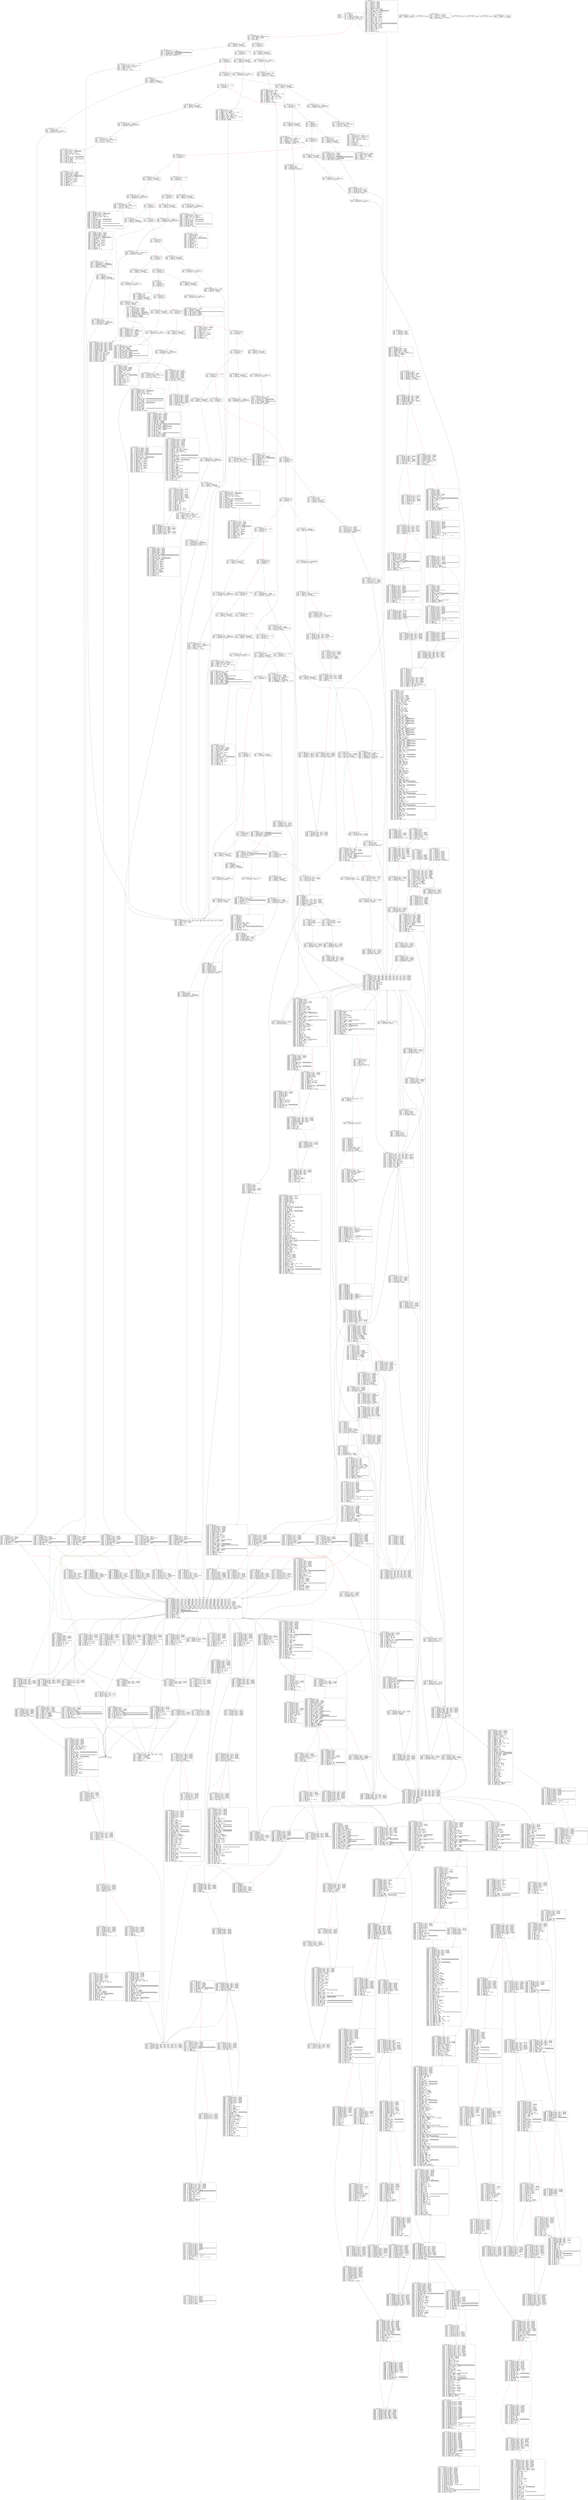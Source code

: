 
digraph G {
graph [fontname = "consolas"];
node  [fontname = "consolas"];
edge  [fontname = "consolas"];
ff [label="{_dispatch\lHash: 0x0\lStart: 0x0\lArguments: []\lStorage: []\l}", shape="record"];
block_0 [label="----- BLOCK ~0 -----\l0x0: .0 = uPHI~0[-3]\l0x0: .1 = uPHI~0[-4]\l0x0: .2 = uPHI~0[-1]\l0x0: .3 = uPHI~0-MEM // mem(0B)\l0x4: .6 = MSTORE(.3, .5#40, .4#80) // mem(32B)\l0x7: .8 = CALLDATASIZE // CALLDATASIZEx4fa9\l0x8: .9 = LT(.8, .7#4) // LT0x597\l0xc: .11 = JUMPI(.10#1c1, .9) // JUMPIx4d5d\l", shape="record"];
block_d [label="----- BLOCK ~d -----\l0xd: .0 = PHI~d-MEM(~0.6) // mem(32B)\l0x32: .4 = CALLDATALOAD(.3#0) // CALLDATALOAD0x797\l0x33: .5 = DIV(.4, .2#1000) // DIV0x254\l0x34: .6 = AND(.5, .1#ffff) // ANDx3755\l0x3b: .8 = EQ(.6, .7#304e)\l0x3f: .10 = JUMPI(.9#1e1, .8)\l", shape="record"];
block_40 [label="----- BLOCK ~40 -----\l0x40: .0 = PHI~40-MEM(~d.0)\l0x40: .1 = PHI~40[-1](~d.6)\l0x46: .3 = EQ(.2#83e2, .1)\l0x4a: .5 = JUMPI(.4#214, .3)\l", shape="record"];
block_4b [label="----- BLOCK ~4b -----\l0x4b: .0 = PHI~4b-MEM(~40.0) // mem(0B)\l0x4b: .1 = PHI~4b[-1](~40.1)\l0x51: .3 = EQ(.2#ab85, .1)\l0x55: .5 = JUMPI(.4#229, .3)\l", shape="record"];
block_56 [label="----- BLOCK ~56 -----\l0x56: .0 = uPHI~56-MEM\l0x56: .1 = PHI~56[-1](~4b.1)\l0x5c: .3 = EQ(.2#1aea, .1)\l0x60: .5 = JUMPI(.4#23e, .3)\l", shape="record"];
block_61 [label="----- BLOCK ~61 -----\l0x61: .0 = PHI~61-MEM(~56.0)\l0x61: .1 = PHI~61[-1](~56.1)\l0x67: .3 = EQ(.2#3560, .1)\l0x6b: .5 = JUMPI(.4#267, .3)\l", shape="record"];
block_6c [label="----- BLOCK ~6c -----\l0x6c: .0 = PHI~6c-MEM(~61.0) // mem(0B)\l0x6c: .1 = PHI~6c[-1](~61.1)\l0x72: .3 = EQ(.2#39d4, .1)\l0x76: .5 = JUMPI(.4#295, .3)\l", shape="record"];
block_77 [label="----- BLOCK ~77 -----\l0x77: .0 = PHI~77-MEM(~6c.0) // mem(0B)\l0x77: .1 = PHI~77[-1](~6c.1)\l0x7d: .3 = EQ(.2#40d8, .1)\l0x81: .5 = JUMPI(.4#2dc, .3)\l", shape="record"];
block_82 [label="----- BLOCK ~82 -----\l0x82: .0 = uPHI~82[-3]\l0x82: .1 = uPHI~82[-2]\l0x82: .2 = PHI~82-MEM(~77.0)\l0x82: .3 = PHI~82[-1](~77.1)\l0x88: .5 = EQ(.4#51cf, .3)\l0x8c: .7 = JUMPI(.6#321, .5)\l", shape="record"];
block_8d [label="----- BLOCK ~8d -----\l0x8d: .0 = PHI~8d-MEM(~82.2)\l0x8d: .1 = PHI~8d[-1](~82.3)\l0x93: .3 = EQ(.2#5a9b, .1)\l0x97: .5 = JUMPI(.4#342, .3)\l", shape="record"];
block_98 [label="----- BLOCK ~98 -----\l0x98: .0 = PHI~98-MEM(~8d.0)\l0x98: .1 = PHI~98[-1](~8d.1)\l0x9e: .3 = EQ(.2#5b1b, .1)\l0xa2: .5 = JUMPI(.4#3b8, .3)\l", shape="record"];
block_a3 [label="----- BLOCK ~a3 -----\l0xa3: .0 = PHI~a3-MEM(~98.0) // mem(0B)\l0xa3: .1 = PHI~a3[-1](~98.1)\l0xa9: .3 = EQ(.2#6682, .1)\l0xad: .5 = JUMPI(.4#408, .3)\l", shape="record"];
block_ae [label="----- BLOCK ~ae -----\l0xae: .0 = PHI~ae-MEM(~a3.0)\l0xae: .1 = PHI~ae[-1](~a3.1)\l0xb4: .3 = EQ(.2#6b14, .1)\l0xb8: .5 = JUMPI(.4#451, .3)\l", shape="record"];
block_b9 [label="----- BLOCK ~b9 -----\l0xb9: .0 = uPHI~b9-MEM\l0xb9: .1 = PHI~b9[-1](~ae.1)\l0xbf: .3 = EQ(.2#8913, .1)\l0xc3: .5 = JUMPI(.4#4c6, .3)\l", shape="record"];
block_c4 [label="----- BLOCK ~c4 -----\l0xc4: .0 = uPHI~c4-MEM\l0xc4: .1 = PHI~c4[-1](~b9.1)\l0xca: .3 = EQ(.2#8ed6, .1)\l0xce: .5 = JUMPI(.4#4e3, .3)\l", shape="record"];
block_cf [label="----- BLOCK ~cf -----\l0xcf: .0 = PHI~cf-MEM(~c4.0)\l0xcf: .1 = PHI~cf[-1](~c4.1)\l0xd5: .3 = EQ(.2#8f0d, .1)\l0xd9: .5 = JUMPI(.4#4ff, .3)\l", shape="record"];
block_da [label="----- BLOCK ~da -----\l0xda: .0 = PHI~da-MEM(~cf.0)\l0xda: .1 = PHI~da[-1](~cf.1)\l0xe0: .3 = EQ(.2#968e, .1)\l0xe4: .5 = JUMPI(.4#514, .3)\l", shape="record"];
block_e5 [label="----- BLOCK ~e5 -----\l0xe5: .0 = PHI~e5-MEM(~da.0)\l0xe5: .1 = PHI~e5[-1](~da.1)\l0xeb: .3 = EQ(.2#96ca, .1)\l0xef: .5 = JUMPI(.4#529, .3)\l", shape="record"];
block_f0 [label="----- BLOCK ~f0 -----\l0xf0: .0 = uPHI~f0[-2]\l0xf0: .1 = uPHI~f0[-3]\l0xf0: .2 = uPHI~f0[-4]\l0xf0: .3 = PHI~f0-MEM(~e5.0)\l0xf0: .4 = PHI~f0[-1](~e5.1)\l0xf6: .6 = EQ(.5#97f3, .4)\l0xfa: .8 = JUMPI(.7#56b, .6)\l", shape="record"];
block_fb [label="----- BLOCK ~fb -----\l0xfb: .0 = PHI~fb-MEM(~f0.3)\l0xfb: .1 = PHI~fb[-1](~f0.4)\l0x101: .3 = EQ(.2#9e7e, .1)\l0x105: .5 = JUMPI(.4#595, .3)\l", shape="record"];
block_106 [label="----- BLOCK ~106 -----\l0x106: .0 = PHI~106-MEM(~fb.0)\l0x106: .1 = PHI~106[-1](~fb.1)\l0x10c: .3 = EQ(.2#a2fb, .1)\l0x110: .5 = JUMPI(.4#5e7, .3)\l", shape="record"];
block_111 [label="----- BLOCK ~111 -----\l0x111: .0 = PHI~111-MEM(~106.0)\l0x111: .1 = PHI~111[-1](~106.1)\l0x117: .3 = EQ(.2#b459, .1)\l0x11b: .5 = JUMPI(.4#65a, .3)\l", shape="record"];
block_11c [label="----- BLOCK ~11c -----\l0x11c: .0 = PHI~11c-MEM(~111.0)\l0x11c: .1 = PHI~11c[-1](~111.1)\l0x122: .3 = EQ(.2#b649, .1)\l0x126: .5 = JUMPI(.4#695, .3)\l", shape="record"];
block_127 [label="----- BLOCK ~127 -----\l0x127: .0 = PHI~127-MEM(~11c.0) // mem(0B)\l0x127: .1 = PHI~127[-1](~11c.1)\l0x12d: .3 = EQ(.2#bb0d, .1)\l0x131: .5 = JUMPI(.4#6e4, .3)\l", shape="record"];
block_132 [label="----- BLOCK ~132 -----\l0x132: .0 = uPHI~132-MEM\l0x132: .1 = PHI~132[-1](~127.1)\l0x138: .3 = EQ(.2#bb29, .1)\l0x13c: .5 = JUMPI(.4#6fc, .3)\l", shape="record"];
block_13d [label="----- BLOCK ~13d -----\l0x13d: .0 = uPHI~13d[-3]\l0x13d: .1 = uPHI~13d[-2]\l0x13d: .2 = PHI~13d-MEM(~132.0)\l0x13d: .3 = PHI~13d[-1](~132.1)\l0x143: .5 = EQ(.4#bbf3, .3)\l0x147: .7 = JUMPI(.6#71b, .5)\l", shape="record"];
block_148 [label="----- BLOCK ~148 -----\l0x148: .0 = PHI~148-MEM(~13d.2)\l0x148: .1 = PHI~148[-1](~13d.3)\l0x14e: .3 = EQ(.2#bea0, .1)\l0x152: .5 = JUMPI(.4#73d, .3)\l", shape="record"];
block_153 [label="----- BLOCK ~153 -----\l0x153: .0 = uPHI~153[-2]\l0x153: .1 = PHI~153-MEM(~148.0) // mem(0B)\l0x153: .2 = PHI~153[-1](~148.1)\l0x159: .4 = EQ(.3#ca5d, .2)\l0x15d: .6 = JUMPI(.5#755, .4)\l", shape="record"];
block_15e [label="----- BLOCK ~15e -----\l0x15e: .0 = PHI~15e[-2](~153.0)\l0x15e: .1 = PHI~15e-MEM(~153.1)\l0x15e: .2 = PHI~15e[-1](~153.2)\l0x164: .4 = EQ(.3#d96a, .2)\l0x168: .6 = JUMPI(.5#76d, .4)\l", shape="record"];
block_169 [label="----- BLOCK ~169 -----\l0x169: .0 = PHI~169-MEM(~15e.1) // mem(0B)\l0x169: .1 = PHI~169[-1](~15e.2)\l0x16f: .3 = EQ(.2#dfa0, .1)\l0x173: .5 = JUMPI(.4#778, .3)\l", shape="record"];
block_174 [label="----- BLOCK ~174 -----\l0x174: .0 = PHI~174-MEM(~169.0) // mem(0B)\l0x174: .1 = PHI~174[-1](~169.1)\l0x17a: .3 = EQ(.2#e3ed, .1)\l0x17e: .5 = JUMPI(.4#790, .3)\l", shape="record"];
block_17f [label="----- BLOCK ~17f -----\l0x17f: .0 = uPHI~17f[-2]\l0x17f: .1 = PHI~17f-MEM(~174.0) // mem(0B)\l0x17f: .2 = PHI~17f[-1](~174.1)\l0x185: .4 = EQ(.3#ea8f, .2)\l0x189: .6 = JUMPI(.5#7f0, .4)\l", shape="record"];
block_18a [label="----- BLOCK ~18a -----\l0x18a: .0 = PHI~18a-MEM(~17f.1) // mem(0B)\l0x18a: .1 = PHI~18a[-1](~17f.2)\l0x190: .3 = EQ(.2#eacb, .1)\l0x194: .5 = JUMPI(.4#835, .3)\l", shape="record"];
block_195 [label="----- BLOCK ~195 -----\l0x195: .0 = PHI~195[-1](~18a.1)\l0x19b: .2 = EQ(.1#f2fd, .0)\l0x19f: .4 = JUMPI(.3#87a, .2)\l", shape="record"];
block_1a0 [label="----- BLOCK ~1a0 -----\l0x1a0: .0 = uPHI~1a0[-4]\l0x1a0: .1 = uPHI~1a0-MEM\l0x1a0: .2 = PHI~1a0[-1](~195.0)\l0x1a6: .4 = EQ(.3#f4a0, .2)\l0x1aa: .6 = JUMPI(.5#89b, .4)\l", shape="record"];
block_1ab [label="----- BLOCK ~1ab -----\l0x1ab: .0 = PHI~1ab[-4](~1a0.0)\l0x1ab: .1 = PHI~1ab-MEM(~1a0.1)\l0x1ab: .2 = PHI~1ab[-1](~1a0.2)\l0x1b1: .4 = EQ(.3#f60c, .2)\l0x1b5: .6 = JUMPI(.5#8b3, .4)\l", shape="record"];
block_1b6 [label="----- BLOCK ~1b6 -----\l0x1b6: .0 = uPHI~1b6[-5]\l0x1b6: .1 = uPHI~1b6[-3]\l0x1b6: .2 = PHI~1b6[-4](~1ab.0) // PHIx2341\l0x1b6: .3 = PHI~1b6-MEM(~1ab.1) // mem(0B)\l0x1b6: .4 = PHI~1b6[-1](~1ab.2)\l0x1bc: .6 = EQ(.5#f870, .4)\l0x1c0: .8 = JUMPI(.7#8c8, .6)\l", shape="record"];
block_1c1 [label="----- BLOCK ~1c1 -----\l0x1c1: .0 = PHI~1c1[-3](~0.0, ~1b6.1)\l0x1c1: .1 = PHI~1c1[-4](~0.1, ~1b6.2) // PHIx21fd\l0x1c1: .2 = PHI~1c1-MEM(~0.6, ~1b6.3) // mem(0B)\l0x1c1: .3 = PHI~1c1[-1](~0.2, ~1b6.4) // PHIx21f8\l0x1c5: .5 = CALLER // CALLERx4fa9\l0x1c9: .7 = JUMP(.6#8dd) // JUMPx3299\l", shape="record"];
block_1ca [label="----- BLOCK ~1ca -----\l0x1ca: .0 = PHI~1ca[-4](~8dd.4)\l0x1ca: .1 = PHI~1ca[-2](~8dd.7)\l0x1ca: .2 = PHI~1ca[-3](~8dd.3)\l0x1ca: .3 = PHI~1ca-MEM(~8dd.6) // mem(0B)\l0x1ca: .4 = PHI~1ca[-1](~8dd.11)\l0x1cb: .5 = ISZERO(.4)\l0x1cc: .6 = ISZERO(.5)\l0x1d0: .8 = JUMPI(.7#1d5, .6)\l", shape="record"];
block_1d5 [label="----- BLOCK ~1d5 -----\l0x1d5: .0 = PHI~1d5[-3](~1ca.0) // PHIx232f\l0x1d5: .1 = PHI~1d5[-1](~1ca.1) // PHIx2322\l0x1d5: .2 = PHI~1d5[-2](~1ca.2) // PHIx231b\l0x1d5: .3 = PHI~1d5-MEM(~1ca.3) // mem(0B)\l0x1de: .7 = JUMP(.6#8e2) // JUMPx7caf\l", shape="record"];
block_1df [label="----- BLOCK ~1df -----\l0x1e0: .0 = STOP // STOPx4fa9\l", shape="record"];
block_1e1 [label="----- BLOCK ~1e1 -----\l0x1e1: .0 = PHI~1e1-MEM(~d.0) // mem(0B)\l0x1e2: .1 = CALLVALUE // CALLVALUEx4fa9\l0x1e4: .2 = ISZERO(.1) // ISZERO0x24a\l0x1e8: .4 = JUMPI(.3#1ed, .2) // JUMPIx2d7b\l", shape="record"];
block_1ed [label="----- BLOCK ~1ed -----\l0x1ed: .0 = PHI~1ed-MEM(~1e1.0) // mem(0B)\l0x1ed: .1 = PHI~1ed[-1](~1e1.1) // CALLVALUEx4fa9\l0x1f8: .6 = EXP(.5#2, .4#a0) // #10000000000000000000000000000000000000000\l0x1f9: .7 = SUB(.6#1000, .3#1) // #ffffffffffffffffffffffffffffffffffffffff\l0x1fc: .9 = CALLDATALOAD(.8#4) // CALLDATALOADx764b\l0x1fd: .10 = AND(.9, .7#ffff) // CALLDATALOADx764b\l0x201: .12 = JUMP(.11#e4c) // JUMP0x453\l", shape="record"];
block_202 [label="----- BLOCK ~202 -----\l0x202: .0 = PHI~202[-1](~e81.23, ~e4c.10, ~2011.10, ~23da.3, ~18d9.3, ~eb3.21, ~1fdf.10, ~18df.3, ~1c5f.10) // PHIxe9\l0x202: .1 = PHI~202-MEM(~e81.22, ~e4c.7, ~2011.7, ~23da.0, ~18d9.0, ~eb3.20, ~1fdf.7, ~18df.0, ~1c5f.7) // mem(0B)\l0x206: .3 = MLOAD(.1, .2#40) // MLOADxe7\l0x209: .4 = MSTORE(.1, .3, .0) // mem(0B)\l0x20a: .5 = MLOAD(.4, .2#40)\l0x20e: .6 = SUB(.3, .5)\l0x211: .8 = ADD(.7#20, .6)\l0x213: .9 = RETURN(.4, .5, .8)\l", shape="record"];
block_214 [label="----- BLOCK ~214 -----\l0x214: .0 = PHI~214-MEM(~40.0) // mem(0B)\l0x215: .1 = CALLVALUE // CALLVALUEx4fa9\l0x217: .2 = ISZERO(.1) // ISZERO0x24a\l0x21b: .4 = JUMPI(.3#220, .2) // JUMPIx344b\l", shape="record"];
block_220 [label="----- BLOCK ~220 -----\l0x220: .0 = PHI~220-MEM(~214.0) // mem(0B)\l0x220: .1 = PHI~220[-1](~214.1) // CALLVALUEx4fa9\l0x228: .4 = JUMP(.3#e5e) // JUMPx2e7c\l", shape="record"];
block_229 [label="----- BLOCK ~229 -----\l0x229: .0 = PHI~229-MEM(~4b.0) // mem(0B)\l0x22a: .1 = CALLVALUE // CALLVALUEx4fa9\l0x22c: .2 = ISZERO(.1) // ISZERO0x24a\l0x230: .4 = JUMPI(.3#235, .2) // JUMPIx3768\l", shape="record"];
block_235 [label="----- BLOCK ~235 -----\l0x235: .0 = PHI~235-MEM(~229.0) // mem(0B)\l0x235: .1 = PHI~235[-1](~229.1) // CALLVALUEx4fa9\l0x23d: .4 = JUMP(.3#eb3) // JUMPx2663\l", shape="record"];
block_23e [label="----- BLOCK ~23e -----\l0x23e: .0 = uPHI~23e[-1]\l0x23e: .1 = uPHI~23e[-5]\l0x23e: .2 = PHI~23e-MEM(~56.0)\l0x23f: .3 = CALLVALUE // CALLVALUEx4fa9\l0x241: .4 = ISZERO(.3) // ISZERO0x24a\l0x245: .6 = JUMPI(.5#24a, .4) // JUMPI0xe37\l", shape="record"];
block_24a [label="----- BLOCK ~24a -----\l0x24a: .0 = PHI~24a[-2](~23e.0)\l0x24a: .1 = PHI~24a[-6](~23e.1)\l0x24a: .2 = PHI~24a-MEM(~23e.2) // mem(0B)\l0x24a: .3 = PHI~24a[-1](~23e.3) // CALLVALUEx4fa9\l0x252: .6 = JUMP(.5#edd) // JUMPx1366\l", shape="record"];
block_253 [label="----- BLOCK ~253 -----\l0x253: .0 = PHI~253[-1](~23f8.17, ~18b5.0, ~23d4.0, ~f16.3) // PHIx114\l0x253: .1 = PHI~253-MEM(~23f8.10, ~18b5.1, ~23d4.1, ~f16.0) // mem(0B)\l0x257: .3 = MLOAD(.1, .2#40) // MLOADx112\l0x259: .4 = ISZERO(.0) // ISZERO0x51f\l0x25a: .5 = ISZERO(.4) // ISZERO0x453\l0x25c: .6 = MSTORE(.1, .3, .5) // mem(0B)\l0x25d: .7 = MLOAD(.6, .2#40) // MLOADx118\l0x261: .8 = SUB(.3, .7)\l0x264: .10 = ADD(.9#20, .8)\l0x266: .11 = RETURN(.6, .7, .10)\l", shape="record"];
block_267 [label="----- BLOCK ~267 -----\l0x267: .0 = PHI~267-MEM(~61.0) // mem(0B)\l0x268: .1 = CALLVALUE // CALLVALUEx4fa9\l0x26a: .2 = ISZERO(.1) // ISZERO0x24a\l0x26e: .4 = JUMPI(.3#273, .2) // JUMPIx2b79\l", shape="record"];
block_273 [label="----- BLOCK ~273 -----\l0x273: .0 = PHI~273-MEM(~267.0) // mem(0B)\l0x273: .1 = PHI~273[-1](~267.1) // CALLVALUEx4fa9\l0x27a: .4 = CALLDATALOAD(.3#4) // CALLDATALOADx764b\l0x27e: .6 = JUMP(.5#f1c) // JUMP0x337\l", shape="record"];
block_27f [label="----- BLOCK ~27f -----\l0x27f: .0 = PHI~27f[-1](~f2a.19) // PHIx12e\l0x27f: .1 = PHI~27f-MEM(~f2a.6) // mem(32B)\l0x283: .3 = MLOAD(.1, .2#40) // MLOADx12b\l0x288: .5 = AND(.0, .4#ff) // ANDx4c03\l0x28a: .6 = MSTORE(.1, .3, .5) // mem(0B)\l0x28b: .7 = MLOAD(.6, .2#40) // MLOADx131\l0x28f: .8 = SUB(.3, .7)\l0x292: .10 = ADD(.9#20, .8)\l0x294: .11 = RETURN(.6, .7, .10)\l", shape="record"];
block_295 [label="----- BLOCK ~295 -----\l0x295: .0 = PHI~295-MEM(~6c.0) // mem(0B)\l0x296: .1 = CALLVALUE // CALLVALUEx4fa9\l0x298: .2 = ISZERO(.1) // ISZERO0x24a\l0x29c: .4 = JUMPI(.3#2a1, .2) // JUMPIx55c4\l", shape="record"];
block_2a1 [label="----- BLOCK ~2a1 -----\l0x2a1: .0 = PHI~2a1-MEM(~295.0) // mem(0B)\l0x2a1: .1 = PHI~2a1[-1](~295.1) // CALLVALUEx4fa9\l0x2a8: .4 = CALLDATALOAD(.3#4) // CALLDATALOADx764b\l0x2ac: .6 = JUMP(.5#f4e) // JUMP0x66e\l", shape="record"];
block_2ad [label="----- BLOCK ~2ad -----\l0x2ad: .0 = PHI~2ad[-1](~f5c.25) // PHIx155\l0x2ad: .1 = PHI~2ad[-2](~f5c.22) // PHIx14f\l0x2ad: .2 = PHI~2ad[-3](~f5c.16) // PHIx14b\l0x2ad: .3 = PHI~2ad-MEM(~f5c.6) // mem(32B)\l0x2b1: .5 = MLOAD(.3, .4#40) // MLOADx144\l0x2b8: .9 = EXP(.8#2, .7#50) // #100000000000000000000\l0x2b9: .10 = SUB(.9#1000, .6#1) // #ffffffffffffffffffff\l0x2bc: .11 = AND(.2, .10#ffff) // ANDx1442\l0x2be: .12 = MSTORE(.3, .5, .11)\l0x2c6: .14 = AND(.13#ffff, .1) // ANDx5b58\l0x2ca: .16 = ADD(.5, .15#20) // ADD0x7bb\l0x2cb: .17 = MSTORE(.12, .16, .14)\l0x2cd: .18 = AND(.13#ffff, .0) // ANDx1af1\l0x2d0: .19 = ADD(.4#40, .5) // ADDx5683\l0x2d1: .20 = MSTORE(.17, .19, .18)\l0x2d2: .21 = MLOAD(.20, .4#40)\l0x2d6: .22 = SUB(.5, .21)\l0x2d9: .24 = ADD(.23#60, .22)\l0x2db: .25 = RETURN(.20, .21, .24)\l", shape="record"];
block_2dc [label="----- BLOCK ~2dc -----\l0x2dc: .0 = PHI~2dc-MEM(~77.0) // mem(0B)\l0x2dd: .1 = CALLVALUE // CALLVALUEx4fa9\l0x2df: .2 = ISZERO(.1) // ISZERO0x24a\l0x2e3: .4 = JUMPI(.3#2e8, .2) // JUMPI0x4de\l", shape="record"];
block_2e8 [label="----- BLOCK ~2e8 -----\l0x2e8: .0 = uPHI~2e8[-2]\l0x2e8: .1 = PHI~2e8-MEM(~2dc.0) // mem(0B)\l0x2e8: .2 = PHI~2e8[-1](~2dc.1) // CALLVALUEx4fa9\l0x2ed: .4 = MLOAD(.1, .3#40) // MLOADx166\l0x2f3: .6 = ADD(.5#c60, .4) // ADD0x4c1\l0x2f6: .7 = MSTORE(.1, .3#40, .6) // mem(32B)\l0x2fb: .9 = CALLDATASIZE // CALLDATASIZEx4fa9\l0x311: .13 = CALLDATACOPY(.7, .4, .10#4, .5#c60) // mem(0B)\l0x320: .15 = JUMP(.14#f99) // JUMP0x329\l", shape="record"];
block_321 [label="----- BLOCK ~321 -----\l0x321: .0 = PHI~321[-3](~82.0)\l0x321: .1 = PHI~321[-1](~82.3)\l0x321: .2 = PHI~321[-2](~82.1)\l0x321: .3 = PHI~321-MEM(~82.2) // mem(0B)\l0x322: .4 = CALLVALUE // CALLVALUEx4fa9\l0x324: .5 = ISZERO(.4) // ISZERO0x24a\l0x328: .7 = JUMPI(.6#32d, .5) // JUMPI0x6ae\l", shape="record"];
block_32d [label="----- BLOCK ~32d -----\l0x32d: .0 = PHI~32d[-4](~321.0) // PHIx2328\l0x32d: .1 = PHI~32d[-2](~321.1) // PHIx231d\l0x32d: .2 = PHI~32d[-3](~321.2) // PHIx2315\l0x32d: .3 = PHI~32d-MEM(~321.3) // mem(0B)\l0x32d: .4 = PHI~32d[-1](~321.4) // CALLVALUEx4fa9\l0x338: .9 = EXP(.8#2, .7#a0) // #10000000000000000000000000000000000000000\l0x339: .10 = SUB(.9#1000, .6#1) // #ffffffffffffffffffffffffffffffffffffffff\l0x33c: .12 = CALLDATALOAD(.11#4) // CALLDATALOADx764b\l0x33d: .13 = AND(.12, .10#ffff) // CALLDATALOADx764b\l0x341: .15 = JUMP(.14#114d) // JUMPx48be\l", shape="record"];
block_342 [label="----- BLOCK ~342 -----\l0x342: .0 = PHI~342-MEM(~8d.0) // mem(0B)\l0x343: .1 = CALLVALUE // CALLVALUEx4fa9\l0x345: .2 = ISZERO(.1) // ISZERO0x24a\l0x349: .4 = JUMPI(.3#34e, .2) // JUMPIx4584\l", shape="record"];
block_34e [label="----- BLOCK ~34e -----\l0x34e: .0 = PHI~34e-MEM(~342.0) // mem(0B)\l0x34e: .1 = PHI~34e[-1](~342.1) // CALLVALUEx4fa9\l0x356: .4 = JUMP(.3#131e) // JUMP0x463\l", shape="record"];
block_357 [label="----- BLOCK ~357 -----\l0x357: .0 = uPHI~357[-4] // PHIx1b3\l0x357: .1 = uPHI~357[-3] // PHIx1ae\l0x357: .2 = uPHI~357[-5] // PHIx1ad\l0x357: .3 = uPHI~357[-2] // PHIx1a6\l0x357: .4 = uPHI~357[-1] // PHIx1a5\l0x357: .5 = uPHI~357[-6] // PHIx1a4\l0x357: .6 = uPHI~357[-7] // PHIx1a0\l0x357: .7 = uPHI~357[-8] // PHIx19b\l0x357: .8 = uPHI~357[-9] // PHIx194\l0x357: .9 = uPHI~357-MEM // mem(0B)\l0x35b: .11 = MLOAD(.9, .10#40) // MLOADx192\l0x35e: .12 = MSTORE(.9, .11, .8) // mem(0B)\l0x365: .16 = EXP(.15#2, .14#50) // #100000000000000000000\l0x366: .17 = SUB(.16#1000, .13#1) // #ffffffffffffffffffff\l0x369: .18 = AND(.17#ffff, .7) // ANDx1de6\l0x36d: .20 = ADD(.11, .19#20) // ADDx13f2\l0x36e: .21 = MSTORE(.12, .20, .18)\l0x371: .22 = AND(.17#ffff, .6) // AND0x79c\l0x374: .23 = ADD(.10#40, .11) // ADD0x19c\l0x375: .24 = MSTORE(.21, .23, .22)\l0x379: .25 = AND(.17#ffff, .5) // AND0xe1f\l0x37d: .27 = ADD(.11, .26#60) // ADD0x48b\l0x37e: .28 = MSTORE(.24, .27, .25)\l0x382: .30 = ADD(.11, .29#80) // ADD0x6f5\l0x386: .31 = MSTORE(.28, .30, .2)\l0x38a: .33 = ADD(.11, .32#a0) // ADDx62ef\l0x38b: .34 = MSTORE(.31, .33, .0)\l0x38f: .36 = ADD(.11, .35#c0) // ADDx7830\l0x390: .37 = MSTORE(.34, .36, .1)\l0x397: .41 = EXP(.40#2, .39#a0) // #10000000000000000000000000000000000000000\l0x398: .42 = SUB(.41#1000, .38#1) // #ffffffffffffffffffffffffffffffffffffffff\l0x39b: .43 = AND(.3, .42#ffff) // PHIx1a6\l0x39f: .45 = ADD(.11, .44#e0) // ADDxd688\l0x3a0: .46 = MSTORE(.37, .45, .43)\l0x3a6: .48 = AND(.4, .47#ffff) // ANDx1316\l0x3ab: .50 = ADD(.11, .49#100) // ADD0x2c0\l0x3ac: .51 = MSTORE(.46, .50, .48)\l0x3ad: .52 = MLOAD(.51, .10#40)\l0x3b1: .53 = SUB(.11, .52)\l0x3b5: .55 = ADD(.54#120, .53)\l0x3b7: .56 = RETURN(.51, .52, .55)\l", shape="record"];
block_3b8 [label="----- BLOCK ~3b8 -----\l0x3b8: .0 = PHI~3b8-MEM(~98.0) // mem(0B)\l0x3b9: .1 = CALLVALUE // CALLVALUEx4fa9\l0x3bb: .2 = ISZERO(.1) // ISZERO0x24a\l0x3bf: .4 = JUMPI(.3#3c4, .2) // JUMPIx552d\l", shape="record"];
block_3c4 [label="----- BLOCK ~3c4 -----\l0x3c4: .0 = PHI~3c4-MEM(~3b8.0) // mem(0B)\l0x3c4: .1 = PHI~3c4[-1](~3b8.1) // CALLVALUEx4fa9\l0x3cb: .4 = CALLDATALOAD(.3#4) // CALLDATALOADx764b\l0x3cf: .6 = JUMP(.5#15f8) // JUMPx2cab\l", shape="record"];
block_3d0 [label="----- BLOCK ~3d0 -----\l0x3d0: .0 = PHI~3d0[-1](~1606.32) // PHIx1ed\l0x3d0: .1 = PHI~3d0[-2](~1606.27) // PHIx1e8\l0x3d0: .2 = PHI~3d0[-3](~1606.21) // PHIx1e2\l0x3d0: .3 = PHI~3d0[-4](~1606.16) // PHIx1df\l0x3d0: .4 = PHI~3d0-MEM(~1606.6) // mem(32B)\l0x3d4: .6 = MLOAD(.4, .5#40) // MLOADx1d8\l0x3db: .10 = EXP(.9#2, .8#50) // #100000000000000000000\l0x3dc: .11 = SUB(.10#1000, .7#1) // #ffffffffffffffffffff\l0x3df: .12 = AND(.11#ffff, .3) // AND0x272\l0x3e1: .13 = MSTORE(.4, .6, .12)\l0x3e5: .14 = AND(.11#ffff, .2) // ANDx15cb\l0x3e9: .16 = ADD(.6, .15#20) // ADDx15a2\l0x3ea: .17 = MSTORE(.13, .16, .14)\l0x3f2: .19 = AND(.18#ffff, .1) // ANDx752f\l0x3f5: .20 = ADD(.5#40, .6) // ADD0x2fb\l0x3f6: .21 = MSTORE(.17, .20, .19)\l0x3f7: .22 = AND(.0, .18#ffff) // ANDx7479\l0x3fb: .24 = ADD(.6, .23#60) // ADDx2918\l0x3fc: .25 = MSTORE(.21, .24, .22)\l0x3fe: .26 = MLOAD(.25, .5#40)\l0x402: .27 = SUB(.6, .26)\l0x405: .29 = ADD(.28#80, .27)\l0x407: .30 = RETURN(.25, .26, .29)\l", shape="record"];
block_408 [label="----- BLOCK ~408 -----\l0x408: .0 = PHI~408-MEM(~a3.0) // mem(0B)\l0x409: .1 = CALLVALUE // CALLVALUEx4fa9\l0x40b: .2 = ISZERO(.1) // ISZERO0x24a\l0x40f: .4 = JUMPI(.3#414, .2) // JUMPI0x488\l", shape="record"];
block_414 [label="----- BLOCK ~414 -----\l0x414: .0 = PHI~414-MEM(~408.0) // mem(0B)\l0x414: .1 = PHI~414[-1](~408.1) // CALLVALUEx4fa9\l0x41b: .4 = CALLDATALOAD(.3#4) // CALLDATALOADx764b\l0x41f: .6 = JUMP(.5#1642) // JUMPx3616\l", shape="record"];
block_420 [label="----- BLOCK ~420 -----\l0x420: .0 = PHI~420[-1](~1642.27)\l0x420: .1 = PHI~420[-2](~1642.21)\l0x420: .2 = PHI~420[-3](~1642.16)\l0x420: .3 = PHI~420-MEM(~1642.7) // mem(64B)\l0x424: .5 = MLOAD(.3, .4#40)\l0x42b: .9 = EXP(.8#2, .7#50) // #100000000000000000000\l0x42c: .10 = SUB(.9#1000, .6#1) // #ffffffffffffffffffff\l0x42f: .11 = AND(.10#ffff, .2)\l0x431: .12 = MSTORE(.3, .5, .11)\l0x435: .13 = AND(.10#ffff, .1)\l0x439: .15 = ADD(.5, .14#20)\l0x43a: .16 = MSTORE(.12, .15, .13)\l0x441: .18 = AND(.17#ffff, .0)\l0x444: .19 = ADD(.4#40, .5)\l0x445: .20 = MSTORE(.16, .19, .18)\l0x447: .21 = MLOAD(.20, .4#40)\l0x44b: .22 = SUB(.5, .21)\l0x44e: .24 = ADD(.23#60, .22)\l0x450: .25 = RETURN(.20, .21, .24)\l", shape="record"];
block_451 [label="----- BLOCK ~451 -----\l0x451: .0 = PHI~451-MEM(~ae.0) // mem(0B)\l0x452: .1 = CALLVALUE // CALLVALUEx4fa9\l0x454: .2 = ISZERO(.1) // ISZERO0x24a\l0x458: .4 = JUMPI(.3#45d, .2) // JUMPI0x35c\l", shape="record"];
block_45d [label="----- BLOCK ~45d -----\l0x45d: .0 = PHI~45d-MEM(~451.0) // mem(0B)\l0x45d: .1 = PHI~45d[-1](~451.1) // CALLVALUEx4fa9\l0x464: .4 = CALLDATALOAD(.3#4) // CALLDATALOADx764b\l0x468: .6 = JUMP(.5#1679) // JUMPx4cbb\l", shape="record"];
block_469 [label="----- BLOCK ~469 -----\l0x469: .0 = PHI~469[-2](~1802.4) // PHIx24c\l0x469: .1 = PHI~469[-1](~1802.8) // PHIx24b\l0x469: .2 = PHI~469[-3](~1802.9) // PHIx24a\l0x469: .3 = PHI~469[-4](~1802.3) // PHIx245\l0x469: .4 = PHI~469[-5](~1802.7) // PHIx240\l0x469: .5 = PHI~469[-6](~1802.2) // PHIx23a\l0x469: .6 = PHI~469[-7](~1802.6) // PHIx232\l0x469: .7 = PHI~469-MEM(~1802.0) // mem(0B)\l0x46d: .9 = MLOAD(.7, .8#40) // MLOADx22b\l0x474: .13 = EXP(.12#2, .11#a0) // #10000000000000000000000000000000000000000\l0x475: .14 = SUB(.13#1000, .10#1) // #ffffffffffffffffffffffffffffffffffffffff\l0x478: .15 = AND(.6, .14#ffff) // PHIx232\l0x47a: .16 = MSTORE(.7, .9, .15)\l0x481: .20 = EXP(.19#2, .18#50) // #100000000000000000000\l0x482: .21 = SUB(.20#1000, .17#1) // #ffffffffffffffffffff\l0x485: .22 = AND(.5, .21#ffff) // AND0x623\l0x489: .24 = ADD(.9, .23#20) // ADD0x6af\l0x48a: .25 = MSTORE(.16, .24, .22)\l0x496: .27 = AND(.26#ffff, .4) // AND0x763\l0x499: .28 = ADD(.8#40, .9) // ADD0x121\l0x49a: .29 = MSTORE(.25, .28, .27)\l0x49f: .31 = AND(.30#ff, .3) // ANDx40f2\l0x4a3: .33 = ADD(.9, .32#60) // ADD0x577\l0x4a4: .34 = MSTORE(.29, .33, .31)\l0x4a8: .35 = AND(.30#ff, .2) // ANDx14a6\l0x4ac: .37 = ADD(.9, .36#80) // ADDx3e64\l0x4ad: .38 = MSTORE(.34, .37, .35)\l0x4af: .39 = AND(.26#ffff, .0) // ANDx6f21\l0x4b3: .41 = ADD(.9, .40#a0) // ADD0x6fb\l0x4b4: .42 = MSTORE(.38, .41, .39)\l0x4b5: .43 = ISZERO(.1) // ISZEROx1e9d\l0x4b6: .44 = ISZERO(.43) // ISZERO0x59e\l0x4ba: .46 = ADD(.9, .45#c0) // ADDx51db\l0x4bb: .47 = MSTORE(.42, .46, .44)\l0x4bc: .48 = MLOAD(.47, .8#40)\l0x4c0: .49 = SUB(.9, .48)\l0x4c3: .51 = ADD(.50#e0, .49)\l0x4c5: .52 = RETURN(.47, .48, .51)\l", shape="record"];
block_4c6 [label="----- BLOCK ~4c6 -----\l0x4c6: .0 = uPHI~4c6[-4]\l0x4c6: .1 = PHI~4c6-MEM(~b9.0)\l0x4c7: .2 = CALLVALUE // CALLVALUEx4fa9\l0x4c9: .3 = ISZERO(.2) // ISZERO0x24a\l0x4cd: .5 = JUMPI(.4#4d2, .3) // JUMPIx14b6\l", shape="record"];
block_4d2 [label="----- BLOCK ~4d2 -----\l0x4d2: .0 = PHI~4d2[-5](~4c6.0)\l0x4d2: .1 = PHI~4d2-MEM(~4c6.1) // mem(0B)\l0x4d2: .2 = PHI~4d2[-1](~4c6.2) // CALLVALUEx4fa9\l0x4d9: .5 = CALLDATALOAD(.4#4) // CALLDATALOADx764b\l0x4dc: .7 = CALLDATALOAD(.6#24) // CALLDATALOAD0x30d\l0x4dd: .8 = ISZERO(.7) // ISZERO0x694\l0x4de: .9 = ISZERO(.8) // ISZERO0x7e1\l0x4e2: .11 = JUMP(.10#180e) // JUMPx5d11\l", shape="record"];
block_4e3 [label="----- BLOCK ~4e3 -----\l0x4e3: .0 = uPHI~4e3[-1]\l0x4e3: .1 = uPHI~4e3[-5]\l0x4e3: .2 = PHI~4e3-MEM(~c4.0)\l0x4e4: .3 = CALLVALUE // CALLVALUEx4fa9\l0x4e6: .4 = ISZERO(.3) // ISZERO0x24a\l0x4ea: .6 = JUMPI(.5#4ef, .4) // JUMPI0x2e8\l", shape="record"];
block_4ef [label="----- BLOCK ~4ef -----\l0x4ef: .0 = PHI~4ef[-2](~4e3.0)\l0x4ef: .1 = PHI~4ef[-6](~4e3.1)\l0x4ef: .2 = PHI~4ef-MEM(~4e3.2) // mem(0B)\l0x4ef: .3 = PHI~4ef[-1](~4e3.3) // CALLVALUEx4fa9\l0x4f9: .7 = CALLDATALOAD(.6#4) // CALLDATALOADx764b\l0x4fa: .8 = AND(.7, .5#ffff) // AND0x3f5\l0x4fe: .10 = JUMP(.9#1872) // JUMP0x9d0\l", shape="record"];
block_4ff [label="----- BLOCK ~4ff -----\l0x4ff: .0 = PHI~4ff-MEM(~cf.0) // mem(0B)\l0x500: .1 = CALLVALUE // CALLVALUEx4fa9\l0x502: .2 = ISZERO(.1) // ISZERO0x24a\l0x506: .4 = JUMPI(.3#50b, .2) // JUMPIx36f0\l", shape="record"];
block_50b [label="----- BLOCK ~50b -----\l0x50b: .0 = PHI~50b-MEM(~4ff.0) // mem(0B)\l0x50b: .1 = PHI~50b[-1](~4ff.1) // CALLVALUEx4fa9\l0x513: .4 = JUMP(.3#18d9) // JUMPx24c3\l", shape="record"];
block_514 [label="----- BLOCK ~514 -----\l0x514: .0 = PHI~514-MEM(~da.0) // mem(0B)\l0x515: .1 = CALLVALUE // CALLVALUEx4fa9\l0x517: .2 = ISZERO(.1) // ISZERO0x24a\l0x51b: .4 = JUMPI(.3#520, .2) // JUMPIx4c89\l", shape="record"];
block_520 [label="----- BLOCK ~520 -----\l0x520: .0 = PHI~520-MEM(~514.0) // mem(0B)\l0x520: .1 = PHI~520[-1](~514.1) // CALLVALUEx4fa9\l0x528: .4 = JUMP(.3#18df) // JUMP0x36d\l", shape="record"];
block_529 [label="----- BLOCK ~529 -----\l0x529: .0 = PHI~529-MEM(~e5.0) // mem(0B)\l0x52a: .1 = CALLVALUE // CALLVALUEx4fa9\l0x52c: .2 = ISZERO(.1) // ISZERO0x24a\l0x530: .4 = JUMPI(.3#535, .2) // JUMPIx4fa6\l", shape="record"];
block_535 [label="----- BLOCK ~535 -----\l0x535: .0 = PHI~535-MEM(~529.0) // mem(0B)\l0x535: .1 = PHI~535[-1](~529.1) // CALLVALUEx4fa9\l0x53d: .4 = JUMP(.3#18e5) // JUMP0x30a\l", shape="record"];
block_53e [label="----- BLOCK ~53e -----\l0x53e: .0 = PHI~53e[-1](~18e5.15) // ANDx123d\l0x53e: .1 = PHI~53e[-2](~18e5.5) // SLOADx1782\l0x53e: .2 = PHI~53e[-3](~18e5.11)\l0x53e: .3 = PHI~53e-MEM(~18e5.0) // mem(0B)\l0x542: .5 = MLOAD(.3, .4#40) // MLOADx2a1\l0x548: .7 = AND(.2, .6#ffff)\l0x54a: .8 = MSTORE(.3, .5, .7)\l0x54e: .10 = ADD(.5, .9#20) // ADDx7e7b\l0x552: .11 = MSTORE(.8, .10, .1)\l0x55c: .13 = AND(.12#ffff, .0) // AND0x1d8\l0x55f: .14 = ADD(.4#40, .5) // ADDx50be\l0x560: .15 = MSTORE(.11, .14, .13)\l0x561: .16 = MLOAD(.15, .4#40)\l0x565: .17 = SUB(.5, .16)\l0x568: .19 = ADD(.18#60, .17)\l0x56a: .20 = RETURN(.15, .16, .19)\l", shape="record"];
block_56b [label="----- BLOCK ~56b -----\l0x56b: .0 = PHI~56b[-1](~f0.4)\l0x56b: .1 = PHI~56b[-2](~f0.0)\l0x56b: .2 = PHI~56b[-3](~f0.1)\l0x56b: .3 = PHI~56b[-4](~f0.2)\l0x56b: .4 = PHI~56b-MEM(~f0.3) // mem(0B)\l0x56c: .5 = CALLVALUE // CALLVALUEx4fa9\l0x56e: .6 = ISZERO(.5) // ISZERO0x24a\l0x572: .8 = JUMPI(.7#577, .6) // JUMPIx60ff\l", shape="record"];
block_577 [label="----- BLOCK ~577 -----\l0x577: .0 = uPHI~577[-6]\l0x577: .1 = PHI~577[-2](~56b.0) // PHIx233b\l0x577: .2 = PHI~577[-3](~56b.1) // PHIx233a\l0x577: .3 = PHI~577[-4](~56b.2) // PHIx2339\l0x577: .4 = PHI~577[-5](~56b.3) // PHIx2338\l0x577: .5 = PHI~577-MEM(~56b.4) // mem(0B)\l0x577: .6 = PHI~577[-1](~56b.5) // CALLVALUEx4fa9\l0x57e: .9 = CALLDATALOAD(.8#4) // CALLDATALOADx764b\l0x58a: .12 = CALLDATALOAD(.11#24) // CALLDATALOAD0x30d\l0x58b: .13 = AND(.12, .10#ffff) // AND0x3e9\l0x58e: .15 = CALLDATALOAD(.14#44) // CALLDATALOAD0x763\l0x58f: .16 = ISZERO(.15) // ISZERO0x697\l0x590: .17 = ISZERO(.16) // ISZEROx6380\l0x594: .19 = JUMP(.18#190e) // JUMPx620a\l", shape="record"];
block_595 [label="----- BLOCK ~595 -----\l0x595: .0 = PHI~595-MEM(~fb.0) // mem(0B)\l0x596: .1 = CALLVALUE // CALLVALUEx4fa9\l0x598: .2 = ISZERO(.1) // ISZERO0x24a\l0x59c: .4 = JUMPI(.3#5a1, .2) // JUMPI0x434\l", shape="record"];
block_5a1 [label="----- BLOCK ~5a1 -----\l0x5a1: .0 = PHI~5a1-MEM(~595.0) // mem(0B)\l0x5a1: .1 = PHI~5a1[-1](~595.1) // CALLVALUEx4fa9\l0x5a9: .4 = JUMP(.3#1b39) // JUMP0x27f\l", shape="record"];
block_5aa [label="----- BLOCK ~5aa -----\l0x5aa: .0 = PHI~5aa[-1](~1b39.26)\l0x5aa: .1 = PHI~5aa[-2](~1b39.21)\l0x5aa: .2 = PHI~5aa[-3](~1b39.16) // AND0x5c4\l0x5aa: .3 = PHI~5aa[-4](~1b39.8) // ANDx5c00\l0x5aa: .4 = PHI~5aa[-5](~1b39.5) // ANDx2a17\l0x5aa: .5 = PHI~5aa-MEM(~1b39.0) // mem(0B)\l0x5ae: .7 = MLOAD(.5, .6#40) // MLOADx2d6\l0x5b3: .9 = AND(.8#ff, .4) // ANDx3fa4\l0x5b5: .10 = MSTORE(.5, .7, .9)\l0x5b9: .11 = AND(.8#ff, .3)\l0x5bd: .13 = ADD(.7, .12#20) // ADDx1842\l0x5be: .14 = MSTORE(.10, .13, .11)\l0x5c5: .18 = EXP(.17#2, .16#50) // #100000000000000000000\l0x5c6: .19 = SUB(.18#1000, .15#1) // #ffffffffffffffffffff\l0x5c9: .20 = AND(.19#ffff, .2)\l0x5cc: .21 = ADD(.6#40, .7) // ADDxfebe\l0x5cd: .22 = MSTORE(.14, .21, .20)\l0x5d0: .23 = AND(.19#ffff, .1)\l0x5d4: .25 = ADD(.7, .24#60) // ADDx68c2\l0x5d5: .26 = MSTORE(.22, .25, .23)\l0x5d6: .27 = AND(.0, .19#ffff)\l0x5da: .29 = ADD(.7, .28#80) // ADDx2362\l0x5db: .30 = MSTORE(.26, .29, .27)\l0x5dd: .31 = MLOAD(.30, .6#40)\l0x5e1: .32 = SUB(.7, .31)\l0x5e4: .34 = ADD(.33#a0, .32)\l0x5e6: .35 = RETURN(.30, .31, .34)\l", shape="record"];
block_5e7 [label="----- BLOCK ~5e7 -----\l0x5e7: .0 = PHI~5e7-MEM(~106.0) // mem(0B)\l0x5e8: .1 = CALLVALUE // CALLVALUEx4fa9\l0x5ea: .2 = ISZERO(.1) // ISZERO0x24a\l0x5ee: .4 = JUMPI(.3#5f3, .2) // JUMPI0x78f\l", shape="record"];
block_5f3 [label="----- BLOCK ~5f3 -----\l0x5f3: .0 = PHI~5f3-MEM(~5e7.0) // mem(0B)\l0x5f3: .1 = PHI~5f3[-1](~5e7.1) // CALLVALUEx4fa9\l0x5fa: .4 = CALLDATALOAD(.3#4) // CALLDATALOADx764b\l0x5fe: .6 = JUMP(.5#1b72) // JUMP0x37e\l", shape="record"];
block_5ff [label="----- BLOCK ~5ff -----\l0x5ff: .0 = PHI~5ff[-2](~1b80.40) // PHIx322\l0x5ff: .1 = PHI~5ff[-1](~1b80.46) // PHIx321\l0x5ff: .2 = PHI~5ff[-3](~1b80.36) // PHIx320\l0x5ff: .3 = PHI~5ff[-4](~1b80.33) // PHIx31c\l0x5ff: .4 = PHI~5ff[-5](~1b80.31) // PHIx316\l0x5ff: .5 = PHI~5ff[-6](~1b80.21) // PHIx30e\l0x5ff: .6 = PHI~5ff-MEM(~1b80.6) // mem(32B)\l0x603: .8 = MLOAD(.6, .7#40) // MLOADx307\l0x60a: .12 = EXP(.11#2, .10#a0) // #10000000000000000000000000000000000000000\l0x60b: .13 = SUB(.12#1000, .9#1) // #ffffffffffffffffffffffffffffffffffffffff\l0x60e: .14 = AND(.5, .13#ffff) // PHIx30e\l0x610: .15 = MSTORE(.6, .8, .14)\l0x617: .19 = EXP(.18#2, .17#50) // #100000000000000000000\l0x618: .20 = SUB(.19#1000, .16#1) // #ffffffffffffffffffff\l0x61b: .21 = AND(.4, .20#ffff) // AND0x48b\l0x61f: .23 = ADD(.8, .22#20) // ADD0xf7f\l0x620: .24 = MSTORE(.15, .23, .21)\l0x62c: .26 = AND(.25#ffff, .3) // ANDx10ad\l0x62f: .27 = ADD(.7#40, .8) // ADD0x3d3\l0x630: .28 = MSTORE(.24, .27, .26)\l0x634: .29 = AND(.25#ffff, .2) // AND0x3cc\l0x638: .31 = ADD(.8, .30#60) // ADD0x27f\l0x639: .32 = MSTORE(.28, .31, .29)\l0x642: .34 = AND(.0, .33#ffff) // ANDx31b9\l0x646: .36 = ADD(.8, .35#80) // ADDx6d3c\l0x647: .37 = MSTORE(.32, .36, .34)\l0x64a: .39 = AND(.38#ff, .1) // AND0x136\l0x64e: .41 = ADD(.8, .40#a0) // ADDx3f7e\l0x64f: .42 = MSTORE(.37, .41, .39)\l0x650: .43 = MLOAD(.42, .7#40)\l0x654: .44 = SUB(.8, .43)\l0x657: .46 = ADD(.45#c0, .44)\l0x659: .47 = RETURN(.42, .43, .46)\l", shape="record"];
block_65a [label="----- BLOCK ~65a -----\l0x65a: .0 = PHI~65a-MEM(~111.0) // mem(0B)\l0x65b: .1 = CALLVALUE // CALLVALUEx4fa9\l0x65d: .2 = ISZERO(.1) // ISZERO0x24a\l0x661: .4 = JUMPI(.3#666, .2) // JUMPIx62ef\l", shape="record"];
block_666 [label="----- BLOCK ~666 -----\l0x666: .0 = PHI~666-MEM(~65a.0) // mem(0B)\l0x666: .1 = PHI~666[-1](~65a.1) // CALLVALUEx4fa9\l0x66e: .4 = JUMP(.3#1bfc) // JUMPx21fc\l", shape="record"];
block_66f [label="----- BLOCK ~66f -----\l0x66f: .0 = PHI~66f[-1](~1bfc.14)\l0x66f: .1 = PHI~66f[-2](~1bfc.9)\l0x66f: .2 = PHI~66f-MEM(~1bfc.0) // mem(0B)\l0x673: .4 = MLOAD(.2, .3#40) // MLOADx342\l0x67a: .8 = EXP(.7#2, .6#50) // #100000000000000000000\l0x67b: .9 = SUB(.8#1000, .5#1) // #ffffffffffffffffffff\l0x67e: .10 = AND(.9#ffff, .1)\l0x680: .11 = MSTORE(.2, .4, .10)\l0x684: .12 = AND(.9#ffff, .0)\l0x688: .14 = ADD(.4, .13#20) // ADDx70ee\l0x689: .15 = MSTORE(.11, .14, .12)\l0x68b: .16 = MLOAD(.15, .3#40)\l0x68f: .17 = SUB(.4, .16)\l0x692: .18 = ADD(.3#40, .17)\l0x694: .19 = RETURN(.15, .16, .18)\l", shape="record"];
block_695 [label="----- BLOCK ~695 -----\l0x695: .0 = PHI~695-MEM(~11c.0) // mem(0B)\l0x696: .1 = CALLVALUE // CALLVALUEx4fa9\l0x698: .2 = ISZERO(.1) // ISZERO0x24a\l0x69c: .4 = JUMPI(.3#6a1, .2) // JUMPIx6401\l", shape="record"];
block_6a1 [label="----- BLOCK ~6a1 -----\l0x6a1: .0 = PHI~6a1-MEM(~695.0) // mem(0B)\l0x6a1: .1 = PHI~6a1[-1](~695.1) // CALLVALUEx4fa9\l0x6a8: .4 = CALLDATALOAD(.3#4) // CALLDATALOADx764b\l0x6ac: .6 = JUMP(.5#1c16) // JUMPx1377\l", shape="record"];
block_6ad [label="----- BLOCK ~6ad -----\l0x6ad: .0 = PHI~6ad[-1](~1c24.32) // PHIx373\l0x6ad: .1 = PHI~6ad[-2](~1c24.26) // PHIx372\l0x6ad: .2 = PHI~6ad[-3](~1c24.21) // PHIx36d\l0x6ad: .3 = PHI~6ad[-4](~1c24.16) // PHIx36a\l0x6ad: .4 = PHI~6ad-MEM(~1c24.6) // mem(32B)\l0x6b1: .6 = MLOAD(.4, .5#40) // MLOADx363\l0x6b8: .10 = EXP(.9#2, .8#50) // #100000000000000000000\l0x6b9: .11 = SUB(.10#1000, .7#1) // #ffffffffffffffffffff\l0x6bc: .12 = AND(.11#ffff, .3) // ANDx3f60\l0x6be: .13 = MSTORE(.4, .6, .12)\l0x6c1: .14 = AND(.11#ffff, .2) // ANDx177b\l0x6c5: .16 = ADD(.6, .15#20) // ADDx2b55\l0x6c6: .17 = MSTORE(.13, .16, .14)\l0x6ca: .18 = AND(.11#ffff, .1) // ANDx1ea7\l0x6cd: .19 = ADD(.5#40, .6) // ADDx5f60\l0x6ce: .20 = MSTORE(.17, .19, .18)\l0x6d3: .22 = AND(.0, .21#ff) // ANDx87fa\l0x6d7: .24 = ADD(.6, .23#60) // ADDx3797\l0x6d8: .25 = MSTORE(.20, .24, .22)\l0x6da: .26 = MLOAD(.25, .5#40)\l0x6de: .27 = SUB(.6, .26)\l0x6e1: .29 = ADD(.28#80, .27)\l0x6e3: .30 = RETURN(.25, .26, .29)\l", shape="record"];
block_6e4 [label="----- BLOCK ~6e4 -----\l0x6e4: .0 = PHI~6e4-MEM(~127.0) // mem(0B)\l0x6e5: .1 = CALLVALUE // CALLVALUEx4fa9\l0x6e7: .2 = ISZERO(.1) // ISZERO0x24a\l0x6eb: .4 = JUMPI(.3#6f0, .2) // JUMPI0x62d\l", shape="record"];
block_6f0 [label="----- BLOCK ~6f0 -----\l0x6f0: .0 = PHI~6f0-MEM(~6e4.0) // mem(0B)\l0x6f0: .1 = PHI~6f0[-1](~6e4.1) // CALLVALUEx4fa9\l0x6f7: .4 = CALLDATALOAD(.3#4) // CALLDATALOADx764b\l0x6fb: .6 = JUMP(.5#1c5f) // JUMP0xfe4\l", shape="record"];
block_6fc [label="----- BLOCK ~6fc -----\l0x6fc: .0 = uPHI~6fc[-4]\l0x6fc: .1 = PHI~6fc-MEM(~132.0)\l0x6fd: .2 = CALLVALUE // CALLVALUEx4fa9\l0x6ff: .3 = ISZERO(.2) // ISZERO0x24a\l0x703: .5 = JUMPI(.4#708, .3) // JUMPI0x1aa\l", shape="record"];
block_708 [label="----- BLOCK ~708 -----\l0x708: .0 = PHI~708[-5](~6fc.0)\l0x708: .1 = PHI~708-MEM(~6fc.1) // mem(0B)\l0x708: .2 = PHI~708[-1](~6fc.2) // CALLVALUEx4fa9\l0x712: .6 = CALLDATALOAD(.5#4) // CALLDATALOADx764b\l0x713: .7 = AND(.6, .4#ffff) // AND0x3f5\l0x716: .9 = CALLDATALOAD(.8#24) // CALLDATALOAD0x30d\l0x71a: .11 = JUMP(.10#1c71) // JUMPx72b9\l", shape="record"];
block_71b [label="----- BLOCK ~71b -----\l0x71b: .0 = PHI~71b[-3](~13d.0)\l0x71b: .1 = PHI~71b[-1](~13d.3)\l0x71b: .2 = PHI~71b[-2](~13d.1)\l0x71b: .3 = PHI~71b-MEM(~13d.2) // mem(0B)\l0x71c: .4 = CALLVALUE // CALLVALUEx4fa9\l0x71e: .5 = ISZERO(.4) // ISZERO0x24a\l0x722: .7 = JUMPI(.6#727, .5) // JUMPIx2ee1\l", shape="record"];
block_727 [label="----- BLOCK ~727 -----\l0x727: .0 = PHI~727[-4](~71b.0) // PHIx2330\l0x727: .1 = PHI~727[-2](~71b.1) // PHIx2323\l0x727: .2 = PHI~727[-3](~71b.2) // PHIx231c\l0x727: .3 = PHI~727-MEM(~71b.3) // mem(0B)\l0x727: .4 = PHI~727[-1](~71b.4) // CALLVALUEx4fa9\l0x737: .8 = CALLDATALOAD(.7#4) // CALLDATALOADx764b\l0x738: .9 = AND(.8, .6#ffff) // ANDx3a24\l0x73c: .11 = JUMP(.10#1cdc) // JUMPx6c55\l", shape="record"];
block_73d [label="----- BLOCK ~73d -----\l0x73e: .0 = CALLVALUE // CALLVALUEx4fa9\l0x740: .1 = ISZERO(.0) // ISZERO0x24a\l0x744: .3 = JUMPI(.2#749, .1) // JUMPI0x576\l", shape="record"];
block_749 [label="----- BLOCK ~749 -----\l0x749: .0 = PHI~749[-1](~73d.0) // CALLVALUEx4fa9\l0x750: .3 = CALLDATALOAD(.2#4) // CALLDATALOADx764b\l0x754: .5 = JUMP(.4#1f35) // JUMPx20ea\l", shape="record"];
block_755 [label="----- BLOCK ~755 -----\l0x755: .0 = PHI~755-MEM(~153.1) // mem(0B)\l0x756: .1 = CALLVALUE // CALLVALUEx4fa9\l0x758: .2 = ISZERO(.1) // ISZERO0x24a\l0x75c: .4 = JUMPI(.3#761, .2) // JUMPIx5531\l", shape="record"];
block_761 [label="----- BLOCK ~761 -----\l0x761: .0 = PHI~761-MEM(~755.0) // mem(0B)\l0x761: .1 = PHI~761[-1](~755.1) // CALLVALUEx4fa9\l0x768: .4 = CALLDATALOAD(.3#4) // CALLDATALOADx764b\l0x76c: .6 = JUMP(.5#1fdf) // JUMP0x2c5\l", shape="record"];
block_76d [label="----- BLOCK ~76d -----\l0x76d: .0 = uPHI~76d[-1]\l0x76d: .1 = PHI~76d[-2](~15e.0) // PHIx2342\l0x76d: .2 = PHI~76d-MEM(~15e.1) // mem(0B)\l0x773: .5 = CALLDATALOAD(.4#4) // CALLDATALOADx764b\l0x777: .7 = JUMP(.6#1ff1) // JUMP0x1a6\l", shape="record"];
block_778 [label="----- BLOCK ~778 -----\l0x778: .0 = PHI~778-MEM(~169.0) // mem(0B)\l0x779: .1 = CALLVALUE // CALLVALUEx4fa9\l0x77b: .2 = ISZERO(.1) // ISZERO0x24a\l0x77f: .4 = JUMPI(.3#784, .2) // JUMPI0x567\l", shape="record"];
block_784 [label="----- BLOCK ~784 -----\l0x784: .0 = PHI~784-MEM(~778.0) // mem(0B)\l0x784: .1 = PHI~784[-1](~778.1) // CALLVALUEx4fa9\l0x78b: .4 = CALLDATALOAD(.3#4) // CALLDATALOADx764b\l0x78f: .6 = JUMP(.5#2011) // JUMP0x5fc\l", shape="record"];
block_790 [label="----- BLOCK ~790 -----\l0x790: .0 = PHI~790-MEM(~174.0) // mem(0B)\l0x791: .1 = CALLVALUE // CALLVALUEx4fa9\l0x793: .2 = ISZERO(.1) // ISZERO0x24a\l0x797: .4 = JUMPI(.3#79c, .2) // JUMPIx413e\l", shape="record"];
block_79c [label="----- BLOCK ~79c -----\l0x79c: .0 = PHI~79c-MEM(~790.0) // mem(0B)\l0x79c: .1 = PHI~79c[-1](~790.1) // CALLVALUEx4fa9\l0x7a4: .4 = JUMP(.3#2023) // JUMP0x4dd\l", shape="record"];
block_7a5 [label="----- BLOCK ~7a5 -----\l0x7a5: .0 = PHI~7a5[-2](~2023.24)\l0x7a5: .1 = PHI~7a5[-1](~2023.30)\l0x7a5: .2 = PHI~7a5[-3](~2023.14)\l0x7a5: .3 = PHI~7a5[-4](~2023.9) // ANDx123d\l0x7a5: .4 = PHI~7a5[-5](~2023.5) // ANDx448a\l0x7a5: .5 = PHI~7a5-MEM(~2023.0) // mem(0B)\l0x7a9: .7 = MLOAD(.5, .6#40) // MLOADx3e6\l0x7b1: .9 = AND(.4, .8#ffff) // AND0x660\l0x7b3: .10 = MSTORE(.5, .7, .9)\l0x7bf: .12 = AND(.11#ffff, .3)\l0x7c3: .14 = ADD(.7, .13#20) // ADD0x3c5\l0x7c4: .15 = MSTORE(.10, .14, .12)\l0x7c8: .16 = AND(.11#ffff, .2)\l0x7cb: .17 = ADD(.6#40, .7) // ADDx5990\l0x7cc: .18 = MSTORE(.15, .17, .16)\l0x7d3: .22 = EXP(.21#2, .20#50) // #100000000000000000000\l0x7d4: .23 = SUB(.22#1000, .19#1) // #ffffffffffffffffffff\l0x7d5: .24 = AND(.23#ffff, .0)\l0x7d9: .26 = ADD(.7, .25#60) // ADDx1430\l0x7da: .27 = MSTORE(.18, .26, .24)\l0x7e0: .29 = AND(.1, .28#ffff)\l0x7e4: .31 = ADD(.7, .30#80) // ADDx6d07\l0x7e5: .32 = MSTORE(.27, .31, .29)\l0x7e6: .33 = MLOAD(.32, .6#40)\l0x7ea: .34 = SUB(.7, .33)\l0x7ed: .36 = ADD(.35#a0, .34)\l0x7ef: .37 = RETURN(.32, .33, .36)\l", shape="record"];
block_7f0 [label="----- BLOCK ~7f0 -----\l0x7f0: .0 = PHI~7f0[-1](~17f.2)\l0x7f0: .1 = PHI~7f0[-2](~17f.0)\l0x7f0: .2 = PHI~7f0-MEM(~17f.1) // mem(0B)\l0x7f1: .3 = CALLVALUE // CALLVALUEx4fa9\l0x7f3: .4 = ISZERO(.3) // ISZERO0x24a\l0x7f7: .6 = JUMPI(.5#7fc, .4) // JUMPIx1fc2\l", shape="record"];
block_7fc [label="----- BLOCK ~7fc -----\l0x7fc: .0 = uPHI~7fc[-4]\l0x7fc: .1 = PHI~7fc[-2](~7f0.0) // PHIx2337\l0x7fc: .2 = PHI~7fc[-3](~7f0.1) // PHIx2333\l0x7fc: .3 = PHI~7fc-MEM(~7f0.2) // mem(0B)\l0x7fc: .4 = PHI~7fc[-1](~7f0.3) // CALLVALUEx4fa9\l0x801: .6 = MLOAD(.3, .5#40) // MLOADx414\l0x807: .8 = ADD(.7#500, .6) // ADDx4142\l0x80a: .9 = MSTORE(.3, .5#40, .8) // mem(32B)\l0x80f: .11 = CALLDATASIZE // CALLDATASIZEx4fa9\l0x825: .15 = CALLDATACOPY(.9, .6, .12#4, .7#500) // mem(0B)\l0x834: .17 = JUMP(.16#206d) // JUMP0x446\l", shape="record"];
block_835 [label="----- BLOCK ~835 -----\l0x835: .0 = PHI~835-MEM(~18a.0) // mem(0B)\l0x836: .1 = CALLVALUE // CALLVALUEx4fa9\l0x838: .2 = ISZERO(.1) // ISZERO0x24a\l0x83c: .4 = JUMPI(.3#841, .2) // JUMPI0x3a4\l", shape="record"];
block_841 [label="----- BLOCK ~841 -----\l0x841: .0 = uPHI~841[-2]\l0x841: .1 = PHI~841-MEM(~835.0) // mem(0B)\l0x841: .2 = PHI~841[-1](~835.1) // CALLVALUEx4fa9\l0x846: .4 = MLOAD(.1, .3#40) // MLOADx42a\l0x84c: .6 = ADD(.5#c80, .4) // ADD0x692\l0x84f: .7 = MSTORE(.1, .3#40, .6) // mem(32B)\l0x854: .9 = CALLDATASIZE // CALLDATASIZEx4fa9\l0x86a: .13 = CALLDATACOPY(.7, .4, .10#4, .5#c80) // mem(0B)\l0x879: .15 = JUMP(.14#21ca) // JUMP0x6d0\l", shape="record"];
block_87a [label="----- BLOCK ~87a -----\l0x87b: .0 = CALLVALUE // CALLVALUEx4fa9\l0x87d: .1 = ISZERO(.0) // ISZERO0x24a\l0x881: .3 = JUMPI(.2#886, .1) // JUMPI0x7ce\l", shape="record"];
block_886 [label="----- BLOCK ~886 -----\l0x886: .0 = PHI~886[-1](~87a.0) // CALLVALUEx4fa9\l0x891: .5 = EXP(.4#2, .3#a0) // #10000000000000000000000000000000000000000\l0x892: .6 = SUB(.5#1000, .2#1) // #ffffffffffffffffffffffffffffffffffffffff\l0x895: .8 = CALLDATALOAD(.7#4) // CALLDATALOADx764b\l0x896: .9 = AND(.8, .6#ffff) // CALLDATALOADx764b\l0x89a: .11 = JUMP(.10#2362) // JUMPx7a3d\l", shape="record"];
block_89b [label="----- BLOCK ~89b -----\l0x89b: .0 = uPHI~89b[-1]\l0x89b: .1 = uPHI~89b[-5]\l0x89b: .2 = PHI~89b-MEM(~1a0.1)\l0x89c: .3 = CALLVALUE // CALLVALUEx4fa9\l0x89e: .4 = ISZERO(.3) // ISZERO0x24a\l0x8a2: .6 = JUMPI(.5#8a7, .4) // JUMPI0x575\l", shape="record"];
block_8a7 [label="----- BLOCK ~8a7 -----\l0x8a7: .0 = PHI~8a7[-2](~89b.0)\l0x8a7: .1 = PHI~8a7[-6](~89b.1)\l0x8a7: .2 = PHI~8a7-MEM(~89b.2) // mem(0B)\l0x8a7: .3 = PHI~8a7[-1](~89b.3) // CALLVALUEx4fa9\l0x8ae: .6 = CALLDATALOAD(.5#4) // CALLDATALOADx764b\l0x8b2: .8 = JUMP(.7#2391) // JUMP0x29e\l", shape="record"];
block_8b3 [label="----- BLOCK ~8b3 -----\l0x8b3: .0 = PHI~8b3-MEM(~1ab.1) // mem(0B)\l0x8b4: .1 = CALLVALUE // CALLVALUEx4fa9\l0x8b6: .2 = ISZERO(.1) // ISZERO0x24a\l0x8ba: .4 = JUMPI(.3#8bf, .2) // JUMPI0xf33\l", shape="record"];
block_8bf [label="----- BLOCK ~8bf -----\l0x8bf: .0 = PHI~8bf-MEM(~8b3.0) // mem(0B)\l0x8bf: .1 = PHI~8bf[-1](~8b3.1) // CALLVALUEx4fa9\l0x8c7: .4 = JUMP(.3#23da) // JUMPx6071\l", shape="record"];
block_8c8 [label="----- BLOCK ~8c8 -----\l0x8c8: .0 = PHI~8c8[-1](~1b6.4)\l0x8c8: .1 = PHI~8c8[-5](~1b6.0)\l0x8c8: .2 = PHI~8c8-MEM(~1b6.3) // mem(0B)\l0x8c9: .3 = CALLVALUE // CALLVALUEx4fa9\l0x8cb: .4 = ISZERO(.3) // ISZERO0x24a\l0x8cf: .6 = JUMPI(.5#8d4, .4) // JUMPIx682e\l", shape="record"];
block_8d4 [label="----- BLOCK ~8d4 -----\l0x8d4: .0 = uPHI~8d4[-3]\l0x8d4: .1 = PHI~8d4[-2](~8c8.0) // PHIx22a3\l0x8d4: .2 = PHI~8d4[-6](~8c8.1) // PHIx229d\l0x8d4: .3 = PHI~8d4-MEM(~8c8.2) // mem(0B)\l0x8d4: .4 = PHI~8d4[-1](~8c8.3) // CALLVALUEx4fa9\l0x8dc: .7 = JUMP(.6#23e0) // JUMP0x383\l", shape="record"];
block_8dd [label="----- BLOCK ~8dd -----\l0x8dd: .0 = uPHI~8dd[-8]\l0x8dd: .1 = uPHI~8dd[-12]\l0x8dd: .2 = uPHI~8dd[-7]\l0x8dd: .3 = uPHI~8dd[-4]\l0x8dd: .4 = PHI~8dd[-5](~1c1.0, ~1ff1.0, ~1155.2) // PHIx2243\l0x8dd: .5 = PHI~8dd[-6](~1c1.1, ~1ff1.1, ~1155.0) // PHIx1fe5\l0x8dd: .6 = PHI~8dd-MEM(~1c1.2, ~1ff1.2, ~1155.1) // mem(0B)\l0x8dd: .7 = PHI~8dd[-3](~1c1.3, ~1ff1.3, ~1155.3) // PHIx1fe3\l0x8dd: .8 = PHI~8dd[-2](~1c1.4, ~1ff1.4, ~1155.4) // PHIx470\l0x8dd: .9 = PHI~8dd[-1](~1c1.5, ~1ff1.5, ~1155.5) // CALLERx4fa9\l0x8de: .10 = EXTCODESIZE(.9) // EXTCODESIZEx7c22\l0x8df: .11 = ISZERO(.10) // ISZEROx441a\l0x8e1: .12 = JUMP(.8) // JUMP0x294\l", shape="record"];
block_8e2 [label="----- BLOCK ~8e2 -----\l0x8e2: .0 = PHI~8e2[-1](~2005.3, ~1d5.5)\l0x8e2: .1 = PHI~8e2[-5](~2005.0, ~1d5.0) // PHIx21cb\l0x8e2: .2 = PHI~8e2[-2](~2005.4, ~1d5.4) // PHIx21c3\l0x8e2: .3 = PHI~8e2[-3](~2005.3, ~1d5.1) // PHIx21bc\l0x8e2: .4 = PHI~8e2[-4](~2005.1, ~1d5.2) // PHIx21b4\l0x8e2: .5 = PHI~8e2-MEM(~2005.2, ~1d5.3) // mem(0B)\l0x8e9: .8 = JUMP(.7#3bf4) // JUMP0x5b7\l", shape="record"];
block_8ea [label="----- BLOCK ~8ea -----\l0x8ea: .0 = PHI~8ea[-1](~3bf4.8) // MLOADx1c08\l0x8ea: .1 = PHI~8ea-MEM(~3bf4.24)\l0x8f7: .6 = JUMP(.5#3bf4) // JUMP0x5b7\l", shape="record"];
block_8f8 [label="----- BLOCK ~8f8 -----\l0x8f8: .0 = PHI~8f8[-6](~3bf4.1) // PHIx1fd0\l0x8f8: .1 = PHI~8f8-MEM(~3bf4.24)\l0x8fc: .3 = MLOAD(.1, .2#40)\l0x900: .5 = ADD(.3, .4#a0)\l0x902: .6 = MSTORE(.1, .2#40, .5)\l0x905: .8 = SLOAD(.7#6) // SLOAD0x121\l0x90c: .10 = AND(.8, .9#ffff) // ANDx448a\l0x90e: .11 = MSTORE(.6, .3, .10)\l0x916: .13 = DIV(.8, .12#1000) // DIVxa289\l0x922: .15 = AND(.14#ffff, .13) // ANDx123d\l0x926: .17 = ADD(.3, .16#20)\l0x927: .18 = MSTORE(.11, .17, .15)\l0x92c: .21 = EXP(.20#2, .19#60) // #1000000000000000000000000\l0x92e: .22 = DIV(.8, .21#1000) // DIVxca29\l0x92f: .23 = AND(.22, .14#ffff) // ANDx3916\l0x932: .24 = ADD(.3, .2#40)\l0x936: .25 = MSTORE(.18, .24, .23)\l0x93b: .28 = EXP(.27#2, .26#a0) // #10000000000000000000000000000000000000000\l0x93d: .29 = DIV(.8, .28#1000) // DIVx30cf\l0x944: .33 = EXP(.32#2, .31#50) // #100000000000000000000\l0x945: .34 = SUB(.33#1000, .30#1) // #ffffffffffffffffffff\l0x946: .35 = AND(.34#ffff, .29) // AND0x6ad\l0x94a: .37 = ADD(.3, .36#60)\l0x94b: .38 = MSTORE(.25, .37, .35)\l0x950: .41 = EXP(.40#2, .39#f0) // #1000000000000000000000000000000000000000000000000000000000000\l0x953: .42 = DIV(.8, .41#1000) // DIV0x740\l0x957: .44 = AND(.43#ffff, .42) // AND0x6ba\l0x95b: .46 = ADD(.3, .45#80)\l0x95e: .47 = MSTORE(.38, .46, .44)\l0x96a: .49 = LT(.48#0, .44)\l0x96c: .50 = ISZERO(.49)\l0x970: .52 = JUMPI(.51#983, .50)\l", shape="record"];
block_971 [label="----- BLOCK ~971 -----\l0x971: .0 = PHI~971-MEM(~8f8.47)\l0x971: .1 = PHI~971[-10](~8f8.3)\l0x971: .2 = PHI~971[-1](~8f8.49)\l0x97a: .5 = ADD(.4#80, .1)\l0x97b: .6 = MLOAD(.0, .5)\l0x97f: .8 = AND(.7#ffff, .6)\l0x980: .9 = MUL(.8, .3#3b9a)\l0x981: .10 = GASPRICE // GASPRICEx4fa9\l0x982: .11 = GT(.10, .9)\l", shape="record"];
block_983 [label="----- BLOCK ~983 -----\l0x983: .0 = PHI~983-MEM(~8f8.47, ~971.0) // mem(0B)\l0x983: .1 = PHI~983[-1](~8f8.49, ~971.11)\l0x984: .2 = ISZERO(.1)\l0x988: .4 = JUMPI(.3#98d, .2)\l", shape="record"];
block_98d [label="----- BLOCK ~98d -----\l0x98d: .0 = PHI~98d-MEM(~983.0) // mem(0B)\l0x994: .3 = JUMP(.2#2410) // JUMPx1cc6\l", shape="record"];
block_995 [label="----- BLOCK ~995 -----\l0x995: .0 = PHI~995[-12](~24a3.0) // PHIx1ff8\l0x995: .1 = PHI~995[-8](~24a3.1) // PHIx1ff7\l0x995: .2 = PHI~995[-7](~24a3.2) // PHIx1ff6\l0x995: .3 = PHI~995[-6](~24a3.3) // PHIx1ff5\l0x995: .4 = PHI~995[-5](~24a3.4) // PHIx1ff4\l0x995: .5 = PHI~995[-4](~24a3.5) // PHIx1ff3\l0x995: .6 = PHI~995[-3](~24a3.6) // PHIx1ff2\l0x995: .7 = PHI~995[-2](~24a3.7) // PHIx1ff1\l0x995: .8 = PHI~995-MEM(~24a3.8) // mem(0B)\l0x995: .9 = PHI~995[-10](~24a3.9) // PHIx4ca\l0x995: .10 = PHI~995[-9](~24a3.10) // PHIx4c9\l0x995: .11 = PHI~995[-1](~24a3.13) // PHIx11a7\l0x995: .12 = PHI~995[-11](~24a3.11) // PHIx4c5\l0x997: .13 = ADD(.12, .11) // ADDx8b72\l0x99a: .14 = TIMESTAMP // TIMESTAMPx4fa9\l0x9a0: .16 = ADD(.15#20, .9) // ADD0x205\l0x9a1: .17 = MLOAD(.8, .16) // MLOADx4cd\l0x9ab: .19 = AND(.18#ffff, .17) // ANDx3577\l0x9b6: .21 = AND(.20#ffff, .14) // AND0x431\l0x9b7: .22 = LT(.21, .19)\l0x9b8: .23 = ISZERO(.22)\l0x9bc: .25 = JUMPI(.24#9c1, .23)\l", shape="record"];
block_9bd [label="----- BLOCK ~9bd -----\l0x9bd: .0 = PHI~9bd[-11](~995.0) // PHIx1db0\l0x9bd: .1 = PHI~9bd[-10](~995.13) // ADDx8b72\l0x9bd: .2 = PHI~9bd[-9](~995.9) // PHIx4ca\l0x9bd: .3 = PHI~9bd[-8](~995.14) // TIMESTAMPx4fa9\l0x9bd: .4 = PHI~9bd[-7](~995.1) // PHIx1dac\l0x9bd: .5 = PHI~9bd[-6](~995.2) // PHIx1dab\l0x9bd: .6 = PHI~9bd[-5](~995.3) // PHIx1daa\l0x9bd: .7 = PHI~9bd[-4](~995.4) // PHIx1da9\l0x9bd: .8 = PHI~9bd[-3](~995.5) // PHIx1da8\l0x9bd: .9 = PHI~9bd[-2](~995.6) // PHIx1da7\l0x9bd: .10 = PHI~9bd[-1](~995.7) // PHIx1da6\l0x9c0: .12 = JUMP(.11#e40) // JUMPx4d3b\l", shape="record"];
block_9c1 [label="----- BLOCK ~9c1 -----\l0x9c1: .0 = PHI~9c1[-11](~995.0)\l0x9c1: .1 = PHI~9c1[-5](~995.3)\l0x9c1: .2 = PHI~9c1[-4](~995.4)\l0x9c1: .3 = PHI~9c1[-3](~995.5)\l0x9c1: .4 = PHI~9c1[-2](~995.6)\l0x9c1: .5 = PHI~9c1[-1](~995.7)\l0x9c1: .6 = PHI~9c1[-6](~995.2) // PHIx2208\l0x9c1: .7 = PHI~9c1[-10](~995.13) // ADDx8b72\l0x9c1: .8 = PHI~9c1[-7](~995.1) // PHIx1db1\l0x9c1: .9 = PHI~9c1[-8](~995.14) // TIMESTAMPx4fa9\l0x9c1: .10 = PHI~9c1-MEM(~995.8) // mem(0B)\l0x9c1: .11 = PHI~9c1[-9](~995.9) // PHIx4ca\l0x9c5: .13 = ADD(.12#40, .11) // ADD0x4e1\l0x9c6: .14 = MLOAD(.10, .13) // MLOADx4dc\l0x9d0: .16 = AND(.15#ffff, .14) // AND0x473\l0x9db: .18 = AND(.17#ffff, .9) // AND0x431\l0x9dc: .19 = GT(.18, .16)\l0x9dd: .20 = ISZERO(.19)\l0x9e1: .22 = JUMPI(.21#9ee, .20)\l", shape="record"];
block_9e2 [label="----- BLOCK ~9e2 -----\l0x9e2: .0 = PHI~9e2[-4](~9c1.2) // PHIx232b\l0x9e2: .1 = PHI~9e2[-1](~9c1.5) // PHIx2326\l0x9e2: .2 = PHI~9e2[-2](~9c1.4) // PHIx2320\l0x9e2: .3 = PHI~9e2[-3](~9c1.3) // PHIx2318\l0x9e2: .4 = PHI~9e2-MEM(~9c1.10) // mem(0B)\l0x9e8: .7 = JUMP(.6#24a8) // JUMP0x672\l", shape="record"];
block_9e9 [label="----- BLOCK ~9e9 -----\l0x9e9: .0 = uPHI~9e9[-11] // PHIx1dbd\l0x9e9: .1 = uPHI~9e9[-10] // PHIx1dbc\l0x9e9: .2 = uPHI~9e9[-9] // PHIx1dbb\l0x9e9: .3 = uPHI~9e9[-8] // PHIx1dba\l0x9e9: .4 = uPHI~9e9[-7] // PHIx1db9\l0x9e9: .5 = uPHI~9e9[-6] // PHIx1db8\l0x9e9: .6 = uPHI~9e9[-5] // PHIx1db7\l0x9e9: .7 = uPHI~9e9[-4] // PHIx1db6\l0x9e9: .8 = uPHI~9e9[-3] // PHIx1db5\l0x9e9: .9 = uPHI~9e9[-2] // PHIx1db4\l0x9e9: .10 = uPHI~9e9[-1] // PHIx1db3\l0x9ed: .12 = JUMP(.11#e40) // JUMPx4d3b\l", shape="record"];
block_9ee [label="----- BLOCK ~9ee -----\l0x9ee: .0 = PHI~9ee[-11](~9c1.0) // PHIx2218\l0x9ee: .1 = PHI~9ee[-9](~9c1.11) // PHIx4ca\l0x9ee: .2 = PHI~9ee[-8](~9c1.9) // TIMESTAMPx4fa9\l0x9ee: .3 = PHI~9ee[-5](~9c1.1) // PHIx2211\l0x9ee: .4 = PHI~9ee[-4](~9c1.2) // PHIx220f\l0x9ee: .5 = PHI~9ee[-3](~9c1.3) // PHIx220d\l0x9ee: .6 = PHI~9ee[-2](~9c1.4) // PHIx220b\l0x9ee: .7 = PHI~9ee[-1](~9c1.5) // PHIx2209\l0x9ee: .8 = PHI~9ee[-6](~9c1.6) // PHIx1ffb\l0x9ee: .9 = PHI~9ee-MEM(~9c1.10) // mem(0B)\l0x9ee: .10 = PHI~9ee[-10](~9c1.7) // ADDx8b72\l0x9ee: .11 = PHI~9ee[-7](~9c1.8) // PHIx1db1\l0x9f1: .13 = SLOAD(.12#b) // SLOAD0x664\l0x9fb: .15 = AND(.13, .14#ffff) // AND0x133\l0x9fc: .16 = ISZERO(.15) // ISZERO0x226\l0xa01: .18 = JUMPI(.17#a0d, .16) // JUMPI0x3e3\l", shape="record"];
block_a02 [label="----- BLOCK ~a02 -----\l0xa02: .0 = PHI~a02[-12](~9ee.0) // PHIx2218\l0xa02: .1 = PHI~a02[-10](~9ee.1) // PHIx4ca\l0xa02: .2 = PHI~a02[-9](~9ee.2) // TIMESTAMPx4fa9\l0xa02: .3 = PHI~a02[-8](~9ee.13) // SLOAD0x664\l0xa02: .4 = PHI~a02[-6](~9ee.3) // PHIx2211\l0xa02: .5 = PHI~a02[-5](~9ee.4) // PHIx220f\l0xa02: .6 = PHI~a02[-4](~9ee.5) // PHIx220d\l0xa02: .7 = PHI~a02[-3](~9ee.6) // PHIx220b\l0xa02: .8 = PHI~a02[-2](~9ee.7) // PHIx2209\l0xa02: .9 = PHI~a02[-7](~9ee.8) // PHIx1ffb\l0xa02: .10 = PHI~a02-MEM(~9ee.9) // mem(0B)\l0xa02: .11 = PHI~a02[-11](~9ee.10) // PHIx1db2\l0xa02: .12 = PHI~a02[-1](~9ee.16) // ISZERO0x226\l0xa0c: .14 = LT(.11, .13#71af) // LT0x72c\l", shape="record"];
block_a0d [label="----- BLOCK ~a0d -----\l0xa0d: .0 = PHI~a0d[-12](~9ee.0, ~a02.0) // PHIx2005\l0xa0d: .1 = PHI~a0d[-10](~9ee.1, ~a02.1) // PHIx2004\l0xa0d: .2 = PHI~a0d[-9](~9ee.2, ~a02.2) // PHIx2003\l0xa0d: .3 = PHI~a0d[-8](~9ee.13, ~a02.3) // PHIx2002\l0xa0d: .4 = PHI~a0d[-6](~9ee.3, ~a02.4) // PHIx2001\l0xa0d: .5 = PHI~a0d[-5](~9ee.4, ~a02.5) // PHIx2000\l0xa0d: .6 = PHI~a0d[-4](~9ee.5, ~a02.6) // PHIx1fff\l0xa0d: .7 = PHI~a0d[-3](~9ee.6, ~a02.7) // PHIx1ffe\l0xa0d: .8 = PHI~a0d[-2](~9ee.7, ~a02.8) // PHIx1ffd\l0xa0d: .9 = PHI~a0d[-7](~9ee.8, ~a02.9) // PHIx1ffb\l0xa0d: .10 = PHI~a0d-MEM(~9ee.9, ~a02.10) // mem(0B)\l0xa0d: .11 = PHI~a0d[-11](~9ee.10, ~a02.11) // PHIx1dbe\l0xa0d: .12 = PHI~a0d[-1](~9ee.16, ~a02.14) // PHIx4f9\l0xa0e: .13 = ISZERO(.12)\l0xa12: .15 = JUMPI(.14#a17, .13)\l", shape="record"];
block_a13 [label="----- BLOCK ~a13 -----\l0xa13: .0 = PHI~a13[-11](~a0d.0) // PHIx2005\l0xa13: .1 = PHI~a13[-10](~a0d.11) // PHIx1dbe\l0xa13: .2 = PHI~a13[-9](~a0d.1) // PHIx2004\l0xa13: .3 = PHI~a13[-8](~a0d.2) // PHIx2003\l0xa13: .4 = PHI~a13[-7](~a0d.3) // PHIx2002\l0xa13: .5 = PHI~a13[-6](~a0d.9) // PHIx1dc0\l0xa13: .6 = PHI~a13[-5](~a0d.4) // PHIx2001\l0xa13: .7 = PHI~a13[-4](~a0d.5) // PHIx2000\l0xa13: .8 = PHI~a13[-3](~a0d.6) // PHIx1fff\l0xa13: .9 = PHI~a13[-2](~a0d.7) // PHIx1ffe\l0xa13: .10 = PHI~a13[-1](~a0d.8) // PHIx1ffd\l0xa16: .12 = JUMP(.11#e40) // JUMPx4d3b\l", shape="record"];
block_a17 [label="----- BLOCK ~a17 -----\l0xa17: .0 = uPHI~a17[-11]\l0xa17: .1 = uPHI~a17[-9]\l0xa17: .2 = uPHI~a17[-7]\l0xa17: .3 = uPHI~a17[-5]\l0xa17: .4 = uPHI~a17[-4]\l0xa17: .5 = uPHI~a17[-3]\l0xa17: .6 = uPHI~a17[-2]\l0xa17: .7 = uPHI~a17[-1]\l0xa17: .8 = PHI~a17[-8](~a0d.2)\l0xa17: .9 = PHI~a17[-6](~a0d.9) // PHIx1dc0\l0xa17: .10 = PHI~a17-MEM(~a0d.10) // mem(0B)\l0xa17: .11 = PHI~a17[-10](~a0d.11) // PHIx1dbe\l0xa22: .13 = GT(.11, .12#de0b) // GTx7c35\l0xa23: .14 = ISZERO(.13) // ISZERO0x1d1\l0xa27: .16 = JUMPI(.15#a33, .14) // JUMPI0x733\l", shape="record"];
block_a28 [label="----- BLOCK ~a28 -----\l0xa28: .0 = uPHI~a28[-11]\l0xa28: .1 = uPHI~a28[-9]\l0xa28: .2 = uPHI~a28[-7]\l0xa28: .3 = uPHI~a28[-5]\l0xa28: .4 = uPHI~a28[-4]\l0xa28: .5 = uPHI~a28[-3]\l0xa28: .6 = uPHI~a28[-2]\l0xa28: .7 = uPHI~a28[-1]\l0xa28: .8 = PHI~a28[-8](~a17.8)\l0xa28: .9 = PHI~a28[-6](~a17.9) // PHIx1dc0\l0xa28: .10 = PHI~a28-MEM(~a17.10) // mem(0B)\l0xa28: .11 = PHI~a28[-10](~a17.11) // PHIx1dbe\l", shape="record"];
block_a33 [label="----- BLOCK ~a33 -----\l0xa33: .0 = PHI~a33[-11](~a17.0, ~a28.0)\l0xa33: .1 = PHI~a33[-9](~a17.1, ~a28.1)\l0xa33: .2 = PHI~a33[-7](~a17.2, ~a28.2)\l0xa33: .3 = PHI~a33[-5](~a17.3, ~a28.3)\l0xa33: .4 = PHI~a33[-4](~a17.4, ~a28.4)\l0xa33: .5 = PHI~a33[-3](~a17.5, ~a28.5)\l0xa33: .6 = PHI~a33[-2](~a17.6, ~a28.6)\l0xa33: .7 = PHI~a33[-1](~a17.7, ~a28.7)\l0xa33: .8 = PHI~a33[-8](~a17.8, ~a28.8) // PHIx221a\l0xa33: .9 = PHI~a33[-6](~a17.9, ~a28.9) // PHIx1dc0\l0xa33: .10 = PHI~a33[-10](~a17.11, ~a28.12) // PHIx511\l0xa33: .11 = PHI~a33-MEM(~a17.10, ~a28.10) // mem(0B)\l0xa37: .13 = MLOAD(.11, .12#40) // MLOADx507\l0xa5a: .15 = MSTORE(.11, .13, .14#4705) // mem(0B)\l0xa5b: .16 = CALLER // CALLERx4fa9\l0xa5f: .18 = ADD(.13, .17#4)\l0xa62: .19 = MSTORE(.15, .18, .16)\l0xa66: .21 = ADD(.13, .20#24)\l0xa69: .22 = MSTORE(.19, .21, .10)\l0xa6b: .23 = MLOAD(.22, .12#40)\l0xa8f: .27 = ADD(.13, .26#44)\l0xa99: .29 = SUB(.13, .23)\l0xa9a: .30 = ADD(.29, .26#44)\l0xaa0: .32 = EXTCODESIZE(.24#3cb0) // EXTCODESIZEx1fe3\l0xaa1: .33 = ISZERO(.32) // ISZEROx22d6\l0xaa3: .34 = ISZERO(.33) // ISZEROx7d09\l0xaa7: .36 = JUMPI(.35#aac, .34)\l", shape="record"];
block_aac [label="----- BLOCK ~aac -----\l0xaac: .0 = PHI~aac[-21](~a33.0) // PHIx2223\l0xaac: .1 = PHI~aac[-20](~a33.10) // PHIx511\l0xaac: .2 = PHI~aac[-19](~a33.1) // PHIx2221\l0xaac: .3 = PHI~aac[-17](~a33.2) // PHIx2220\l0xaac: .4 = PHI~aac[-15](~a33.3) // PHIx221f\l0xaac: .5 = PHI~aac[-14](~a33.4) // PHIx221e\l0xaac: .6 = PHI~aac[-13](~a33.5) // PHIx221d\l0xaac: .7 = PHI~aac[-12](~a33.6) // PHIx221c\l0xaac: .8 = PHI~aac[-11](~a33.7) // PHIx221b\l0xaac: .9 = PHI~aac[-18](~a33.8) // PHIx2007\l0xaac: .10 = PHI~aac[-16](~a33.16) // CALLERx4fa9\l0xaac: .11 = PHI~aac[-10](~a33.24) // #3cb0021808442ad5efb61197966aef72a1def96\l0xaac: .12 = PHI~aac[-9](~a33.25) // #47055321\l0xaac: .13 = PHI~aac[-8](~a33.27) // PHIx1dcc\l0xaac: .14 = PHI~aac[-7](~a33.28) // #20\l0xaac: .15 = PHI~aac[-6](~a33.23)\l0xaac: .16 = PHI~aac[-5](~a33.30)\l0xaac: .17 = PHI~aac[-4](~a33.23)\l0xaac: .18 = PHI~aac[-3](~a33.31) // #0\l0xaac: .19 = PHI~aac[-2](~a33.24) // #3cb0021808442ad5efb61197966aef72a1def96\l0xaac: .20 = PHI~aac-MEM(~a33.22)\l0xaac: .21 = PHI~aac[-1](~a33.33) // ISZEROx22d6\l0xaae: .22 = GAS // GASx4fa9\l0xaaf: .23 = CALL(.20, .22, .19#3cb0, .18#0, .17, .16, .15, .14#20)\l0xab0: .24 = ISZERO(.23)\l0xab2: .25 = ISZERO(.24)\l0xab6: .27 = JUMPI(.26#ac0, .25)\l", shape="record"];
block_ac0 [label="----- BLOCK ~ac0 -----\l0xac0: .0 = PHI~ac0[-15](~aac.0) // PHIx2010\l0xac0: .1 = PHI~ac0[-14](~aac.1) // PHIx200f\l0xac0: .2 = PHI~ac0[-13](~aac.2) // PHIx200e\l0xac0: .3 = PHI~ac0[-11](~aac.3) // PHIx200d\l0xac0: .4 = PHI~ac0[-9](~aac.4) // PHIx200c\l0xac0: .5 = PHI~ac0[-8](~aac.5) // PHIx200b\l0xac0: .6 = PHI~ac0[-7](~aac.6) // PHIx200a\l0xac0: .7 = PHI~ac0[-6](~aac.7) // PHIx2009\l0xac0: .8 = PHI~ac0[-5](~aac.8) // PHIx2008\l0xac0: .9 = PHI~ac0[-12](~aac.9) // PHIx2007\l0xac0: .10 = PHI~ac0[-10](~aac.10) // CALLERx4fa9\l0xac0: .11 = PHI~ac0-MEM(~aac.23)\l0xac0: .12 = PHI~ac0[-4](~aac.11) // #3cb0021808442ad5efb61197966aef72a1def96\l0xac0: .13 = PHI~ac0[-3](~aac.12) // #47055321\l0xac0: .14 = PHI~ac0[-2](~aac.13) // PHIx1dcc\l0xac0: .15 = PHI~ac0[-1](~aac.24)\l0xac7: .17 = MLOAD(.11, .16#40)\l0xac8: .18 = RETURNDATASIZE // RETURNDATASIZEx4fa9\l0xacc: .20 = LT(.18, .19#20) // LTx2bc8\l0xacd: .21 = ISZERO(.20) // ISZERO0x6f9\l0xad1: .23 = JUMPI(.22#ad6, .21) // JUMPIx2410\l", shape="record"];
block_ad6 [label="----- BLOCK ~ad6 -----\l0xad6: .0 = PHI~ad6[-13](~ac0.0) // PHIx2010\l0xad6: .1 = PHI~ad6[-12](~ac0.1) // PHIx200f\l0xad6: .2 = PHI~ad6[-11](~ac0.2) // PHIx200e\l0xad6: .3 = PHI~ad6[-9](~ac0.3) // PHIx200d\l0xad6: .4 = PHI~ad6[-7](~ac0.4) // PHIx200c\l0xad6: .5 = PHI~ad6[-6](~ac0.5) // PHIx200b\l0xad6: .6 = PHI~ad6[-5](~ac0.6) // PHIx200a\l0xad6: .7 = PHI~ad6[-4](~ac0.7) // PHIx2009\l0xad6: .8 = PHI~ad6[-3](~ac0.8) // PHIx2008\l0xad6: .9 = PHI~ad6[-10](~ac0.9) // PHIx1dd0\l0xad6: .10 = PHI~ad6[-8](~ac0.10) // PHIx1dcf\l0xad6: .11 = PHI~ad6[-2](~ac0.17)\l0xad6: .12 = PHI~ad6-MEM(~ac0.11)\l0xad6: .13 = PHI~ad6[-1](~ac0.18) // RETURNDATASIZEx4fa9\l0xad8: .14 = MLOAD(.12, .11)\l0xad9: .15 = ISZERO(.14)\l0xadd: .17 = JUMPI(.16#e40, .15)\l", shape="record"];
block_ade [label="----- BLOCK ~ade -----\l0xade: .0 = uPHI~ade[-11]\l0xade: .1 = uPHI~ade[-9]\l0xade: .2 = PHI~ade[-7](~ad6.3)\l0xade: .3 = PHI~ade[-10](~ad6.1) // PHIx1dd8\l0xade: .4 = PHI~ade[-5](~ad6.4) // PHIx1dd5\l0xade: .5 = PHI~ade[-3](~ad6.6) // PHIx1dd3\l0xade: .6 = PHI~ade[-4](~ad6.5) // PHIx1dd4\l0xade: .7 = PHI~ade[-2](~ad6.7) // PHIx1dd2\l0xade: .8 = PHI~ade[-1](~ad6.8) // PHIx1dd1\l0xade: .9 = PHI~ade[-8](~ad6.9) // PHIx1dd0\l0xade: .10 = PHI~ade[-6](~ad6.10) // PHIx1dcf\l0xade: .11 = PHI~ade-MEM(~ad6.12)\l0xae1: .13 = MLOAD(.11, .12#40)\l0xae5: .15 = ADD(.13, .14#60)\l0xae7: .16 = MSTORE(.11, .12#40, .15)\l0xaee: .20 = EXP(.19#2, .18#a0) // #10000000000000000000000000000000000000000\l0xaef: .21 = SUB(.20#1000, .17#1) // #ffffffffffffffffffffffffffffffffffffffff\l0xaf1: .22 = AND(.10, .21#ffff) // PHIx1dcf\l0xaf4: .23 = MSTORE(.16, .13, .22)\l0xb00: .25 = AND(.24#ffff, .9) // AND0x2f9\l0xb04: .27 = ADD(.13, .26#20)\l0xb07: .28 = MSTORE(.23, .27, .25)\l0xb08: .29 = NUMBER // NUMBERx4fa9\l0xb0b: .30 = AND(.24#ffff, .29) // ANDx80ea\l0xb0f: .31 = ADD(.12#40, .13)\l0xb12: .32 = MSTORE(.28, .31, .30)\l0xb16: .34 = SLOAD(.33#3) // SLOAD0x45c\l0xb2c: .36 = NOT(.35#ffff) // NOT0x299\l0xb2d: .37 = AND(.36, .34) // AND0x236\l0xb30: .38 = OR(.22, .37) // ORx679b\l0xb4e: .40 = NOT(.39#ffff) // NOT0xf35\l0xb4f: .41 = AND(.40, .38)\l0xb54: .44 = EXP(.43#2, .42#a0) // #10000000000000000000000000000000000000000\l0xb57: .45 = MUL(.25, .44#1000)\l0xb5b: .46 = OR(.45, .41)\l0xb5e: .47 = SSTORE(.33#3, .46)\l0xb62: .49 = SLOAD(.48#4) // SLOADx764b\l0xb6c: .51 = NOT(.50#ffff) // NOT0x560\l0xb6d: .52 = AND(.51, .49) // ANDx2116\l0xb70: .53 = OR(.30, .52) // ORx50c5\l0xb72: .54 = SSTORE(.48#4, .53)\l0xb7a: .57 = JUMP(.56#2bb5) // JUMPx2e2e\l", shape="record"];
block_b7b [label="----- BLOCK ~b7b -----\l0xb7b: .0 = PHI~b7b-MEM(~2bb5.26) // mem(0B)\l0xb7b: .1 = PHI~b7b[-11](~2bb5.5) // PHIx1edd\l0xb7b: .2 = PHI~b7b[-1](~2bb5.31)\l0xb7b: .3 = PHI~b7b[-6](~2bb5.6) // PHIx1edc\l0xb86: .6 = JUMP(.5#2bdb) // JUMP0x72c\l", shape="record"];
block_b87 [label="----- BLOCK ~b87 -----\l0xb87: .0 = uPHI~b87-MEM // mem(0B)\l0xb87: .1 = uPHI~b87[-10] // PHIx58b\l0xb87: .2 = uPHI~b87[-5] // PHIx58a\l0xb87: .3 = uPHI~b87[-6] // PHIx589\l0xb91: .6 = JUMP(.5#2d68) // JUMPx1fc6\l", shape="record"];
block_b92 [label="----- BLOCK ~b92 -----\l0xb92: .0 = PHI~b92[-11](~2fa7.0)\l0xb92: .1 = PHI~b92[-7](~2fa7.1)\l0xb92: .2 = PHI~b92[-6](~2fa7.2)\l0xb92: .3 = PHI~b92[-5](~2fa7.3)\l0xb92: .4 = PHI~b92[-8](~2fa7.4)\l0xb92: .5 = PHI~b92[-1](~2fa7.5)\l0xb92: .6 = PHI~b92[-2](~2fa7.6) // PHIx6a3\l0xb92: .7 = PHI~b92[-9](~2fa7.7) // PHIx698\l0xb92: .8 = PHI~b92[-10](~2fa7.8) // PHIx613\l0xb92: .9 = PHI~b92[-3](~2fa7.9) // PHIx612\l0xb92: .10 = PHI~b92[-4](~2fa7.10) // PHIx608\l0xb92: .11 = PHI~b92-MEM(~2fa7.23) // mem(0B)\l0xb99: .15 = MLOAD(.11, .14#40) // MLOADx591\l0xb9c: .16 = ADD(.15, .13#a0) // ADDx6ef5\l0xb9f: .18 = MSTORE(.11, .17#40, .16) // mem(32B)\l0xba5: .20 = ADD(.12#8, .19#0) // #8\l0xba9: .22 = SLOAD(.20#8) // SLOADx448f\l0xbae: .24 = EXP(.23#100, .21#0) // #1\l0xbb0: .25 = DIV(.22, .24#1) // SLOADx448f\l0xbb3: .27 = AND(.26#ff, .25) // ANDx2a17\l0xbb6: .29 = AND(.28#ff, .27)\l0xbb9: .31 = AND(.30#ff, .29)\l0xbbb: .32 = MSTORE(.18, .15, .31)\l0xbbe: .34 = ADD(.33#20, .15) // ADDxafe5\l0xbc2: .36 = ADD(.12#8, .35#0) // #8\l0xbc6: .38 = SLOAD(.36#8) // SLOADx448f\l0xbcb: .40 = EXP(.39#100, .37#1) // #100\l0xbcd: .41 = DIV(.38, .40#100) // DIVx30e3\l0xbd0: .43 = AND(.42#ff, .41) // ANDx5c00\l0xbd3: .45 = AND(.44#ff, .43)\l0xbd6: .47 = AND(.46#ff, .45)\l0xbd8: .48 = MSTORE(.32, .34, .47)\l0xbdb: .50 = ADD(.49#20, .34) // ADDx50e5\l0xbdf: .52 = ADD(.12#8, .51#0) // #8\l0xbe3: .54 = SLOAD(.52#8) // SLOADx448f\l0xbe8: .56 = EXP(.55#100, .53#2) // #10000\l0xbea: .57 = DIV(.54, .56#1000) // DIV0x319\l0xbf1: .61 = EXP(.60#2, .59#50) // #100000000000000000000\l0xbf2: .62 = SUB(.61#1000, .58#1) // #ffffffffffffffffffff\l0xbf3: .63 = AND(.62#ffff, .57) // AND0x5c4\l0xbfa: .67 = EXP(.66#2, .65#50) // #100000000000000000000\l0xbfb: .68 = SUB(.67#1000, .64#1) // #ffffffffffffffffffff\l0xbfc: .69 = AND(.68#ffff, .63) // ANDx7e7f\l0xc03: .73 = EXP(.72#2, .71#50) // #100000000000000000000\l0xc04: .74 = SUB(.73#1000, .70#1) // #ffffffffffffffffffff\l0xc05: .75 = AND(.74#ffff, .69) // AND0x65d\l0xc07: .76 = MSTORE(.48, .50, .75)\l0xc0a: .78 = ADD(.77#20, .50) // ADD0x24e\l0xc0e: .80 = ADD(.12#8, .79#0) // #8\l0xc12: .82 = SLOAD(.80#8) // SLOADx448f\l0xc17: .84 = EXP(.83#100, .81#c) // #1000000000000000000000000\l0xc19: .85 = DIV(.82, .84#1000) // DIV0x110\l0xc20: .89 = EXP(.88#2, .87#50) // #100000000000000000000\l0xc21: .90 = SUB(.89#1000, .86#1) // #ffffffffffffffffffff\l0xc22: .91 = AND(.90#ffff, .85) // AND0x204\l0xc29: .95 = EXP(.94#2, .93#50) // #100000000000000000000\l0xc2a: .96 = SUB(.95#1000, .92#1) // #ffffffffffffffffffff\l0xc2b: .97 = AND(.96#ffff, .91) // ANDx14e1\l0xc32: .101 = EXP(.100#2, .99#50) // #100000000000000000000\l0xc33: .102 = SUB(.101#1000, .98#1) // #ffffffffffffffffffff\l0xc34: .103 = AND(.102#ffff, .97) // ANDx77a3\l0xc36: .104 = MSTORE(.76, .78, .103)\l0xc39: .106 = ADD(.105#20, .78) // ADD0x6b8\l0xc3d: .108 = ADD(.12#8, .107#0) // #8\l0xc41: .110 = SLOAD(.108#8) // SLOADx448f\l0xc46: .112 = EXP(.111#100, .109#16) // #100000000000000000000000000000000000000000000\l0xc48: .113 = DIV(.110, .112#1000) // DIV0xebe\l0xc4f: .117 = EXP(.116#2, .115#50) // #100000000000000000000\l0xc50: .118 = SUB(.117#1000, .114#1) // #ffffffffffffffffffff\l0xc51: .119 = AND(.118#ffff, .113) // AND0x666\l0xc58: .123 = EXP(.122#2, .121#50) // #100000000000000000000\l0xc59: .124 = SUB(.123#1000, .120#1) // #ffffffffffffffffffff\l0xc5a: .125 = AND(.124#ffff, .119) // ANDx6f90\l0xc61: .129 = EXP(.128#2, .127#50) // #100000000000000000000\l0xc62: .130 = SUB(.129#1000, .126#1) // #ffffffffffffffffffff\l0xc63: .131 = AND(.130#ffff, .125) // AND0x34d\l0xc65: .132 = MSTORE(.104, .106, .131)\l0xc6d: .134 = ADD(.133#40, .15) // ADD0x3a6\l0xc6e: .135 = MLOAD(.132, .134)\l0xc75: .139 = EXP(.138#2, .137#50) // #100000000000000000000\l0xc76: .140 = SUB(.139#1000, .136#1) // #ffffffffffffffffffff\l0xc77: .141 = AND(.140#ffff, .135)\l0xc7e: .143 = ADD(.142#40, .15) // ADD0x3a6\l0xc81: .144 = MLOAD(.132, .143)\l0xc82: .145 = ADD(.144, .8)\l0xc8c: .149 = EXP(.148#2, .147#50) // #100000000000000000000\l0xc8d: .150 = SUB(.149#1000, .146#1) // #ffffffffffffffffffff\l0xc8e: .151 = AND(.150#ffff, .145)\l0xc97: .155 = EXP(.154#2, .153#50) // #100000000000000000000\l0xc98: .156 = SUB(.155#1000, .152#1) // #ffffffffffffffffffff\l0xc99: .157 = AND(.156#ffff, .151)\l0xc9b: .158 = MSTORE(.132, .143, .157)\l0xca4: .161 = ADD(.15, .160#0) // MLOADx591\l0xca5: .162 = MLOAD(.158, .161)\l0xca9: .164 = ADD(.163#0, .159#8) // #8\l0xcaf: .167 = EXP(.166#100, .165#0) // #1\l0xcb1: .168 = SLOAD(.164#8) // SLOADx448f\l0xcb5: .170 = MUL(.169#ff, .167#1) // #ff\l0xcb6: .171 = NOT(.170#ff) // NOTx312e\l0xcb7: .172 = AND(.171, .168) // AND0x756\l0xcbc: .174 = AND(.173#ff, .162)\l0xcbd: .175 = MUL(.174, .167#1)\l0xcbe: .176 = OR(.175, .172)\l0xcc0: .177 = SSTORE(.164#8, .176)\l0xcc5: .179 = ADD(.15, .178#20) // ADDxafe5\l0xcc6: .180 = MLOAD(.158, .179)\l0xcca: .182 = ADD(.181#0, .159#8) // #8\l0xcd0: .185 = EXP(.184#100, .183#1) // #100\l0xcd2: .186 = SLOAD(.182#8) // SLOADx448f\l0xcd6: .188 = MUL(.187#ff, .185#100) // #ff00\l0xcd7: .189 = NOT(.188#ff00) // NOTx2409\l0xcd8: .190 = AND(.189, .186) // ANDx3390\l0xcdd: .192 = AND(.191#ff, .180)\l0xcde: .193 = MUL(.192, .185#100)\l0xcdf: .194 = OR(.193, .190)\l0xce1: .195 = SSTORE(.182#8, .194)\l0xce6: .197 = ADD(.15, .196#40) // ADD0x3a6\l0xce7: .198 = MLOAD(.158, .197)\l0xceb: .200 = ADD(.199#0, .159#8) // #8\l0xcf1: .203 = EXP(.202#100, .201#2) // #10000\l0xcf3: .204 = SLOAD(.200#8) // SLOADx448f\l0xcfb: .208 = EXP(.207#2, .206#50) // #100000000000000000000\l0xcfc: .209 = SUB(.208#1000, .205#1) // #ffffffffffffffffffff\l0xcfd: .210 = MUL(.209#ffff, .203#1000) // #ffffffffffffffffffff0000\l0xcfe: .211 = NOT(.210#ffff)\l0xcff: .212 = AND(.211, .204)\l0xd08: .216 = EXP(.215#2, .214#50) // #100000000000000000000\l0xd09: .217 = SUB(.216#1000, .213#1) // #ffffffffffffffffffff\l0xd0a: .218 = AND(.217#ffff, .198)\l0xd0b: .219 = MUL(.218, .203#1000)\l0xd0c: .220 = OR(.219, .212)\l0xd0e: .221 = SSTORE(.200#8, .220)\l0xd13: .223 = ADD(.15, .222#60) // ADDx5b7f\l0xd14: .224 = MLOAD(.158, .223)\l0xd18: .226 = ADD(.225#0, .159#8) // #8\l0xd1e: .229 = EXP(.228#100, .227#c) // #1000000000000000000000000\l0xd20: .230 = SLOAD(.226#8) // SLOADx448f\l0xd28: .234 = EXP(.233#2, .232#50) // #100000000000000000000\l0xd29: .235 = SUB(.234#1000, .231#1) // #ffffffffffffffffffff\l0xd2a: .236 = MUL(.235#ffff, .229#1000) // #ffffffffffffffffffff000000000000000000000000\l0xd2b: .237 = NOT(.236#ffff)\l0xd2c: .238 = AND(.237, .230)\l0xd35: .242 = EXP(.241#2, .240#50) // #100000000000000000000\l0xd36: .243 = SUB(.242#1000, .239#1) // #ffffffffffffffffffff\l0xd37: .244 = AND(.243#ffff, .224)\l0xd38: .245 = MUL(.244, .229#1000)\l0xd39: .246 = OR(.245, .238)\l0xd3b: .247 = SSTORE(.226#8, .246)\l0xd40: .249 = ADD(.15, .248#80) // ADDx161e\l0xd41: .250 = MLOAD(.158, .249)\l0xd45: .252 = ADD(.251#0, .159#8) // #8\l0xd4b: .255 = EXP(.254#100, .253#16) // #100000000000000000000000000000000000000000000\l0xd4d: .256 = SLOAD(.252#8) // SLOADx448f\l0xd55: .260 = EXP(.259#2, .258#50) // #100000000000000000000\l0xd56: .261 = SUB(.260#1000, .257#1) // #ffffffffffffffffffff\l0xd57: .262 = MUL(.261#ffff, .255#1000) // #ffffffffffffffffffff00000000000000000000000000000000000000000000\l0xd58: .263 = NOT(.262#ffff)\l0xd59: .264 = AND(.263, .256)\l0xd62: .268 = EXP(.267#2, .266#50) // #100000000000000000000\l0xd63: .269 = SUB(.268#1000, .265#1) // #ffffffffffffffffffff\l0xd64: .270 = AND(.269#ffff, .250)\l0xd65: .271 = MUL(.270, .255#1000)\l0xd66: .272 = OR(.271, .264)\l0xd68: .273 = SSTORE(.252#8, .272)\l0xd71: .275 = ADD(.274#60, .7) // ADD0x1c8\l0xd72: .276 = MLOAD(.158, .275)\l0xd79: .280 = EXP(.279#2, .278#50) // #100000000000000000000\l0xd7a: .281 = SUB(.280#1000, .277#1) // #ffffffffffffffffffff\l0xd7b: .282 = AND(.281#ffff, .276)\l0xd7c: .283 = SUB(.282, .141)\l0xd81: .284 = LT(.8, .283)\l0xd82: .285 = ISZERO(.284)\l0xd86: .287 = JUMPI(.286#d90, .285)\l", shape="record"];
block_d87 [label="----- BLOCK ~d87 -----\l0xd87: .0 = PHI~d87[-11](~b92.0)\l0xd87: .1 = PHI~d87[-7](~b92.1)\l0xd87: .2 = PHI~d87[-6](~b92.2)\l0xd87: .3 = PHI~d87[-5](~b92.3)\l0xd87: .4 = PHI~d87[-8](~b92.4) // PHIx2017\l0xd87: .5 = PHI~d87[-1](~b92.5) // PHIx2015\l0xd87: .6 = PHI~d87[-9](~b92.7) // PHIx698\l0xd87: .7 = PHI~d87-MEM(~b92.158) // mem(0B)\l0xd87: .8 = PHI~d87[-4](~b92.15) // MLOADx591\l0xd87: .9 = PHI~d87[-3](~b92.141)\l0xd87: .10 = PHI~d87[-2](~b92.283)\l0xd87: .11 = PHI~d87[-10](~b92.8) // PHIx613\l0xd89: .12 = SUB(.10, .11)\l0xd8f: .14 = JUMP(.13#d95) // JUMPx4028\l", shape="record"];
block_d90 [label="----- BLOCK ~d90 -----\l0xd90: .0 = PHI~d90[-11](~b92.0)\l0xd90: .1 = PHI~d90[-7](~b92.1)\l0xd90: .2 = PHI~d90[-6](~b92.2)\l0xd90: .3 = PHI~d90[-5](~b92.3)\l0xd90: .4 = PHI~d90[-8](~b92.4) // PHIx2016\l0xd90: .5 = PHI~d90[-1](~b92.5) // PHIx2014\l0xd90: .6 = PHI~d90[-9](~b92.7) // PHIx698\l0xd90: .7 = PHI~d90[-10](~b92.8) // PHIx613\l0xd90: .8 = PHI~d90[-2](~b92.283)\l0xd90: .9 = PHI~d90-MEM(~b92.158)\l0xd90: .10 = PHI~d90[-4](~b92.15) // MLOADx591\l0xd90: .11 = PHI~d90[-3](~b92.141)\l", shape="record"];
block_d95 [label="----- BLOCK ~d95 -----\l0xd95: .0 = PHI~d95[-11](~d90.0, ~d87.0) // PHIx2231\l0xd95: .1 = PHI~d95[-7](~d90.1, ~d87.1) // PHIx222f\l0xd95: .2 = PHI~d95[-6](~d90.2, ~d87.2) // PHIx222c\l0xd95: .3 = PHI~d95[-5](~d90.3, ~d87.3) // PHIx222a\l0xd95: .4 = PHI~d95[-8](~d90.4, ~d87.4) // PHIx1de0\l0xd95: .5 = PHI~d95[-1](~d90.5, ~d87.5) // PHIx1ddf\l0xd95: .6 = PHI~d95[-9](~d90.6, ~d87.6) // PHIx698\l0xd95: .7 = PHI~d95[-10](~d90.7, ~d87.11) // PHIx613\l0xd95: .8 = PHI~d95[-3](~d90.12, ~d87.12) // PHIx1ccb\l0xd95: .9 = PHI~d95[-2](~d90.8, ~d87.10)\l0xd95: .10 = PHI~d95-MEM(~d90.9, ~d87.7) // mem(0B)\l0xd95: .11 = PHI~d95[-4](~d90.10, ~d87.8) // MLOADx591\l0xd9b: .14 = ADD(.13#20, .11) // ADDx50ab\l0xd9c: .15 = MLOAD(.10, .14) // MLOADx6b4\l0xd9f: .17 = AND(.16#ff, .15) // AND0x781\l0xda0: .18 = GT(.17, .12#0)\l0xda1: .19 = ISZERO(.18)\l0xda5: .21 = JUMPI(.20#dc7, .19)\l", shape="record"];
block_da6 [label="----- BLOCK ~da6 -----\l0xda6: .0 = PHI~da6[-1](~d95.5) // PHIx1ddf\l0xda6: .1 = PHI~da6-MEM(~d95.10) // mem(0B)\l0xda6: .2 = PHI~da6[-3](~d95.8) // PHIx1ccb\l0xda6: .3 = PHI~da6[-2](~d95.9)\l0xdae: .6 = JUMP(.5#2fc0) // JUMPx1842\l", shape="record"];
block_daf [label="----- BLOCK ~daf -----\l0xdaf: .0 = uPHI~daf[-12]\l0xdaf: .1 = uPHI~daf[-7]\l0xdaf: .2 = uPHI~daf[-5]\l0xdaf: .3 = uPHI~daf[-4] // PHIx1de7\l0xdaf: .4 = uPHI~daf[-9] // PHIx1de6\l0xdaf: .5 = uPHI~daf[-2] // PHIx1de5\l0xdaf: .6 = uPHI~daf-MEM // mem(0B)\l0xdaf: .7 = uPHI~daf[-10] // PHIx1de3\l0xdaf: .8 = uPHI~daf[-11] // PHIx1de2\l0xdaf: .9 = uPHI~daf[-8] // PHIx1ccd\l0xdaf: .10 = uPHI~daf[-6] // PHIx1ccc\l0xdaf: .11 = uPHI~daf[-1] // PHIx6c2\l0xdaf: .12 = uPHI~daf[-3] // PHIx6c1\l0xdb5: .14 = GT(.11, .13#0) // GT0x7ac\l0xdb6: .15 = ISZERO(.14) // ISZERO0x3fa\l0xdba: .17 = JUMPI(.16#dc7, .15) // JUMPI0x63e\l", shape="record"];
block_dbb [label="----- BLOCK ~dbb -----\l0xdbb: .0 = PHI~dbb[-1](~daf.5) // PHIx1de5\l0xdbb: .1 = PHI~dbb-MEM(~daf.6) // mem(0B)\l0xdbb: .2 = PHI~dbb[-2](~daf.11) // PHIx6c2\l0xdbb: .3 = PHI~dbb[-7](~daf.9) // PHIx1ccd\l0xdbb: .4 = PHI~dbb[-5](~daf.10) // PHIx1ccc\l0xdc4: .7 = JUMP(.6#339a) // JUMP0x6fe\l", shape="record"];
block_dc5 [label="----- BLOCK ~dc5 -----\l0xdc5: .0 = uPHI~dc5[-12]\l0xdc5: .1 = uPHI~dc5[-8]\l0xdc5: .2 = uPHI~dc5[-7]\l0xdc5: .3 = uPHI~dc5[-6]\l0xdc5: .4 = uPHI~dc5[-5]\l0xdc5: .5 = uPHI~dc5[-3]\l0xdc5: .6 = uPHI~dc5[-4] // PHIx1de1\l0xdc5: .7 = uPHI~dc5[-9] // PHIx1cd2\l0xdc5: .8 = uPHI~dc5[-2] // PHIx1cd1\l0xdc5: .9 = uPHI~dc5-MEM // mem(0B)\l0xdc5: .10 = uPHI~dc5[-10] // PHIx1ccf\l0xdc5: .11 = uPHI~dc5[-11] // PHIx1cce\l0xdc5: .12 = uPHI~dc5[-1] // PHIx6ce\l", shape="record"];
block_dc7 [label="----- BLOCK ~dc7 -----\l0xdc7: .0 = PHI~dc7[-11](~dc5.0, ~d95.0, ~daf.0) // PHIx2024\l0xdc7: .1 = PHI~dc7[-7](~dc5.1, ~d95.1, ~daf.9) // PHIx2020\l0xdc7: .2 = PHI~dc7[-6](~dc5.2, ~d95.2, ~daf.1) // PHIx201e\l0xdc7: .3 = PHI~dc7[-5](~dc5.3, ~d95.3, ~daf.10) // PHIx201c\l0xdc7: .4 = PHI~dc7[-4](~dc5.4, ~d95.11, ~daf.2) // PHIx201a\l0xdc7: .5 = PHI~dc7[-2](~dc5.5, ~d95.9, ~daf.11) // PHIx2018\l0xdc7: .6 = PHI~dc7[-3](~dc5.6, ~d95.8, ~daf.3) // PHIx1d56\l0xdc7: .7 = PHI~dc7[-8](~dc5.7, ~d95.4, ~daf.4) // PHIx6dc\l0xdc7: .8 = PHI~dc7[-1](~dc5.8, ~d95.5, ~daf.5) // PHIx6da\l0xdc7: .9 = PHI~dc7-MEM(~dc5.9, ~d95.10, ~daf.6) // mem(0B)\l0xdc7: .10 = PHI~dc7[-9](~dc5.10, ~d95.6, ~daf.7) // PHIx6d4\l0xdc7: .11 = PHI~dc7[-10](~dc5.11, ~d95.7, ~daf.8) // PHIx6d1\l0xdd3: .14 = MUL(.11, .13#5) // MULx172d\l0xdd4: .15 = DIV(.14, .12#71af) // DIV0x77b\l0xdd8: .17 = ADD(.16#40, .10) // ADD0x1a8\l0xdd9: .18 = MLOAD(.9, .17) // MLOADx6d7\l0xdda: .19 = ADD(.18, .15) // ADDx3bfb\l0xde1: .21 = ADD(.7, .20#2a30) // ADD0x7bc\l0xdee: .23 = AND(.22#ffff, .21) // ANDx6d7f\l0xdf9: .25 = AND(.24#ffff, .19)\l0xdfa: .26 = GT(.25, .23)\l0xdfb: .27 = ISZERO(.26)\l0xdff: .29 = JUMPI(.28#e02, .27)\l", shape="record"];
block_e00 [label="----- BLOCK ~e00 -----\l0xe00: .0 = PHI~e00-MEM(~dc7.9)\l0xe00: .1 = PHI~e00[-11](~dc7.0) // PHIx2024\l0xe00: .2 = PHI~e00[-10](~dc7.11) // PHIx6d1\l0xe00: .3 = PHI~e00[-9](~dc7.10) // PHIx6d4\l0xe00: .4 = PHI~e00[-7](~dc7.1) // PHIx2020\l0xe00: .5 = PHI~e00[-6](~dc7.2) // PHIx201e\l0xe00: .6 = PHI~e00[-5](~dc7.3) // PHIx201c\l0xe00: .7 = PHI~e00[-4](~dc7.4) // PHIx201a\l0xe00: .8 = PHI~e00[-2](~dc7.5) // PHIx2018\l0xe00: .9 = PHI~e00[-3](~dc7.6) // PHIx1d56\l0xe00: .10 = PHI~e00[-8](~dc7.21) // ADD0x7bc\l0xe00: .11 = PHI~e00[-1](~dc7.19)\l", shape="record"];
block_e02 [label="----- BLOCK ~e02 -----\l0xe02: .0 = PHI~e02-MEM(~dc7.9, ~e00.0) // mem(0B)\l0xe02: .1 = PHI~e02[-11](~dc7.0, ~e00.1) // PHIx2024\l0xe02: .2 = PHI~e02[-10](~dc7.11, ~e00.2) // PHIx6d1\l0xe02: .3 = PHI~e02[-9](~dc7.10, ~e00.3) // PHIx6d4\l0xe02: .4 = PHI~e02[-8](~dc7.21, ~e00.10) // ADD0x7bc\l0xe02: .5 = PHI~e02[-7](~dc7.1, ~e00.4) // PHIx2020\l0xe02: .6 = PHI~e02[-6](~dc7.2, ~e00.5) // PHIx201e\l0xe02: .7 = PHI~e02[-5](~dc7.3, ~e00.6) // PHIx201c\l0xe02: .8 = PHI~e02[-4](~dc7.4, ~e00.7) // PHIx201a\l0xe02: .9 = PHI~e02[-2](~dc7.5, ~e00.8) // PHIx2018\l0xe02: .10 = PHI~e02[-3](~dc7.6, ~e00.9) // PHIx1d56\l0xe02: .11 = PHI~e02[-1](~dc7.19, ~e00.10) // PHIx6f1\l0xe06: .13 = SLOAD(.12#6) // SLOAD0x121\l0xe1c: .15 = NOT(.14#ffff) // NOTx6da7\l0xe1d: .16 = AND(.15, .13) // AND0x317\l0xe22: .19 = EXP(.18#2, .17#60) // #1000000000000000000000000\l0xe2d: .21 = AND(.11, .20#ffff)\l0xe2e: .22 = MUL(.21, .19#1000)\l0xe2f: .23 = OR(.22, .16)\l0xe31: .24 = SSTORE(.12#6, .23)\l0xe33: .25 = ISZERO(.10) // ISZERO0x42e\l0xe34: .26 = ISZERO(.25)\l0xe38: .28 = JUMPI(.27#e40, .26)\l", shape="record"];
block_e39 [label="----- BLOCK ~e39 -----\l0xe39: .0 = PHI~e39[-4](~e02.8) // PHIx201a\l0xe39: .1 = PHI~e39[-1](~e02.11) // PHIx2327\l0xe39: .2 = PHI~e39[-2](~e02.9) // PHIx2018\l0xe39: .3 = PHI~e39[-3](~e02.10) // PHIx1d56\l0xe39: .4 = PHI~e39-MEM(~e02.0) // mem(0B)\l0xe3f: .7 = JUMP(.6#3539) // JUMPx3499\l", shape="record"];
block_e40 [label="----- BLOCK ~e40 -----\l0xe40: .0 = PHI~e40[-11](~a13.0, ~9bd.0, ~ad6.0, ~e02.1, ~9e9.0) // PHIx709\l0xe40: .1 = PHI~e40[-10](~a13.1, ~9bd.1, ~ad6.1, ~e02.2, ~9e9.1) // PHIx707\l0xe40: .2 = PHI~e40[-9](~a13.2, ~9bd.2, ~ad6.2, ~e02.3, ~9e9.2) // PHIx706\l0xe40: .3 = PHI~e40[-8](~a13.3, ~9bd.3, ~ad6.9, ~e02.4, ~9e9.3) // PHIx705\l0xe40: .4 = PHI~e40[-7](~a13.4, ~9bd.4, ~ad6.3, ~e02.5, ~9e9.4) // PHIx704\l0xe40: .5 = PHI~e40[-6](~a13.5, ~9bd.5, ~ad6.10, ~e02.6, ~9e9.5) // PHIx703\l0xe40: .6 = PHI~e40[-5](~a13.6, ~9bd.6, ~ad6.4, ~e02.7, ~9e9.6) // PHIx702\l0xe40: .7 = PHI~e40[-4](~a13.7, ~9bd.7, ~ad6.5, ~e02.8, ~9e9.7) // PHIx701\l0xe40: .8 = PHI~e40[-3](~a13.8, ~9bd.8, ~ad6.6, ~e02.10, ~9e9.8) // PHIx700\l0xe40: .9 = PHI~e40[-2](~a13.9, ~9bd.9, ~ad6.7, ~e02.9, ~9e9.9) // PHIx6ff\l0xe40: .10 = PHI~e40[-1](~a13.10, ~9bd.10, ~ad6.8, ~e02.11, ~9e9.10) // PHIx6fe\l0xe4b: .11 = JUMP(.0) // JUMPx3731\l", shape="record"];
block_e4c [label="----- BLOCK ~e4c -----\l0xe4c: .0 = PHI~e4c[-2](~1ed.2) // #202\l0xe4c: .1 = PHI~e4c[-1](~1ed.10) // CALLDATALOADx764b\l0xe4c: .2 = PHI~e4c-MEM(~1ed.0) // mem(0B)\l0xe51: .5 = MSTORE(.2, .4#20, .3#d) // mem(32B)\l0xe56: .7 = MSTORE(.5, .6#0, .1)\l0xe5a: .9 = SHA3(.7, .6#0, .8#40)\l0xe5b: .10 = SLOAD(.9)\l0xe5d: .11 = JUMP(.0#202) // JUMPx69d5\l", shape="record"];
block_e5e [label="----- BLOCK ~e5e -----\l0xe5e: .0 = PHI~e5e[-1](~220.2) // #202\l0xe5e: .1 = PHI~e5e-MEM(~220.0) // mem(0B)\l0xe62: .3 = CALLER // CALLERx4fa9\l0xe78: .5 = EQ(.4#573a, .3) // EQx40c0\l0xe7c: .7 = JUMPI(.6#e81, .5) // JUMPIx119c\l", shape="record"];
block_e81 [label="----- BLOCK ~e81 -----\l0xe81: .0 = PHI~e81[-3](~e5e.0) // #202\l0xe81: .1 = PHI~e81-MEM(~e5e.1) // mem(0B)\l0xe81: .2 = PHI~e81[-2](~e5e.2) // #0\l0xe81: .3 = PHI~e81[-1](~e5e.2) // #0\l0xe87: .5 = MLOAD(.1, .4#0) // MLOADx722\l0xe8e: .8 = CODECOPY(.1, .4#0, .7#3cf6, .6#20) // mem(0B)\l0xe90: .9 = MLOAD(.8, .4#0) // MLOADx727\l0xe92: .10 = MSTORE(.8, .4#0, .5) // mem(32B)\l0xe97: .12 = MSTORE(.10, .11#0, .9) // mem(32B)\l0xe9c: .15 = MSTORE(.12, .14#20, .13#11) // mem(64B)\l0xea0: .17 = MLOAD(.15, .16#0)\l0xea7: .20 = CODECOPY(.15, .16#0, .19#3cb6, .18#20)\l0xea9: .21 = MLOAD(.20, .16#0)\l0xeab: .22 = MSTORE(.20, .16#0, .17)\l0xead: .23 = SLOAD(.21)\l0xeb0: .24 = SSTORE(.21, .11#0)\l0xeb2: .25 = JUMP(.0#202) // JUMPx69d5\l", shape="record"];
block_eb3 [label="----- BLOCK ~eb3 -----\l0xeb3: .0 = PHI~eb3[-1](~235.2) // #202\l0xeb3: .1 = PHI~eb3-MEM(~235.0) // mem(0B)\l0xeb7: .3 = MLOAD(.1, .2#0) // MLOADx73a\l0xebe: .6 = CODECOPY(.1, .2#0, .5#3cf6, .4#20) // mem(0B)\l0xec0: .7 = MLOAD(.6, .2#0) // MLOADx73f\l0xec2: .8 = MSTORE(.6, .2#0, .3) // mem(32B)\l0xec5: .10 = MSTORE(.8, .9#0, .7) // mem(32B)\l0xeca: .13 = MSTORE(.10, .12#20, .11#11) // mem(64B)\l0xece: .15 = MLOAD(.13, .14#0) // MLOADx73f\l0xed5: .18 = CODECOPY(.13, .14#0, .17#3cb6, .16#20) // mem(32B)\l0xed7: .19 = MLOAD(.18, .14#0) // MLOADx74b\l0xed9: .20 = MSTORE(.18, .14#0, .15) // mem(64B)\l0xeda: .21 = SLOAD(.19) // SLOAD0x192\l0xedc: .22 = JUMP(.0#202) // JUMPx69d5\l", shape="record"];
block_edd [label="----- BLOCK ~edd -----\l0xedd: .0 = uPHI~edd[-3]\l0xedd: .1 = PHI~edd[-2](~24a.0) // PHIx22a0\l0xedd: .2 = PHI~edd[-6](~24a.1) // PHIx2294\l0xedd: .3 = PHI~edd-MEM(~24a.2) // mem(0B)\l0xedd: .4 = PHI~edd[-1](~24a.4) // #253\l0xee1: .6 = SLOAD(.5#0) // SLOAD0x797\l0xee2: .7 = CALLER // CALLERx4fa9\l0xeea: .11 = EXP(.10#2, .9#a0) // #10000000000000000000000000000000000000000\l0xeeb: .12 = SUB(.11#1000, .8#1) // #ffffffffffffffffffffffffffffffffffffffff\l0xeec: .13 = AND(.12#ffff, .6) // SLOAD0x797\l0xeee: .14 = EQ(.7, .13)\l0xef3: .16 = JUMPI(.15#f16, .14)\l", shape="record"];
block_ef4 [label="----- BLOCK ~ef4 -----\l0xef4: .0 = uPHI~ef4[-10]\l0xef4: .1 = uPHI~ef4[-8]\l0xef4: .2 = uPHI~ef4[-7]\l0xef4: .3 = PHI~ef4[-6](~edd.0)\l0xef4: .4 = PHI~ef4[-5](~edd.1) // PHIx210a\l0xef4: .5 = PHI~ef4[-9](~edd.2) // PHIx20fb\l0xef4: .6 = PHI~ef4[-4](~edd.4) // #253\l0xef4: .7 = PHI~ef4[-3](~edd.5) // #0\l0xef4: .8 = PHI~ef4-MEM(~edd.3) // mem(0B)\l0xef4: .9 = PHI~ef4[-2](~edd.7) // CALLERx4fa9\l0xef4: .10 = PHI~ef4[-1](~edd.14)\l0xf00: .15 = JUMP(.14#2bb5) // JUMPx2e2e\l", shape="record"];
block_f01 [label="----- BLOCK ~f01 -----\l0xf01: .0 = PHI~f01[-6](~2bb5.6) // PHIx1edc\l0xf01: .1 = PHI~f01[-4](~2bb5.7) // PHIx1edb\l0xf01: .2 = PHI~f01[-5](~2bb5.8) // PHIx1eda\l0xf01: .3 = PHI~f01[-3](~2bb5.9) // PHIx1ed9\l0xf01: .4 = PHI~f01[-1](~2bb5.31)\l0xf01: .5 = PHI~f01-MEM(~2bb5.26)\l0xf01: .6 = PHI~f01[-2](~2bb5.10) // PHIx1ed8\l0xf03: .7 = MSTORE(.5, .6, .4)\l0xf07: .9 = ADD(.6, .8#20) // ADD0x207\l0xf0b: .10 = MSTORE(.7, .9, .3)\l0xf0e: .12 = ADD(.11#40, .6) // ADD0x4e3\l0xf11: .14 = SHA3(.10, .13#0, .12)\l0xf12: .15 = SLOAD(.14)\l0xf15: .17 = AND(.16#ff, .15)\l", shape="record"];
block_f16 [label="----- BLOCK ~f16 -----\l0xf16: .0 = PHI~f16-MEM(~edd.3, ~f01.10)\l0xf16: .1 = PHI~f16[-4](~edd.4, ~f01.0) // PHIx775\l0xf16: .2 = PHI~f16[-2](~edd.7, ~f01.1) // PHIx774\l0xf16: .3 = PHI~f16[-1](~edd.14, ~f01.17)\l0xf16: .4 = PHI~f16[-3](~edd.5, ~f01.2) // PHIx772\l0xf1b: .5 = JUMP(.1) // JUMPx37f9\l", shape="record"];
block_f1c [label="----- BLOCK ~f1c -----\l0xf1c: .0 = PHI~f1c[-2](~273.2) // #27f\l0xf1c: .1 = PHI~f1c-MEM(~273.0) // mem(0B)\l0xf1c: .2 = PHI~f1c[-1](~273.4) // CALLDATALOADx764b\l0xf20: .4 = SLOAD(.3#b) // SLOAD0x664\l0xf24: .5 = LT(.2, .4) // LTx2da4\l0xf28: .7 = JUMPI(.6#f2a, .5) // JUMPI0x1c8\l", shape="record"];
block_f2a [label="----- BLOCK ~f2a -----\l0xf2a: .0 = PHI~f2a[-4](~f1c.0) // #27f\l0xf2a: .1 = PHI~f2a[-3](~f1c.2) // CALLDATALOADx764b\l0xf2a: .2 = PHI~f2a-MEM(~f1c.1) // mem(0B)\l0xf2a: .3 = PHI~f2a[-1](~f1c.2) // CALLDATALOADx764b\l0xf2a: .4 = PHI~f2a[-2](~f1c.3) // #b\l0xf2e: .6 = MSTORE(.2, .5#0, .4#b) // mem(32B)\l0xf33: .9 = SHA3(.6, .8#0, .7#20) // 'SHA3i' %1918\l0xf3a: .11 = DIV(.3, .10#20)\l0xf3b: .12 = ADD(.11, .9)\l0xf3e: .13 = MOD(.3, .10#20)\l0xf41: .14 = SLOAD(.12)\l0xf46: .16 = EXP(.15#100, .13)\l0xf48: .17 = DIV(.14, .16)\l0xf4b: .19 = AND(.18#ff, .17)\l0xf4d: .20 = JUMP(.0#27f) // JUMP0x65e\l", shape="record"];
block_f4e [label="----- BLOCK ~f4e -----\l0xf4e: .0 = PHI~f4e[-2](~2a1.2) // #2ad\l0xf4e: .1 = PHI~f4e-MEM(~2a1.0) // mem(0B)\l0xf4e: .2 = PHI~f4e[-1](~2a1.4) // CALLDATALOADx764b\l0xf52: .4 = SLOAD(.3#a) // SLOAD0x225\l0xf56: .5 = LT(.2, .4) // LTx3991\l0xf5a: .7 = JUMPI(.6#f5c, .5) // JUMPIx5f5e\l", shape="record"];
block_f5c [label="----- BLOCK ~f5c -----\l0xf5c: .0 = PHI~f5c[-4](~f4e.0) // #2ad\l0xf5c: .1 = PHI~f5c[-3](~f4e.2) // CALLDATALOADx764b\l0xf5c: .2 = PHI~f5c[-1](~f4e.2) // CALLDATALOADx764b\l0xf5c: .3 = PHI~f5c-MEM(~f4e.1) // mem(0B)\l0xf5c: .4 = PHI~f5c[-2](~f4e.3) // #a\l0xf61: .6 = MSTORE(.3, .5#0, .4#a) // mem(32B)\l0xf66: .8 = SHA3(.6, .5#0, .7#20) // 'SHA3i' %1947\l0xf67: .9 = ADD(.8, .2)\l0xf68: .10 = SLOAD(.9)\l0xf6f: .14 = EXP(.13#2, .12#50) // #100000000000000000000\l0xf70: .15 = SUB(.14#1000, .11#1) // #ffffffffffffffffffff\l0xf72: .16 = AND(.10, .15#ffff)\l0xf7e: .20 = EXP(.19#2, .18#50) // #100000000000000000000\l0xf80: .21 = DIV(.10, .20#1000)\l0xf82: .22 = AND(.17#ffff, .21)\l0xf95: .24 = DIV(.10, .23#1000)\l0xf96: .25 = AND(.24, .17#ffff)\l0xf98: .26 = JUMP(.0#2ad) // JUMPx76e8\l", shape="record"];
block_f99 [label="----- BLOCK ~f99 -----\l0xf99: .0 = uPHI~f99[-4]\l0xf99: .1 = PHI~f99[-2](~2e8.8)\l0xf99: .2 = PHI~f99[-3](~2e8.0)\l0xf99: .3 = PHI~f99[-1](~2e8.4)\l0xf99: .4 = PHI~f99-MEM(~2e8.13) // mem(0B)\l0xfa3: .8 = JUMP(.7#3c22) // JUMP0x7eb\l", shape="record"];
block_fa4 [label="----- BLOCK ~fa4 -----\l0xfa4: .0 = PHI~fa4[-7](~3c22.0) // PHIx2296\l0xfa4: .1 = PHI~fa4[-5](~3c22.1) // PHIx2241\l0xfa4: .2 = PHI~fa4[-2](~3c22.3) // PHIx223f\l0xfa4: .3 = PHI~fa4[-1](~3c22.9) // MLOADx1c1d\l0xfa4: .4 = PHI~fa4[-4](~3c22.4) // PHIx202e\l0xfa4: .5 = PHI~fa4[-3](~3c22.5) // PHIx202c\l0xfa4: .6 = PHI~fa4-MEM(~3c22.22) // mem(0B)\l0xfa7: .8 = SLOAD(.7#0) // SLOAD0x797\l0xfa8: .9 = CALLER // CALLERx4fa9\l0xfb0: .13 = EXP(.12#2, .11#a0) // #10000000000000000000000000000000000000000\l0xfb1: .14 = SUB(.13#1000, .10#1) // #ffffffffffffffffffffffffffffffffffffffff\l0xfb2: .15 = AND(.14#ffff, .8) // SLOAD0x797\l0xfb4: .16 = EQ(.9, .15)\l0xfb9: .18 = JUMPI(.17#fdc, .16)\l", shape="record"];
block_fba [label="----- BLOCK ~fba -----\l0xfba: .0 = uPHI~fba[-10]\l0xfba: .1 = uPHI~fba[-8]\l0xfba: .2 = uPHI~fba[-7]\l0xfba: .3 = PHI~fba[-6](~fa4.4)\l0xfba: .4 = PHI~fba[-5](~fa4.5) // PHIx202c\l0xfba: .5 = PHI~fba[-9](~fa4.0) // PHIx20fe\l0xfba: .6 = PHI~fba[-4](~fa4.2) // PHIx20ef\l0xfba: .7 = PHI~fba[-3](~fa4.3) // PHIx20de\l0xfba: .8 = PHI~fba-MEM(~fa4.6) // mem(0B)\l0xfba: .9 = PHI~fba[-2](~fa4.9) // CALLERx4fa9\l0xfba: .10 = PHI~fba[-1](~fa4.16)\l0xfc6: .15 = JUMP(.14#2bb5) // JUMPx2e2e\l", shape="record"];
block_fc7 [label="----- BLOCK ~fc7 -----\l0xfc7: .0 = PHI~fc7[-9](~2bb5.2) // PHIx2240\l0xfc7: .1 = PHI~fc7[-6](~2bb5.6) // PHIx1edc\l0xfc7: .2 = PHI~fc7[-5](~2bb5.8) // PHIx1eda\l0xfc7: .3 = PHI~fc7[-4](~2bb5.7) // PHIx1edb\l0xfc7: .4 = PHI~fc7[-8](~2bb5.3) // PHIx202d\l0xfc7: .5 = PHI~fc7[-7](~2bb5.4) // PHIx1ede\l0xfc7: .6 = PHI~fc7[-3](~2bb5.9) // PHIx1ed9\l0xfc7: .7 = PHI~fc7[-1](~2bb5.31)\l0xfc7: .8 = PHI~fc7-MEM(~2bb5.26)\l0xfc7: .9 = PHI~fc7[-2](~2bb5.10) // PHIx1ed8\l0xfc9: .10 = MSTORE(.8, .9, .7)\l0xfcd: .12 = ADD(.9, .11#20) // ADD0x207\l0xfd1: .13 = MSTORE(.10, .12, .6)\l0xfd4: .15 = ADD(.14#40, .9) // ADD0x4e3\l0xfd7: .17 = SHA3(.13, .16#0, .15)\l0xfd8: .18 = SLOAD(.17)\l0xfdb: .20 = AND(.19#ff, .18)\l", shape="record"];
block_fdc [label="----- BLOCK ~fdc -----\l0xfdc: .0 = PHI~fdc-MEM(~fc7.13, ~fa4.6)\l0xfdc: .1 = PHI~fdc[-7](~fc7.0, ~fa4.1) // PHIx2034\l0xfdc: .2 = PHI~fdc[-4](~fc7.1, ~fa4.2) // PHIx2033\l0xfdc: .3 = PHI~fdc[-3](~fc7.2, ~fa4.3) // PHIx2032\l0xfdc: .4 = PHI~fdc[-2](~fc7.3, ~fa4.9) // PHIx2030\l0xfdc: .5 = PHI~fdc[-6](~fc7.4, ~fa4.4) // PHIx1dfc\l0xfdc: .6 = PHI~fdc[-5](~fc7.5, ~fa4.5) // PHIx1dfb\l0xfdc: .7 = PHI~fdc[-1](~fc7.20, ~fa4.16)\l0xfdd: .8 = ISZERO(.7)\l0xfde: .9 = ISZERO(.8)\l0xfe2: .11 = JUMPI(.10#fe7, .9)\l", shape="record"];
block_fe7 [label="----- BLOCK ~fe7 -----\l0xfe7: .0 = PHI~fe7-MEM(~fdc.0) // mem(0B)\l0xfe7: .1 = PHI~fe7[-6](~fdc.1) // PHIx2034\l0xfe7: .2 = PHI~fe7[-3](~fdc.2) // PHIx2033\l0xfe7: .3 = PHI~fe7[-2](~fdc.3) // PHIx2032\l0xfe7: .4 = PHI~fe7[-1](~fdc.4) // PHIx2030\l0xfe7: .5 = PHI~fe7[-5](~fdc.5) // PHIx1dfc\l0xfe7: .6 = PHI~fe7[-4](~fdc.6) // PHIx1dfb\l", shape="record"];
block_fec [label="----- BLOCK ~fec -----\l0xfec: .0 = PHI~fec-MEM(~fe7.0, ~1001.53) // mem(0B)\l0xfec: .1 = PHI~fec[-6](~fe7.1, ~1001.0) // PHIx1e00\l0xfec: .2 = PHI~fec[-3](~fe7.2, ~1001.39) // PHIx1dff\l0xfec: .3 = PHI~fec[-2](~fe7.3, ~1001.5) // PHIx1dfe\l0xfec: .4 = PHI~fec[-1](~fe7.4, ~1001.1) // PHIx1dfd\l0xfec: .5 = PHI~fec[-5](~fe7.5, ~1001.2) // PHIx1cd7\l0xfec: .6 = PHI~fec[-4](~fe7.7, ~1001.100) // PHIx7e6\l0xff0: .8 = LT(.6, .7#63) // LTx4b10\l0xff1: .9 = ISZERO(.8) // ISZEROx60d9\l0xff5: .11 = JUMPI(.10#1146, .9) // JUMPI0x1c5\l", shape="record"];
block_ff6 [label="----- BLOCK ~ff6 -----\l0xff6: .0 = PHI~ff6[-6](~fec.1) // PHIx1e00\l0xff6: .1 = PHI~ff6[-1](~fec.4) // PHIx1dfd\l0xff6: .2 = PHI~ff6[-3](~fec.2) // PHIx1dff\l0xff6: .3 = PHI~ff6[-2](~fec.3) // PHIx1dfe\l0xff6: .4 = PHI~ff6-MEM(~fec.0) // mem(0B)\l0xff6: .5 = PHI~ff6[-4](~fec.6) // PHIx7e6\l0xff6: .6 = PHI~ff6[-5](~fec.5) // PHIx1cd7\l0xffb: .8 = LT(.5, .7#63) // LTx4b10\l0xfff: .10 = JUMPI(.9#1001, .8)\l", shape="record"];
block_1001 [label="----- BLOCK ~1001 -----\l0x1001: .0 = PHI~1001[-8](~ff6.0) // PHIx1e00\l0x1001: .1 = PHI~1001[-3](~ff6.1) // PHIx1dfd\l0x1001: .2 = PHI~1001[-7](~ff6.6) // PHIx1cd7\l0x1001: .3 = PHI~1001[-6](~ff6.5) // PHIx7e6\l0x1001: .4 = PHI~1001[-5](~ff6.2) // PHIx1dff\l0x1001: .5 = PHI~1001[-4](~ff6.3) // PHIx1dfe\l0x1001: .6 = PHI~1001-MEM(~ff6.4) // mem(0B)\l0x1001: .7 = PHI~1001[-2](~ff6.6) // PHIx1cd7\l0x1001: .8 = PHI~1001[-1](~ff6.5) // PHIx7e6\l0x1004: .10 = MUL(.9#20, .8)\l0x1005: .11 = ADD(.10, .7)\l0x1006: .12 = MLOAD(.6, .11)\l0x100d: .14 = AND(.12, .13#ffff)\l0x1011: .16 = ADD(.5, .15#60) // ADDx7e8e\l0x1012: .17 = MSTORE(.6, .16, .14)\l0x101c: .19 = DIV(.12, .18#1000)\l0x1023: .21 = AND(.19, .20#ffff)\l0x1027: .23 = ADD(.5, .22#40) // ADD0x3c1\l0x1028: .24 = MSTORE(.17, .23, .21)\l0x1032: .26 = DIV(.19, .25#1000)\l0x1039: .30 = EXP(.29#2, .28#50) // #100000000000000000000\l0x103a: .31 = SUB(.30#1000, .27#1) // #ffffffffffffffffffff\l0x103c: .32 = AND(.26, .31#ffff)\l0x1040: .34 = ADD(.5, .33#20) // ADDx2e0d\l0x1041: .35 = MSTORE(.24, .34, .32)\l0x1048: .38 = EXP(.37#2, .36#50) // #100000000000000000000\l0x104a: .39 = DIV(.26, .38#1000)\l0x1051: .43 = EXP(.42#2, .41#50) // #100000000000000000000\l0x1052: .44 = SUB(.43#1000, .40#1) // #ffffffffffffffffffff\l0x1055: .45 = AND(.44#ffff, .39)\l0x1057: .46 = MSTORE(.35, .5, .45)\l0x105b: .48 = SLOAD(.47#9) // SLOAD0x3f9\l0x1060: .50 = ADD(.48, .49#1) // ADD0x465\l0x1062: .51 = SSTORE(.47#9, .50) // SSTOREx4220\l0x1068: .53 = MSTORE(.46, .52#0, .47#9)\l0x106a: .54 = MLOAD(.53, .5)\l0x108e: .56 = ADD(.48, .55#6e15) // ADD0x5ef\l0x1090: .57 = SLOAD(.56) // SLOAD0x703\l0x1094: .59 = ADD(.5, .58#20) // ADDx2e0d\l0x1095: .60 = MLOAD(.53, .59)\l0x1099: .62 = ADD(.5, .61#40) // ADD0x3c1\l0x109a: .63 = MLOAD(.53, .62)\l0x109e: .65 = ADD(.5, .64#60) // ADDx7e8e\l0x109f: .66 = MLOAD(.53, .65)\l0x10ab: .68 = NOT(.67#ffff) // NOTx1021\l0x10ae: .69 = AND(.57, .68) // ANDx6dca\l0x10b1: .70 = AND(.44#ffff, .54)\l0x10b5: .71 = OR(.70, .69)\l0x10cb: .73 = NOT(.72#ffff) // NOTxfbeb\l0x10cc: .74 = AND(.73, .71)\l0x10d1: .77 = EXP(.76#2, .75#50) // #100000000000000000000\l0x10d5: .78 = AND(.44#ffff, .60)\l0x10d6: .79 = MUL(.78, .77#1000)\l0x10da: .80 = OR(.79, .74)\l0x10f4: .82 = NOT(.81#ffff) // NOTx368e\l0x10f5: .83 = AND(.82, .80)\l0x10fa: .86 = EXP(.85#2, .84#a0) // #10000000000000000000000000000000000000000\l0x1102: .88 = AND(.87#ffff, .63)\l0x1103: .89 = MUL(.88, .86#1000)\l0x1104: .90 = OR(.89, .83)\l0x1126: .92 = AND(.91#ffff, .90)\l0x112b: .95 = EXP(.94#2, .93#c0) // #1000000000000000000000000000000000000000000000000\l0x112f: .96 = AND(.66, .87#ffff)\l0x1133: .97 = MUL(.96, .95#1000)\l0x1137: .98 = OR(.97, .92)\l0x113a: .99 = SSTORE(.56, .98)\l0x113e: .100 = ADD(.49#1, .3)\l0x1145: .102 = JUMP(.101#fec) // JUMPx1b5f\l", shape="record"];
block_1146 [label="----- BLOCK ~1146 -----\l0x1146: .0 = PHI~1146[-6](~125d.1, ~20c0.1, ~221d.1, ~1a1c.1, ~1a38.0, ~fec.1) // PHIx85c\l0x1146: .1 = PHI~1146[-5](~125d.5, ~20c0.5, ~221d.5, ~1a1c.5, ~1a38.1, ~fec.5) // PHIx85a\l0x1146: .2 = PHI~1146[-4](~125d.2, ~20c0.6, ~221d.6, ~1a1c.2, ~1a38.2, ~fec.6) // PHIx859\l0x1146: .3 = PHI~1146[-3](~125d.4, ~20c0.2, ~221d.2, ~1a1c.6, ~1a38.3, ~fec.2) // PHIx858\l0x1146: .4 = PHI~1146[-2](~125d.3, ~20c0.3, ~221d.3, ~1a1c.3, ~1a38.5, ~fec.3) // PHIx857\l0x1146: .5 = PHI~1146[-1](~125d.14, ~20c0.4, ~221d.4, ~1a1c.4, ~1a38.4, ~fec.4) // PHIx856\l0x114c: .6 = JUMP(.0) // JUMPxf4b6\l", shape="record"];
block_114d [label="----- BLOCK ~114d -----\l0x114d: .0 = PHI~114d[-1](~32d.13)\l0x114d: .1 = PHI~114d[-5](~32d.0) // PHIx21c5\l0x114d: .2 = PHI~114d[-2](~32d.5) // #1df\l0x114d: .3 = PHI~114d[-3](~32d.1) // PHIx21b6\l0x114d: .4 = PHI~114d[-4](~32d.2) // PHIx21ae\l0x114d: .5 = PHI~114d-MEM(~32d.3) // mem(0B)\l0x1154: .8 = JUMP(.7#3bf4) // JUMP0x5b7\l", shape="record"];
block_1155 [label="----- BLOCK ~1155 -----\l0x1155: .0 = PHI~1155[-1](~3bf4.8) // MLOADx1c08\l0x1155: .1 = PHI~1155-MEM(~3bf4.24) // mem(0B)\l0x115e: .5 = CALLER // CALLERx4fa9\l0x1162: .7 = JUMP(.6#8dd) // JUMPx3299\l", shape="record"];
block_1163 [label="----- BLOCK ~1163 -----\l0x1163: .0 = PHI~1163[-7](~8dd.0)\l0x1163: .1 = PHI~1163[-11](~8dd.1)\l0x1163: .2 = PHI~1163[-6](~8dd.2)\l0x1163: .3 = PHI~1163[-3](~8dd.3)\l0x1163: .4 = PHI~1163[-2](~8dd.7)\l0x1163: .5 = PHI~1163[-4](~8dd.4) // PHIx2037\l0x1163: .6 = PHI~1163[-5](~8dd.5) // PHIx1fe5\l0x1163: .7 = PHI~1163-MEM(~8dd.6) // mem(0B)\l0x1163: .8 = PHI~1163[-1](~8dd.11)\l0x1164: .9 = ISZERO(.8)\l0x1165: .10 = ISZERO(.9)\l0x1169: .12 = JUMPI(.11#116e, .10)\l", shape="record"];
block_116e [label="----- BLOCK ~116e -----\l0x116e: .0 = uPHI~116e[-7]\l0x116e: .1 = PHI~116e[-6](~1163.0) // PHIx22a4\l0x116e: .2 = PHI~116e[-10](~1163.1) // PHIx229e\l0x116e: .3 = PHI~116e[-5](~1163.2) // PHIx2291\l0x116e: .4 = PHI~116e[-2](~1163.3) // PHIx228f\l0x116e: .5 = PHI~116e[-1](~1163.4) // PHIx228e\l0x116e: .6 = PHI~116e[-3](~1163.5) // PHIx2037\l0x116e: .7 = PHI~116e[-4](~1163.6) // PHIx1fe5\l0x116e: .8 = PHI~116e-MEM(~1163.7) // mem(0B)\l0x1172: .10 = MLOAD(.8, .9#40) // MLOADx86f\l0x1176: .12 = ADD(.10, .11#a0)\l0x1178: .13 = MSTORE(.8, .9#40, .12)\l0x117b: .15 = SLOAD(.14#6) // SLOAD0x121\l0x1182: .17 = AND(.15, .16#ffff) // ANDx448a\l0x1184: .18 = MSTORE(.13, .10, .17)\l0x1195: .21 = DIV(.15, .20#1000) // DIVxa289\l0x1197: .22 = AND(.19#ffff, .21) // ANDx123d\l0x119b: .24 = ADD(.10, .23#20)\l0x119c: .25 = MSTORE(.18, .24, .22)\l0x11a1: .28 = EXP(.27#2, .26#60) // #1000000000000000000000000\l0x11a3: .29 = DIV(.15, .28#1000) // DIVxca29\l0x11a4: .30 = AND(.29, .19#ffff) // ANDx3916\l0x11a7: .31 = ADD(.10, .9#40)\l0x11aa: .32 = MSTORE(.25, .31, .30)\l0x11b1: .36 = EXP(.35#2, .34#50) // #100000000000000000000\l0x11b2: .37 = SUB(.36#1000, .33#1) // #ffffffffffffffffffff\l0x11b7: .40 = EXP(.39#2, .38#a0) // #10000000000000000000000000000000000000000\l0x11b9: .41 = DIV(.15, .40#1000) // DIVx30cf\l0x11ba: .42 = AND(.41, .37#ffff) // AND0x6ad\l0x11be: .44 = ADD(.10, .43#60)\l0x11bf: .45 = MSTORE(.32, .44, .42)\l0x11c7: .49 = EXP(.48#2, .47#f0) // #1000000000000000000000000000000000000000000000000000000000000\l0x11ca: .50 = DIV(.15, .49#1000) // DIV0x740\l0x11cb: .51 = AND(.50, .46#ffff) // AND0x6ba\l0x11cf: .53 = ADD(.10, .52#80)\l0x11d0: .54 = MSTORE(.45, .53, .51)\l0x11d3: .55 = TIMESTAMP // TIMESTAMPx4fa9\l0x11d4: .56 = GT(.55, .30)\l0x11d5: .57 = ISZERO(.56)\l0x11d9: .59 = JUMPI(.58#11e1, .57)\l", shape="record"];
block_11da [label="----- BLOCK ~11da -----\l0x11da: .0 = PHI~11da[-4](~116e.10) // PHIx232a\l0x11da: .1 = PHI~11da[-1](~116e.5) // PHIx228e\l0x11da: .2 = PHI~11da[-2](~116e.4) // PHIx228f\l0x11da: .3 = PHI~11da[-3](~116e.6) // PHIx2037\l0x11da: .4 = PHI~11da-MEM(~116e.54) // mem(0B)\l0x11e0: .7 = JUMP(.6#24a8) // JUMP0x672\l", shape="record"];
block_11e1 [label="----- BLOCK ~11e1 -----\l0x11e1: .0 = uPHI~11e1[-11]\l0x11e1: .1 = uPHI~11e1[-9]\l0x11e1: .2 = uPHI~11e1[-8]\l0x11e1: .3 = PHI~11e1[-7](~116e.0)\l0x11e1: .4 = PHI~11e1[-6](~116e.1) // PHIx2114\l0x11e1: .5 = PHI~11e1[-10](~116e.2) // PHIx2107\l0x11e1: .6 = PHI~11e1[-5](~116e.3) // PHIx20f8\l0x11e1: .7 = PHI~11e1[-4](~116e.10) // PHIx20e6\l0x11e1: .8 = PHI~11e1[-2](~116e.4) // PHIx20d8\l0x11e1: .9 = PHI~11e1[-1](~116e.5) // PHIx20d5\l0x11e1: .10 = PHI~11e1-MEM(~116e.54) // mem(0B)\l0x11e1: .11 = PHI~11e1[-3](~116e.6) // PHIx1e0e\l0x11e2: .12 = CALLER // CALLERx4fa9\l0x11ec: .15 = JUMP(.14#2bb5) // JUMPx2e2e\l", shape="record"];
block_11ed [label="----- BLOCK ~11ed -----\l0x11ed: .0 = PHI~11ed[-2](~2bb5.10) // PHIx1ed8\l0x11ed: .1 = PHI~11ed[-3](~2bb5.9) // PHIx1ed9\l0x11ed: .2 = PHI~11ed[-4](~2bb5.7) // PHIx1edb\l0x11ed: .3 = PHI~11ed-MEM(~2bb5.26)\l0x11ed: .4 = PHI~11ed[-1](~2bb5.31)\l0x11f2: .6 = MSTORE(.3, .5#0, .4)\l0x11f9: .9 = MSTORE(.6, .8#20, .7#11)\l0x11fe: .11 = SHA3(.9, .5#0, .10#40)\l0x11ff: .12 = SLOAD(.11)\l0x1206: .16 = EXP(.15#2, .14#a0) // #10000000000000000000000000000000000000000\l0x1207: .17 = SUB(.16#1000, .13#1) // #ffffffffffffffffffffffffffffffffffffffff\l0x1209: .18 = AND(.2, .17#ffff) // PHIx1edb\l0x120b: .19 = MSTORE(.9, .5#0, .18)\l0x1210: .21 = MSTORE(.19, .8#20, .20#d)\l0x1212: .22 = SHA3(.21, .5#0, .10#40)\l0x1213: .23 = SLOAD(.22)\l0x121a: .24 = ADD(.12, .23)\l0x121e: .25 = GT(.24, .5#0)\l0x121f: .26 = ISZERO(.25)\l0x1223: .28 = JUMPI(.27#124d, .26)\l", shape="record"];
block_1224 [label="----- BLOCK ~1224 -----\l0x1224: .0 = PHI~1224[-1](~11ed.24)\l0x1224: .1 = PHI~1224[-2](~11ed.4)\l0x1224: .2 = PHI~1224-MEM(~11ed.21)\l0x1224: .3 = PHI~1224[-3](~11ed.2) // PHIx1edb\l0x122a: .7 = EXP(.6#2, .5#a0) // #10000000000000000000000000000000000000000\l0x122b: .8 = SUB(.7#1000, .4#1) // #ffffffffffffffffffffffffffffffffffffffff\l0x122d: .9 = AND(.3, .8#ffff) // PHIx1edb\l0x1232: .11 = MSTORE(.2, .10#0, .9)\l0x1239: .14 = MSTORE(.11, .13#20, .12#d)\l0x123e: .16 = SHA3(.14, .10#0, .15#40)\l0x1241: .17 = SSTORE(.16, .10#0)\l0x1244: .18 = MSTORE(.14, .10#0, .1)\l0x1249: .20 = MSTORE(.18, .13#20, .19#11)\l0x124b: .21 = SHA3(.20, .10#0, .15#40)\l0x124c: .22 = SSTORE(.21, .10#0)\l", shape="record"];
block_124d [label="----- BLOCK ~124d -----\l0x124d: .0 = PHI~124d[-1](~11ed.24, ~1224.0) // PHIx2335\l0x124d: .1 = PHI~124d-MEM(~11ed.21, ~1224.20) // mem(0B)\l0x124d: .2 = PHI~124d[-2](~11ed.4, ~1224.1)\l0x1250: .4 = SLOAD(.3#b) // SLOAD0x664\l0x125c: .8 = JUMP(.7#339a) // JUMP0x6fe\l", shape="record"];
block_125d [label="----- BLOCK ~125d -----\l0x125d: .0 = uPHI~125d-MEM\l0x125d: .1 = uPHI~125d[-7] // PHIx1e12\l0x125d: .2 = uPHI~125d[-5] // PHIx1e11\l0x125d: .3 = uPHI~125d[-3] // PHIx1e10\l0x125d: .4 = uPHI~125d[-4] // PHIx1d58\l0x125d: .5 = uPHI~125d[-6] // PHIx1cd8\l0x125d: .6 = uPHI~125d[-2] // PHIx8ed\l0x125d: .7 = uPHI~125d[-1] // PHIx8eb\l0x1264: .11 = EXP(.10#2, .9#50) // #100000000000000000000\l0x1265: .12 = SUB(.11#1000, .8#1) // #ffffffffffffffffffff\l0x1266: .13 = AND(.12#ffff, .7) // ANDxc400\l0x1267: .14 = ADD(.13, .6)\l0x126b: .16 = GT(.14, .15#0)\l0x126c: .17 = ISZERO(.16)\l0x1270: .19 = JUMPI(.18#1146, .17)\l", shape="record"];
block_1271 [label="----- BLOCK ~1271 -----\l0x1271: .0 = PHI~1271[-6](~125d.1) // PHIx1e12\l0x1271: .1 = PHI~1271[-4](~125d.2) // PHIx1e11\l0x1271: .2 = PHI~1271[-2](~125d.3) // PHIx1e10\l0x1271: .3 = PHI~1271[-1](~125d.14) // PHIx1d5a\l0x1271: .4 = PHI~1271-MEM(~125d.0) // mem(0B)\l0x1271: .5 = PHI~1271[-3](~125d.4) // PHIx1d58\l0x1271: .6 = PHI~1271[-5](~125d.5) // PHIx1cd8\l0x1277: .10 = EXP(.9#2, .8#a0) // #10000000000000000000000000000000000000000\l0x1278: .11 = SUB(.10#1000, .7#1) // #ffffffffffffffffffffffffffffffffffffffff\l0x127a: .12 = AND(.6, .11#ffff) // PHIx1cd8\l0x127b: .13 = ISZERO(.12)\l0x127c: .14 = ISZERO(.13)\l0x1280: .16 = JUMPI(.15#1284, .14)\l", shape="record"];
block_1281 [label="----- BLOCK ~1281 -----\l0x1281: .0 = PHI~1281[-6](~1271.0) // PHIx1e12\l0x1281: .1 = PHI~1281[-4](~1271.1) // PHIx1e11\l0x1281: .2 = PHI~1281[-2](~1271.2) // PHIx1e10\l0x1281: .3 = PHI~1281[-1](~1271.3) // PHIx1d5a\l0x1281: .4 = PHI~1281-MEM(~1271.4) // mem(0B)\l0x1281: .5 = PHI~1281[-5](~1271.6) // PHIx1cd8\l0x1281: .6 = PHI~1281[-3](~1271.5) // PHIx1d58\l", shape="record"];
block_1284 [label="----- BLOCK ~1284 -----\l0x1284: .0 = PHI~1284[-6](~1271.0, ~1281.0) // PHIx203b\l0x1284: .1 = PHI~1284[-4](~1271.1, ~1281.1) // PHIx203a\l0x1284: .2 = PHI~1284[-3](~1271.5, ~1281.6) // PHIx1d58\l0x1284: .3 = PHI~1284[-2](~1271.2, ~1281.2) // PHIx2038\l0x1284: .4 = PHI~1284[-1](~1271.3, ~1281.3) // PHIx1d5a\l0x1284: .5 = PHI~1284[-5](~1271.6, ~1281.6) // PHIx90a\l0x1284: .6 = PHI~1284-MEM(~1271.4, ~1281.4) // mem(0B)\l0x1288: .8 = MLOAD(.6, .7#40) // MLOADx901\l0x12ab: .10 = MSTORE(.6, .8, .9#b43c) // mem(0B)\l0x12b2: .14 = EXP(.13#2, .12#a0) // #10000000000000000000000000000000000000000\l0x12b3: .15 = SUB(.14#1000, .11#1) // #ffffffffffffffffffffffffffffffffffffffff\l0x12b5: .16 = AND(.5, .15#ffff) // PHIx90a\l0x12b9: .18 = ADD(.8, .17#4) // ADDx15a1\l0x12ba: .19 = MSTORE(.10, .18, .16)\l0x12be: .21 = ADD(.8, .20#24) // ADD0x60d\l0x12c1: .22 = MSTORE(.19, .21, .4)\l0x12c3: .23 = MLOAD(.22, .7#40)\l0x12e4: .27 = ADD(.8, .26#44) // ADDx7169\l0x12ed: .29 = SUB(.8, .23)\l0x12ee: .30 = ADD(.29, .26#44)\l0x12f3: .31 = EXTCODESIZE(.24#3cb0) // EXTCODESIZEx1fe3\l0x12f4: .32 = ISZERO(.31) // ISZEROx22d6\l0x12f6: .33 = ISZERO(.32) // ISZEROx7d09\l0x12fa: .35 = JUMPI(.34#12ff, .33)\l", shape="record"];
block_12ff [label="----- BLOCK ~12ff -----\l0x12ff: .0 = PHI~12ff[-16](~1284.0) // PHIx203b\l0x12ff: .1 = PHI~12ff[-15](~1284.5) // PHIx90a\l0x12ff: .2 = PHI~12ff[-14](~1284.1) // PHIx203a\l0x12ff: .3 = PHI~12ff[-13](~1284.2) // PHIx1d58\l0x12ff: .4 = PHI~12ff[-12](~1284.3) // PHIx2038\l0x12ff: .5 = PHI~12ff[-11](~1284.4) // PHIx1d5a\l0x12ff: .6 = PHI~12ff[-10](~1284.24) // #3cb0021808442ad5efb61197966aef72a1def96\l0x12ff: .7 = PHI~12ff[-9](~1284.25) // #b43c4cf5\l0x12ff: .8 = PHI~12ff[-8](~1284.27) // ADDx7169\l0x12ff: .9 = PHI~12ff[-7](~1284.28) // #0\l0x12ff: .10 = PHI~12ff[-6](~1284.23)\l0x12ff: .11 = PHI~12ff[-5](~1284.30)\l0x12ff: .12 = PHI~12ff[-4](~1284.23)\l0x12ff: .13 = PHI~12ff[-3](~1284.28) // #0\l0x12ff: .14 = PHI~12ff[-2](~1284.24) // #3cb0021808442ad5efb61197966aef72a1def96\l0x12ff: .15 = PHI~12ff-MEM(~1284.22)\l0x12ff: .16 = PHI~12ff[-1](~1284.32) // ISZEROx22d6\l0x1301: .17 = GAS // GASx4fa9\l0x1302: .18 = CALL(.15, .17, .14#3cb0, .13#0, .12, .11, .10, .9#0)\l0x1303: .19 = ISZERO(.18)\l0x1305: .20 = ISZERO(.19)\l0x1309: .22 = JUMPI(.21#1313, .20)\l", shape="record"];
block_1313 [label="----- BLOCK ~1313 -----\l0x1313: .0 = PHI~1313[-10](~12ff.0) // PHIx1e1b\l0x1313: .1 = PHI~1313[-9](~12ff.1) // PHIx1e1a\l0x1313: .2 = PHI~1313[-8](~12ff.2) // PHIx1e19\l0x1313: .3 = PHI~1313[-7](~12ff.3) // PHIx1e18\l0x1313: .4 = PHI~1313[-6](~12ff.4) // PHIx1e17\l0x1313: .5 = PHI~1313[-5](~12ff.5) // PHIx911\l0x1313: .6 = PHI~1313[-4](~12ff.6) // #3cb0021808442ad5efb61197966aef72a1def96\l0x1313: .7 = PHI~1313[-3](~12ff.7) // #b43c4cf5\l0x1313: .8 = PHI~1313[-2](~12ff.8) // ADDx7169\l0x1313: .9 = PHI~1313[-1](~12ff.19)\l0x131d: .10 = JUMP(.0) // JUMP0x446\l", shape="record"];
block_131e [label="----- BLOCK ~131e -----\l0x131e: .0 = PHI~131e-MEM(~34e.0) // mem(0B)\l0x1337: .9 = JUMP(.8#3c49) // JUMP0x639\l", shape="record"];
block_1338 [label="----- BLOCK ~1338 -----\l0x1338: .0 = uPHI~1338[-9]\l0x1338: .1 = uPHI~1338[-7]\l0x1338: .2 = uPHI~1338[-6]\l0x1338: .3 = PHI~1338[-5](~3c49.5)\l0x1338: .4 = PHI~1338[-8](~3c49.0) // PHIx2102\l0x1338: .5 = PHI~1338[-3](~3c49.4) // PHIx1fd3\l0x1338: .6 = PHI~1338[-1](~3c49.10) // MLOADx1c2f\l0x1338: .7 = PHI~1338[-2](~3c49.1) // PHIx1fd6\l0x1338: .8 = PHI~1338-MEM(~3c49.20)\l0x1338: .9 = PHI~1338[-4](~3c49.6) // PHIx1fd1\l0x133c: .11 = CALLER // CALLERx4fa9\l0x1346: .14 = JUMP(.13#2bb5) // JUMPx2e2e\l", shape="record"];
block_1347 [label="----- BLOCK ~1347 -----\l0x1347: .0 = PHI~1347[-12](~2bb5.0) // PHIx22f7\l0x1347: .1 = PHI~1347[-11](~2bb5.5) // PHIx1edd\l0x1347: .2 = PHI~1347[-10](~2bb5.1) // PHIx22f2\l0x1347: .3 = PHI~1347[-9](~2bb5.2) // PHIx22f0\l0x1347: .4 = PHI~1347[-8](~2bb5.3) // PHIx2238\l0x1347: .5 = PHI~1347[-3](~2bb5.9) // PHIx1ed9\l0x1347: .6 = PHI~1347[-2](~2bb5.10) // PHIx1ed8\l0x1347: .7 = PHI~1347[-4](~2bb5.7) // PHIx1edb\l0x1347: .8 = PHI~1347[-5](~2bb5.8) // PHIx1eda\l0x1347: .9 = PHI~1347[-6](~2bb5.6) // PHIx1edc\l0x1347: .10 = PHI~1347[-7](~2bb5.4) // PHIx1ede\l0x1347: .11 = PHI~1347-MEM(~2bb5.26)\l0x1347: .12 = PHI~1347[-1](~2bb5.31)\l0x134c: .14 = MSTORE(.11, .13#0, .12)\l0x1353: .17 = MSTORE(.14, .16#20, .15#11)\l0x1358: .19 = SHA3(.17, .13#0, .18#40)\l0x1359: .20 = SLOAD(.19)\l0x1360: .24 = EXP(.23#2, .22#a0) // #10000000000000000000000000000000000000000\l0x1361: .25 = SUB(.24#1000, .21#1) // #ffffffffffffffffffffffffffffffffffffffff\l0x1363: .26 = AND(.10, .25#ffff) // PHIx1ede\l0x1365: .27 = MSTORE(.17, .13#0, .26)\l0x1369: .29 = MSTORE(.27, .16#20, .28#d)\l0x136c: .30 = SHA3(.29, .13#0, .18#40)\l0x136d: .31 = SLOAD(.30)\l0x1370: .32 = MSTORE(.29, .13#0, .12)\l0x1374: .34 = MSTORE(.32, .16#20, .33#12)\l0x1378: .35 = SHA3(.34, .13#0, .18#40)\l0x137a: .36 = MLOAD(.34, .18#40)\l0x137e: .38 = ADD(.36, .37#60)\l0x1380: .39 = MSTORE(.34, .18#40, .38)\l0x1382: .40 = SLOAD(.35)\l0x1389: .44 = EXP(.43#2, .42#50) // #100000000000000000000\l0x138a: .45 = SUB(.44#1000, .41#1) // #ffffffffffffffffffff\l0x138d: .46 = AND(.40, .45#ffff)\l0x138f: .47 = MSTORE(.39, .36, .46)\l0x1394: .50 = EXP(.49#2, .48#50) // #100000000000000000000\l0x1396: .51 = DIV(.40, .50#1000)\l0x1397: .52 = AND(.51, .45#ffff)\l0x139a: .53 = ADD(.36, .16#20)\l0x139e: .54 = MSTORE(.47, .53, .52)\l0x13a3: .57 = EXP(.56#2, .55#a0) // #10000000000000000000000000000000000000000\l0x13a6: .58 = DIV(.40, .57#1000)\l0x13ad: .60 = AND(.59#ffff, .58)\l0x13b0: .61 = ADD(.36, .18#40)\l0x13b3: .62 = MSTORE(.54, .61, .60)\l0x13b6: .64 = SLOAD(.63#b) // SLOAD0x664\l0x13bd: .65 = ADD(.20, .31)\l0x13c2: .66 = LT(.60, .64)\l0x13c3: .67 = ISZERO(.66)\l0x13c7: .69 = JUMPI(.68#1425, .67)\l", shape="record"];
block_13c8 [label="----- BLOCK ~13c8 -----\l0x13c8: .0 = uPHI~13c8[-11]\l0x13c8: .1 = uPHI~13c8[-10]\l0x13c8: .2 = uPHI~13c8[-9]\l0x13c8: .3 = uPHI~13c8[-8]\l0x13c8: .4 = uPHI~13c8[-7]\l0x13c8: .5 = uPHI~13c8[-6]\l0x13c8: .6 = uPHI~13c8[-5]\l0x13c8: .7 = PHI~13c8[-4](~1347.65) // PHIx203f\l0x13c8: .8 = PHI~13c8[-2](~1347.5) // PHIx1ed9\l0x13c8: .9 = PHI~13c8[-1](~1347.6) // PHIx1ed8\l0x13c8: .10 = PHI~13c8-MEM(~1347.62)\l0x13c8: .11 = PHI~13c8[-3](~1347.36)\l0x13cf: .15 = ADD(.14#40, .11)\l0x13d0: .16 = MLOAD(.10, .15)\l0x13d7: .18 = AND(.17#ffff, .16)\l0x13d9: .19 = SLOAD(.13#b) // SLOAD0x664\l0x13db: .20 = LT(.18, .19)\l0x13dc: .21 = ISZERO(.20)\l0x13dd: .22 = ISZERO(.21)\l0x13e1: .24 = JUMPI(.23#13e3, .22)\l", shape="record"];
block_13e3 [label="----- BLOCK ~13e3 -----\l0x13e3: .0 = PHI~13e3[-14](~13c8.0)\l0x13e3: .1 = PHI~13e3[-13](~13c8.1)\l0x13e3: .2 = PHI~13e3[-12](~13c8.2)\l0x13e3: .3 = PHI~13e3[-11](~13c8.3)\l0x13e3: .4 = PHI~13e3[-10](~13c8.4)\l0x13e3: .5 = PHI~13e3[-9](~13c8.5)\l0x13e3: .6 = PHI~13e3[-8](~13c8.6)\l0x13e3: .7 = PHI~13e3[-7](~13c8.7) // PHIx203f\l0x13e3: .8 = PHI~13e3[-5](~13c8.8) // PHIx1ed9\l0x13e3: .9 = PHI~13e3[-4](~13c8.9) // PHIx1ed8\l0x13e3: .10 = PHI~13e3[-6](~13c8.11)\l0x13e3: .11 = PHI~13e3[-3](~13c8.12) // #0\l0x13e3: .12 = PHI~13e3[-1](~13c8.18)\l0x13e3: .13 = PHI~13e3-MEM(~13c8.10)\l0x13e3: .14 = PHI~13e3[-2](~13c8.13) // #b\l0x13e8: .16 = MSTORE(.13, .15#0, .14#b)\l0x13ee: .18 = SHA3(.16, .15#0, .17#20)\l0x13f1: .19 = DIV(.12, .17#20)\l0x13f4: .20 = ADD(.18, .19)\l0x13f5: .21 = SLOAD(.20)\l0x13fc: .24 = AND(.12, .23#1f)\l0x1400: .26 = EXP(.25#100, .24)\l0x1402: .27 = DIV(.21, .26)\l0x1403: .28 = AND(.27, .22#ff)\l0x1404: .29 = GT(.28, .11#0)\l0x1405: .30 = ISZERO(.29)\l0x1409: .32 = JUMPI(.31#141d, .30)\l", shape="record"];
block_140a [label="----- BLOCK ~140a -----\l0x140a: .0 = PHI~140a[-11](~13e3.0)\l0x140a: .1 = PHI~140a[-10](~13e3.1)\l0x140a: .2 = PHI~140a[-9](~13e3.2)\l0x140a: .3 = PHI~140a[-8](~13e3.3)\l0x140a: .4 = PHI~140a[-7](~13e3.4)\l0x140a: .5 = PHI~140a[-6](~13e3.5)\l0x140a: .6 = PHI~140a[-5](~13e3.6)\l0x140a: .7 = PHI~140a[-4](~13e3.7) // PHIx1e22\l0x140a: .8 = PHI~140a[-2](~13e3.8) // PHIx1e21\l0x140a: .9 = PHI~140a[-1](~13e3.9) // PHIx1e20\l0x140a: .10 = PHI~140a-MEM(~13e3.16)\l0x140a: .11 = PHI~140a[-3](~13e3.10)\l0x140d: .13 = ADD(.11, .12#20)\l0x140e: .14 = MLOAD(.10, .13)\l0x1410: .15 = MLOAD(.10, .11)\l0x1411: .16 = ADD(.15, .14)\l0x1418: .20 = EXP(.19#2, .18#50) // #100000000000000000000\l0x1419: .21 = SUB(.20#1000, .17#1) // #ffffffffffffffffffff\l0x141a: .22 = AND(.21#ffff, .16)\l0x141c: .23 = MSTORE(.10, .11, .22)\l", shape="record"];
block_141d [label="----- BLOCK ~141d -----\l0x141d: .0 = PHI~141d[-11](~13e3.0, ~140a.0) // PHIx22f8\l0x141d: .1 = PHI~141d[-10](~13e3.1, ~140a.1) // PHIx22f5\l0x141d: .2 = PHI~141d[-9](~13e3.2, ~140a.2) // PHIx22f3\l0x141d: .3 = PHI~141d[-8](~13e3.3, ~140a.3) // PHIx22f1\l0x141d: .4 = PHI~141d[-7](~13e3.4, ~140a.4) // PHIx22ee\l0x141d: .5 = PHI~141d[-6](~13e3.5, ~140a.5) // PHIx22eb\l0x141d: .6 = PHI~141d[-5](~13e3.6, ~140a.6) // PHIx22e9\l0x141d: .7 = PHI~141d[-4](~13e3.7, ~140a.7) // PHIx1e22\l0x141d: .8 = PHI~141d[-2](~13e3.8, ~140a.8) // PHIx1e21\l0x141d: .9 = PHI~141d[-1](~13e3.9, ~140a.9) // PHIx1e20\l0x141d: .10 = PHI~141d-MEM(~13e3.16, ~140a.23)\l0x141d: .11 = PHI~141d[-3](~13e3.10, ~140a.11)\l0x1423: .14 = ADD(.11, .13#20)\l0x1424: .15 = MSTORE(.10, .14, .12#0)\l", shape="record"];
block_1425 [label="----- BLOCK ~1425 -----\l0x1425: .0 = PHI~1425[-11](~1347.0, ~141d.0) // PHIx2181\l0x1425: .1 = PHI~1425[-10](~1347.1, ~141d.1) // PHIx217f\l0x1425: .2 = PHI~1425[-9](~1347.2, ~141d.2) // PHIx217d\l0x1425: .3 = PHI~1425[-8](~1347.3, ~141d.3) // PHIx217b\l0x1425: .4 = PHI~1425[-7](~1347.4, ~141d.4) // PHIx2179\l0x1425: .5 = PHI~1425[-6](~1347.10, ~141d.5) // PHIx2177\l0x1425: .6 = PHI~1425[-5](~1347.12, ~141d.6) // PHIx2175\l0x1425: .7 = PHI~1425[-4](~1347.65, ~141d.7) // PHIx9da\l0x1425: .8 = PHI~1425-MEM(~1347.62, ~141d.15)\l0x1425: .9 = PHI~1425[-3](~1347.36, ~141d.11)\l0x1425: .10 = PHI~1425[-2](~1347.5, ~141d.8) // PHIx9cc\l0x1425: .11 = PHI~1425[-1](~1347.6, ~141d.9) // PHIx9cb\l0x1429: .12 = MLOAD(.8, .9)\l0x142c: .14 = SLOAD(.13#6) // SLOAD0x121\l0x142f: .16 = SLOAD(.15#3) // SLOAD0x45c\l0x1436: .20 = EXP(.19#2, .18#50) // #100000000000000000000\l0x1437: .21 = SUB(.20#1000, .17#1) // #ffffffffffffffffffff\l0x143a: .22 = AND(.12, .21#ffff)\l0x143e: .23 = ADD(.22, .7)\l0x1445: .25 = AND(.24#ffff, .14) // ANDx448a\l0x144d: .29 = EXP(.28#2, .27#a0) // #10000000000000000000000000000000000000000\l0x144e: .30 = SUB(.29#1000, .26#1) // #ffffffffffffffffffffffffffffffffffffffff\l0x144f: .31 = AND(.30#ffff, .16) // SLOAD0x45c\l0x1456: .34 = JUMP(.33#38a3) // JUMP0x5a3\l", shape="record"];
block_1457 [label="----- BLOCK ~1457 -----\l0x1457: .0 = PHI~1457[-15](~38a3.0)\l0x1457: .1 = PHI~1457[-14](~38a3.1)\l0x1457: .2 = PHI~1457[-13](~38a3.2)\l0x1457: .3 = PHI~1457[-12](~38a3.3)\l0x1457: .4 = PHI~1457[-11](~38a3.4)\l0x1457: .5 = PHI~1457[-10](~38a3.5)\l0x1457: .6 = PHI~1457[-9](~38a3.6)\l0x1457: .7 = PHI~1457[-8](~38a3.7)\l0x1457: .8 = PHI~1457[-5](~38a3.10) // PHIx1f75\l0x1457: .9 = PHI~1457[-3](~38a3.12) // PHIx1f73\l0x1457: .10 = PHI~1457[-7](~38a3.8) // PHIx1f77\l0x1457: .11 = PHI~1457[-6](~38a3.9) // PHIx1f76\l0x1457: .12 = PHI~1457-MEM(~38a3.13) // mem(0B)\l0x1457: .13 = PHI~1457[-4](~38a3.11) // PHIx1f74\l0x1457: .14 = PHI~1457[-2](~38a3.14) // PHIx1f71\l0x1457: .15 = PHI~1457[-1](~38a3.23)\l0x145e: .19 = EXP(.18#2, .17#a0) // #10000000000000000000000000000000000000000\l0x145f: .20 = SUB(.19#1000, .16#1) // #ffffffffffffffffffffffffffffffffffffffff\l0x1460: .21 = AND(.20#ffff, .15)\l0x1468: .25 = EXP(.24#2, .23#a0) // #10000000000000000000000000000000000000000\l0x1469: .26 = SUB(.25#1000, .22#1) // #ffffffffffffffffffffffffffffffffffffffff\l0x146a: .27 = AND(.26#ffff, .14) // PHIx1f71\l0x146b: .28 = EQ(.27, .21)\l0x146c: .29 = ISZERO(.28)\l0x1470: .31 = JUMPI(.30#1474, .29)\l", shape="record"];
block_1471 [label="----- BLOCK ~1471 -----\l0x1471: .0 = PHI~1471[-14](~1457.0)\l0x1471: .1 = PHI~1471[-13](~1457.1)\l0x1471: .2 = PHI~1471[-12](~1457.2)\l0x1471: .3 = PHI~1471[-11](~1457.3)\l0x1471: .4 = PHI~1471[-10](~1457.4)\l0x1471: .5 = PHI~1471[-9](~1457.5)\l0x1471: .6 = PHI~1471[-8](~1457.6)\l0x1471: .7 = PHI~1471[-7](~1457.7)\l0x1471: .8 = PHI~1471[-4](~1457.8) // PHIx1f75\l0x1471: .9 = PHI~1471[-2](~1457.9) // PHIx1f73\l0x1471: .10 = PHI~1471[-6](~1457.10) // PHIx1f77\l0x1471: .11 = PHI~1471[-5](~1457.11) // PHIx1f76\l0x1471: .12 = PHI~1471-MEM(~1457.12) // mem(0B)\l0x1471: .13 = PHI~1471[-3](~1457.13) // PHIx1f74\l0x1471: .14 = PHI~1471[-1](~1457.14) // PHIx1f71\l", shape="record"];
block_1474 [label="----- BLOCK ~1474 -----\l0x1474: .0 = PHI~1474[-14](~1457.0, ~1471.0) // PHIx2253\l0x1474: .1 = PHI~1474[-13](~1457.1, ~1471.1) // PHIx2252\l0x1474: .2 = PHI~1474[-12](~1457.2, ~1471.2) // PHIx2251\l0x1474: .3 = PHI~1474[-11](~1457.3, ~1471.3) // PHIx2250\l0x1474: .4 = PHI~1474[-10](~1457.4, ~1471.4) // PHIx224f\l0x1474: .5 = PHI~1474[-9](~1457.5, ~1471.5) // PHIx224e\l0x1474: .6 = PHI~1474[-8](~1457.6, ~1471.6) // PHIx224d\l0x1474: .7 = PHI~1474[-7](~1457.7, ~1471.7) // PHIx224c\l0x1474: .8 = PHI~1474[-1](~1457.14, ~1471.15) // PHIx224b\l0x1474: .9 = PHI~1474[-4](~1457.8, ~1471.8) // PHIx1f75\l0x1474: .10 = PHI~1474[-2](~1457.9, ~1471.9) // PHIx1f73\l0x1474: .11 = PHI~1474[-6](~1457.10, ~1471.10) // PHIx1f77\l0x1474: .12 = PHI~1474[-5](~1457.11, ~1471.11) // PHIxa07\l0x1474: .13 = PHI~1474-MEM(~1457.12, ~1471.12) // mem(0B)\l0x1474: .14 = PHI~1474[-3](~1457.13, ~1471.13) // PHIx1f74\l0x1477: .16 = SLOAD(.15#8) // SLOADx448f\l0x147a: .18 = SLOAD(.17#6) // SLOAD0x121\l0x147d: .20 = SLOAD(.19#7) // SLOAD0x560\l0x1482: .22 = ADD(.14, .21#20)\l0x1483: .23 = MLOAD(.13, .22)\l0x1488: .25 = MSTORE(.13, .24#0, .12)\l0x148c: .27 = MSTORE(.25, .21#20, .26#10)\l0x1491: .29 = SHA3(.27, .24#0, .28#40)\l0x1492: .30 = SLOAD(.29)\l0x1494: .31 = MLOAD(.27, .28#40)\l0x14b7: .33 = MSTORE(.27, .31, .32#70a0)\l0x14be: .37 = EXP(.36#2, .35#a0) // #10000000000000000000000000000000000000000\l0x14bf: .38 = SUB(.37#1000, .34#1) // #ffffffffffffffffffffffffffffffffffffffff\l0x14c1: .39 = AND(.11, .38#ffff) // PHIx1f77\l0x14c5: .41 = ADD(.31, .40#4)\l0x14c6: .42 = MSTORE(.33, .41, .39)\l0x14c8: .43 = MLOAD(.42, .28#40)\l0x14d5: .45 = MUL(.44#1000, .10)\l0x14dd: .47 = DIV(.18, .46#1000) // DIVxa289\l0x14e9: .49 = AND(.48#ffff, .47) // ANDx123d\l0x14ed: .50 = ADD(.49, .45)\l0x14f0: .51 = MUL(.44#1000, .50)\l0x14f5: .54 = EXP(.53#2, .52#60) // #1000000000000000000000000\l0x14f7: .55 = DIV(.18, .54#1000) // DIVxca29\l0x14fb: .56 = AND(.55, .48#ffff) // ANDx3916\l0x14fc: .57 = ADD(.56, .51)\l0x1501: .60 = EXP(.59#2, .58#50) // #100000000000000000000\l0x1504: .61 = MUL(.60#1000, .57)\l0x150b: .65 = EXP(.64#2, .63#50) // #100000000000000000000\l0x150c: .66 = SUB(.65#1000, .62#1) // #ffffffffffffffffffff\l0x1511: .69 = EXP(.68#2, .67#a0) // #10000000000000000000000000000000000000000\l0x1514: .70 = DIV(.18, .69#1000) // DIVx30cf\l0x1516: .71 = AND(.66#ffff, .70) // AND0x6ad\l0x1517: .72 = ADD(.71, .61)\l0x151d: .74 = MUL(.73#100, .72)\l0x1522: .76 = AND(.16, .75#ff) // ANDx2a17\l0x1526: .77 = ADD(.76, .74)\l0x1528: .78 = MUL(.73#100, .77)\l0x152b: .79 = DIV(.16, .73#100) // DIVx30e3\l0x152c: .80 = AND(.79, .75#ff) // ANDx5c00\l0x152d: .81 = ADD(.80, .78)\l0x1531: .82 = AND(.66#ffff, .20) // ANDx237a\l0x1535: .83 = DIV(.20, .60#1000) // DIVx1bb8\l0x1537: .84 = AND(.66#ffff, .83) // ANDx16ed\l0x1538: .85 = ADD(.84, .82)\l0x1540: .87 = DIV(.16, .86#1000) // DIV0x319\l0x1543: .88 = AND(.66#ffff, .87) // AND0x5c4\l0x156b: .92 = ADD(.31, .91#24)\l0x1572: .93 = SUB(.31, .43)\l0x1573: .94 = ADD(.93, .91#24)\l0x1579: .95 = EXTCODESIZE(.89#3cb0) // EXTCODESIZEx1fe3\l0x157a: .96 = ISZERO(.95) // ISZEROx22d6\l0x157c: .97 = ISZERO(.96) // ISZEROx7d09\l0x1580: .99 = JUMPI(.98#1585, .97)\l", shape="record"];
block_1585 [label="----- BLOCK ~1585 -----\l0x1585: .0 = PHI~LB[-32]\l0x1585: .1 = PHI~1585[-22](~1474.11) // PHIx2054\l0x1585: .2 = PHI~1585[-21](~1474.12) // PHIx2053\l0x1585: .3 = PHI~1585[-20](~1474.9) // PHIx2052\l0x1585: .4 = PHI~1585[-19](~1474.14) // PHIx2051\l0x1585: .5 = PHI~1585[-18](~1474.10) // PHIx2050\l0x1585: .6 = PHI~1585[-16](~1474.81) // PHIx204f\l0x1585: .7 = PHI~LB[-31]\l0x1585: .8 = PHI~1585[-15](~1474.85) // PHIx204d\l0x1585: .9 = PHI~1585[-30](~1474.0) // PHIx204c\l0x1585: .10 = PHI~1585[-14](~1474.88) // AND0x5c4\l0x1585: .11 = PHI~1585[-29](~1474.1) // PHIx204a\l0x1585: .12 = PHI~1585[-13](~1474.23) // PHIx2049\l0x1585: .13 = PHI~1585[-28](~1474.2) // PHIx2048\l0x1585: .14 = PHI~1585[-12](~1474.9) // PHIx2047\l0x1585: .15 = PHI~1585[-27](~1474.3) // PHIx2046\l0x1585: .16 = PHI~1585[-11](~1474.30) // PHIx2045\l0x1585: .17 = PHI~1585[-26](~1474.4) // PHIx2044\l0x1585: .18 = PHI~1585[-25](~1474.5) // PHIx2043\l0x1585: .19 = PHI~1585[-24](~1474.6) // PHIx2042\l0x1585: .20 = PHI~1585[-23](~1474.7) // PHIx2041\l0x1585: .21 = PHI~1585[-17](~1474.8) // PHIx2040\l0x1585: .22 = PHI~1585[-10](~1474.89) // #3cb0021808442ad5efb61197966aef72a1def96\l0x1585: .23 = PHI~1585[-9](~1474.90) // #70a08231\l0x1585: .24 = PHI~1585[-8](~1474.92) // PHIx1e23\l0x1585: .25 = PHI~1585[-7](~1474.21) // #20\l0x1585: .26 = PHI~1585[-6](~1474.43)\l0x1585: .27 = PHI~1585[-5](~1474.94)\l0x1585: .28 = PHI~1585[-4](~1474.43)\l0x1585: .29 = PHI~1585[-3](~1474.24) // #0\l0x1585: .30 = PHI~1585[-2](~1474.89) // #3cb0021808442ad5efb61197966aef72a1def96\l0x1585: .31 = PHI~1585-MEM(~1474.42)\l0x1585: .32 = PHI~1585[-1](~1474.96) // ISZEROx22d6\l0x1587: .33 = GAS // GASx4fa9\l0x1588: .34 = CALL(.31, .33, .30#3cb0, .29#0, .28, .27, .26, .25#20)\l0x1589: .35 = ISZERO(.34)\l0x158b: .36 = ISZERO(.35)\l0x158f: .38 = JUMPI(.37#1599, .36)\l", shape="record"];
block_1599 [label="----- BLOCK ~1599 -----\l0x1599: .0 = PHI~1599[-26](~1585.0) // PHIx1e3b\l0x1599: .1 = PHI~1599[-16](~1585.1) // PHIx2054\l0x1599: .2 = PHI~1599[-15](~1585.2) // PHIx2053\l0x1599: .3 = PHI~1599[-14](~1585.3) // PHIx2052\l0x1599: .4 = PHI~1599[-13](~1585.4) // PHIx2051\l0x1599: .5 = PHI~1599[-12](~1585.5) // PHIx2050\l0x1599: .6 = PHI~1599[-10](~1585.6) // PHIx204f\l0x1599: .7 = PHI~1599[-25](~1585.7) // PHIx1e34\l0x1599: .8 = PHI~1599[-9](~1585.8) // PHIx204d\l0x1599: .9 = PHI~1599[-24](~1585.9) // PHIx204c\l0x1599: .10 = PHI~1599[-8](~1585.10) // PHIx204b\l0x1599: .11 = PHI~1599[-23](~1585.11) // PHIx204a\l0x1599: .12 = PHI~1599[-7](~1585.12) // PHIx2049\l0x1599: .13 = PHI~1599[-22](~1585.13) // PHIx2048\l0x1599: .14 = PHI~1599[-6](~1585.14) // PHIx2047\l0x1599: .15 = PHI~1599[-21](~1585.15) // PHIx2046\l0x1599: .16 = PHI~1599[-5](~1585.16) // PHIx2045\l0x1599: .17 = PHI~1599[-20](~1585.17) // PHIx2044\l0x1599: .18 = PHI~1599[-19](~1585.18) // PHIx2043\l0x1599: .19 = PHI~1599[-18](~1585.19) // PHIx2042\l0x1599: .20 = PHI~1599[-17](~1585.20) // PHIx2041\l0x1599: .21 = PHI~1599[-11](~1585.21) // PHIx2040\l0x1599: .22 = PHI~1599-MEM(~1585.34)\l0x1599: .23 = PHI~1599[-4](~1585.22) // #3cb0021808442ad5efb61197966aef72a1def96\l0x1599: .24 = PHI~1599[-3](~1585.23) // #70a08231\l0x1599: .25 = PHI~1599[-2](~1585.24) // PHIx1e23\l0x1599: .26 = PHI~1599[-1](~1585.35)\l0x15a0: .28 = MLOAD(.22, .27#40)\l0x15a1: .29 = RETURNDATASIZE // RETURNDATASIZEx4fa9\l0x15a5: .31 = LT(.29, .30#20) // LTx2bc8\l0x15a6: .32 = ISZERO(.31) // ISZERO0x6f9\l0x15aa: .34 = JUMPI(.33#15af, .32) // JUMPI0x421\l", shape="record"];
block_15af [label="----- BLOCK ~15af -----\l0x15af: .0 = PHI~15af[-24](~1599.0) // PHIx1e3b\l0x15af: .1 = PHI~15af[-14](~1599.1) // PHIx1e3a\l0x15af: .2 = PHI~15af[-13](~1599.2) // PHIx1e39\l0x15af: .3 = PHI~15af[-12](~1599.3) // PHIx1e38\l0x15af: .4 = PHI~15af[-11](~1599.4) // PHIx1e37\l0x15af: .5 = PHI~15af[-10](~1599.5) // PHIx1e36\l0x15af: .6 = PHI~15af[-8](~1599.6) // PHIx1e35\l0x15af: .7 = PHI~15af[-23](~1599.7) // PHIx1e34\l0x15af: .8 = PHI~15af[-7](~1599.8) // PHIx1e33\l0x15af: .9 = PHI~15af[-22](~1599.9) // PHIx1e32\l0x15af: .10 = PHI~15af[-6](~1599.10) // PHIx1e31\l0x15af: .11 = PHI~15af[-21](~1599.11) // PHIx1e30\l0x15af: .12 = PHI~15af[-5](~1599.12) // PHIx1e2f\l0x15af: .13 = PHI~15af[-20](~1599.13) // PHIx1e2e\l0x15af: .14 = PHI~15af[-4](~1599.14) // PHIx1e2d\l0x15af: .15 = PHI~15af[-19](~1599.15) // PHIx1e2c\l0x15af: .16 = PHI~15af[-3](~1599.16) // PHIx1e2b\l0x15af: .17 = PHI~15af[-18](~1599.17) // PHIx1e2a\l0x15af: .18 = PHI~15af[-17](~1599.18) // PHIx1e29\l0x15af: .19 = PHI~15af[-16](~1599.19) // PHIx1e28\l0x15af: .20 = PHI~15af[-15](~1599.20) // PHIx1e27\l0x15af: .21 = PHI~15af[-9](~1599.21) // PHIx1e26\l0x15af: .22 = PHI~15af-MEM(~1599.22)\l0x15af: .23 = PHI~15af[-1](~1599.29) // RETURNDATASIZEx4fa9\l0x15af: .24 = PHI~15af[-2](~1599.28)\l0x15b1: .25 = ADD(.24, .23)\l0x15b5: .26 = MLOAD(.22, .24)\l0x15b9: .28 = ADD(.27#20, .24)\l0x15c6: .31 = ADD(.30#0, .29#6) // #6\l0x15ca: .33 = SLOAD(.31#6) // SLOAD0x121\l0x15cf: .35 = EXP(.34#100, .32#1e) // #1000000000000000000000000000000000000000000000000000000000000\l0x15d1: .36 = DIV(.33, .35#1000) // DIV0x740\l0x15d5: .38 = AND(.37#ffff, .36) // AND0x6ba\l0x15f7: .39 = JUMP(.0) // JUMPx7f6a\l", shape="record"];
block_15f8 [label="----- BLOCK ~15f8 -----\l0x15f8: .0 = PHI~15f8[-2](~3c4.2) // #3d0\l0x15f8: .1 = PHI~15f8-MEM(~3c4.0) // mem(0B)\l0x15f8: .2 = PHI~15f8[-1](~3c4.4) // CALLDATALOADx764b\l0x15fc: .4 = SLOAD(.3#9) // SLOAD0x3f9\l0x1600: .5 = LT(.2, .4) // LTx2082\l0x1604: .7 = JUMPI(.6#1606, .5) // JUMPIx53e8\l", shape="record"];
block_1606 [label="----- BLOCK ~1606 -----\l0x1606: .0 = PHI~1606[-4](~15f8.0) // #3d0\l0x1606: .1 = PHI~1606[-3](~15f8.2) // CALLDATALOADx764b\l0x1606: .2 = PHI~1606[-1](~15f8.2) // CALLDATALOADx764b\l0x1606: .3 = PHI~1606-MEM(~15f8.1) // mem(0B)\l0x1606: .4 = PHI~1606[-2](~15f8.3) // #9\l0x160b: .6 = MSTORE(.3, .5#0, .4#9) // mem(32B)\l0x1610: .8 = SHA3(.6, .5#0, .7#20) // 'SHA3i' %2734\l0x1611: .9 = ADD(.8, .2)\l0x1612: .10 = SLOAD(.9)\l0x1619: .14 = EXP(.13#2, .12#50) // #100000000000000000000\l0x161a: .15 = SUB(.14#1000, .11#1) // #ffffffffffffffffffff\l0x161d: .16 = AND(.10, .15#ffff)\l0x1624: .19 = EXP(.18#2, .17#50) // #100000000000000000000\l0x1626: .20 = DIV(.10, .19#1000)\l0x1627: .21 = AND(.20, .15#ffff)\l0x1632: .25 = EXP(.24#2, .23#a0) // #10000000000000000000000000000000000000000\l0x1634: .26 = DIV(.10, .25#1000)\l0x1636: .27 = AND(.22#ffff, .26)\l0x163c: .30 = EXP(.29#2, .28#c0) // #1000000000000000000000000000000000000000000000000\l0x163e: .31 = DIV(.10, .30#1000)\l0x163f: .32 = AND(.31, .22#ffff)\l0x1641: .33 = JUMP(.0#3d0) // JUMPx6a2e\l", shape="record"];
block_1642 [label="----- BLOCK ~1642 -----\l0x1642: .0 = PHI~1642[-2](~414.2) // #420\l0x1642: .1 = PHI~1642[-1](~414.4) // CALLDATALOADx764b\l0x1642: .2 = PHI~1642-MEM(~414.0) // mem(0B)\l0x1647: .5 = MSTORE(.2, .4#20, .3#12) // mem(32B)\l0x164c: .7 = MSTORE(.5, .6#0, .1) // mem(64B)\l0x1650: .9 = SHA3(.7, .6#0, .8#40) // 'SHA3i' %2772 %2767\l0x1651: .10 = SLOAD(.9)\l0x1658: .14 = EXP(.13#2, .12#50) // #100000000000000000000\l0x1659: .15 = SUB(.14#1000, .11#1) // #ffffffffffffffffffff\l0x165c: .16 = AND(.10, .15#ffff)\l0x1662: .19 = EXP(.18#2, .17#50) // #100000000000000000000\l0x1664: .20 = DIV(.10, .19#1000)\l0x1667: .21 = AND(.15#ffff, .20)\l0x166d: .24 = EXP(.23#2, .22#a0) // #10000000000000000000000000000000000000000\l0x166f: .25 = DIV(.10, .24#1000)\l0x1676: .27 = AND(.26#ffff, .25)\l0x1678: .28 = JUMP(.0#420) // JUMPx17ff\l", shape="record"];
block_1679 [label="----- BLOCK ~1679 -----\l0x1679: .0 = PHI~1679[-2](~45d.2)\l0x1679: .1 = PHI~1679[-1](~45d.4) // CALLDATALOADx764b\l0x1679: .2 = PHI~1679-MEM(~45d.0) // mem(0B)\l0x168b: .9 = JUMP(.8#3c69) // JUMP0xabb\l", shape="record"];
block_168c [label="----- BLOCK ~168c -----\l0x168c: .0 = PHI~168c-MEM(~3c69.31) // mem(0B)\l0x168c: .1 = PHI~168c[-10](~3c69.0) // PHIx2059\l0x168c: .2 = PHI~168c[-1](~3c69.12) // MLOADx1c3e\l0x168c: .3 = PHI~168c[-2](~3c69.1) // PHIx1fde\l0x168c: .4 = PHI~168c[-3](~3c69.2) // PHIx1fdd\l0x168c: .5 = PHI~168c[-4](~3c69.3) // PHIx1fdc\l0x168c: .6 = PHI~168c[-5](~3c69.4) // PHIx1fdb\l0x168c: .7 = PHI~168c[-6](~3c69.5) // PHIx1fda\l0x168c: .8 = PHI~168c[-7](~3c69.6) // PHIx1fd9\l0x168c: .9 = PHI~168c[-8](~3c69.7) // PHIx1fd8\l0x168c: .10 = PHI~168c[-9](~3c69.8) // PHIx1fd7\l0x168f: .12 = SLOAD(.11#c) // SLOAD0xbf0\l0x1691: .13 = LT(.10, .12) // LT0x221\l0x1695: .15 = JUMPI(.14#16fa, .13) // JUMPIx1ee1\l", shape="record"];
block_1696 [label="----- BLOCK ~1696 -----\l0x1696: .0 = PHI~1696[-9](~168c.10) // PHIx1fd7\l0x1696: .1 = PHI~1696[-10](~168c.1) // PHIx2059\l0x1696: .2 = PHI~1696[-1](~168c.2) // MLOADx1c3e\l0x1696: .3 = PHI~1696[-2](~168c.3) // PHIx1fde\l0x1696: .4 = PHI~1696[-3](~168c.4) // PHIx1fdd\l0x1696: .5 = PHI~1696[-4](~168c.5) // PHIx1fdc\l0x1696: .6 = PHI~1696[-5](~168c.6) // PHIx1fdb\l0x1696: .7 = PHI~1696[-6](~168c.7) // PHIx1fda\l0x1696: .8 = PHI~1696[-7](~168c.8) // PHIx1fd9\l0x1696: .9 = PHI~1696[-8](~168c.9) // PHIx1fd8\l0x1698: .11 = SLOAD(.10#3) // SLOAD0x45c\l0x169b: .13 = SLOAD(.12#7) // SLOAD0x560\l0x169e: .15 = SLOAD(.14#8) // SLOADx448f\l0x16a1: .17 = SLOAD(.16#4) // SLOADx764b\l0x16a8: .21 = EXP(.20#2, .19#a0) // #10000000000000000000000000000000000000000\l0x16a9: .22 = SUB(.21#1000, .18#1) // #ffffffffffffffffffffffffffffffffffffffff\l0x16ab: .23 = AND(.11, .22#ffff) // SLOAD0x45c\l0x16b6: .28 = EXP(.27#2, .26#50) // #100000000000000000000\l0x16b7: .29 = SUB(.28#1000, .25#1) // #ffffffffffffffffffff\l0x16ba: .30 = AND(.13, .29#ffff) // ANDx237a\l0x16bf: .33 = EXP(.32#2, .31#50) // #100000000000000000000\l0x16c2: .34 = DIV(.13, .33#1000) // DIVx1bb8\l0x16c4: .35 = AND(.29#ffff, .34) // ANDx16ed\l0x16c8: .36 = ADD(.35, .30)\l0x16cb: .37 = AND(.29#ffff, .36)\l0x16cf: .38 = DIV(.37, .24#2)\l0x16df: .42 = EXP(.41#2, .40#a0) // #10000000000000000000000000000000000000000\l0x16e2: .43 = DIV(.11, .42#1000) // DIV0x4fb\l0x16e4: .44 = AND(.39#ffff, .43) // AND0x427\l0x16e9: .46 = AND(.45#ff, .15) // ANDx2a17\l0x16f0: .48 = AND(.17, .39#ffff) // ANDx1059\l0x16f9: .50 = JUMP(.49#1802) // JUMP0x107\l", shape="record"];
block_16fa [label="----- BLOCK ~16fa -----\l0x16fa: .0 = PHI~16fa[-10](~168c.1) // PHIx2059\l0x16fa: .1 = PHI~16fa[-8](~168c.9) // PHIx1fd8\l0x16fa: .2 = PHI~16fa[-7](~168c.8) // PHIx1fd9\l0x16fa: .3 = PHI~16fa[-6](~168c.7) // PHIx1fda\l0x16fa: .4 = PHI~16fa[-5](~168c.6) // PHIx1fdb\l0x16fa: .5 = PHI~16fa[-4](~168c.5) // PHIx1fdc\l0x16fa: .6 = PHI~16fa[-3](~168c.4) // PHIx1fdd\l0x16fa: .7 = PHI~16fa[-2](~168c.3) // PHIx1fde\l0x16fa: .8 = PHI~16fa[-1](~168c.2) // MLOADx1c3e\l0x16fa: .9 = PHI~16fa-MEM(~168c.0) // mem(0B)\l0x16fa: .10 = PHI~16fa[-9](~168c.10) // PHIx1fd7\l0x16fe: .12 = SLOAD(.11#c) // SLOAD0xbf0\l0x1702: .13 = LT(.10, .12)\l0x1706: .15 = JUMPI(.14#1708, .13)\l", shape="record"];
block_1708 [label="----- BLOCK ~1708 -----\l0x1708: .0 = PHI~1708[-11](~16fa.10) // PHIx1e4c\l0x1708: .1 = PHI~1708[-12](~16fa.0) // PHIx2059\l0x1708: .2 = PHI~1708[-10](~16fa.1) // PHIx1fd8\l0x1708: .3 = PHI~1708[-9](~16fa.2) // PHIx1fd9\l0x1708: .4 = PHI~1708[-8](~16fa.3) // PHIx1fda\l0x1708: .5 = PHI~1708[-7](~16fa.4) // PHIx1fdb\l0x1708: .6 = PHI~1708[-6](~16fa.5) // PHIx1fdc\l0x1708: .7 = PHI~1708[-5](~16fa.6) // PHIx1fdd\l0x1708: .8 = PHI~1708[-4](~16fa.7) // PHIx1fde\l0x1708: .9 = PHI~1708[-3](~16fa.8) // PHIx1e43\l0x1708: .10 = PHI~1708[-1](~16fa.10)\l0x1708: .11 = PHI~1708-MEM(~16fa.9) // mem(0B)\l0x1708: .12 = PHI~1708[-2](~16fa.11) // #c\l0x170d: .14 = MSTORE(.11, .13#0, .12#c) // mem(32B)\l0x1713: .16 = SHA3(.14, .13#0, .15#20) // 'SHA3i' %2865\l0x1717: .18 = MLOAD(.14, .17#40) // MLOADxb37\l0x171b: .20 = ADD(.18, .19#c0) // ADDx56ec\l0x171d: .21 = MSTORE(.14, .17#40, .20) // mem(64B)\l0x1723: .23 = MUL(.22#2, .10)\l0x1726: .24 = ADD(.16, .23)\l0x1728: .25 = SLOAD(.24)\l0x172f: .29 = EXP(.28#2, .27#a0) // #10000000000000000000000000000000000000000\l0x1730: .30 = SUB(.29#1000, .26#1) // #ffffffffffffffffffffffffffffffffffffffff\l0x1732: .31 = AND(.25, .30#ffff)\l0x1735: .32 = MSTORE(.21, .18, .31)\l0x173a: .35 = EXP(.34#2, .33#a0) // #10000000000000000000000000000000000000000\l0x173d: .36 = DIV(.25, .35#1000)\l0x1744: .40 = EXP(.39#2, .38#50) // #100000000000000000000\l0x1745: .41 = SUB(.40#1000, .37#1) // #ffffffffffffffffffff\l0x1746: .42 = AND(.41#ffff, .36)\l0x1749: .43 = ADD(.18, .15#20) // ADDx5d14\l0x174c: .44 = MSTORE(.32, .43, .42)\l0x1751: .46 = ADD(.24, .45#1)\l0x1752: .47 = SLOAD(.46)\l0x175e: .49 = AND(.47, .48#ffff)\l0x1761: .50 = ADD(.18, .17#40) // ADD0xd0a\l0x1764: .51 = MSTORE(.44, .50, .49)\l0x1770: .53 = DIV(.47, .52#1000)\l0x1771: .54 = AND(.53, .48#ffff)\l0x1775: .56 = ADD(.18, .55#60) // ADD0x526\l0x1776: .57 = MSTORE(.51, .56, .54)\l0x178a: .59 = DIV(.47, .58#1000)\l0x1793: .61 = AND(.60#ffff, .59)\l0x1797: .63 = ADD(.18, .62#80) // ADDx66bf\l0x179a: .64 = MSTORE(.57, .63, .61)\l0x179f: .67 = EXP(.66#2, .65#a8) // #1000000000000000000000000000000000000000000\l0x17a2: .68 = DIV(.47, .67#1000)\l0x17a5: .70 = AND(.69#ff, .68)\l0x17a9: .72 = ADD(.18, .71#a0) // ADD0x1ea\l0x17aa: .73 = MSTORE(.64, .72, .70)\l0x17ae: .75 = SLOAD(.74#b) // SLOAD0x664\l0x17b7: .77 = NOT(.76#0) // NOT0x797\l0x17ba: .78 = ADD(.61, .77)\l0x17bb: .79 = AND(.78, .60#ffff)\l0x17be: .80 = LT(.79, .75)\l0x17c2: .82 = JUMPI(.81#17c4, .80)\l", shape="record"];
block_17c4 [label="----- BLOCK ~17c4 -----\l0x17c4: .0 = PHI~17c4[-14](~1708.0) // PHIx1e4c\l0x17c4: .1 = PHI~17c4[-15](~1708.1) // PHIx1e4b\l0x17c4: .2 = PHI~17c4[-5](~1708.31)\l0x17c4: .3 = PHI~17c4[-13](~1708.2) // PHIx1e4a\l0x17c4: .4 = PHI~17c4[-4](~1708.42)\l0x17c4: .5 = PHI~17c4[-12](~1708.3) // PHIx1e49\l0x17c4: .6 = PHI~17c4[-3](~1708.49)\l0x17c4: .7 = PHI~17c4[-11](~1708.4) // PHIx1e48\l0x17c4: .8 = PHI~17c4[-10](~1708.5) // PHIx1e47\l0x17c4: .9 = PHI~17c4[-9](~1708.6) // PHIx1e46\l0x17c4: .10 = PHI~17c4[-8](~1708.7) // PHIx1e45\l0x17c4: .11 = PHI~17c4[-7](~1708.8) // PHIx1e44\l0x17c4: .12 = PHI~17c4[-6](~1708.18) // MLOADxb37\l0x17c4: .13 = PHI~17c4-MEM(~1708.73)\l0x17c4: .14 = PHI~17c4[-1](~1708.79)\l0x17c4: .15 = PHI~17c4[-2](~1708.74) // #b\l0x17c8: .17 = MSTORE(.13, .16#0, .15#b)\l0x17cd: .20 = SHA3(.17, .19#0, .18#20)\l0x17d4: .22 = DIV(.14, .21#20)\l0x17d5: .23 = ADD(.22, .20)\l0x17d8: .24 = MOD(.14, .21#20)\l0x17da: .25 = SLOAD(.23)\l0x17df: .27 = EXP(.26#100, .24)\l0x17e1: .28 = DIV(.25, .27)\l0x17e4: .30 = AND(.29#ff, .28)\l0x17e7: .32 = ADD(.31#1, .30)\l0x17eb: .34 = ADD(.33#a0, .12) // ADD0x1ea\l0x17ec: .35 = MLOAD(.17, .34)\l0x17f0: .37 = ADD(.36#60, .12) // ADD0x526\l0x17f1: .38 = MLOAD(.17, .37)\l", shape="record"];
block_1802 [label="----- BLOCK ~1802 -----\l0x1802: .0 = uPHI~1802-MEM\l0x1802: .1 = PHI~1802[-9](~17c4.0, ~1696.0) // PHIxbaa\l0x1802: .2 = PHI~1802[-7](~17c4.4, ~1696.38)\l0x1802: .3 = PHI~1802[-5](~17c4.32, ~1696.46) // PHIxba8\l0x1802: .4 = PHI~1802[-3](~17c4.38, ~1696.48) // PHIxba7\l0x1802: .5 = PHI~1802[-10](~17c4.1, ~1696.1) // PHIxba6\l0x1802: .6 = PHI~1802[-8](~17c4.2, ~1696.23)\l0x1802: .7 = PHI~1802[-6](~17c4.6, ~1696.44)\l0x1802: .8 = PHI~1802[-2](~17c4.39, ~1696.47) // PHIxba3\l0x1802: .9 = PHI~1802[-4](~17c4.35, ~1696.47) // PHIxba2\l0x1802: .10 = PHI~1802[-1](~17c4.12, ~1696.2) // PHIxba1\l0x180d: .11 = JUMP(.5) // JUMPx4279\l", shape="record"];
block_180e [label="----- BLOCK ~180e -----\l0x180e: .0 = uPHI~180e[-4]\l0x180e: .1 = PHI~180e[-7](~4d2.0) // PHIx2299\l0x180e: .2 = PHI~180e[-3](~4d2.3) // #1df\l0x180e: .3 = PHI~180e[-1](~4d2.9) // PHIx2068\l0x180e: .4 = PHI~180e[-2](~4d2.5) // CALLDATALOADx764b\l0x180e: .5 = PHI~180e-MEM(~4d2.1) // mem(0B)\l0x1811: .7 = SLOAD(.6#0) // SLOAD0x797\l0x1812: .8 = CALLER // CALLERx4fa9\l0x181a: .12 = EXP(.11#2, .10#a0) // #10000000000000000000000000000000000000000\l0x181b: .13 = SUB(.12#1000, .9#1) // #ffffffffffffffffffffffffffffffffffffffff\l0x181c: .14 = AND(.13#ffff, .7) // SLOAD0x797\l0x181e: .15 = EQ(.8, .14)\l0x1823: .17 = JUMPI(.16#1846, .15)\l", shape="record"];
block_1824 [label="----- BLOCK ~1824 -----\l0x1824: .0 = uPHI~1824[-10]\l0x1824: .1 = uPHI~1824[-8]\l0x1824: .2 = uPHI~1824[-7]\l0x1824: .3 = PHI~1824[-6](~180e.0)\l0x1824: .4 = PHI~1824[-5](~180e.2) // #1df\l0x1824: .5 = PHI~1824[-9](~180e.1) // PHIx2101\l0x1824: .6 = PHI~1824[-4](~180e.4) // CALLDATALOADx764b\l0x1824: .7 = PHI~1824[-3](~180e.3) // PHIx2068\l0x1824: .8 = PHI~1824-MEM(~180e.5) // mem(0B)\l0x1824: .9 = PHI~1824[-2](~180e.8) // CALLERx4fa9\l0x1824: .10 = PHI~1824[-1](~180e.15)\l0x1830: .15 = JUMP(.14#2bb5) // JUMPx2e2e\l", shape="record"];
block_1831 [label="----- BLOCK ~1831 -----\l0x1831: .0 = PHI~1831[-7](~2bb5.4) // PHIx1ede\l0x1831: .1 = PHI~1831[-5](~2bb5.8) // PHIx1eda\l0x1831: .2 = PHI~1831[-6](~2bb5.6) // PHIx1edc\l0x1831: .3 = PHI~1831[-4](~2bb5.7) // PHIx1edb\l0x1831: .4 = PHI~1831[-3](~2bb5.9) // PHIx1ed9\l0x1831: .5 = PHI~1831[-1](~2bb5.31)\l0x1831: .6 = PHI~1831-MEM(~2bb5.26)\l0x1831: .7 = PHI~1831[-2](~2bb5.10) // PHIx1ed8\l0x1833: .8 = MSTORE(.6, .7, .5)\l0x1837: .10 = ADD(.7, .9#20) // ADD0x207\l0x183b: .11 = MSTORE(.8, .10, .4)\l0x183e: .13 = ADD(.12#40, .7) // ADD0x4e3\l0x1841: .15 = SHA3(.11, .14#0, .13)\l0x1842: .16 = SLOAD(.15)\l0x1845: .18 = AND(.17#ff, .16)\l", shape="record"];
block_1846 [label="----- BLOCK ~1846 -----\l0x1846: .0 = PHI~1846[-5](~1831.0, ~180e.2) // PHIx1e52\l0x1846: .1 = PHI~1846[-3](~1831.1, ~180e.3) // PHIx1e51\l0x1846: .2 = PHI~1846-MEM(~1831.11, ~180e.5) // mem(0B)\l0x1846: .3 = PHI~1846[-4](~1831.2, ~180e.4) // PHIx1e4f\l0x1846: .4 = PHI~1846[-2](~1831.3, ~180e.8) // PHIx1e4e\l0x1846: .5 = PHI~1846[-1](~1831.18, ~180e.15)\l0x1847: .6 = ISZERO(.5)\l0x1848: .7 = ISZERO(.6)\l0x184c: .9 = JUMPI(.8#1851, .7)\l", shape="record"];
block_1851 [label="----- BLOCK ~1851 -----\l0x1851: .0 = PHI~1851[-4](~1846.0) // PHIx1e52\l0x1851: .1 = PHI~1851[-2](~1846.1) // PHIx1e51\l0x1851: .2 = PHI~1851-MEM(~1846.2) // mem(0B)\l0x1851: .3 = PHI~1851[-3](~1846.3) // PHIx1e4f\l0x1851: .4 = PHI~1851[-1](~1846.4) // PHIx1e4e\l0x1857: .6 = MSTORE(.2, .5#0, .3) // mem(32B)\l0x185c: .9 = MSTORE(.6, .8#20, .7#1) // mem(64B)\l0x1861: .11 = SHA3(.9, .5#0, .10#40) // 'SHA3i' %3032 %3035\l0x1863: .12 = SLOAD(.11) // SLOADx66b3\l0x1866: .14 = NOT(.13#ff) // NOTx312e\l0x1867: .15 = AND(.14, .12) // AND0x1e5\l0x1869: .16 = ISZERO(.1) // ISZEROx5d33\l0x186a: .17 = ISZERO(.16) // ISZERO0x238\l0x186e: .18 = OR(.17, .15) // ORx2f0c\l0x1870: .19 = SSTORE(.11, .18)\l0x1871: .20 = JUMP(.0) // JUMPx49b7\l", shape="record"];
block_1872 [label="----- BLOCK ~1872 -----\l0x1872: .0 = uPHI~1872[-4]\l0x1872: .1 = PHI~1872[-3](~4ef.0) // PHIx22a1\l0x1872: .2 = PHI~1872[-7](~4ef.1) // PHIx2295\l0x1872: .3 = PHI~1872[-2](~4ef.4) // #1df\l0x1872: .4 = PHI~1872[-1](~4ef.8) // AND0x3f5\l0x1872: .5 = PHI~1872-MEM(~4ef.2) // mem(0B)\l0x1875: .7 = SLOAD(.6#0) // SLOAD0x797\l0x1876: .8 = CALLER // CALLERx4fa9\l0x187e: .12 = EXP(.11#2, .10#a0) // #10000000000000000000000000000000000000000\l0x187f: .13 = SUB(.12#1000, .9#1) // #ffffffffffffffffffffffffffffffffffffffff\l0x1880: .14 = AND(.13#ffff, .7) // SLOAD0x797\l0x1882: .15 = EQ(.8, .14)\l0x1887: .17 = JUMPI(.16#18aa, .15)\l", shape="record"];
block_1888 [label="----- BLOCK ~1888 -----\l0x1888: .0 = uPHI~1888[-10]\l0x1888: .1 = uPHI~1888[-8]\l0x1888: .2 = uPHI~1888[-7]\l0x1888: .3 = PHI~1888[-6](~1872.0)\l0x1888: .4 = PHI~1888[-5](~1872.1) // PHIx210b\l0x1888: .5 = PHI~1888[-9](~1872.2) // PHIx20fc\l0x1888: .6 = PHI~1888[-4](~1872.3) // #1df\l0x1888: .7 = PHI~1888[-3](~1872.4) // PHIx206d\l0x1888: .8 = PHI~1888-MEM(~1872.5) // mem(0B)\l0x1888: .9 = PHI~1888[-2](~1872.8) // CALLERx4fa9\l0x1888: .10 = PHI~1888[-1](~1872.15)\l0x1894: .15 = JUMP(.14#2bb5) // JUMPx2e2e\l", shape="record"];
block_1895 [label="----- BLOCK ~1895 -----\l0x1895: .0 = PHI~1895[-6](~2bb5.6) // PHIx1edc\l0x1895: .1 = PHI~1895[-5](~2bb5.8) // PHIx1eda\l0x1895: .2 = PHI~1895[-4](~2bb5.7) // PHIx1edb\l0x1895: .3 = PHI~1895[-3](~2bb5.9) // PHIx1ed9\l0x1895: .4 = PHI~1895[-1](~2bb5.31)\l0x1895: .5 = PHI~1895-MEM(~2bb5.26)\l0x1895: .6 = PHI~1895[-2](~2bb5.10) // PHIx1ed8\l0x1897: .7 = MSTORE(.5, .6, .4)\l0x189b: .9 = ADD(.6, .8#20) // ADD0x207\l0x189f: .10 = MSTORE(.7, .9, .3)\l0x18a2: .12 = ADD(.11#40, .6) // ADD0x4e3\l0x18a5: .14 = SHA3(.10, .13#0, .12)\l0x18a6: .15 = SLOAD(.14)\l0x18a9: .17 = AND(.16#ff, .15)\l", shape="record"];
block_18aa [label="----- BLOCK ~18aa -----\l0x18aa: .0 = uPHI~18aa[-5]\l0x18aa: .1 = uPHI~18aa-MEM\l0x18aa: .2 = PHI~18aa[-4](~1872.3, ~1895.0) // PHIx1e56\l0x18aa: .3 = PHI~18aa[-3](~1872.4, ~1895.1) // PHIx1e55\l0x18aa: .4 = PHI~18aa[-2](~1872.8, ~1895.2) // PHIx1e54\l0x18aa: .5 = PHI~18aa[-1](~1872.15, ~1895.17)\l0x18ab: .6 = ISZERO(.5)\l0x18ac: .7 = ISZERO(.6)\l0x18b0: .9 = JUMPI(.8#18b5, .7)\l", shape="record"];
block_18b5 [label="----- BLOCK ~18b5 -----\l0x18b5: .0 = PHI~18b5[-4](~18aa.0)\l0x18b5: .1 = PHI~18b5-MEM(~18aa.1)\l0x18b5: .2 = PHI~18b5[-3](~18aa.2) // PHIx1e56\l0x18b5: .3 = PHI~18b5[-2](~18aa.3) // PHIx1e55\l0x18b5: .4 = PHI~18b5[-1](~18aa.4) // PHIx1e54\l0x18ba: .6 = SLOAD(.5#6) // SLOAD0x121\l0x18c0: .8 = AND(.3, .7#ffff) // AND0x410\l0x18c5: .11 = EXP(.10#2, .9#f0) // #1000000000000000000000000000000000000000000000000000000000000\l0x18c6: .12 = MUL(.11#1000, .8) // MUL0x634\l0x18cd: .16 = EXP(.15#2, .14#f0) // #1000000000000000000000000000000000000000000000000000000000000\l0x18ce: .17 = SUB(.16#1000, .13#1) // #ffffffffffffffffffffffffffffffffffffffffffffffffffffffffffff\l0x18d1: .18 = AND(.6, .17#ffff) // ANDx31ad\l0x18d5: .19 = OR(.18, .12)\l0x18d7: .20 = SSTORE(.5#6, .19)\l0x18d8: .21 = JUMP(.2) // JUMPx30e8\l", shape="record"];
block_18d9 [label="----- BLOCK ~18d9 -----\l0x18d9: .0 = PHI~18d9-MEM(~50b.0) // mem(0B)\l0x18d9: .1 = PHI~18d9[-1](~50b.2) // #202\l0x18dc: .3 = SLOAD(.2#b) // SLOAD0x664\l0x18de: .4 = JUMP(.1#202) // JUMPx69d5\l", shape="record"];
block_18df [label="----- BLOCK ~18df -----\l0x18df: .0 = PHI~18df-MEM(~520.0) // mem(0B)\l0x18df: .1 = PHI~18df[-1](~520.2) // #202\l0x18e2: .3 = SLOAD(.2#e) // SLOAD0x329\l0x18e4: .4 = JUMP(.1#202) // JUMPx69d5\l", shape="record"];
block_18e5 [label="----- BLOCK ~18e5 -----\l0x18e5: .0 = PHI~18e5-MEM(~535.0) // mem(0B)\l0x18e5: .1 = PHI~18e5[-1](~535.2) // #53e\l0x18e8: .3 = SLOAD(.2#6) // SLOAD0x121\l0x18eb: .5 = SLOAD(.4#13) // SLOADx1782\l0x18f0: .8 = EXP(.7#2, .6#f0) // #1000000000000000000000000000000000000000000000000000000000000\l0x18f2: .9 = DIV(.3, .8#1000) // DIV0x740\l0x18f6: .11 = AND(.10#ffff, .9) // AND0x6ba\l0x1901: .13 = DIV(.3, .12#1000) // DIVxa289\l0x190b: .15 = AND(.14#ffff, .13) // ANDx123d\l0x190d: .16 = JUMP(.1#53e) // JUMP0x3ed\l", shape="record"];
block_190e [label="----- BLOCK ~190e -----\l0x190e: .0 = PHI~190e[-9](~577.0)\l0x190e: .1 = PHI~190e[-1](~577.17) // PHIx21ee\l0x190e: .2 = PHI~190e[-2](~577.13) // AND0x3e9\l0x190e: .3 = PHI~190e[-3](~577.9) // CALLDATALOADx764b\l0x190e: .4 = PHI~190e[-4](~577.7) // #1df\l0x190e: .5 = PHI~190e[-5](~577.1) // PHIx21ea\l0x190e: .6 = PHI~190e[-6](~577.2) // PHIx21e9\l0x190e: .7 = PHI~190e[-7](~577.3) // PHIx21e8\l0x190e: .8 = PHI~190e[-8](~577.4) // PHIx21e7\l0x190e: .9 = PHI~190e-MEM(~577.5) // mem(0B)\l0x1915: .12 = JUMP(.11#3c69) // JUMP0xabb\l", shape="record"];
block_1916 [label="----- BLOCK ~1916 -----\l0x1916: .0 = uPHI~1916[-5]\l0x1916: .1 = PHI~1916[-7](~3c69.6) // PHIx1fd9\l0x1916: .2 = PHI~1916[-2](~3c69.1) // PHIx1fde\l0x1916: .3 = PHI~1916[-3](~3c69.2) // PHIx1fdd\l0x1916: .4 = PHI~1916[-1](~3c69.12) // MLOADx1c3e\l0x1916: .5 = PHI~1916[-4](~3c69.3) // PHIx1fdc\l0x1916: .6 = PHI~1916-MEM(~3c69.31) // mem(0B)\l0x1919: .8 = SLOAD(.7#0) // SLOAD0x797\l0x191a: .9 = CALLER // CALLERx4fa9\l0x1922: .13 = EXP(.12#2, .11#a0) // #10000000000000000000000000000000000000000\l0x1923: .14 = SUB(.13#1000, .10#1) // #ffffffffffffffffffffffffffffffffffffffff\l0x1924: .15 = AND(.14#ffff, .8) // SLOAD0x797\l0x1926: .16 = EQ(.9, .15)\l0x192b: .18 = JUMPI(.17#194e, .16)\l", shape="record"];
block_192c [label="----- BLOCK ~192c -----\l0x192c: .0 = uPHI~192c[-10]\l0x192c: .1 = uPHI~192c[-8]\l0x192c: .2 = uPHI~192c[-7]\l0x192c: .3 = PHI~192c[-6](~1916.5)\l0x192c: .4 = PHI~192c[-5](~1916.3) // PHIx2108\l0x192c: .5 = PHI~192c[-9](~1916.1) // PHIx20f9\l0x192c: .6 = PHI~192c[-4](~1916.2) // PHIx20ea\l0x192c: .7 = PHI~192c[-3](~1916.4) // PHIx20d9\l0x192c: .8 = PHI~192c-MEM(~1916.6) // mem(0B)\l0x192c: .9 = PHI~192c[-2](~1916.9) // CALLERx4fa9\l0x192c: .10 = PHI~192c[-1](~1916.16)\l0x1938: .15 = JUMP(.14#2bb5) // JUMPx2e2e\l", shape="record"];
block_1939 [label="----- BLOCK ~1939 -----\l0x1939: .0 = uPHI~1939[-9]\l0x1939: .1 = uPHI~1939[-4]\l0x1939: .2 = PHI~1939[-6](~2bb5.6)\l0x1939: .3 = PHI~1939[-7](~2bb5.4) // PHIx1ede\l0x1939: .4 = PHI~1939[-5](~2bb5.8) // PHIx1eda\l0x1939: .5 = PHI~1939[-8](~2bb5.3) // PHIx2076\l0x1939: .6 = PHI~1939[-3](~2bb5.9) // PHIx1ed9\l0x1939: .7 = PHI~1939[-1](~2bb5.31)\l0x1939: .8 = PHI~1939-MEM(~2bb5.26)\l0x1939: .9 = PHI~1939[-2](~2bb5.10) // PHIx1ed8\l0x193b: .10 = MSTORE(.8, .9, .7)\l0x193f: .12 = ADD(.9, .11#20) // ADD0x207\l0x1943: .13 = MSTORE(.10, .12, .6)\l0x1946: .15 = ADD(.14#40, .9) // ADD0x4e3\l0x1949: .17 = SHA3(.13, .16#0, .15)\l0x194a: .18 = SLOAD(.17)\l0x194d: .20 = AND(.19#ff, .18)\l", shape="record"];
block_194e [label="----- BLOCK ~194e -----\l0x194e: .0 = PHI~194e[-7](~1939.0, ~1916.0)\l0x194e: .1 = PHI~194e[-2](~1939.1, ~1916.9)\l0x194e: .2 = PHI~194e[-4](~1939.2, ~1916.2) // PHIx2261\l0x194e: .3 = PHI~194e[-5](~1939.3, ~1916.3) // PHIx207a\l0x194e: .4 = PHI~194e[-3](~1939.4, ~1916.4) // PHIx2079\l0x194e: .5 = PHI~194e-MEM(~1939.13, ~1916.6) // mem(0B)\l0x194e: .6 = PHI~194e[-6](~1939.5, ~1916.5) // PHIx1e5c\l0x194e: .7 = PHI~194e[-1](~1939.20, ~1916.16)\l0x194f: .8 = ISZERO(.7)\l0x1950: .9 = ISZERO(.8)\l0x1954: .11 = JUMPI(.10#1959, .9)\l", shape="record"];
block_1959 [label="----- BLOCK ~1959 -----\l0x1959: .0 = PHI~1959[-6](~194e.0) // PHIx2263\l0x1959: .1 = PHI~1959[-1](~194e.1) // PHIx2262\l0x1959: .2 = PHI~1959[-3](~194e.2) // PHIx207b\l0x1959: .3 = PHI~1959[-4](~194e.3) // PHIx207a\l0x1959: .4 = PHI~1959[-2](~194e.4) // PHIx2079\l0x1959: .5 = PHI~1959-MEM(~194e.5) // mem(0B)\l0x1959: .6 = PHI~1959[-5](~194e.6) // PHIx1e5c\l0x195d: .8 = SLOAD(.7#c) // SLOAD0xbf0\l0x1961: .9 = LT(.6, .8) // LT0x65e\l0x1965: .11 = JUMPI(.10#1967, .9) // JUMPI0x723\l", shape="record"];
block_1967 [label="----- BLOCK ~1967 -----\l0x1967: .0 = PHI~1967[-8](~1959.0) // PHIx207f\l0x1967: .1 = PHI~1967[-3](~1959.1) // PHIx207c\l0x1967: .2 = PHI~1967[-7](~1959.6) // PHIx1e5c\l0x1967: .3 = PHI~1967[-5](~1959.2) // PHIx207b\l0x1967: .4 = PHI~1967[-6](~1959.3) // PHIx1e5f\l0x1967: .5 = PHI~1967[-4](~1959.4) // PHIx1e5e\l0x1967: .6 = PHI~1967[-1](~1959.6) // PHIx1e5c\l0x1967: .7 = PHI~1967-MEM(~1959.5) // mem(0B)\l0x1967: .8 = PHI~1967[-2](~1959.7) // #c\l0x196c: .10 = MSTORE(.7, .9#0, .8#c) // mem(32B)\l0x1972: .12 = SHA3(.10, .9#0, .11#20) // 'SHA3i' %3190\l0x1976: .14 = MLOAD(.10, .13#40) // MLOADxc7c\l0x197a: .16 = ADD(.14, .15#c0) // ADD0x52f\l0x197c: .17 = MSTORE(.10, .13#40, .16) // mem(64B)\l0x1982: .19 = MUL(.18#2, .6) // MULx6930\l0x1985: .20 = ADD(.12, .19)\l0x1987: .21 = SLOAD(.20)\l0x198e: .25 = EXP(.24#2, .23#a0) // #10000000000000000000000000000000000000000\l0x198f: .26 = SUB(.25#1000, .22#1) // #ffffffffffffffffffffffffffffffffffffffff\l0x1991: .27 = AND(.21, .26#ffff)\l0x1993: .28 = MSTORE(.17, .14, .27)\l0x1998: .31 = EXP(.30#2, .29#a0) // #10000000000000000000000000000000000000000\l0x199a: .32 = DIV(.21, .31#1000)\l0x19a1: .36 = EXP(.35#2, .34#50) // #100000000000000000000\l0x19a2: .37 = SUB(.36#1000, .33#1) // #ffffffffffffffffffff\l0x19a3: .38 = AND(.37#ffff, .32)\l0x19a6: .39 = ADD(.14, .11#20) // ADD0x7a2\l0x19aa: .40 = MSTORE(.28, .39, .38)\l0x19af: .42 = ADD(.20, .41#1)\l0x19b0: .43 = SLOAD(.42)\l0x19bc: .45 = AND(.43, .44#ffff)\l0x19bf: .46 = ADD(.14, .13#40) // ADDx5818\l0x19c2: .47 = MSTORE(.40, .46, .45)\l0x19ce: .49 = DIV(.43, .48#1000)\l0x19d0: .50 = AND(.44#ffff, .49)\l0x19d4: .52 = ADD(.14, .51#60) // ADDx304f\l0x19d5: .53 = MSTORE(.47, .52, .50)\l0x19e9: .55 = DIV(.43, .54#1000)\l0x19f0: .57 = AND(.56#ffff, .55)\l0x19f4: .59 = ADD(.14, .58#80) // ADDx2917\l0x19f5: .60 = MSTORE(.53, .59, .57)\l0x19fa: .63 = EXP(.62#2, .61#a8) // #1000000000000000000000000000000000000000000\l0x19fd: .64 = DIV(.43, .63#1000)\l0x1a00: .66 = AND(.65#ff, .64)\l0x1a04: .68 = ADD(.14, .67#a0) // ADD0x2b2\l0x1a05: .69 = MSTORE(.60, .68, .66)\l0x1a0a: .70 = AND(.4, .44#ffff) // AND0x565\l0x1a0b: .71 = EQ(.70, .45)\l0x1a0d: .72 = ISZERO(.71)\l0x1a11: .74 = JUMPI(.73#1a1c, .72)\l", shape="record"];
block_1a12 [label="----- BLOCK ~1a12 -----\l0x1a12: .0 = PHI~1a12[-7](~1967.0) // PHIx207f\l0x1a12: .1 = PHI~1a12[-5](~1967.4) // PHIx1e5f\l0x1a12: .2 = PHI~1a12[-2](~1967.1) // PHIx207c\l0x1a12: .3 = PHI~1a12[-6](~1967.2) // PHIx1e5c\l0x1a12: .4 = PHI~1a12[-4](~1967.3) // PHIx1e60\l0x1a12: .5 = PHI~1a12-MEM(~1967.69)\l0x1a12: .6 = PHI~1a12[-3](~1967.14) // MLOADxc7c\l0x1a12: .7 = PHI~1a12[-1](~1967.71)\l0x1a16: .9 = ADD(.6, .8#a0) // ADD0x2b2\l0x1a17: .10 = MLOAD(.5, .9)\l0x1a1a: .12 = AND(.11#ff, .10)\l0x1a1b: .13 = ISZERO(.12)\l", shape="record"];
block_1a1c [label="----- BLOCK ~1a1c -----\l0x1a1c: .0 = PHI~1a1c-MEM(~1967.69, ~1a12.5) // mem(0B)\l0x1a1c: .1 = PHI~1a1c[-7](~1967.0, ~1a12.0) // PHIx207f\l0x1a1c: .2 = PHI~1a1c[-5](~1967.4, ~1a12.1) // PHIx1e5f\l0x1a1c: .3 = PHI~1a1c[-3](~1967.14, ~1a12.6) // MLOADxc7c\l0x1a1c: .4 = PHI~1a1c[-2](~1967.1, ~1a12.2) // PHIx207c\l0x1a1c: .5 = PHI~1a1c[-6](~1967.2, ~1a12.3) // PHIx1d65\l0x1a1c: .6 = PHI~1a1c[-4](~1967.3, ~1a12.4) // PHIx1e60\l0x1a1c: .7 = PHI~1a1c[-1](~1967.71, ~1a12.13)\l0x1a1d: .8 = ISZERO(.7)\l0x1a21: .10 = JUMPI(.9#1146, .8)\l", shape="record"];
block_1a22 [label="----- BLOCK ~1a22 -----\l0x1a22: .0 = PHI~1a22[-6](~1a1c.1) // PHIx1e66\l0x1a22: .1 = PHI~1a22[-4](~1a1c.2) // PHIx1e5f\l0x1a22: .2 = PHI~1a22[-1](~1a1c.4) // PHIx1e63\l0x1a22: .3 = PHI~1a22[-2](~1a1c.3) // PHIx1e64\l0x1a22: .4 = PHI~1a22-MEM(~1a1c.0) // mem(0B)\l0x1a22: .5 = PHI~1a22[-5](~1a1c.5) // PHIx1e61\l0x1a22: .6 = PHI~1a22[-3](~1a1c.6) // PHIx1e60\l0x1a23: .7 = ISZERO(.6) // ISZERO0xdca\l0x1a27: .9 = JUMPI(.8#1ab0, .7)\l", shape="record"];
block_1a28 [label="----- BLOCK ~1a28 -----\l0x1a28: .0 = PHI~1a28[-6](~1a22.0) // PHIx1e66\l0x1a28: .1 = PHI~1a28[-4](~1a22.1) // PHIx1e65\l0x1a28: .2 = PHI~1a28[-3](~1a22.6) // PHIx1e60\l0x1a28: .3 = PHI~1a28[-1](~1a22.2) // PHIx1e63\l0x1a28: .4 = PHI~1a28[-2](~1a22.3) // PHIx1e64\l0x1a28: .5 = PHI~1a28-MEM(~1a22.4) // mem(0B)\l0x1a28: .6 = PHI~1a28[-5](~1a22.5) // PHIx1e61\l0x1a2e: .9 = SLOAD(.8#c) // SLOAD0xbf0\l0x1a30: .10 = LT(.6, .9)\l0x1a31: .11 = ISZERO(.10)\l0x1a32: .12 = ISZERO(.11)\l0x1a36: .14 = JUMPI(.13#1a38, .12)\l", shape="record"];
block_1a38 [label="----- BLOCK ~1a38 -----\l0x1a38: .0 = PHI~1a38[-9](~1a28.0) // PHIx2086\l0x1a38: .1 = PHI~1a38[-8](~1a28.6) // PHIx1e6c\l0x1a38: .2 = PHI~1a38[-7](~1a28.1) // PHIx2085\l0x1a38: .3 = PHI~1a38[-6](~1a28.2) // PHIx2084\l0x1a38: .4 = PHI~1a38[-4](~1a28.3) // PHIx2083\l0x1a38: .5 = PHI~1a38[-5](~1a28.4) // PHIx1e68\l0x1a38: .6 = PHI~1a38[-3](~1a28.7) // #1\l0x1a38: .7 = PHI~1a38[-1](~1a28.6)\l0x1a38: .8 = PHI~1a38-MEM(~1a28.5) // mem(0B)\l0x1a38: .9 = PHI~1a38[-2](~1a28.8) // #c\l0x1a3d: .11 = MSTORE(.8, .10#0, .9#c) // mem(32B)\l0x1a42: .13 = SHA3(.11, .10#0, .12#20) // 'SHA3i' %3288\l0x1a49: .16 = MUL(.7, .15#2)\l0x1a4a: .17 = ADD(.16, .13)\l0x1a4e: .18 = ADD(.17, .14#1)\l0x1a50: .19 = SLOAD(.18)\l0x1a56: .21 = AND(.20#ff, .6#1) // #1\l0x1a5b: .24 = EXP(.23#2, .22#a8) // #1000000000000000000000000000000000000000000\l0x1a5c: .25 = MUL(.24#1000, .21#1) // #1000000000000000000000000000000000000000000\l0x1a74: .27 = NOT(.26#ff00) // NOTx4151\l0x1a77: .28 = AND(.19, .27)\l0x1a7b: .29 = OR(.28, .25#1000)\l0x1a7e: .30 = SSTORE(.18, .29)\l0x1a81: .31 = ADD(.12#20, .5) // ADD0x1d7\l0x1a82: .32 = MLOAD(.11, .31) // MLOADxcf2\l0x1a84: .33 = MLOAD(.11, .5) // MLOADxcf3\l0x1a8b: .37 = EXP(.36#2, .35#a0) // #10000000000000000000000000000000000000000\l0x1a8c: .38 = SUB(.37#1000, .34#1) // #ffffffffffffffffffffffffffffffffffffffff\l0x1a8d: .39 = AND(.38#ffff, .33) // MLOADxcf3\l0x1a8f: .40 = MSTORE(.11, .10#0, .39)\l0x1a94: .42 = MSTORE(.40, .12#20, .41#d)\l0x1a98: .44 = SHA3(.42, .10#0, .43#40)\l0x1a9a: .45 = SLOAD(.44)\l0x1aa1: .49 = EXP(.48#2, .47#50) // #100000000000000000000\l0x1aa2: .50 = SUB(.49#1000, .46#1) // #ffffffffffffffffffff\l0x1aa5: .51 = AND(.32, .50#ffff) // ANDx2cf7\l0x1aa9: .52 = ADD(.51, .45)\l0x1aab: .53 = SSTORE(.44, .52)\l0x1aaf: .55 = JUMP(.54#1146) // JUMPx254a\l", shape="record"];
block_1ab0 [label="----- BLOCK ~1ab0 -----\l0x1ab0: .0 = PHI~1ab0[-6](~1a22.0) // PHIx1e66\l0x1ab0: .1 = PHI~1ab0[-4](~1a22.1) // PHIx1e65\l0x1ab0: .2 = PHI~1ab0[-3](~1a22.6) // PHIx1e60\l0x1ab0: .3 = PHI~1ab0[-1](~1a22.2) // PHIx1e63\l0x1ab0: .4 = PHI~1ab0[-2](~1a22.3) // PHIx1e64\l0x1ab0: .5 = PHI~1ab0-MEM(~1a22.4) // mem(0B)\l0x1ab0: .6 = PHI~1ab0[-5](~1a22.5) // PHIx1e61\l0x1ab7: .9 = SLOAD(.8#c) // SLOAD0xbf0\l0x1ab9: .10 = LT(.6, .9)\l0x1aba: .11 = ISZERO(.10)\l0x1abb: .12 = ISZERO(.11)\l0x1abf: .14 = JUMPI(.13#1ac1, .12)\l", shape="record"];
block_1ac1 [label="----- BLOCK ~1ac1 -----\l0x1ac1: .0 = PHI~1ac1[-9](~1ab0.0) // PHIx1e73\l0x1ac1: .1 = PHI~1ac1[-8](~1ab0.6)\l0x1ac1: .2 = PHI~1ac1[-7](~1ab0.1) // PHIx1e72\l0x1ac1: .3 = PHI~1ac1[-6](~1ab0.2) // PHIx1e71\l0x1ac1: .4 = PHI~1ac1[-4](~1ab0.3) // PHIx1e70\l0x1ac1: .5 = PHI~1ac1[-5](~1ab0.4) // PHIx1e6f\l0x1ac1: .6 = PHI~1ac1[-3](~1ab0.7) // #2\l0x1ac1: .7 = PHI~1ac1[-1](~1ab0.6)\l0x1ac1: .8 = PHI~1ac1-MEM(~1ab0.5) // mem(0B)\l0x1ac1: .9 = PHI~1ac1[-2](~1ab0.8) // #c\l0x1ac6: .11 = MSTORE(.8, .10#0, .9#c) // mem(32B)\l0x1acc: .13 = SHA3(.11, .10#0, .12#20) // 'SHA3i' %3349\l0x1ad3: .16 = MUL(.7, .15#2)\l0x1ad4: .17 = ADD(.16, .13)\l0x1ad5: .18 = ADD(.17, .14#1)\l0x1ad7: .19 = SLOAD(.18)\l0x1add: .21 = AND(.20#ff, .6#2) // #2\l0x1ae2: .24 = EXP(.23#2, .22#a8) // #1000000000000000000000000000000000000000000\l0x1ae3: .25 = MUL(.24#1000, .21#2) // #2000000000000000000000000000000000000000000\l0x1afb: .27 = NOT(.26#ff00) // NOTx4151\l0x1afe: .28 = AND(.19, .27)\l0x1b02: .29 = OR(.28, .25#2000)\l0x1b05: .30 = SSTORE(.18, .29)\l0x1b07: .31 = ADD(.5, .12#20) // ADDx2182\l0x1b08: .32 = MLOAD(.11, .31) // MLOADxd2f\l0x1b0c: .34 = SLOAD(.33#7) // SLOAD0x560\l0x1b13: .38 = EXP(.37#2, .36#50) // #100000000000000000000\l0x1b14: .39 = SUB(.38#1000, .35#1) // #ffffffffffffffffffff\l0x1b17: .40 = AND(.34, .39#ffff) // ANDx237a\l0x1b1a: .41 = ADD(.32, .40)\l0x1b1d: .42 = AND(.39#ffff, .41)\l0x1b29: .44 = NOT(.43#ffff) // NOTx1021\l0x1b2c: .45 = AND(.34, .44) // ANDx4d76\l0x1b30: .46 = OR(.45, .42)\l0x1b32: .47 = SSTORE(.33#7, .46)\l0x1b38: .48 = JUMP(.0) // JUMP0x20c\l", shape="record"];
block_1b39 [label="----- BLOCK ~1b39 -----\l0x1b39: .0 = PHI~1b39-MEM(~5a1.0) // mem(0B)\l0x1b39: .1 = PHI~1b39[-1](~5a1.2) // #5aa\l0x1b3c: .3 = SLOAD(.2#8) // SLOADx448f\l0x1b41: .5 = AND(.3, .4#ff) // ANDx2a17\l0x1b47: .7 = DIV(.3, .6#100) // DIVx30e3\l0x1b4a: .8 = AND(.4#ff, .7) // ANDx5c00\l0x1b52: .12 = EXP(.11#2, .10#50) // #100000000000000000000\l0x1b53: .13 = SUB(.12#1000, .9#1) // #ffffffffffffffffffff\l0x1b59: .15 = DIV(.3, .14#1000) // DIV0x319\l0x1b5b: .16 = AND(.13#ffff, .15) // AND0x5c4\l0x1b61: .19 = EXP(.18#2, .17#60) // #1000000000000000000000000\l0x1b63: .20 = DIV(.3, .19#1000) // DIV0x110\l0x1b65: .21 = AND(.13#ffff, .20) // AND0x204\l0x1b6b: .24 = EXP(.23#2, .22#b0) // #100000000000000000000000000000000000000000000\l0x1b6e: .25 = DIV(.3, .24#1000) // DIV0xebe\l0x1b6f: .26 = AND(.25, .13#ffff) // AND0x666\l0x1b71: .27 = JUMP(.1#5aa) // JUMP0x27e\l", shape="record"];
block_1b72 [label="----- BLOCK ~1b72 -----\l0x1b72: .0 = PHI~1b72[-2](~5f3.2) // #5ff\l0x1b72: .1 = PHI~1b72-MEM(~5f3.0) // mem(0B)\l0x1b72: .2 = PHI~1b72[-1](~5f3.4) // CALLDATALOADx764b\l0x1b76: .4 = SLOAD(.3#c) // SLOAD0xbf0\l0x1b7a: .5 = LT(.2, .4) // LTx5dfb\l0x1b7e: .7 = JUMPI(.6#1b80, .5) // JUMPIx13c8\l", shape="record"];
block_1b80 [label="----- BLOCK ~1b80 -----\l0x1b80: .0 = PHI~1b80[-4](~1b72.0) // #5ff\l0x1b80: .1 = PHI~1b80[-3](~1b72.2) // CALLDATALOADx764b\l0x1b80: .2 = PHI~1b80[-1](~1b72.2) // CALLDATALOADx764b\l0x1b80: .3 = PHI~1b80-MEM(~1b72.1) // mem(0B)\l0x1b80: .4 = PHI~1b80[-2](~1b72.3) // #c\l0x1b85: .6 = MSTORE(.3, .5#0, .4#c) // mem(32B)\l0x1b8a: .8 = SHA3(.6, .5#0, .7#20) // 'SHA3i' %3432\l0x1b8f: .10 = MUL(.2, .9#2)\l0x1b90: .11 = ADD(.10, .8)\l0x1b92: .12 = SLOAD(.11)\l0x1b97: .14 = ADD(.11, .13#1)\l0x1b98: .15 = SLOAD(.14)\l0x1b9f: .19 = EXP(.18#2, .17#a0) // #10000000000000000000000000000000000000000\l0x1ba0: .20 = SUB(.19#1000, .16#1) // #ffffffffffffffffffffffffffffffffffffffff\l0x1ba2: .21 = AND(.12, .20#ffff)\l0x1ba9: .24 = EXP(.23#2, .22#a0) // #10000000000000000000000000000000000000000\l0x1bac: .25 = DIV(.12, .24#1000)\l0x1bb3: .29 = EXP(.28#2, .27#50) // #100000000000000000000\l0x1bb4: .30 = SUB(.29#1000, .26#1) // #ffffffffffffffffffff\l0x1bb5: .31 = AND(.30#ffff, .25)\l0x1bc2: .33 = AND(.15, .32#ffff)\l0x1bcf: .35 = DIV(.15, .34#1000)\l0x1bd2: .36 = AND(.32#ffff, .35)\l0x1be7: .38 = DIV(.15, .37#1000)\l0x1bee: .40 = AND(.39#ffff, .38)\l0x1bf4: .43 = EXP(.42#2, .41#a8) // #1000000000000000000000000000000000000000000\l0x1bf6: .44 = DIV(.15, .43#1000)\l0x1bf9: .46 = AND(.45#ff, .44)\l0x1bfb: .47 = JUMP(.0#5ff) // JUMP0x300\l", shape="record"];
block_1bfc [label="----- BLOCK ~1bfc -----\l0x1bfc: .0 = PHI~1bfc-MEM(~666.0) // mem(0B)\l0x1bfc: .1 = PHI~1bfc[-1](~666.2) // #66f\l0x1bff: .3 = SLOAD(.2#7) // SLOAD0x560\l0x1c06: .7 = EXP(.6#2, .5#50) // #100000000000000000000\l0x1c07: .8 = SUB(.7#1000, .4#1) // #ffffffffffffffffffff\l0x1c0a: .9 = AND(.3, .8#ffff) // ANDx237a\l0x1c10: .12 = EXP(.11#2, .10#50) // #100000000000000000000\l0x1c12: .13 = DIV(.3, .12#1000) // DIVx1bb8\l0x1c13: .14 = AND(.13, .8#ffff) // ANDx16ed\l0x1c15: .15 = JUMP(.1#66f) // JUMP0x296\l", shape="record"];
block_1c16 [label="----- BLOCK ~1c16 -----\l0x1c16: .0 = PHI~1c16[-2](~6a1.2) // #6ad\l0x1c16: .1 = PHI~1c16-MEM(~6a1.0) // mem(0B)\l0x1c16: .2 = PHI~1c16[-1](~6a1.4) // CALLDATALOADx764b\l0x1c1a: .4 = SLOAD(.3#5) // SLOAD0x6c6\l0x1c1e: .5 = LT(.2, .4) // LT0x7fe\l0x1c22: .7 = JUMPI(.6#1c24, .5) // JUMPI0x56e\l", shape="record"];
block_1c24 [label="----- BLOCK ~1c24 -----\l0x1c24: .0 = PHI~1c24[-4](~1c16.0) // #6ad\l0x1c24: .1 = PHI~1c24[-3](~1c16.2) // CALLDATALOADx764b\l0x1c24: .2 = PHI~1c24[-1](~1c16.2) // CALLDATALOADx764b\l0x1c24: .3 = PHI~1c24-MEM(~1c16.1) // mem(0B)\l0x1c24: .4 = PHI~1c24[-2](~1c16.3) // #5\l0x1c29: .6 = MSTORE(.3, .5#0, .4#5) // mem(32B)\l0x1c2e: .8 = SHA3(.6, .5#0, .7#20) // 'SHA3i' %3502\l0x1c2f: .9 = ADD(.8, .2)\l0x1c30: .10 = SLOAD(.9)\l0x1c37: .14 = EXP(.13#2, .12#50) // #100000000000000000000\l0x1c38: .15 = SUB(.14#1000, .11#1) // #ffffffffffffffffffff\l0x1c3b: .16 = AND(.10, .15#ffff)\l0x1c42: .19 = EXP(.18#2, .17#50) // #100000000000000000000\l0x1c44: .20 = DIV(.10, .19#1000)\l0x1c46: .21 = AND(.15#ffff, .20)\l0x1c4c: .24 = EXP(.23#2, .22#a0) // #10000000000000000000000000000000000000000\l0x1c4e: .25 = DIV(.10, .24#1000)\l0x1c51: .26 = AND(.15#ffff, .25)\l0x1c57: .29 = EXP(.28#2, .27#f0) // #1000000000000000000000000000000000000000000000000000000000000\l0x1c59: .30 = DIV(.10, .29#1000)\l0x1c5c: .32 = AND(.31#ff, .30)\l0x1c5e: .33 = JUMP(.0#6ad) // JUMPx7280\l", shape="record"];
block_1c5f [label="----- BLOCK ~1c5f -----\l0x1c5f: .0 = PHI~1c5f[-2](~6f0.2) // #202\l0x1c5f: .1 = PHI~1c5f[-1](~6f0.4) // CALLDATALOADx764b\l0x1c5f: .2 = PHI~1c5f-MEM(~6f0.0) // mem(0B)\l0x1c64: .5 = MSTORE(.2, .4#20, .3#11) // mem(32B)\l0x1c69: .7 = MSTORE(.5, .6#0, .1) // mem(64B)\l0x1c6d: .9 = SHA3(.7, .6#0, .8#40) // 'SHA3i' %3540 %3535\l0x1c6e: .10 = SLOAD(.9)\l0x1c70: .11 = JUMP(.0#202) // JUMPx69d5\l", shape="record"];
block_1c71 [label="----- BLOCK ~1c71 -----\l0x1c71: .0 = uPHI~1c71[-4]\l0x1c71: .1 = PHI~1c71[-7](~708.0) // PHIx2298\l0x1c71: .2 = PHI~1c71[-3](~708.3) // #1df\l0x1c71: .3 = PHI~1c71[-1](~708.9) // CALLDATALOAD0x30d\l0x1c71: .4 = PHI~1c71[-2](~708.7) // AND0x3f5\l0x1c71: .5 = PHI~1c71-MEM(~708.1) // mem(0B)\l0x1c74: .7 = SLOAD(.6#0) // SLOAD0x797\l0x1c75: .8 = CALLER // CALLERx4fa9\l0x1c7d: .12 = EXP(.11#2, .10#a0) // #10000000000000000000000000000000000000000\l0x1c7e: .13 = SUB(.12#1000, .9#1) // #ffffffffffffffffffffffffffffffffffffffff\l0x1c7f: .14 = AND(.13#ffff, .7) // SLOAD0x797\l0x1c81: .15 = EQ(.8, .14)\l0x1c86: .17 = JUMPI(.16#1ca9, .15)\l", shape="record"];
block_1c87 [label="----- BLOCK ~1c87 -----\l0x1c87: .0 = uPHI~1c87[-10]\l0x1c87: .1 = uPHI~1c87[-8]\l0x1c87: .2 = uPHI~1c87[-7]\l0x1c87: .3 = PHI~1c87[-6](~1c71.0)\l0x1c87: .4 = PHI~1c87[-5](~1c71.2) // #1df\l0x1c87: .5 = PHI~1c87[-9](~1c71.1) // PHIx2100\l0x1c87: .6 = PHI~1c87[-4](~1c71.4) // PHIx2090\l0x1c87: .7 = PHI~1c87[-3](~1c71.3) // CALLDATALOAD0x30d\l0x1c87: .8 = PHI~1c87-MEM(~1c71.5) // mem(0B)\l0x1c87: .9 = PHI~1c87[-2](~1c71.8) // CALLERx4fa9\l0x1c87: .10 = PHI~1c87[-1](~1c71.15)\l0x1c93: .15 = JUMP(.14#2bb5) // JUMPx2e2e\l", shape="record"];
block_1c94 [label="----- BLOCK ~1c94 -----\l0x1c94: .0 = PHI~1c94[-7](~2bb5.4) // PHIx1ede\l0x1c94: .1 = PHI~1c94[-5](~2bb5.8) // PHIx1eda\l0x1c94: .2 = PHI~1c94[-6](~2bb5.6) // PHIx1edc\l0x1c94: .3 = PHI~1c94[-4](~2bb5.7) // PHIx1edb\l0x1c94: .4 = PHI~1c94[-3](~2bb5.9) // PHIx1ed9\l0x1c94: .5 = PHI~1c94[-1](~2bb5.31)\l0x1c94: .6 = PHI~1c94-MEM(~2bb5.26)\l0x1c94: .7 = PHI~1c94[-2](~2bb5.10) // PHIx1ed8\l0x1c96: .8 = MSTORE(.6, .7, .5)\l0x1c9a: .10 = ADD(.7, .9#20) // ADD0x207\l0x1c9e: .11 = MSTORE(.8, .10, .4)\l0x1ca1: .13 = ADD(.12#40, .7) // ADD0x4e3\l0x1ca4: .15 = SHA3(.11, .14#0, .13)\l0x1ca5: .16 = SLOAD(.15)\l0x1ca8: .18 = AND(.17#ff, .16)\l", shape="record"];
block_1ca9 [label="----- BLOCK ~1ca9 -----\l0x1ca9: .0 = PHI~1ca9[-5](~1c71.2, ~1c94.0) // PHIx1e7e\l0x1ca9: .1 = PHI~1ca9[-3](~1c71.3, ~1c94.1) // PHIx1e7d\l0x1ca9: .2 = PHI~1ca9[-4](~1c71.4, ~1c94.2) // PHIx1e7c\l0x1ca9: .3 = PHI~1ca9[-2](~1c71.8, ~1c94.3) // PHIx1e7b\l0x1ca9: .4 = PHI~1ca9[-1](~1c71.15, ~1c94.18)\l0x1caa: .5 = ISZERO(.4)\l0x1cab: .6 = ISZERO(.5)\l0x1caf: .8 = JUMPI(.7#1cb4, .6)\l", shape="record"];
block_1cb4 [label="----- BLOCK ~1cb4 -----\l0x1cb4: .0 = PHI~1cb4[-4](~1ca9.0) // PHIx1e7e\l0x1cb4: .1 = PHI~1cb4[-2](~1ca9.1) // PHIx1e7d\l0x1cb4: .2 = PHI~1cb4[-3](~1ca9.2) // PHIx1e7c\l0x1cb4: .3 = PHI~1cb4[-1](~1ca9.3) // PHIx1e7b\l0x1cb9: .5 = SLOAD(.4#6) // SLOAD0x121\l0x1cbf: .7 = AND(.2, .6#ffff) // AND0xa58\l0x1cc4: .10 = EXP(.9#2, .8#f0) // #1000000000000000000000000000000000000000000000000000000000000\l0x1cc5: .11 = MUL(.10#1000, .7) // MULx7a8a\l0x1ccc: .15 = EXP(.14#2, .13#f0) // #1000000000000000000000000000000000000000000000000000000000000\l0x1ccd: .16 = SUB(.15#1000, .12#1) // #ffffffffffffffffffffffffffffffffffffffffffffffffffffffffffff\l0x1cd0: .17 = AND(.5, .16#ffff) // ANDx31ad\l0x1cd4: .18 = OR(.17, .11)\l0x1cd7: .19 = SSTORE(.4#6, .18)\l0x1cda: .21 = SSTORE(.20#13, .1) // SSTOREx260d\l0x1cdb: .22 = JUMP(.0) // JUMP0x46c\l", shape="record"];
block_1cdc [label="----- BLOCK ~1cdc -----\l0x1cdc: .0 = PHI~1cdc[-1](~727.9)\l0x1cdc: .1 = PHI~1cdc[-5](~727.0) // PHIx21cc\l0x1cdc: .2 = PHI~1cdc[-2](~727.5) // #1df\l0x1cdc: .3 = PHI~1cdc[-3](~727.1) // PHIx21bd\l0x1cdc: .4 = PHI~1cdc[-4](~727.2) // PHIx21b5\l0x1cdc: .5 = PHI~1cdc-MEM(~727.3) // mem(0B)\l0x1ce3: .8 = JUMP(.7#3bf4) // JUMP0x5b7\l", shape="record"];
block_1ce4 [label="----- BLOCK ~1ce4 -----\l0x1ce4: .0 = uPHI~1ce4[-3]\l0x1ce4: .1 = PHI~1ce4[-2](~3bf4.0) // PHIx22a2\l0x1ce4: .2 = PHI~1ce4[-6](~3bf4.1) // PHIx1fd0\l0x1ce4: .3 = PHI~1ce4[-1](~3bf4.8) // MLOADx1c08\l0x1ce4: .4 = PHI~1ce4-MEM(~3bf4.24) // mem(0B)\l0x1ce8: .6 = SLOAD(.5#0) // SLOAD0x797\l0x1ce9: .7 = CALLER // CALLERx4fa9\l0x1cf1: .11 = EXP(.10#2, .9#a0) // #10000000000000000000000000000000000000000\l0x1cf2: .12 = SUB(.11#1000, .8#1) // #ffffffffffffffffffffffffffffffffffffffff\l0x1cf3: .13 = AND(.12#ffff, .6) // SLOAD0x797\l0x1cf5: .14 = EQ(.7, .13)\l0x1cfa: .16 = JUMPI(.15#1d1d, .14)\l", shape="record"];
block_1cfb [label="----- BLOCK ~1cfb -----\l0x1cfb: .0 = uPHI~1cfb[-10]\l0x1cfb: .1 = uPHI~1cfb[-8]\l0x1cfb: .2 = uPHI~1cfb[-7]\l0x1cfb: .3 = PHI~1cfb[-6](~1ce4.0)\l0x1cfb: .4 = PHI~1cfb[-5](~1ce4.1) // PHIx210e\l0x1cfb: .5 = PHI~1cfb[-9](~1ce4.2) // PHIx20ff\l0x1cfb: .6 = PHI~1cfb[-4](~1ce4.3) // MLOADx1c08\l0x1cfb: .7 = PHI~1cfb[-3](~1ce4.5) // #0\l0x1cfb: .8 = PHI~1cfb-MEM(~1ce4.4) // mem(0B)\l0x1cfb: .9 = PHI~1cfb[-2](~1ce4.7) // CALLERx4fa9\l0x1cfb: .10 = PHI~1cfb[-1](~1ce4.14)\l0x1d07: .15 = JUMP(.14#2bb5) // JUMPx2e2e\l", shape="record"];
block_1d08 [label="----- BLOCK ~1d08 -----\l0x1d08: .0 = uPHI~1d08[-7]\l0x1d08: .1 = PHI~1d08[-5](~2bb5.8) // PHIx1eda\l0x1d08: .2 = PHI~1d08[-6](~2bb5.6) // PHIx1edc\l0x1d08: .3 = PHI~1d08[-3](~2bb5.9) // PHIx1ed9\l0x1d08: .4 = PHI~1d08[-1](~2bb5.31)\l0x1d08: .5 = PHI~1d08-MEM(~2bb5.26)\l0x1d08: .6 = PHI~1d08[-2](~2bb5.10) // PHIx1ed8\l0x1d0a: .7 = MSTORE(.5, .6, .4)\l0x1d0e: .9 = ADD(.6, .8#20) // ADD0x207\l0x1d12: .10 = MSTORE(.7, .9, .3)\l0x1d15: .12 = ADD(.11#40, .6) // ADD0x4e3\l0x1d18: .14 = SHA3(.10, .13#0, .12)\l0x1d19: .15 = SLOAD(.14)\l0x1d1c: .17 = AND(.16#ff, .15)\l", shape="record"];
block_1d1d [label="----- BLOCK ~1d1d -----\l0x1d1d: .0 = uPHI~1d1d[-6]\l0x1d1d: .1 = uPHI~1d1d[-2]\l0x1d1d: .2 = PHI~1d1d[-5](~1ce4.1, ~1d08.0)\l0x1d1d: .3 = PHI~1d1d[-3](~1ce4.5, ~1d08.1) // PHIx1e83\l0x1d1d: .4 = PHI~1d1d[-4](~1ce4.3, ~1d08.2) // PHIx1e82\l0x1d1d: .5 = PHI~1d1d-MEM(~1ce4.4, ~1d08.10) // mem(0B)\l0x1d1d: .6 = PHI~1d1d[-1](~1ce4.14, ~1d08.17)\l0x1d1e: .7 = ISZERO(.6)\l0x1d1f: .8 = ISZERO(.7)\l0x1d23: .10 = JUMPI(.9#1d28, .8)\l", shape="record"];
block_1d28 [label="----- BLOCK ~1d28 -----\l0x1d28: .0 = PHI~1d28[-5](~1d1d.0)\l0x1d28: .1 = PHI~1d28[-1](~1d1d.1)\l0x1d28: .2 = PHI~1d28[-4](~1d1d.2) // PHIx226b\l0x1d28: .3 = PHI~1d28[-2](~1d1d.3) // PHIx1e83\l0x1d28: .4 = PHI~1d28[-3](~1d1d.4) // PHIx1e82\l0x1d28: .5 = PHI~1d28-MEM(~1d1d.5) // mem(0B)\l0x1d2c: .7 = MLOAD(.5, .6#40) // MLOADxe4a\l0x1d30: .9 = ADD(.7, .8#a0) // ADDx7fc5\l0x1d32: .10 = MSTORE(.5, .6#40, .9) // mem(32B)\l0x1d35: .12 = SLOAD(.11#6) // SLOAD0x121\l0x1d3c: .14 = AND(.12, .13#ffff) // ANDx448a\l0x1d3f: .15 = MSTORE(.10, .7, .14) // mem(0B)\l0x1d50: .18 = DIV(.12, .17#1000) // DIVxa289\l0x1d52: .19 = AND(.16#ffff, .18) // ANDx123d\l0x1d56: .21 = ADD(.7, .20#20) // ADD0x310\l0x1d57: .22 = MSTORE(.15, .21, .19) // mem(0B)\l0x1d5c: .25 = EXP(.24#2, .23#60) // #1000000000000000000000000\l0x1d5e: .26 = DIV(.12, .25#1000) // DIVxca29\l0x1d5f: .27 = AND(.26, .16#ffff) // ANDx3916\l0x1d62: .28 = ADD(.7, .6#40) // ADD0x5eb\l0x1d66: .29 = MSTORE(.22, .28, .27) // mem(0B)\l0x1d6d: .33 = EXP(.32#2, .31#50) // #100000000000000000000\l0x1d6e: .34 = SUB(.33#1000, .30#1) // #ffffffffffffffffffff\l0x1d73: .37 = EXP(.36#2, .35#a0) // #10000000000000000000000000000000000000000\l0x1d75: .38 = DIV(.12, .37#1000) // DIVx30cf\l0x1d76: .39 = AND(.38, .34#ffff) // AND0x6ad\l0x1d7a: .41 = ADD(.7, .40#60) // ADD0x497\l0x1d7b: .42 = MSTORE(.29, .41, .39)\l0x1d83: .46 = EXP(.45#2, .44#f0) // #1000000000000000000000000000000000000000000000000000000000000\l0x1d86: .47 = DIV(.12, .46#1000) // DIV0x740\l0x1d87: .48 = AND(.47, .43#ffff) // AND0x6ba\l0x1d8b: .50 = ADD(.7, .49#80) // ADD0x157\l0x1d8c: .51 = MSTORE(.42, .50, .48)\l0x1d8f: .52 = TIMESTAMP // TIMESTAMPx4fa9\l0x1d92: .53 = ISZERO(.14) // ISZERO0x6e1\l0x1d93: .54 = ISZERO(.53) // ISZEROx71a8\l0x1d97: .56 = JUMPI(.55#1e0a, .54)\l", shape="record"];
block_1d98 [label="----- BLOCK ~1d98 -----\l0x1d98: .0 = PHI~1d98[-4](~1d28.2) // PHIx226b\l0x1d98: .1 = PHI~1d98[-1](~1d28.1) // PHIx2324\l0x1d98: .2 = PHI~1d98[-2](~1d28.52) // TIMESTAMPx4fa9\l0x1d98: .3 = PHI~1d98[-3](~1d28.7) // MLOADxe4a\l0x1d98: .4 = PHI~1d98-MEM(~1d28.51) // mem(0B)\l0x1d9e: .7 = JUMP(.6#24a8) // JUMP0x672\l", shape="record"];
block_1d9f [label="----- BLOCK ~1d9f -----\l0x1d9f: .0 = uPHI~1d9f[-5]\l0x1d9f: .1 = uPHI~1d9f[-1]\l0x1d9f: .2 = uPHI~1d9f[-4] // PHIx1e85\l0x1d9f: .3 = uPHI~1d9f[-2] // PHIx1e84\l0x1d9f: .4 = uPHI~1d9f[-3] // PHIxeb1\l0x1d9f: .5 = uPHI~1d9f-MEM // mem(0B)\l0x1da3: .7 = MLOAD(.5, .6#40) // MLOADxe83\l0x1da7: .9 = ADD(.7, .8#a0) // ADDx1e4e\l0x1da9: .10 = MSTORE(.5, .6#40, .9) // mem(32B)\l0x1dac: .12 = SLOAD(.11#6) // SLOAD0x121\l0x1db3: .14 = AND(.12, .13#ffff) // ANDx448a\l0x1db5: .15 = MSTORE(.10, .7, .14) // mem(0B)\l0x1dbd: .17 = DIV(.12, .16#1000) // DIVxa289\l0x1dc9: .19 = AND(.18#ffff, .17) // ANDx123d\l0x1dcd: .21 = ADD(.7, .20#20) // ADD0x556\l0x1dce: .22 = MSTORE(.15, .21, .19) // mem(0B)\l0x1dd3: .25 = EXP(.24#2, .23#60) // #1000000000000000000000000\l0x1dd5: .26 = DIV(.12, .25#1000) // DIVxca29\l0x1dd6: .27 = AND(.26, .18#ffff) // ANDx3916\l0x1dd9: .28 = ADD(.7, .6#40) // ADD0x5e6\l0x1ddd: .29 = MSTORE(.22, .28, .27) // mem(0B)\l0x1de2: .32 = EXP(.31#2, .30#a0) // #10000000000000000000000000000000000000000\l0x1de4: .33 = DIV(.12, .32#1000) // DIVx30cf\l0x1deb: .37 = EXP(.36#2, .35#50) // #100000000000000000000\l0x1dec: .38 = SUB(.37#1000, .34#1) // #ffffffffffffffffffff\l0x1ded: .39 = AND(.38#ffff, .33) // AND0x6ad\l0x1df1: .41 = ADD(.7, .40#60) // ADD0x492\l0x1df2: .42 = MSTORE(.29, .41, .39)\l0x1df7: .45 = EXP(.44#2, .43#f0) // #1000000000000000000000000000000000000000000000000000000000000\l0x1dfa: .46 = DIV(.12, .45#1000) // DIV0x740\l0x1dfe: .48 = AND(.47#ffff, .46) // AND0x6ba\l0x1e02: .50 = ADD(.7, .49#80) // ADD0x76e\l0x1e03: .51 = MSTORE(.42, .50, .48)\l0x1e09: .53 = JUMP(.52#1e45) // JUMPx7940\l", shape="record"];
block_1e0a [label="----- BLOCK ~1e0a -----\l0x1e0a: .0 = PHI~1e0a[-5](~1d28.0) // PHIx226e\l0x1e0a: .1 = PHI~1e0a[-1](~1d28.1) // PHIx226c\l0x1e0a: .2 = PHI~1e0a[-4](~1d28.2) // PHIx209b\l0x1e0a: .3 = PHI~1e0a[-2](~1d28.52) // TIMESTAMPx4fa9\l0x1e0a: .4 = PHI~1e0a-MEM(~1d28.51)\l0x1e0a: .5 = PHI~1e0a[-3](~1d28.7) // MLOADxe4a\l0x1e10: .8 = ADD(.7#0, .5) // MLOADxe4a\l0x1e11: .9 = MLOAD(.4, .8)\l0x1e17: .11 = AND(.10#ffff, .9)\l0x1e18: .12 = GT(.11, .6#1)\l0x1e1d: .14 = JUMPI(.13#1e3b, .12)\l", shape="record"];
block_1e1e [label="----- BLOCK ~1e1e -----\l0x1e1e: .0 = PHI~1e1e[-6](~1e0a.0) // PHIx226e\l0x1e1e: .1 = PHI~1e1e[-2](~1e0a.1) // PHIx226c\l0x1e1e: .2 = PHI~1e1e[-5](~1e0a.2) // PHIx209b\l0x1e1e: .3 = PHI~1e1e[-3](~1e0a.3) // TIMESTAMPx4fa9\l0x1e1e: .4 = PHI~1e1e-MEM(~1e0a.4)\l0x1e1e: .5 = PHI~1e1e[-4](~1e0a.5) // MLOADxe4a\l0x1e1e: .6 = PHI~1e1e[-1](~1e0a.12)\l0x1e22: .8 = ADD(.7#20, .5)\l0x1e23: .9 = MLOAD(.4, .8)\l0x1e2d: .11 = AND(.10#ffff, .9)\l0x1e38: .13 = AND(.12#ffff, .3) // AND0x431\l0x1e39: .14 = LT(.13, .11)\l0x1e3a: .15 = ISZERO(.14)\l", shape="record"];
block_1e3b [label="----- BLOCK ~1e3b -----\l0x1e3b: .0 = PHI~1e3b[-6](~1e0a.0, ~1e1e.0) // PHIx209e\l0x1e3b: .1 = PHI~1e3b[-2](~1e0a.1, ~1e1e.1) // PHIx209d\l0x1e3b: .2 = PHI~1e3b-MEM(~1e0a.4, ~1e1e.4) // mem(0B)\l0x1e3b: .3 = PHI~1e3b[-4](~1e0a.5, ~1e1e.5) // MLOADxe4a\l0x1e3b: .4 = PHI~1e3b[-5](~1e0a.2, ~1e1e.2) // PHIx209b\l0x1e3b: .5 = PHI~1e3b[-3](~1e0a.3, ~1e1e.3) // TIMESTAMPx4fa9\l0x1e3b: .6 = PHI~1e3b[-1](~1e0a.12, ~1e1e.15)\l0x1e3c: .7 = ISZERO(.6)\l0x1e40: .9 = JUMPI(.8#1e45, .7)\l", shape="record"];
block_1e41 [label="----- BLOCK ~1e41 -----\l0x1e41: .0 = PHI~1e41[-5](~1e3b.0) // PHIx209e\l0x1e41: .1 = PHI~1e41[-4](~1e3b.4) // PHIx1e87\l0x1e41: .2 = PHI~1e41[-3](~1e3b.3) // PHIx1e88\l0x1e41: .3 = PHI~1e41[-2](~1e3b.5) // TIMESTAMPx4fa9\l0x1e41: .4 = PHI~1e41[-1](~1e3b.1) // PHIx209d\l0x1e44: .6 = JUMP(.5#1f2f) // JUMPx1abb\l", shape="record"];
block_1e45 [label="----- BLOCK ~1e45 -----\l0x1e45: .0 = PHI~1e45[-5](~1e3b.0, ~1d9f.0) // PHIx1e90\l0x1e45: .1 = PHI~1e45[-1](~1e3b.1, ~1d9f.1) // PHIx1e8f\l0x1e45: .2 = PHI~1e45-MEM(~1e3b.2, ~1d9f.51) // mem(0B)\l0x1e45: .3 = PHI~1e45[-3](~1e3b.3, ~1d9f.7) // PHIx1d66\l0x1e45: .4 = PHI~1e45[-4](~1e3b.4, ~1d9f.2) // PHIxed5\l0x1e45: .5 = PHI~1e45[-2](~1e3b.5, ~1d9f.3) // PHIxed2\l0x1e50: .7 = AND(.6#ffff, .5) // ANDx14b9\l0x1e5b: .9 = AND(.8#ffff, .4) // ANDx6469\l0x1e5c: .10 = LT(.9, .7) // LT0x1de\l0x1e5d: .11 = ISZERO(.10) // ISZERO0x38c\l0x1e61: .13 = JUMPI(.12#1e65, .11)\l", shape="record"];
block_1e62 [label="----- BLOCK ~1e62 -----\l0x1e62: .0 = PHI~1e62[-5](~1e45.0) // PHIx1e90\l0x1e62: .1 = PHI~1e62[-1](~1e45.1) // PHIx1e8f\l0x1e62: .2 = PHI~1e62-MEM(~1e45.2) // mem(0B)\l0x1e62: .3 = PHI~1e62[-3](~1e45.3) // PHIx1d66\l0x1e62: .4 = PHI~1e62[-4](~1e45.4) // PHIxed5\l0x1e62: .5 = PHI~1e62[-2](~1e45.5) // PHIxed2\l", shape="record"];
block_1e65 [label="----- BLOCK ~1e65 -----\l0x1e65: .0 = PHI~1e65[-5](~1e45.0, ~1e62.0) // PHIx1e90\l0x1e65: .1 = PHI~1e65[-2](~1e45.5, ~1e62.5) // PHIxed2\l0x1e65: .2 = PHI~1e65[-1](~1e45.1, ~1e62.1) // PHIx1e8f\l0x1e65: .3 = PHI~1e65-MEM(~1e45.2, ~1e62.2) // mem(0B)\l0x1e65: .4 = PHI~1e65[-3](~1e45.3, ~1e62.3) // PHIx1d66\l0x1e65: .5 = PHI~1e65[-4](~1e45.4, ~1e62.5) // PHIxedf\l0x1e71: .7 = AND(.6#ffff, .5) // ANDx1a22\l0x1e75: .9 = ADD(.4, .8#20) // ADD0x60e\l0x1e78: .10 = MSTORE(.3, .9, .7)\l0x1e7d: .12 = ADD(.5, .11#2a30) // ADDx503b\l0x1e80: .13 = AND(.6#ffff, .12)\l0x1e84: .15 = ADD(.4, .14#40) // ADD0xe65\l0x1e87: .16 = MSTORE(.10, .15, .13)\l0x1e89: .17 = MLOAD(.16, .4)\l0x1e8d: .19 = SLOAD(.18#6) // SLOAD0x121\l0x1e91: .21 = ADD(.4, .20#60) // ADDx4a72\l0x1e92: .22 = MLOAD(.16, .21)\l0x1e96: .24 = ADD(.4, .23#80) // ADDx421b\l0x1e97: .25 = MLOAD(.16, .24)\l0x1e9d: .27 = NOT(.26#ffff) // NOTx4470\l0x1ea0: .28 = AND(.19, .27) // AND0x4ae\l0x1ea8: .30 = AND(.17, .29#ffff)\l0x1eac: .31 = OR(.30, .28)\l0x1eba: .33 = NOT(.32#ffff) // NOT0x6d7\l0x1ebb: .34 = AND(.33, .31)\l0x1ec4: .36 = MUL(.7, .35#1000)\l0x1ec8: .37 = OR(.36, .34)\l0x1ede: .39 = NOT(.38#ffff) // NOTx6da7\l0x1edf: .40 = AND(.39, .37)\l0x1ee4: .43 = EXP(.42#2, .41#60) // #1000000000000000000000000\l0x1ee7: .44 = MUL(.13, .43#1000)\l0x1eeb: .45 = OR(.44, .40)\l0x1eef: .47 = MLOAD(.16, .46#0)\l0x1ef6: .50 = CODECOPY(.16, .46#0, .49#3cd6, .48#20)\l0x1ef8: .51 = MLOAD(.50, .46#0)\l0x1efa: .52 = MSTORE(.50, .46#0, .47)\l0x1efb: .53 = AND(.51, .45)\l0x1f00: .56 = EXP(.55#2, .54#a0) // #10000000000000000000000000000000000000000\l0x1f07: .60 = EXP(.59#2, .58#50) // #100000000000000000000\l0x1f08: .61 = SUB(.60#1000, .57#1) // #ffffffffffffffffffff\l0x1f0b: .62 = AND(.22, .61#ffff)\l0x1f0f: .63 = MUL(.62, .56#1000)\l0x1f10: .64 = OR(.63, .53)\l0x1f17: .68 = EXP(.67#2, .66#f0) // #1000000000000000000000000000000000000000000000000000000000000\l0x1f18: .69 = SUB(.68#1000, .65#1) // #ffffffffffffffffffffffffffffffffffffffffffffffffffffffffffff\l0x1f19: .70 = AND(.69#ffff, .64)\l0x1f1e: .73 = EXP(.72#2, .71#f0) // #1000000000000000000000000000000000000000000000000000000000000\l0x1f24: .75 = AND(.25, .74#ffff)\l0x1f28: .76 = MUL(.75, .73#1000)\l0x1f2c: .77 = OR(.76, .70)\l0x1f2e: .78 = SSTORE(.18#6, .77)\l", shape="record"];
block_1f2f [label="----- BLOCK ~1f2f -----\l0x1f2f: .0 = PHI~1f2f[-5](~1e41.0, ~1e65.0) // PHIxf2f\l0x1f2f: .1 = PHI~1f2f[-4](~1e41.1, ~1e65.5) // PHIxf2d\l0x1f2f: .2 = PHI~1f2f[-3](~1e41.2, ~1e65.4) // PHIxf2c\l0x1f2f: .3 = PHI~1f2f[-2](~1e41.3, ~1e65.1) // PHIxf2b\l0x1f2f: .4 = PHI~1f2f[-1](~1e41.4, ~1e65.2) // PHIxf2a\l0x1f34: .5 = JUMP(.0) // JUMP0x759\l", shape="record"];
block_1f35 [label="----- BLOCK ~1f35 -----\l0x1f35: .0 = PHI~1f35[-2](~749.1)\l0x1f35: .1 = PHI~1f35[-1](~749.3) // CALLDATALOADx764b\l0x1f38: .3 = SLOAD(.2#b) // SLOAD0x664\l0x1f40: .5 = ISZERO(.3) // ISZEROx606f\l0x1f45: .7 = JUMPI(.6#1f51, .5) // JUMPI0x7d9\l", shape="record"];
block_1f46 [label="----- BLOCK ~1f46 -----\l0x1f46: .0 = PHI~1f46[-6](~1f35.0)\l0x1f46: .1 = PHI~1f46[-3](~1f35.4) // #0\l0x1f46: .2 = PHI~1f46[-2](~1f35.4) // #0\l0x1f46: .3 = PHI~1f46[-4](~1f35.4) // #0\l0x1f46: .4 = PHI~1f46[-5](~1f35.1) // CALLDATALOADx764b\l0x1f46: .5 = PHI~1f46[-1](~1f35.5) // ISZEROx606f\l0x1f50: .7 = LT(.4, .6#71af)\l", shape="record"];
block_1f51 [label="----- BLOCK ~1f51 -----\l0x1f51: .0 = PHI~1f51[-6](~1f35.0, ~1f46.0) // PHIx2272\l0x1f51: .1 = PHI~1f51[-3](~1f35.4, ~1f46.1) // PHIx20a6\l0x1f51: .2 = PHI~1f51[-2](~1f35.4, ~1f46.2) // PHIx20a4\l0x1f51: .3 = PHI~1f51[-5](~1f35.1, ~1f46.4) // CALLDATALOADx764b\l0x1f51: .4 = PHI~1f51[-4](~1f35.4, ~1f46.3) // #0\l0x1f51: .5 = PHI~1f51[-1](~1f35.5, ~1f46.7) // PHIxf3a\l0x1f56: .7 = JUMPI(.6#1f64, .5)\l", shape="record"];
block_1f57 [label="----- BLOCK ~1f57 -----\l0x1f57: .0 = PHI~1f57[-6](~1f51.0) // PHIx2272\l0x1f57: .1 = PHI~1f57[-3](~1f51.1) // PHIx20a6\l0x1f57: .2 = PHI~1f57[-2](~1f51.2) // PHIx20a4\l0x1f57: .3 = PHI~1f57[-5](~1f51.3) // PHIx20a2\l0x1f57: .4 = PHI~1f57[-4](~1f51.4) // PHIx1e91\l0x1f57: .5 = PHI~1f57[-1](~1f51.5)\l0x1f5a: .7 = SLOAD(.6#8) // SLOADx448f\l0x1f5f: .9 = DIV(.7, .8#100) // DIVx30e3\l0x1f62: .11 = AND(.10#ff, .9) // ANDx5c00\l0x1f63: .12 = ISZERO(.11) // ISZERO0x65e\l", shape="record"];
block_1f64 [label="----- BLOCK ~1f64 -----\l0x1f64: .0 = PHI~1f64[-6](~1f51.0, ~1f57.0) // PHIx20a8\l0x1f64: .1 = PHI~1f64[-3](~1f51.1, ~1f57.1) // PHIx20a6\l0x1f64: .2 = PHI~1f64[-2](~1f51.2, ~1f57.2) // PHIx20a4\l0x1f64: .3 = PHI~1f64[-5](~1f51.3, ~1f57.3) // PHIx20a2\l0x1f64: .4 = PHI~1f64[-4](~1f51.4, ~1f57.4) // PHIx1e91\l0x1f64: .5 = PHI~1f64[-1](~1f51.5, ~1f57.12) // PHIxf46\l0x1f65: .6 = ISZERO(.5)\l0x1f69: .8 = JUMPI(.7#1f72, .6)\l", shape="record"];
block_1f6a [label="----- BLOCK ~1f6a -----\l0x1f6a: .0 = PHI~1f6a[-4](~1f64.3) // PHIx1e92\l0x1f6a: .1 = PHI~1f6a[-5](~1f64.0) // PHIx20a8\l0x1f6a: .2 = PHI~1f6a[-2](~1f64.1) // PHIx1e94\l0x1f6a: .3 = PHI~1f6a[-1](~1f64.2) // PHIx1e93\l0x1f6a: .4 = PHI~1f6a[-3](~1f64.4) // PHIx1e91\l0x1f71: .7 = JUMP(.6#1fd8) // JUMP0x4fc\l", shape="record"];
block_1f72 [label="----- BLOCK ~1f72 -----\l0x1f72: .0 = uPHI~1f72-MEM\l0x1f72: .1 = PHI~1f72[-2](~1f64.1) // PHIx1e94\l0x1f72: .2 = PHI~1f72[-1](~1f64.2) // PHIx1e93\l0x1f72: .3 = PHI~1f72[-4](~1f64.3) // PHIx1e92\l0x1f7d: .5 = GT(.3, .4#de0b) // GT0x503\l0x1f7e: .6 = ISZERO(.5) // ISZERO0x60e\l0x1f82: .8 = JUMPI(.7#1f8e, .6) // JUMPIx279f\l", shape="record"];
block_1f83 [label="----- BLOCK ~1f83 -----\l0x1f83: .0 = uPHI~1f83-MEM\l0x1f83: .1 = PHI~1f83[-2](~1f72.1) // PHIx1e94\l0x1f83: .2 = PHI~1f83[-1](~1f72.2) // PHIx1e93\l0x1f83: .3 = PHI~1f83[-4](~1f72.3) // PHIx1e92\l", shape="record"];
block_1f8e [label="----- BLOCK ~1f8e -----\l0x1f8e: .0 = PHI~1f8e-MEM(~1f72.0, ~1f83.0)\l0x1f8e: .1 = PHI~1f8e[-4](~1f72.3, ~1f83.4) // PHIxf69\l0x1f8e: .2 = PHI~1f8e[-2](~1f72.1, ~1f83.1) // PHIx1e94\l0x1f8e: .3 = PHI~1f8e[-1](~1f72.2, ~1f83.2) // PHIx1e93\l0x1f93: .5 = SLOAD(.4#8) // SLOADx448f\l0x1f96: .7 = SLOAD(.6#6) // SLOAD0x121\l0x1f9d: .11 = EXP(.10#2, .9#50) // #100000000000000000000\l0x1f9e: .12 = SUB(.11#1000, .8#1) // #ffffffffffffffffffff\l0x1fa5: .14 = DIV(.5, .13#1000) // DIV0x319\l0x1fa7: .15 = AND(.12#ffff, .14) // AND0x5c4\l0x1fad: .18 = EXP(.17#2, .16#a0) // #10000000000000000000000000000000000000000\l0x1fb0: .19 = DIV(.7, .18#1000) // DIVx30cf\l0x1fb1: .20 = AND(.19, .12#ffff) // AND0x6ad\l0x1fb4: .21 = SUB(.20, .15) // SUBx3ecd\l0x1fb7: .22 = LT(.1, .21)\l0x1fb8: .23 = ISZERO(.22)\l0x1fbc: .25 = JUMPI(.24#1fc6, .23)\l", shape="record"];
block_1fbd [label="----- BLOCK ~1fbd -----\l0x1fbd: .0 = PHI~1fbd-MEM(~1f8e.0) // mem(0B)\l0x1fbd: .1 = PHI~1fbd[-2](~1f8e.15) // AND0x5c4\l0x1fbd: .2 = PHI~1fbd[-1](~1f8e.21)\l0x1fbd: .3 = PHI~1fbd[-4](~1f8e.1) // PHIxf69\l0x1fbf: .4 = SUB(.2, .3)\l0x1fc5: .6 = JUMP(.5#1fcb) // JUMP0x796\l", shape="record"];
block_1fc6 [label="----- BLOCK ~1fc6 -----\l0x1fc6: .0 = PHI~1fc6-MEM(~1f8e.0) // mem(0B)\l0x1fc6: .1 = PHI~1fc6[-1](~1f8e.21)\l0x1fc6: .2 = PHI~1fc6[-2](~1f8e.15) // AND0x5c4\l", shape="record"];
block_1fcb [label="----- BLOCK ~1fcb -----\l0x1fcb: .0 = PHI~1fcb-MEM(~1fbd.0, ~1fc6.0) // mem(0B)\l0x1fcb: .1 = PHI~1fcb[-2](~1fbd.4, ~1fc6.3) // PHIxf78\l0x1fcb: .2 = PHI~1fcb[-1](~1fbd.2, ~1fc6.1)\l0x1fd4: .5 = JUMP(.4#38b2) // JUMP0x573\l", shape="record"];
block_1fd5 [label="----- BLOCK ~1fd5 -----\l0x1fd5: .0 = uPHI~1fd5[-5] // PHIx1cff\l0x1fd5: .1 = uPHI~1fd5[-6] // PHIx1cfe\l0x1fd5: .2 = uPHI~1fd5[-3] // PHIx1cfd\l0x1fd5: .3 = uPHI~1fd5[-2] // PHIx1cfc\l0x1fd5: .4 = uPHI~1fd5[-1] // PHIxf7c\l0x1fd5: .5 = uPHI~1fd5[-4] // PHIxf7b\l", shape="record"];
block_1fd8 [label="----- BLOCK ~1fd8 -----\l0x1fd8: .0 = PHI~1fd8[-4](~1fd5.0, ~1f6a.0) // PHIxf81\l0x1fd8: .1 = PHI~1fd8[-3](~1fd5.4, ~1f6a.5) // PHIxf80\l0x1fd8: .2 = PHI~1fd8[-5](~1fd5.1, ~1f6a.1) // PHIxf7f\l0x1fd8: .3 = PHI~1fd8[-2](~1fd5.2, ~1f6a.2) // PHIxf7e\l0x1fd8: .4 = PHI~1fd8[-1](~1fd5.3, ~1f6a.3) // PHIxf7d\l0x1fde: .5 = JUMP(.2) // JUMPx415c\l", shape="record"];
block_1fdf [label="----- BLOCK ~1fdf -----\l0x1fdf: .0 = PHI~1fdf[-2](~761.2) // #202\l0x1fdf: .1 = PHI~1fdf-MEM(~761.0) // mem(0B)\l0x1fdf: .2 = PHI~1fdf[-1](~761.4) // CALLDATALOADx764b\l0x1fe4: .4 = MSTORE(.1, .3#0, .2) // mem(32B)\l0x1fe9: .7 = MSTORE(.4, .6#20, .5#10)\l0x1fed: .9 = SHA3(.7, .3#0, .8#40)\l0x1fee: .10 = SLOAD(.9)\l0x1ff0: .11 = JUMP(.0#202) // JUMPx69d5\l", shape="record"];
block_1ff1 [label="----- BLOCK ~1ff1 -----\l0x1ff1: .0 = PHI~1ff1[-3](~76d.0)\l0x1ff1: .1 = PHI~1ff1[-4](~76d.1) // PHIx21fe\l0x1ff1: .2 = PHI~1ff1-MEM(~76d.2) // mem(0B)\l0x1ff1: .3 = PHI~1ff1[-1](~76d.5) // CALLDATALOADx764b\l0x1ff5: .5 = CALLER // CALLERx4fa9\l0x1ff9: .7 = JUMP(.6#8dd) // JUMPx3299\l", shape="record"];
block_1ffa [label="----- BLOCK ~1ffa -----\l0x1ffa: .0 = PHI~1ffa[-4](~8dd.4)\l0x1ffa: .1 = PHI~1ffa[-3](~8dd.3)\l0x1ffa: .2 = PHI~1ffa-MEM(~8dd.6) // mem(0B)\l0x1ffa: .3 = PHI~1ffa[-2](~8dd.7) // PHIx1fe3\l0x1ffa: .4 = PHI~1ffa[-1](~8dd.11)\l0x1ffb: .5 = ISZERO(.4)\l0x1ffc: .6 = ISZERO(.5)\l0x2000: .8 = JUMPI(.7#2005, .6)\l", shape="record"];
block_2005 [label="----- BLOCK ~2005 -----\l0x2005: .0 = PHI~2005[-3](~1ffa.0) // PHIx232e\l0x2005: .1 = PHI~2005[-2](~1ffa.1) // PHIx231a\l0x2005: .2 = PHI~2005-MEM(~1ffa.2) // mem(0B)\l0x2005: .3 = PHI~2005[-1](~1ffa.3) // PHIx1fe3\l0x200d: .6 = JUMP(.5#8e2) // JUMPx7caf\l", shape="record"];
block_200e [label="----- BLOCK ~200e -----\l0x200e: .0 = uPHI~200e[-2] // PHIxfa1\l0x200e: .1 = uPHI~200e[-1] // PHIxf9f\l0x2010: .2 = JUMP(.0) // JUMP0x7fa\l", shape="record"];
block_2011 [label="----- BLOCK ~2011 -----\l0x2011: .0 = PHI~2011[-2](~784.2) // #202\l0x2011: .1 = PHI~2011[-1](~784.4) // CALLDATALOADx764b\l0x2011: .2 = PHI~2011-MEM(~784.0) // mem(0B)\l0x2016: .5 = MSTORE(.2, .4#20, .3#10) // mem(32B)\l0x201b: .7 = MSTORE(.5, .6#0, .1) // mem(64B)\l0x201f: .9 = SHA3(.7, .6#0, .8#40) // 'SHA3i' %4007 %4002\l0x2020: .10 = SLOAD(.9)\l0x2022: .11 = JUMP(.0#202) // JUMPx69d5\l", shape="record"];
block_2023 [label="----- BLOCK ~2023 -----\l0x2023: .0 = PHI~2023-MEM(~79c.0) // mem(0B)\l0x2023: .1 = PHI~2023[-1](~79c.2) // #7a5\l0x2026: .3 = SLOAD(.2#6) // SLOAD0x121\l0x202d: .5 = AND(.3, .4#ffff) // ANDx448a\l0x203f: .8 = DIV(.3, .7#1000) // DIVxa289\l0x2041: .9 = AND(.6#ffff, .8) // ANDx123d\l0x2047: .12 = EXP(.11#2, .10#60) // #1000000000000000000000000\l0x2049: .13 = DIV(.3, .12#1000) // DIVxca29\l0x204c: .14 = AND(.6#ffff, .13) // ANDx3916\l0x2054: .18 = EXP(.17#2, .16#50) // #100000000000000000000\l0x2055: .19 = SUB(.18#1000, .15#1) // #ffffffffffffffffffff\l0x205a: .22 = EXP(.21#2, .20#a0) // #10000000000000000000000000000000000000000\l0x205c: .23 = DIV(.3, .22#1000) // DIVx30cf\l0x205d: .24 = AND(.23, .19#ffff) // AND0x6ad\l0x2066: .28 = EXP(.27#2, .26#f0) // #1000000000000000000000000000000000000000000000000000000000000\l0x2069: .29 = DIV(.3, .28#1000) // DIV0x740\l0x206a: .30 = AND(.29, .25#ffff) // AND0x6ba\l0x206c: .31 = JUMP(.1#7a5) // JUMP0x681\l", shape="record"];
block_206d [label="----- BLOCK ~206d -----\l0x206d: .0 = PHI~206d[-5](~7fc.0)\l0x206d: .1 = PHI~206d[-3](~7fc.1) // PHIx21e0\l0x206d: .2 = PHI~206d[-4](~7fc.2) // PHIx21db\l0x206d: .3 = PHI~206d[-2](~7fc.10) // #1df\l0x206d: .4 = PHI~206d[-1](~7fc.6) // MLOADx414\l0x206d: .5 = PHI~206d-MEM(~7fc.15) // mem(0B)\l0x2077: .9 = JUMP(.8#3c49) // JUMP0x639\l", shape="record"];
block_2078 [label="----- BLOCK ~2078 -----\l0x2078: .0 = PHI~2078[-7](~3c49.3) // PHIx1fd4\l0x2078: .1 = PHI~2078[-5](~3c49.5) // PHIx1fd2\l0x2078: .2 = PHI~2078[-2](~3c49.1) // PHIx1fd6\l0x2078: .3 = PHI~2078[-1](~3c49.10) // MLOADx1c2f\l0x2078: .4 = PHI~2078[-4](~3c49.6) // PHIx1fd1\l0x2078: .5 = PHI~2078[-3](~3c49.4) // PHIx1fd3\l0x2078: .6 = PHI~2078-MEM(~3c49.20) // mem(0B)\l0x207b: .8 = SLOAD(.7#0) // SLOAD0x797\l0x207c: .9 = CALLER // CALLERx4fa9\l0x2084: .13 = EXP(.12#2, .11#a0) // #10000000000000000000000000000000000000000\l0x2085: .14 = SUB(.13#1000, .10#1) // #ffffffffffffffffffffffffffffffffffffffff\l0x2086: .15 = AND(.14#ffff, .8) // SLOAD0x797\l0x2088: .16 = EQ(.9, .15)\l0x208d: .18 = JUMPI(.17#20b0, .16)\l", shape="record"];
block_208e [label="----- BLOCK ~208e -----\l0x208e: .0 = uPHI~208e[-10]\l0x208e: .1 = uPHI~208e[-8]\l0x208e: .2 = uPHI~208e[-7]\l0x208e: .3 = PHI~208e[-6](~2078.4)\l0x208e: .4 = PHI~208e[-5](~2078.5) // PHIx1fd3\l0x208e: .5 = PHI~208e[-9](~2078.0) // PHIx2103\l0x208e: .6 = PHI~208e[-4](~2078.2) // PHIx20f4\l0x208e: .7 = PHI~208e[-3](~2078.3) // PHIx20e3\l0x208e: .8 = PHI~208e-MEM(~2078.6) // mem(0B)\l0x208e: .9 = PHI~208e[-2](~2078.9) // CALLERx4fa9\l0x208e: .10 = PHI~208e[-1](~2078.16)\l0x209a: .15 = JUMP(.14#2bb5) // JUMPx2e2e\l", shape="record"];
block_209b [label="----- BLOCK ~209b -----\l0x209b: .0 = PHI~209b[-9](~2bb5.2) // PHIx227c\l0x209b: .1 = PHI~209b[-6](~2bb5.6) // PHIx1edc\l0x209b: .2 = PHI~209b[-5](~2bb5.8) // PHIx1eda\l0x209b: .3 = PHI~209b[-4](~2bb5.7) // PHIx1edb\l0x209b: .4 = PHI~209b[-8](~2bb5.3) // PHIx20b0\l0x209b: .5 = PHI~209b[-7](~2bb5.4) // PHIx1ede\l0x209b: .6 = PHI~209b[-3](~2bb5.9) // PHIx1ed9\l0x209b: .7 = PHI~209b[-1](~2bb5.31)\l0x209b: .8 = PHI~209b-MEM(~2bb5.26)\l0x209b: .9 = PHI~209b[-2](~2bb5.10) // PHIx1ed8\l0x209d: .10 = MSTORE(.8, .9, .7)\l0x20a1: .12 = ADD(.9, .11#20) // ADD0x207\l0x20a5: .13 = MSTORE(.10, .12, .6)\l0x20a8: .15 = ADD(.14#40, .9) // ADD0x4e3\l0x20ab: .17 = SHA3(.13, .16#0, .15)\l0x20ac: .18 = SLOAD(.17)\l0x20af: .20 = AND(.19#ff, .18)\l", shape="record"];
block_20b0 [label="----- BLOCK ~20b0 -----\l0x20b0: .0 = PHI~20b0-MEM(~2078.6, ~209b.13)\l0x20b0: .1 = PHI~20b0[-7](~2078.1, ~209b.0) // PHIx20b6\l0x20b0: .2 = PHI~20b0[-4](~2078.2, ~209b.1) // PHIx20b5\l0x20b0: .3 = PHI~20b0[-3](~2078.3, ~209b.2) // PHIx20b4\l0x20b0: .4 = PHI~20b0[-2](~2078.9, ~209b.3) // PHIx20b2\l0x20b0: .5 = PHI~20b0[-6](~2078.4, ~209b.4) // PHIx1ea0\l0x20b0: .6 = PHI~20b0[-5](~2078.5, ~209b.5) // PHIx1e9f\l0x20b0: .7 = PHI~20b0[-1](~2078.16, ~209b.20)\l0x20b1: .8 = ISZERO(.7)\l0x20b2: .9 = ISZERO(.8)\l0x20b6: .11 = JUMPI(.10#20bb, .9)\l", shape="record"];
block_20bb [label="----- BLOCK ~20bb -----\l0x20bb: .0 = PHI~20bb-MEM(~20b0.0) // mem(0B)\l0x20bb: .1 = PHI~20bb[-6](~20b0.1) // PHIx20b6\l0x20bb: .2 = PHI~20bb[-3](~20b0.2) // PHIx20b5\l0x20bb: .3 = PHI~20bb[-2](~20b0.3) // PHIx20b4\l0x20bb: .4 = PHI~20bb[-1](~20b0.4) // PHIx20b2\l0x20bb: .5 = PHI~20bb[-5](~20b0.5) // PHIx1ea0\l0x20bb: .6 = PHI~20bb[-4](~20b0.6) // PHIx1e9f\l", shape="record"];
block_20c0 [label="----- BLOCK ~20c0 -----\l0x20c0: .0 = PHI~20c0-MEM(~20bb.0, ~20d5.40) // mem(0B)\l0x20c0: .1 = PHI~20c0[-6](~20bb.1, ~20d5.0) // PHIx1ea4\l0x20c0: .2 = PHI~20c0[-3](~20bb.2, ~20d5.26) // PHIx1ea3\l0x20c0: .3 = PHI~20c0[-2](~20bb.3, ~20d5.5) // PHIx1ea2\l0x20c0: .4 = PHI~20c0[-1](~20bb.4, ~20d5.1) // PHIx1ea1\l0x20c0: .5 = PHI~20c0[-5](~20bb.5, ~20d5.2) // PHIx1d00\l0x20c0: .6 = PHI~20c0[-4](~20bb.7, ~20d5.74) // PHIxffe\l0x20c4: .8 = LT(.6, .7#28) // LT0x369\l0x20c5: .9 = ISZERO(.8) // ISZEROx435b\l0x20c9: .11 = JUMPI(.10#1146, .9) // JUMPIx56f8\l", shape="record"];
block_20ca [label="----- BLOCK ~20ca -----\l0x20ca: .0 = PHI~20ca[-6](~20c0.1) // PHIx1ea4\l0x20ca: .1 = PHI~20ca[-1](~20c0.4) // PHIx1ea1\l0x20ca: .2 = PHI~20ca[-3](~20c0.2) // PHIx1ea3\l0x20ca: .3 = PHI~20ca[-2](~20c0.3) // PHIx1ea2\l0x20ca: .4 = PHI~20ca-MEM(~20c0.0) // mem(0B)\l0x20ca: .5 = PHI~20ca[-4](~20c0.6) // PHIxffe\l0x20ca: .6 = PHI~20ca[-5](~20c0.5) // PHIx1d00\l0x20cf: .8 = LT(.5, .7#28) // LT0x369\l0x20d3: .10 = JUMPI(.9#20d5, .8)\l", shape="record"];
block_20d5 [label="----- BLOCK ~20d5 -----\l0x20d5: .0 = PHI~20d5[-8](~20ca.0) // PHIx1ea4\l0x20d5: .1 = PHI~20d5[-3](~20ca.1) // PHIx1ea1\l0x20d5: .2 = PHI~20d5[-7](~20ca.6) // PHIx1d00\l0x20d5: .3 = PHI~20d5[-6](~20ca.5) // PHIxffe\l0x20d5: .4 = PHI~20d5[-5](~20ca.2) // PHIx1ea3\l0x20d5: .5 = PHI~20d5[-4](~20ca.3) // PHIx1ea2\l0x20d5: .6 = PHI~20d5-MEM(~20ca.4) // mem(0B)\l0x20d5: .7 = PHI~20d5[-2](~20ca.6) // PHIx1d00\l0x20d5: .8 = PHI~20d5[-1](~20ca.5) // PHIxffe\l0x20d8: .10 = MUL(.9#20, .8)\l0x20d9: .11 = ADD(.10, .7)\l0x20da: .12 = MLOAD(.6, .11)\l0x20e1: .14 = AND(.12, .13#ffff)\l0x20e5: .16 = ADD(.5, .15#40) // ADDx1234\l0x20e6: .17 = MSTORE(.6, .16, .14)\l0x20f0: .19 = DIV(.12, .18#1000)\l0x20f7: .21 = AND(.19, .20#ffff)\l0x20fb: .23 = ADD(.5, .22#20) // ADDx7cfc\l0x20fc: .24 = MSTORE(.17, .23, .21)\l0x2106: .26 = DIV(.19, .25#1000)\l0x210d: .30 = EXP(.29#2, .28#50) // #100000000000000000000\l0x210e: .31 = SUB(.30#1000, .27#1) // #ffffffffffffffffffff\l0x2111: .32 = AND(.31#ffff, .26)\l0x2113: .33 = MSTORE(.24, .5, .32)\l0x2117: .35 = SLOAD(.34#a) // SLOAD0x225\l0x211c: .37 = ADD(.35, .36#1) // ADD0x696\l0x211e: .38 = SSTORE(.34#a, .37) // SSTOREx6384\l0x2124: .40 = MSTORE(.33, .39#0, .34#a)\l0x2126: .41 = MLOAD(.40, .5)\l0x214a: .43 = ADD(.35, .42#c65a) // ADD0x646\l0x214c: .44 = SLOAD(.43) // SLOAD0x238\l0x2150: .46 = ADD(.5, .45#20) // ADDx7cfc\l0x2151: .47 = MLOAD(.40, .46)\l0x2155: .49 = ADD(.5, .48#40) // ADDx1234\l0x2156: .50 = MLOAD(.40, .49)\l0x2162: .52 = NOT(.51#ffff) // NOTx1021\l0x2165: .53 = AND(.44, .52) // AND0x3ba\l0x2169: .54 = AND(.31#ffff, .41)\l0x216d: .55 = OR(.54, .53)\l0x217d: .57 = NOT(.56#ffff) // NOTx5cbe\l0x217e: .58 = AND(.57, .55)\l0x2183: .61 = EXP(.60#2, .59#50) // #100000000000000000000\l0x218b: .63 = AND(.62#ffff, .47)\l0x218c: .64 = MUL(.63, .61#1000)\l0x218d: .65 = OR(.64, .58)\l0x21a1: .67 = NOT(.66#ffff) // NOT0xc3c\l0x21a2: .68 = AND(.67, .65)\l0x21b6: .70 = AND(.50, .62#ffff)\l0x21ba: .71 = MUL(.70, .69#1000)\l0x21bb: .72 = OR(.71, .68)\l0x21be: .73 = SSTORE(.43, .72)\l0x21c2: .74 = ADD(.36#1, .3)\l0x21c9: .76 = JUMP(.75#20c0) // JUMP0x62e\l", shape="record"];
block_21ca [label="----- BLOCK ~21ca -----\l0x21ca: .0 = uPHI~21ca[-4]\l0x21ca: .1 = PHI~21ca[-2](~841.8)\l0x21ca: .2 = PHI~21ca[-3](~841.0)\l0x21ca: .3 = PHI~21ca[-1](~841.4)\l0x21ca: .4 = PHI~21ca-MEM(~841.13) // mem(0B)\l0x21d4: .8 = JUMP(.7#3c22) // JUMP0x7eb\l", shape="record"];
block_21d5 [label="----- BLOCK ~21d5 -----\l0x21d5: .0 = PHI~21d5[-7](~3c22.0) // PHIx229c\l0x21d5: .1 = PHI~21d5[-5](~3c22.1) // PHIx2284\l0x21d5: .2 = PHI~21d5[-2](~3c22.3) // PHIx2282\l0x21d5: .3 = PHI~21d5[-1](~3c22.9) // MLOADx1c1d\l0x21d5: .4 = PHI~21d5[-4](~3c22.4) // PHIx20bc\l0x21d5: .5 = PHI~21d5[-3](~3c22.5) // PHIx20ba\l0x21d5: .6 = PHI~21d5-MEM(~3c22.22) // mem(0B)\l0x21d8: .8 = SLOAD(.7#0) // SLOAD0x797\l0x21d9: .9 = CALLER // CALLERx4fa9\l0x21e1: .13 = EXP(.12#2, .11#a0) // #10000000000000000000000000000000000000000\l0x21e2: .14 = SUB(.13#1000, .10#1) // #ffffffffffffffffffffffffffffffffffffffff\l0x21e3: .15 = AND(.14#ffff, .8) // SLOAD0x797\l0x21e5: .16 = EQ(.9, .15)\l0x21ea: .18 = JUMPI(.17#220d, .16)\l", shape="record"];
block_21eb [label="----- BLOCK ~21eb -----\l0x21eb: .0 = uPHI~21eb[-10]\l0x21eb: .1 = uPHI~21eb[-8]\l0x21eb: .2 = uPHI~21eb[-7]\l0x21eb: .3 = PHI~21eb[-6](~21d5.4)\l0x21eb: .4 = PHI~21eb[-5](~21d5.5) // PHIx20ba\l0x21eb: .5 = PHI~21eb[-9](~21d5.0) // PHIx2104\l0x21eb: .6 = PHI~21eb[-4](~21d5.2) // PHIx20f5\l0x21eb: .7 = PHI~21eb[-3](~21d5.3) // PHIx20e4\l0x21eb: .8 = PHI~21eb-MEM(~21d5.6) // mem(0B)\l0x21eb: .9 = PHI~21eb[-2](~21d5.9) // CALLERx4fa9\l0x21eb: .10 = PHI~21eb[-1](~21d5.16)\l0x21f7: .15 = JUMP(.14#2bb5) // JUMPx2e2e\l", shape="record"];
block_21f8 [label="----- BLOCK ~21f8 -----\l0x21f8: .0 = PHI~21f8[-9](~2bb5.2) // PHIx2283\l0x21f8: .1 = PHI~21f8[-6](~2bb5.6) // PHIx1edc\l0x21f8: .2 = PHI~21f8[-5](~2bb5.8) // PHIx1eda\l0x21f8: .3 = PHI~21f8[-4](~2bb5.7) // PHIx1edb\l0x21f8: .4 = PHI~21f8[-8](~2bb5.3) // PHIx20bb\l0x21f8: .5 = PHI~21f8[-7](~2bb5.4) // PHIx1ede\l0x21f8: .6 = PHI~21f8[-3](~2bb5.9) // PHIx1ed9\l0x21f8: .7 = PHI~21f8[-1](~2bb5.31)\l0x21f8: .8 = PHI~21f8-MEM(~2bb5.26)\l0x21f8: .9 = PHI~21f8[-2](~2bb5.10) // PHIx1ed8\l0x21fa: .10 = MSTORE(.8, .9, .7)\l0x21fe: .12 = ADD(.9, .11#20) // ADD0x207\l0x2202: .13 = MSTORE(.10, .12, .6)\l0x2205: .15 = ADD(.14#40, .9) // ADD0x4e3\l0x2208: .17 = SHA3(.13, .16#0, .15)\l0x2209: .18 = SLOAD(.17)\l0x220c: .20 = AND(.19#ff, .18)\l", shape="record"];
block_220d [label="----- BLOCK ~220d -----\l0x220d: .0 = PHI~220d-MEM(~21f8.13, ~21d5.6)\l0x220d: .1 = PHI~220d[-7](~21f8.0, ~21d5.1) // PHIx20c2\l0x220d: .2 = PHI~220d[-4](~21f8.1, ~21d5.2) // PHIx20c1\l0x220d: .3 = PHI~220d[-3](~21f8.2, ~21d5.3) // PHIx20c0\l0x220d: .4 = PHI~220d[-2](~21f8.3, ~21d5.9) // PHIx20be\l0x220d: .5 = PHI~220d[-6](~21f8.4, ~21d5.4) // PHIx1eb2\l0x220d: .6 = PHI~220d[-5](~21f8.5, ~21d5.5) // PHIx1eb1\l0x220d: .7 = PHI~220d[-1](~21f8.20, ~21d5.16)\l0x220e: .8 = ISZERO(.7)\l0x220f: .9 = ISZERO(.8)\l0x2213: .11 = JUMPI(.10#2218, .9)\l", shape="record"];
block_2218 [label="----- BLOCK ~2218 -----\l0x2218: .0 = PHI~2218-MEM(~220d.0) // mem(0B)\l0x2218: .1 = PHI~2218[-6](~220d.1) // PHIx20c2\l0x2218: .2 = PHI~2218[-3](~220d.2) // PHIx20c1\l0x2218: .3 = PHI~2218[-2](~220d.3) // PHIx20c0\l0x2218: .4 = PHI~2218[-1](~220d.4) // PHIx20be\l0x2218: .5 = PHI~2218[-5](~220d.5) // PHIx1eb2\l0x2218: .6 = PHI~2218[-4](~220d.6) // PHIx1eb1\l", shape="record"];
block_221d [label="----- BLOCK ~221d -----\l0x221d: .0 = PHI~221d-MEM(~2218.0, ~2232.91) // mem(0B)\l0x221d: .1 = PHI~221d[-6](~2218.1, ~2232.0) // PHIx1eb6\l0x221d: .2 = PHI~221d[-3](~2218.2, ~2232.50) // PHIx1eb5\l0x221d: .3 = PHI~221d[-2](~2218.3, ~2232.5) // PHIx1eb4\l0x221d: .4 = PHI~221d[-1](~2218.4, ~2232.1) // PHIx1eb3\l0x221d: .5 = PHI~221d[-5](~2218.5, ~2232.2) // PHIx1d01\l0x221d: .6 = PHI~221d[-4](~2218.7, ~2232.111) // PHIx1085\l0x2221: .8 = LT(.6, .7#64) // LTx6cb6\l0x2222: .9 = ISZERO(.8) // ISZERO0x3f0\l0x2226: .11 = JUMPI(.10#1146, .9) // JUMPIx3edc\l", shape="record"];
block_2227 [label="----- BLOCK ~2227 -----\l0x2227: .0 = PHI~2227[-6](~221d.1) // PHIx1eb6\l0x2227: .1 = PHI~2227[-1](~221d.4) // PHIx1eb3\l0x2227: .2 = PHI~2227[-3](~221d.2) // PHIx1eb5\l0x2227: .3 = PHI~2227[-2](~221d.3) // PHIx1eb4\l0x2227: .4 = PHI~2227-MEM(~221d.0) // mem(0B)\l0x2227: .5 = PHI~2227[-4](~221d.6) // PHIx1085\l0x2227: .6 = PHI~2227[-5](~221d.5) // PHIx1d01\l0x222c: .8 = LT(.5, .7#64) // LTx6cb6\l0x2230: .10 = JUMPI(.9#2232, .8)\l", shape="record"];
block_2232 [label="----- BLOCK ~2232 -----\l0x2232: .0 = PHI~2232[-8](~2227.0) // PHIx1eb6\l0x2232: .1 = PHI~2232[-3](~2227.1) // PHIx1eb3\l0x2232: .2 = PHI~2232[-7](~2227.6) // PHIx1d01\l0x2232: .3 = PHI~2232[-6](~2227.5) // PHIx1085\l0x2232: .4 = PHI~2232[-5](~2227.2) // PHIx1eb5\l0x2232: .5 = PHI~2232[-4](~2227.3) // PHIx1eb4\l0x2232: .6 = PHI~2232-MEM(~2227.4) // mem(0B)\l0x2232: .7 = PHI~2232[-2](~2227.6) // PHIx1d01\l0x2232: .8 = PHI~2232[-1](~2227.5) // PHIx1085\l0x2235: .10 = MUL(.9#20, .8)\l0x2236: .11 = ADD(.10, .7)\l0x2237: .12 = MLOAD(.6, .11)\l0x223b: .14 = AND(.12, .13#ff)\l0x223f: .16 = ADD(.5, .15#60) // ADDx7237\l0x2240: .17 = MSTORE(.6, .16, .14)\l0x2247: .19 = DIV(.12, .18#100)\l0x224e: .23 = EXP(.22#2, .21#50) // #100000000000000000000\l0x224f: .24 = SUB(.23#1000, .20#1) // #ffffffffffffffffffff\l0x2251: .25 = AND(.19, .24#ffff)\l0x2255: .27 = ADD(.5, .26#40) // ADD0x486\l0x2256: .28 = MSTORE(.17, .27, .25)\l0x225d: .31 = EXP(.30#2, .29#50) // #100000000000000000000\l0x225f: .32 = DIV(.19, .31#1000)\l0x2266: .36 = EXP(.35#2, .34#50) // #100000000000000000000\l0x2267: .37 = SUB(.36#1000, .33#1) // #ffffffffffffffffffff\l0x2269: .38 = AND(.32, .37#ffff)\l0x226d: .40 = ADD(.5, .39#20) // ADDx5ec0\l0x226e: .41 = MSTORE(.28, .40, .38)\l0x2275: .44 = EXP(.43#2, .42#50) // #100000000000000000000\l0x227d: .48 = EXP(.47#2, .46#50) // #100000000000000000000\l0x227e: .49 = SUB(.48#1000, .45#1) // #ffffffffffffffffffff\l0x2281: .50 = DIV(.32, .44#1000)\l0x2284: .51 = AND(.50, .49#ffff)\l0x2286: .52 = MSTORE(.41, .5, .51)\l0x228a: .54 = SLOAD(.53#5) // SLOAD0x6c6\l0x228f: .56 = ADD(.55#1, .54) // ADD0x401\l0x2291: .57 = SSTORE(.53#5, .56) // SSTOREx90ab\l0x2297: .59 = MSTORE(.52, .58#0, .53#5)\l0x2299: .60 = MLOAD(.59, .5)\l0x22bd: .62 = ADD(.54, .61#36b6) // ADDx2770\l0x22bf: .63 = SLOAD(.62) // SLOAD0x491\l0x22c3: .65 = ADD(.5, .64#20) // ADDx5ec0\l0x22c4: .66 = MLOAD(.59, .65)\l0x22c8: .68 = ADD(.5, .67#40) // ADD0x486\l0x22c9: .69 = MLOAD(.59, .68)\l0x22cd: .71 = ADD(.5, .70#60) // ADDx7237\l0x22ce: .72 = MLOAD(.59, .71)\l0x22d1: .74 = AND(.73#ff, .72)\l0x22d6: .77 = EXP(.76#2, .75#f0) // #1000000000000000000000000000000000000000000000000000000000000\l0x22d7: .78 = MUL(.77#1000, .74)\l0x22fb: .80 = AND(.49#ffff, .69)\l0x2300: .83 = EXP(.82#2, .81#a0) // #10000000000000000000000000000000000000000\l0x2301: .84 = MUL(.83#1000, .80)\l0x2305: .86 = MLOAD(.59, .85#0)\l0x230c: .89 = CODECOPY(.59, .85#0, .88#3cd6, .87#20)\l0x230e: .90 = MLOAD(.89, .85#0)\l0x2310: .91 = MSTORE(.89, .85#0, .86)\l0x2313: .92 = AND(.49#ffff, .66)\l0x2318: .95 = EXP(.94#2, .93#50) // #100000000000000000000\l0x2319: .96 = MUL(.95#1000, .92)\l0x232f: .98 = NOT(.97#ffff) // NOTxfbeb\l0x2333: .99 = AND(.49#ffff, .60)\l0x233f: .101 = NOT(.100#ffff) // NOTx1021\l0x2342: .102 = AND(.63, .101) // AND0x5e6\l0x2346: .103 = OR(.102, .99)\l0x234a: .104 = AND(.103, .98)\l0x234e: .105 = OR(.104, .96)\l0x234f: .106 = AND(.105, .90)\l0x2350: .107 = OR(.106, .84)\l0x2354: .108 = AND(.107, .79#ff00)\l0x2355: .109 = OR(.108, .78)\l0x2358: .110 = SSTORE(.62, .109)\l0x235a: .111 = ADD(.3, .55#1)\l0x2361: .113 = JUMP(.112#221d) // JUMP0x255\l", shape="record"];
block_2362 [label="----- BLOCK ~2362 -----\l0x2362: .0 = PHI~2362[-1](~886.9) // CALLDATALOADx764b\l0x2365: .2 = SLOAD(.1#0) // SLOAD0x797\l0x236c: .6 = EXP(.5#2, .4#a0) // #10000000000000000000000000000000000000000\l0x236d: .7 = SUB(.6#1000, .3#1) // #ffffffffffffffffffffffffffffffffffffffff\l0x236e: .8 = AND(.7#ffff, .2) // SLOAD0x797\l0x236f: .9 = CALLER // CALLERx4fa9\l0x2370: .10 = EQ(.9, .8)\l0x2374: .12 = JUMPI(.11#2379, .10)\l", shape="record"];
block_2379 [label="----- BLOCK ~2379 -----\l0x2379: .0 = PHI~2379[-1](~2362.0) // PHIx1ec1\l0x2381: .3 = JUMP(.2#3bae) // JUMP0x751\l", shape="record"];
block_2382 [label="----- BLOCK ~2382 -----\l0x2382: .0 = uPHI~2382[-11]\l0x2382: .1 = uPHI~2382[-9]\l0x2382: .2 = uPHI~2382[-8]\l0x2382: .3 = PHI~2382[-7](~3bc5.0)\l0x2382: .4 = PHI~2382[-6](~3bc5.1)\l0x2382: .5 = PHI~2382[-10](~3bc5.2)\l0x2382: .6 = PHI~2382[-5](~3bc5.3)\l0x2382: .7 = PHI~2382[-3](~3bc5.4)\l0x2382: .8 = PHI~2382[-4](~3bc5.5)\l0x2382: .9 = PHI~2382[-2](~3bc5.6)\l0x2382: .10 = PHI~2382-MEM(~3bc5.7) // mem(0B)\l0x2382: .11 = PHI~2382[-1](~3bc5.8) // PHIx1114\l0x238a: .14 = JUMP(.13#2bb5) // JUMPx2e2e\l", shape="record"];
block_238b [label="----- BLOCK ~238b -----\l0x238b: .0 = PHI~238b[-3](~2bb5.9) // PHIx1ed9\l0x238b: .1 = PHI~238b[-2](~2bb5.10) // PHIx1ed8\l0x238b: .2 = PHI~238b[-1](~2bb5.31)\l0x238e: .4 = SSTORE(.3#2, .2)\l0x2390: .5 = JUMP(.0) // JUMP0x326\l", shape="record"];
block_2391 [label="----- BLOCK ~2391 -----\l0x2391: .0 = uPHI~2391[-4]\l0x2391: .1 = PHI~2391[-3](~8a7.0) // PHIx229f\l0x2391: .2 = PHI~2391[-7](~8a7.1) // PHIx2293\l0x2391: .3 = PHI~2391[-2](~8a7.4) // #1df\l0x2391: .4 = PHI~2391[-1](~8a7.6) // CALLDATALOADx764b\l0x2391: .5 = PHI~2391-MEM(~8a7.2) // mem(0B)\l0x2394: .7 = SLOAD(.6#0) // SLOAD0x797\l0x2395: .8 = CALLER // CALLERx4fa9\l0x239d: .12 = EXP(.11#2, .10#a0) // #10000000000000000000000000000000000000000\l0x239e: .13 = SUB(.12#1000, .9#1) // #ffffffffffffffffffffffffffffffffffffffff\l0x239f: .14 = AND(.13#ffff, .7) // SLOAD0x797\l0x23a1: .15 = EQ(.8, .14)\l0x23a6: .17 = JUMPI(.16#23c9, .15)\l", shape="record"];
block_23a7 [label="----- BLOCK ~23a7 -----\l0x23a7: .0 = uPHI~23a7[-10]\l0x23a7: .1 = uPHI~23a7[-8]\l0x23a7: .2 = uPHI~23a7[-7]\l0x23a7: .3 = PHI~23a7[-6](~2391.0)\l0x23a7: .4 = PHI~23a7[-5](~2391.1) // PHIx2109\l0x23a7: .5 = PHI~23a7[-9](~2391.2) // PHIx20fa\l0x23a7: .6 = PHI~23a7[-4](~2391.3) // #1df\l0x23a7: .7 = PHI~23a7[-3](~2391.4) // CALLDATALOADx764b\l0x23a7: .8 = PHI~23a7-MEM(~2391.5) // mem(0B)\l0x23a7: .9 = PHI~23a7[-2](~2391.8) // CALLERx4fa9\l0x23a7: .10 = PHI~23a7[-1](~2391.15)\l0x23b3: .15 = JUMP(.14#2bb5) // JUMPx2e2e\l", shape="record"];
block_23b4 [label="----- BLOCK ~23b4 -----\l0x23b4: .0 = PHI~23b4[-6](~2bb5.6) // PHIx1edc\l0x23b4: .1 = PHI~23b4[-5](~2bb5.8) // PHIx1eda\l0x23b4: .2 = PHI~23b4[-4](~2bb5.7) // PHIx1edb\l0x23b4: .3 = PHI~23b4[-3](~2bb5.9) // PHIx1ed9\l0x23b4: .4 = PHI~23b4[-1](~2bb5.31)\l0x23b4: .5 = PHI~23b4-MEM(~2bb5.26)\l0x23b4: .6 = PHI~23b4[-2](~2bb5.10) // PHIx1ed8\l0x23b6: .7 = MSTORE(.5, .6, .4)\l0x23ba: .9 = ADD(.6, .8#20) // ADD0x207\l0x23be: .10 = MSTORE(.7, .9, .3)\l0x23c1: .12 = ADD(.11#40, .6) // ADD0x4e3\l0x23c4: .14 = SHA3(.10, .13#0, .12)\l0x23c5: .15 = SLOAD(.14)\l0x23c8: .17 = AND(.16#ff, .15)\l", shape="record"];
block_23c9 [label="----- BLOCK ~23c9 -----\l0x23c9: .0 = uPHI~23c9[-5]\l0x23c9: .1 = uPHI~23c9-MEM\l0x23c9: .2 = PHI~23c9[-4](~2391.3, ~23b4.0) // PHIx1ec6\l0x23c9: .3 = PHI~23c9[-3](~2391.4, ~23b4.1) // PHIx1ec5\l0x23c9: .4 = PHI~23c9[-2](~2391.8, ~23b4.2) // PHIx1ec4\l0x23c9: .5 = PHI~23c9[-1](~2391.15, ~23b4.17)\l0x23ca: .6 = ISZERO(.5)\l0x23cb: .7 = ISZERO(.6)\l0x23cf: .9 = JUMPI(.8#23d4, .7)\l", shape="record"];
block_23d4 [label="----- BLOCK ~23d4 -----\l0x23d4: .0 = PHI~23d4[-4](~23c9.0)\l0x23d4: .1 = PHI~23d4-MEM(~23c9.1)\l0x23d4: .2 = PHI~23d4[-3](~23c9.2) // PHIx1ec6\l0x23d4: .3 = PHI~23d4[-2](~23c9.3) // PHIx1ec5\l0x23d4: .4 = PHI~23d4[-1](~23c9.4) // PHIx1ec4\l0x23d8: .6 = SSTORE(.5#13, .3) // SSTOREx29f9\l0x23d9: .7 = JUMP(.2) // JUMPx7627\l", shape="record"];
block_23da [label="----- BLOCK ~23da -----\l0x23da: .0 = PHI~23da-MEM(~8bf.0) // mem(0B)\l0x23da: .1 = PHI~23da[-1](~8bf.2) // #202\l0x23dd: .3 = SLOAD(.2#f) // SLOADx27bc\l0x23df: .4 = JUMP(.1#202) // JUMPx69d5\l", shape="record"];
block_23e0 [label="----- BLOCK ~23e0 -----\l0x23e0: .0 = uPHI~23e0[-7]\l0x23e0: .1 = uPHI~23e0[-5]\l0x23e0: .2 = uPHI~23e0[-4]\l0x23e0: .3 = PHI~23e0[-3](~8d4.0)\l0x23e0: .4 = PHI~23e0[-2](~8d4.1) // PHIx2113\l0x23e0: .5 = PHI~23e0[-6](~8d4.2) // PHIx2105\l0x23e0: .6 = PHI~23e0[-1](~8d4.5) // #253\l0x23e0: .7 = PHI~23e0-MEM(~8d4.3) // mem(0B)\l0x23f3: .13 = CALLER // CALLERx4fa9\l0x23f7: .15 = JUMP(.14#2bb5) // JUMPx2e2e\l", shape="record"];
block_23f8 [label="----- BLOCK ~23f8 -----\l0x23f8: .0 = PHI~23f8[-6](~2bb5.6) // PHIx1edc\l0x23f8: .1 = PHI~23f8[-5](~2bb5.8) // PHIx1eda\l0x23f8: .2 = PHI~23f8[-4](~2bb5.7) // PHIx1edb\l0x23f8: .3 = PHI~23f8[-3](~2bb5.9) // PHIx1ed9\l0x23f8: .4 = PHI~23f8[-1](~2bb5.31)\l0x23f8: .5 = PHI~23f8-MEM(~2bb5.26)\l0x23f8: .6 = PHI~23f8[-2](~2bb5.10) // PHIx1ed8\l0x23fa: .7 = MSTORE(.5, .6, .4)\l0x23fe: .9 = ADD(.6, .8#20) // ADD0x207\l0x2402: .10 = MSTORE(.7, .9, .3)\l0x2405: .12 = ADD(.11#40, .6) // ADD0x4e3\l0x2408: .14 = SHA3(.10, .13#0, .12)\l0x2409: .15 = SLOAD(.14)\l0x240a: .16 = LT(.15, .2)\l0x240b: .17 = ISZERO(.16)\l0x240f: .18 = JUMP(.0) // JUMPx53f0\l", shape="record"];
block_2410 [label="----- BLOCK ~2410 -----\l0x2410: .0 = uPHI~2410[-12]\l0x2410: .1 = uPHI~2410[-8]\l0x2410: .2 = uPHI~2410[-7]\l0x2410: .3 = uPHI~2410[-6]\l0x2410: .4 = uPHI~2410[-5]\l0x2410: .5 = uPHI~2410[-4]\l0x2410: .6 = uPHI~2410[-3]\l0x2410: .7 = uPHI~2410[-2]\l0x2410: .8 = uPHI~2410[-10]\l0x2410: .9 = uPHI~2410[-9]\l0x2410: .10 = uPHI~2410[-11]\l0x2410: .11 = PHI~2410[-1](~98d.1) // #995\l0x2410: .12 = PHI~2410-MEM(~98d.0) // mem(0B)\l0x2413: .14 = CALLVALUE // CALLVALUEx4fa9\l0x2416: .15 = GT(.14, .13#0) // GT0x18b\l0x2417: .16 = ISZERO(.15) // ISZERO0x7fb\l0x241b: .18 = JUMPI(.17#24a3, .16) // JUMPI0x7ef\l", shape="record"];
block_241c [label="----- BLOCK ~241c -----\l0x241c: .0 = PHI~241c[-2](~2410.13) // #0\l0x241c: .1 = PHI~241c[-3](~2410.11) // #995\l0x241c: .2 = PHI~241c[-1](~2410.14) // CALLVALUEx4fa9\l0x241c: .3 = PHI~241c-MEM(~2410.12) // mem(0B)\l0x241f: .5 = MLOAD(.3, .4#40) // MLOADx1173\l0x2442: .7 = MSTORE(.3, .5, .6#f340)\l0x2443: .8 = CALLER // CALLERx4fa9\l0x2447: .10 = ADD(.5, .9#4)\l0x2448: .11 = MSTORE(.7, .10, .8)\l0x244a: .12 = MLOAD(.11, .4#40)\l0x246d: .16 = ADD(.5, .15#24)\l0x2477: .18 = SUB(.5, .12)\l0x2478: .19 = ADD(.18, .15#24)\l0x247d: .20 = EXTCODESIZE(.13#3cb0) // EXTCODESIZEx1fe3\l0x247e: .21 = ISZERO(.20) // ISZEROx22d6\l0x2480: .22 = ISZERO(.21) // ISZEROx7d09\l0x2484: .24 = JUMPI(.23#2489, .22)\l", shape="record"];
block_2489 [label="----- BLOCK ~2489 -----\l0x2489: .0 = PHI~2489[-13](~241c.0) // #0\l0x2489: .1 = PHI~2489[-12](~241c.2) // CALLVALUEx4fa9\l0x2489: .2 = PHI~2489[-14](~241c.1) // #995\l0x2489: .3 = PHI~2489[-11](~241c.13) // #3cb0021808442ad5efb61197966aef72a1def96\l0x2489: .4 = PHI~2489[-10](~241c.14) // #f340fa01\l0x2489: .5 = PHI~2489[-9](~241c.2) // CALLVALUEx4fa9\l0x2489: .6 = PHI~2489[-8](~241c.16) // PHIx1eca\l0x2489: .7 = PHI~2489[-7](~241c.17) // #0\l0x2489: .8 = PHI~2489[-6](~241c.12)\l0x2489: .9 = PHI~2489[-5](~241c.19)\l0x2489: .10 = PHI~2489[-4](~241c.12)\l0x2489: .11 = PHI~2489[-3](~241c.2) // CALLVALUEx4fa9\l0x2489: .12 = PHI~2489[-2](~241c.13) // #3cb0021808442ad5efb61197966aef72a1def96\l0x2489: .13 = PHI~2489-MEM(~241c.11)\l0x2489: .14 = PHI~2489[-1](~241c.21) // ISZEROx22d6\l0x248b: .15 = GAS // GASx4fa9\l0x248c: .16 = CALL(.13, .15, .12#3cb0, .11, .10, .9, .8, .7#0)\l0x248d: .17 = ISZERO(.16)\l0x248f: .18 = ISZERO(.17)\l0x2493: .20 = JUMPI(.19#249d, .18)\l", shape="record"];
block_249d [label="----- BLOCK ~249d -----\l0x249d: .0 = uPHI~249d[-19]\l0x249d: .1 = uPHI~249d[-15]\l0x249d: .2 = uPHI~249d[-14]\l0x249d: .3 = uPHI~249d[-13]\l0x249d: .4 = uPHI~249d[-12]\l0x249d: .5 = uPHI~249d[-11]\l0x249d: .6 = uPHI~249d[-10]\l0x249d: .7 = uPHI~249d[-9]\l0x249d: .8 = uPHI~249d-MEM\l0x249d: .9 = uPHI~249d[-17]\l0x249d: .10 = uPHI~249d[-16]\l0x249d: .11 = uPHI~249d[-18]\l0x249d: .12 = PHI~249d[-7](~2489.0) // PHIx1ed0\l0x249d: .13 = PHI~249d[-6](~2489.1) // CALLVALUEx4fa9\l0x249d: .14 = PHI~249d[-8](~2489.2) // PHIx1ece\l0x249d: .15 = PHI~249d[-5](~2489.3) // #3cb0021808442ad5efb61197966aef72a1def96\l0x249d: .16 = PHI~249d[-4](~2489.4) // #f340fa01\l0x249d: .17 = PHI~249d[-3](~2489.5) // CALLVALUEx4fa9\l0x249d: .18 = PHI~249d[-2](~2489.6) // PHIx1eca\l0x249d: .19 = PHI~249d[-1](~2489.17)\l", shape="record"];
block_24a3 [label="----- BLOCK ~24a3 -----\l0x24a3: .0 = PHI~24a3[-14](~2410.0, ~249d.0)\l0x24a3: .1 = PHI~24a3[-10](~2410.1, ~249d.1)\l0x24a3: .2 = PHI~24a3[-9](~2410.2, ~249d.2)\l0x24a3: .3 = PHI~24a3[-8](~2410.3, ~249d.3)\l0x24a3: .4 = PHI~24a3[-7](~2410.4, ~249d.4)\l0x24a3: .5 = PHI~24a3[-6](~2410.5, ~249d.5)\l0x24a3: .6 = PHI~24a3[-5](~2410.6, ~249d.6)\l0x24a3: .7 = PHI~24a3[-4](~2410.7, ~249d.7)\l0x24a3: .8 = PHI~24a3-MEM(~2410.12, ~249d.8)\l0x24a3: .9 = PHI~24a3[-12](~2410.8, ~249d.9)\l0x24a3: .10 = PHI~24a3[-11](~2410.9, ~249d.10)\l0x24a3: .11 = PHI~24a3[-13](~2410.10, ~249d.11)\l0x24a3: .12 = PHI~24a3[-2](~2410.13, ~249d.12) // PHIx11a8\l0x24a3: .13 = PHI~24a3[-1](~2410.14, ~249d.13) // PHIx11a7\l0x24a3: .14 = PHI~24a3[-3](~2410.11, ~249d.14) // PHIx11a6\l0x24a7: .15 = JUMP(.14) // JUMP0x65c\l", shape="record"];
block_24a8 [label="----- BLOCK ~24a8 -----\l0x24a8: .0 = PHI~24a8[-1](~1d98.5, ~11da.5, ~9e2.5)\l0x24a8: .1 = PHI~24a8[-5](~1d98.0, ~11da.0, ~9e2.0) // PHIx21c7\l0x24a8: .2 = PHI~24a8[-2](~1d98.1, ~11da.1, ~9e2.1) // PHIx21c0\l0x24a8: .3 = PHI~24a8[-3](~1d98.2, ~11da.2, ~9e2.2) // PHIx21b8\l0x24a8: .4 = PHI~24a8[-4](~1d98.3, ~11da.3, ~9e2.3) // PHIx21b0\l0x24a8: .5 = PHI~24a8-MEM(~1d98.4, ~11da.4, ~9e2.4) // mem(0B)\l0x24af: .8 = JUMP(.7#3bf4) // JUMP0x5b7\l", shape="record"];
block_24b0 [label="----- BLOCK ~24b0 -----\l0x24b0: .0 = PHI~24b0[-4](~3bf4.3)\l0x24b0: .1 = PHI~24b0[-1](~3bf4.8) // MLOADx1c08\l0x24b0: .2 = PHI~24b0[-3](~3bf4.2) // PHIx1fcf\l0x24b0: .3 = PHI~24b0[-2](~3bf4.0) // PHIx21ef\l0x24b0: .4 = PHI~24b0-MEM(~3bf4.24)\l0x24b9: .8 = JUMP(.7#3c9e) // JUMP0x6ba\l", shape="record"];
block_24ba [label="----- BLOCK ~24ba -----\l0x24ba: .0 = PHI~24ba[-4](~3c9e.4)\l0x24ba: .1 = PHI~24ba[-2](~3c9e.1) // PHIx1fe2\l0x24ba: .2 = PHI~24ba[-3](~3c9e.2) // PHIx1fe1\l0x24ba: .3 = PHI~24ba[-1](~3c9e.8) // MLOADx1c56\l0x24ba: .4 = PHI~24ba-MEM(~3c9e.15)\l0x24c6: .9 = JUMP(.8#3c49) // JUMP0x639\l", shape="record"];
block_24c7 [label="----- BLOCK ~24c7 -----\l0x24c7: .0 = uPHI~24c7[-8]\l0x24c7: .1 = PHI~24c7[-2](~3c49.1) // PHIx1fd6\l0x24c7: .2 = PHI~24c7[-1](~3c49.10) // MLOADx1c2f\l0x24c7: .3 = PHI~24c7[-3](~3c49.4) // PHIx1fd3\l0x24c7: .4 = PHI~24c7[-4](~3c49.6) // PHIx1fd1\l0x24c7: .5 = PHI~24c7[-5](~3c49.5) // PHIx1fd2\l0x24c7: .6 = PHI~24c7[-6](~3c49.2) // PHIx1fd5\l0x24c7: .7 = PHI~24c7[-7](~3c49.3) // PHIx1fd4\l0x24c7: .8 = PHI~24c7-MEM(~3c49.20)\l0x24cb: .10 = MLOAD(.8, .9#40)\l0x24cf: .12 = ADD(.10, .11#a0)\l0x24d1: .13 = MSTORE(.8, .9#40, .12)\l0x24d4: .15 = SLOAD(.14#6) // SLOAD0x121\l0x24db: .17 = AND(.15, .16#ffff) // ANDx448a\l0x24de: .18 = MSTORE(.13, .10, .17)\l0x24ef: .21 = DIV(.15, .20#1000) // DIVxa289\l0x24f1: .22 = AND(.19#ffff, .21) // ANDx123d\l0x24f5: .24 = ADD(.10, .23#20)\l0x24f6: .25 = MSTORE(.18, .24, .22)\l0x24fb: .28 = EXP(.27#2, .26#60) // #1000000000000000000000000\l0x24fd: .29 = DIV(.15, .28#1000) // DIVxca29\l0x24fe: .30 = AND(.29, .19#ffff) // ANDx3916\l0x2501: .31 = ADD(.10, .9#40)\l0x2505: .32 = MSTORE(.25, .31, .30)\l0x250c: .36 = EXP(.35#2, .34#50) // #100000000000000000000\l0x250d: .37 = SUB(.36#1000, .33#1) // #ffffffffffffffffffff\l0x2512: .40 = EXP(.39#2, .38#a0) // #10000000000000000000000000000000000000000\l0x2514: .41 = DIV(.15, .40#1000) // DIVx30cf\l0x2515: .42 = AND(.41, .37#ffff) // AND0x6ad\l0x2519: .44 = ADD(.10, .43#60)\l0x251a: .45 = MSTORE(.32, .44, .42)\l0x2522: .49 = EXP(.48#2, .47#f0) // #1000000000000000000000000000000000000000000000000000000000000\l0x2525: .50 = DIV(.15, .49#1000) // DIV0x740\l0x2526: .51 = AND(.50, .46#ffff) // AND0x6ba\l0x252a: .53 = ADD(.10, .52#80)\l0x252b: .54 = MSTORE(.45, .53, .51)\l0x252e: .55 = TIMESTAMP // TIMESTAMPx4fa9\l0x2535: .57 = LT(.56#0, .17) // LT0x69f\l0x2536: .58 = ISZERO(.57) // ISZERO0x439\l0x253a: .60 = JUMPI(.59#2816, .58) // JUMPI0x5cd\l", shape="record"];
block_253b [label="----- BLOCK ~253b -----\l0x253b: .0 = PHI~253b[-7](~24c7.55)\l0x253b: .1 = PHI~253b[-1](~24c7.56)\l0x253b: .2 = PHI~253b[-3](~24c7.1) // PHIx1fd6\l0x253b: .3 = PHI~253b[-2](~24c7.2)\l0x253b: .4 = PHI~253b[-4](~24c7.3) // PHIx1fd3\l0x253b: .5 = PHI~253b[-5](~24c7.4) // PHIx1fd1\l0x253b: .6 = PHI~253b[-6](~24c7.5) // PHIx1fd2\l0x253b: .7 = PHI~253b[-8](~24c7.10)\l0x253b: .8 = PHI~253b-MEM(~24c7.54)\l0x253e: .10 = MLOAD(.8, .9#40)\l0x2541: .11 = ADD(.9#40, .10)\l0x2543: .12 = MSTORE(.8, .9#40, .11)\l0x2547: .14 = SLOAD(.13#7) // SLOAD0x560\l0x2550: .19 = EXP(.18#2, .17#50) // #100000000000000000000\l0x2551: .20 = SUB(.19#1000, .16#1) // #ffffffffffffffffffff\l0x2554: .21 = AND(.14, .20#ffff) // ANDx237a\l0x2557: .22 = DIV(.21, .15#2)\l0x255a: .23 = AND(.20#ffff, .22)\l0x255d: .24 = MSTORE(.12, .10, .23)\l0x2564: .27 = ADD(.10, .26#20)\l0x2568: .28 = MSTORE(.24, .27, .25#0)\l0x2574: .30 = NOT(.29#ffff) // NOTx1021\l0x2576: .31 = AND(.14, .30) // ANDx4d76\l0x2579: .32 = OR(.23, .31)\l0x258f: .34 = NOT(.33#ffff) // NOTxfbeb\l0x2590: .35 = AND(.34, .32)\l0x2593: .36 = SSTORE(.13#7, .35)\l0x2595: .37 = MLOAD(.28, .9#40)\l0x2599: .39 = ADD(.37, .38#60)\l0x259b: .40 = MSTORE(.28, .9#40, .39)\l0x259e: .42 = SLOAD(.41#3) // SLOAD0x45c\l0x25a5: .46 = EXP(.45#2, .44#a0) // #10000000000000000000000000000000000000000\l0x25a6: .47 = SUB(.46#1000, .43#1) // #ffffffffffffffffffffffffffffffffffffffff\l0x25a8: .48 = AND(.42, .47#ffff) // SLOAD0x45c\l0x25aa: .49 = MSTORE(.40, .37, .48)\l0x25af: .52 = EXP(.51#2, .50#a0) // #10000000000000000000000000000000000000000\l0x25b1: .53 = DIV(.42, .52#1000) // DIV0x4fb\l0x25bd: .55 = AND(.54#ffff, .53) // AND0x427\l0x25c0: .56 = ADD(.37, .26#20)\l0x25c4: .57 = MSTORE(.49, .56, .55)\l0x25c7: .59 = SLOAD(.58#4) // SLOADx764b\l0x25ca: .60 = AND(.54#ffff, .59) // ANDx1059\l0x25cd: .61 = ADD(.37, .9#40)\l0x25d1: .62 = MSTORE(.57, .61, .60)\l0x25d5: .64 = ADD(.7, .63#80)\l0x25d6: .65 = MLOAD(.62, .64)\l0x25de: .68 = EXP(.67#2, .66#50) // #100000000000000000000\l0x25e1: .69 = DIV(.14, .68#1000) // DIVx1bb8\l0x25e4: .70 = AND(.20#ffff, .69) // ANDx16ed\l0x25e5: .71 = DIV(.70, .15#2)\l0x25e8: .72 = ADD(.71, .22)\l0x25f4: .74 = AND(.73#ffff, .65)\l0x25f5: .75 = ISZERO(.74)\l0x25f6: .76 = ISZERO(.75)\l0x25fa: .78 = JUMPI(.77#262b, .76)\l", shape="record"];
block_25fb [label="----- BLOCK ~25fb -----\l0x25fb: .0 = PHI~25fb[-7](~253b.0) // PHIx228c\l0x25fb: .1 = PHI~25fb[-8](~253b.7) // PHIx228a\l0x25fb: .2 = PHI~25fb[-1](~253b.1) // PHIx2288\l0x25fb: .3 = PHI~25fb[-4](~253b.71) // PHIx1ed4\l0x25fb: .4 = PHI~25fb[-3](~253b.2)\l0x25fb: .5 = PHI~25fb[-5](~253b.72)\l0x25fb: .6 = PHI~25fb-MEM(~253b.62)\l0x25fb: .7 = PHI~25fb[-2](~253b.37)\l0x25fc: .8 = MLOAD(.6, .7)\l0x2603: .12 = EXP(.11#2, .10#a0) // #10000000000000000000000000000000000000000\l0x2604: .13 = SUB(.12#1000, .9#1) // #ffffffffffffffffffffffffffffffffffffffff\l0x2605: .14 = AND(.13#ffff, .8)\l0x260a: .16 = MSTORE(.6, .15#0, .14)\l0x260f: .19 = MSTORE(.16, .18#20, .17#d)\l0x2613: .21 = SHA3(.19, .15#0, .20#40)\l0x2615: .22 = SLOAD(.21)\l0x261c: .26 = EXP(.25#2, .24#50) // #100000000000000000000\l0x261d: .27 = SUB(.26#1000, .23#1) // #ffffffffffffffffffff\l0x261f: .28 = AND(.5, .27#ffff)\l0x2620: .29 = ADD(.28, .22)\l0x2622: .30 = SSTORE(.21, .29)\l0x262a: .33 = JUMP(.32#2630) // JUMPx7f8f\l", shape="record"];
block_262b [label="----- BLOCK ~262b -----\l0x262b: .0 = PHI~262b[-7](~253b.0) // PHIx228d\l0x262b: .1 = PHI~262b[-8](~253b.7) // PHIx228b\l0x262b: .2 = PHI~262b[-1](~253b.1) // PHIx2289\l0x262b: .3 = PHI~262b[-4](~253b.71)\l0x262b: .4 = PHI~262b[-5](~253b.72)\l0x262b: .5 = PHI~262b[-2](~253b.37)\l0x262b: .6 = PHI~262b-MEM(~253b.62)\l0x262b: .7 = PHI~262b[-3](~253b.2)\l", shape="record"];
block_2630 [label="----- BLOCK ~2630 -----\l0x2630: .0 = uPHI~2630[-9]\l0x2630: .1 = uPHI~2630[-6]\l0x2630: .2 = PHI~2630[-7](~25fb.0, ~262b.0) // PHIx20d3\l0x2630: .3 = PHI~2630[-8](~25fb.1, ~262b.1) // PHIx20d2\l0x2630: .4 = PHI~2630[-1](~25fb.2, ~262b.2) // PHIx20d1\l0x2630: .5 = PHI~2630[-4](~25fb.3, ~262b.3) // PHIx12e3\l0x2630: .6 = PHI~2630[-3](~25fb.31, ~262b.8) // PHIx1286\l0x2630: .7 = PHI~2630[-5](~25fb.5, ~262b.4)\l0x2630: .8 = PHI~2630[-2](~25fb.7, ~262b.5)\l0x2630: .9 = PHI~2630-MEM(~25fb.19, ~262b.6)\l0x2634: .11 = MLOAD(.9, .10#40)\l0x2638: .13 = ADD(.11, .12#c0)\l0x263a: .14 = MSTORE(.9, .10#40, .13)\l0x263c: .15 = MLOAD(.14, .8)\l0x2643: .19 = EXP(.18#2, .17#a0) // #10000000000000000000000000000000000000000\l0x2644: .20 = SUB(.19#1000, .16#1) // #ffffffffffffffffffffffffffffffffffffffff\l0x2647: .21 = AND(.20#ffff, .15)\l0x2649: .22 = MSTORE(.14, .11, .21)\l0x2650: .26 = EXP(.25#2, .24#50) // #100000000000000000000\l0x2651: .27 = SUB(.26#1000, .23#1) // #ffffffffffffffffffff\l0x2654: .28 = AND(.27#ffff, .7)\l0x2659: .30 = ADD(.11, .29#20)\l0x265c: .31 = MSTORE(.22, .30, .28)\l0x265f: .32 = ADD(.8, .29#20)\l0x2660: .33 = MLOAD(.31, .32)\l0x266c: .35 = AND(.34#ffff, .33)\l0x266f: .36 = ADD(.10#40, .11)\l0x2672: .37 = MSTORE(.31, .36, .35)\l0x2675: .38 = ADD(.8, .10#40)\l0x2676: .39 = MLOAD(.37, .38)\l0x2678: .40 = AND(.34#ffff, .39)\l0x267c: .42 = ADD(.11, .41#60)\l0x267f: .43 = MSTORE(.37, .42, .40)\l0x2682: .45 = SLOAD(.44#b) // SLOAD0x664\l0x268b: .47 = AND(.46#ffff, .45) // AND0x133\l0x268f: .49 = ADD(.11, .48#80)\l0x2692: .50 = MSTORE(.43, .49, .47)\l0x2697: .52 = AND(.51#ff, .6) // AND0x1eb\l0x269b: .54 = ADD(.11, .53#a0)\l0x269e: .55 = MSTORE(.50, .54, .52)\l0x26a2: .57 = SLOAD(.56#c) // SLOAD0xbf0\l0x26a6: .59 = ADD(.57, .58#1) // ADD0x61b\l0x26a8: .60 = SSTORE(.56#c, .59) // SSTOREx61dc\l0x26ad: .62 = MSTORE(.55, .61#0, .56#c)\l0x26af: .63 = MLOAD(.62, .11)\l0x26d5: .66 = MUL(.57, .65#2) // MULx2688\l0x26d8: .67 = ADD(.66, .64#df69) // ADD0x1b2\l0x26da: .68 = SLOAD(.67) // SLOADx72d4\l0x26dc: .69 = MLOAD(.62, .30)\l0x26f2: .71 = NOT(.70#ffff) // NOT0x299\l0x26f5: .72 = AND(.68, .71)\l0x26f9: .73 = AND(.20#ffff, .63)\l0x26fa: .74 = OR(.73, .72)\l0x26fe: .76 = MLOAD(.62, .75#0)\l0x2705: .79 = CODECOPY(.62, .75#0, .78#3cd6, .77#20)\l0x2707: .80 = MLOAD(.79, .75#0)\l0x2709: .81 = MSTORE(.79, .75#0, .76)\l0x270a: .82 = AND(.80, .74)\l0x270f: .85 = EXP(.84#2, .83#a0) // #10000000000000000000000000000000000000000\l0x2712: .86 = AND(.27#ffff, .69)\l0x2716: .87 = MUL(.86, .85#1000)\l0x271a: .88 = OR(.87, .82)\l0x271d: .89 = SSTORE(.67, .88)\l0x271f: .90 = MLOAD(.81, .36)\l0x2743: .92 = ADD(.66, .91#df69) // ADDx217e\l0x2745: .93 = SLOAD(.92) // SLOADx2a1b\l0x2747: .94 = MLOAD(.81, .42)\l0x2749: .95 = MLOAD(.81, .49)\l0x274b: .96 = MLOAD(.81, .54)\l0x2755: .98 = NOT(.97#ffff) // NOT0x560\l0x2758: .99 = AND(.93, .98) // AND0x4c8\l0x275b: .100 = AND(.34#ffff, .90)\l0x275f: .101 = OR(.100, .99)\l0x2771: .103 = NOT(.102#ffff) // NOTx1c38\l0x2772: .104 = AND(.103, .101)\l0x2780: .106 = AND(.34#ffff, .94)\l0x2781: .107 = MUL(.106, .105#1000)\l0x2785: .108 = OR(.107, .104)\l0x279c: .110 = NOT(.109#ffff) // NOT0x398\l0x279d: .111 = AND(.110, .108)\l0x27b3: .113 = AND(.46#ffff, .95)\l0x27b7: .114 = MUL(.113, .112#1000)\l0x27b8: .115 = OR(.114, .111)\l0x27d0: .117 = NOT(.116#ff00) // NOTx4151\l0x27d1: .118 = AND(.117, .115)\l0x27d6: .121 = EXP(.120#2, .119#a8) // #1000000000000000000000000000000000000000000\l0x27da: .122 = AND(.51#ff, .96)\l0x27de: .123 = MUL(.122, .121#1000)\l0x27e2: .124 = OR(.123, .118)\l0x27e5: .125 = SSTORE(.92, .124)\l0x27e9: .127 = MLOAD(.81, .126#0)\l0x27f0: .130 = CODECOPY(.81, .126#0, .129#3cf6, .128#20)\l0x27f2: .131 = MLOAD(.130, .126#0)\l0x27f4: .132 = MSTORE(.130, .126#0, .127)\l0x27f7: .133 = MSTORE(.132, .61#0, .131)\l0x27fc: .135 = MSTORE(.133, .29#20, .134#11)\l0x2800: .137 = MLOAD(.135, .136#0)\l0x2807: .140 = CODECOPY(.135, .136#0, .139#3cb6, .138#20)\l0x2809: .141 = MLOAD(.140, .136#0)\l0x280b: .142 = MSTORE(.140, .136#0, .137)\l0x280d: .143 = SLOAD(.141)\l0x2810: .144 = AND(.5, .27#ffff) // AND0x298\l0x2813: .145 = ADD(.143, .144)\l0x2815: .146 = SSTORE(.141, .145)\l", shape="record"];
block_2816 [label="----- BLOCK ~2816 -----\l0x2816: .0 = PHI~2816[-9](~2630.0, ~24c7.0)\l0x2816: .1 = PHI~2816[-6](~2630.1, ~24c7.5)\l0x2816: .2 = PHI~2816[-5](~2630.7, ~24c7.4)\l0x2816: .3 = PHI~2816[-4](~2630.5, ~24c7.3)\l0x2816: .4 = PHI~2816[-3](~2630.6, ~24c7.1)\l0x2816: .5 = PHI~2816[-2](~2630.8, ~24c7.2)\l0x2816: .6 = PHI~2816[-7](~2630.2, ~24c7.55) // PHIx1ed7\l0x2816: .7 = PHI~2816[-8](~2630.3, ~24c7.10) // PHIx1ed6\l0x2816: .8 = PHI~2816[-1](~2630.4, ~24c7.56) // PHIx1ed5\l0x2816: .9 = PHI~2816-MEM(~2630.142, ~24c7.54)\l0x281a: .11 = SLOAD(.10#b) // SLOAD0x664\l0x281e: .13 = ADD(.11, .12#1) // ADD0x30b\l0x2820: .14 = SSTORE(.10#b, .13) // SSTOREx7088\l0x2825: .16 = MSTORE(.9, .15#0, .10#b)\l0x284a: .19 = DIV(.11, .18#20) // DIV0x216\l0x284b: .20 = ADD(.19, .17#175b) // ADDx1418\l0x284d: .21 = SLOAD(.20) // SLOAD0x1ab\l0x2852: .23 = AND(.11, .22#1f) // AND0x51e\l0x2856: .25 = EXP(.24#100, .23) // EXP0x199\l0x2859: .27 = MUL(.26#ff, .25) // MUL0x59c\l0x285a: .28 = NOT(.27) // NOTx67eb\l0x285d: .29 = AND(.21, .28) // AND0x186\l0x285f: .30 = SSTORE(.20, .29)\l0x2863: .32 = SLOAD(.31#5) // SLOAD0x6c6\l0x2868: .33 = LT(.15#0, .32) // LT0x6dc\l0x286c: .35 = JUMPI(.34#286e, .33) // JUMPIx762c\l", shape="record"];
block_286e [label="----- BLOCK ~286e -----\l0x286e: .0 = PHI~286e[-11](~2816.0) // PHIx22f6\l0x286e: .1 = PHI~286e[-8](~2816.1) // PHIx22ef\l0x286e: .2 = PHI~286e[-7](~2816.2) // PHIx22ec\l0x286e: .3 = PHI~286e[-6](~2816.3) // PHIx22ea\l0x286e: .4 = PHI~286e[-5](~2816.4) // PHIx22e8\l0x286e: .5 = PHI~286e[-4](~2816.5) // PHIx22e7\l0x286e: .6 = PHI~286e[-9](~2816.6) // PHIx1ed7\l0x286e: .7 = PHI~286e[-10](~2816.7) // PHIx1ed6\l0x286e: .8 = PHI~286e[-3](~2816.8) // PHIx1ed5\l0x286e: .9 = PHI~286e-MEM(~2816.16)\l0x286e: .10 = PHI~286e[-1](~2816.15) // #0\l0x286e: .11 = PHI~286e[-2](~2816.31) // #5\l0x2872: .13 = MSTORE(.9, .12#0, .11#5)\l0x2877: .16 = SHA3(.13, .15#0, .14#20)\l0x2878: .17 = ADD(.16, .10#0)\l0x287b: .19 = ADD(.18#0, .17)\l0x287f: .21 = SLOAD(.19)\l0x2884: .23 = EXP(.22#100, .20#0) // #1\l0x2886: .24 = DIV(.21, .23#1)\l0x288d: .28 = EXP(.27#2, .26#50) // #100000000000000000000\l0x288e: .29 = SUB(.28#1000, .25#1) // #ffffffffffffffffffff\l0x288f: .30 = AND(.29#ffff, .24)\l0x2896: .34 = EXP(.33#2, .32#50) // #100000000000000000000\l0x2897: .35 = SUB(.34#1000, .31#1) // #ffffffffffffffffffff\l0x2898: .36 = AND(.35#ffff, .30)\l0x28a0: .39 = ADD(.38#0, .7) // PHIx1ed6\l0x28a3: .40 = MLOAD(.13, .39)\l0x28a4: .41 = ADD(.40, .37#1)\l0x28ad: .43 = AND(.42#ffff, .41)\l0x28b5: .45 = AND(.44#ffff, .43)\l0x28b7: .46 = MSTORE(.13, .39, .45)\l0x28be: .48 = ADD(.6, .47#258) // ADDx4e70\l0x28c2: .50 = ADD(.49#20, .7) // ADD0x751\l0x28cd: .52 = AND(.51#ffff, .48) // AND0x1b1\l0x28d9: .54 = AND(.53#ffff, .52) // ANDxc8ba\l0x28db: .55 = MSTORE(.46, .50, .54)\l0x28e4: .58 = ADD(.57#20, .7) // ADD0x751\l0x28e5: .59 = MLOAD(.55, .58)\l0x28e6: .60 = ADD(.59, .56#2a30)\l0x28ea: .62 = ADD(.61#40, .7) // ADDx5d28\l0x28f5: .64 = AND(.63#ffff, .60)\l0x2901: .66 = AND(.65#ffff, .64)\l0x2903: .67 = MSTORE(.55, .62, .66)\l0x290a: .69 = ADD(.68#60, .7) // ADDx355e\l0x2912: .73 = EXP(.72#2, .71#50) // #100000000000000000000\l0x2913: .74 = SUB(.73#1000, .70#1) // #ffffffffffffffffffff\l0x2914: .75 = AND(.74#ffff, .36)\l0x291d: .79 = EXP(.78#2, .77#50) // #100000000000000000000\l0x291e: .80 = SUB(.79#1000, .76#1) // #ffffffffffffffffffff\l0x291f: .81 = AND(.80#ffff, .75)\l0x2921: .82 = MSTORE(.67, .69, .81)\l0x292a: .85 = ADD(.7, .84#0) // PHIx1ed6\l0x292b: .86 = MLOAD(.82, .85)\l0x292f: .88 = ADD(.87#0, .83#6) // #6\l0x2935: .91 = EXP(.90#100, .89#0) // #1\l0x2937: .92 = SLOAD(.88#6) // SLOAD0x121\l0x293e: .94 = MUL(.93#ffff, .91#1) // #ffffffff\l0x293f: .95 = NOT(.94#ffff) // NOTx4470\l0x2940: .96 = AND(.95, .92) // AND0x4ae\l0x2948: .98 = AND(.97#ffff, .86)\l0x2949: .99 = MUL(.98, .91#1)\l0x294a: .100 = OR(.99, .96)\l0x294c: .101 = SSTORE(.88#6, .100)\l0x2951: .103 = ADD(.7, .102#20) // ADD0x751\l0x2952: .104 = MLOAD(.82, .103)\l0x2956: .106 = ADD(.105#0, .83#6) // #6\l0x295c: .109 = EXP(.108#100, .107#4) // #100000000\l0x295e: .110 = SLOAD(.106#6) // SLOAD0x121\l0x2969: .112 = MUL(.111#ffff, .109#1000) // #ffffffffffffffff00000000\l0x296a: .113 = NOT(.112#ffff) // NOT0x6d7\l0x296b: .114 = AND(.113, .110) // AND0x2e2\l0x2977: .116 = AND(.115#ffff, .104)\l0x2978: .117 = MUL(.116, .109#1000)\l0x2979: .118 = OR(.117, .114)\l0x297b: .119 = SSTORE(.106#6, .118)\l0x2980: .121 = ADD(.7, .120#40) // ADDx5d28\l0x2981: .122 = MLOAD(.82, .121)\l0x2985: .124 = ADD(.123#0, .83#6) // #6\l0x298b: .127 = EXP(.126#100, .125#c) // #1000000000000000000000000\l0x298d: .128 = SLOAD(.124#6) // SLOAD0x121\l0x2998: .130 = MUL(.129#ffff, .127#1000) // #ffffffffffffffff000000000000000000000000\l0x2999: .131 = NOT(.130#ffff) // NOTx6da7\l0x299a: .132 = AND(.131, .128) // AND0x317\l0x29a6: .134 = AND(.133#ffff, .122)\l0x29a7: .135 = MUL(.134, .127#1000)\l0x29a8: .136 = OR(.135, .132)\l0x29aa: .137 = SSTORE(.124#6, .136)\l0x29af: .139 = ADD(.7, .138#60) // ADDx355e\l0x29b0: .140 = MLOAD(.82, .139)\l0x29b4: .142 = ADD(.141#0, .83#6) // #6\l0x29ba: .145 = EXP(.144#100, .143#14) // #10000000000000000000000000000000000000000\l0x29bc: .146 = SLOAD(.142#6) // SLOAD0x121\l0x29c4: .150 = EXP(.149#2, .148#50) // #100000000000000000000\l0x29c5: .151 = SUB(.150#1000, .147#1) // #ffffffffffffffffffff\l0x29c6: .152 = MUL(.151#ffff, .145#1000) // #ffffffffffffffffffff0000000000000000000000000000000000000000\l0x29c7: .153 = NOT(.152#ffff)\l0x29c8: .154 = AND(.153, .146)\l0x29d1: .158 = EXP(.157#2, .156#50) // #100000000000000000000\l0x29d2: .159 = SUB(.158#1000, .155#1) // #ffffffffffffffffffff\l0x29d3: .160 = AND(.159#ffff, .140)\l0x29d4: .161 = MUL(.160, .145#1000)\l0x29d5: .162 = OR(.161, .154)\l0x29d7: .163 = SSTORE(.142#6, .162)\l0x29dc: .165 = ADD(.7, .164#80) // ADDx7a13\l0x29dd: .166 = MLOAD(.82, .165)\l0x29e1: .168 = ADD(.167#0, .83#6) // #6\l0x29e7: .171 = EXP(.170#100, .169#1e) // #1000000000000000000000000000000000000000000000000000000000000\l0x29e9: .172 = SLOAD(.168#6) // SLOAD0x121\l0x29ee: .174 = MUL(.173#ffff, .171#1000) // #ffff000000000000000000000000000000000000000000000000000000000000\l0x29ef: .175 = NOT(.174#ffff) // NOT0x715\l0x29f0: .176 = AND(.175, .172) // ANDx538d\l0x29f6: .178 = AND(.177#ffff, .166)\l0x29f7: .179 = MUL(.178, .171#1000)\l0x29f8: .180 = OR(.179, .176)\l0x29fa: .181 = SSTORE(.168#6, .180)\l0x2a03: .184 = MLOAD(.82, .183#40)\l0x2a06: .185 = ADD(.184, .182#a0)\l0x2a09: .187 = MSTORE(.82, .186#40, .185)\l0x2a0f: .190 = AND(.189#ff, .188#1) // #1\l0x2a11: .191 = MSTORE(.187, .184, .190#1)\l0x2a14: .193 = ADD(.192#20, .184)\l0x2a19: .196 = AND(.195#ff, .194#1) // #1\l0x2a1b: .197 = MSTORE(.191, .193, .196#1)\l0x2a1e: .199 = ADD(.198#20, .193)\l0x2a27: .204 = EXP(.203#2, .202#50) // #100000000000000000000\l0x2a28: .205 = SUB(.204#1000, .201#1) // #ffffffffffffffffffff\l0x2a29: .206 = AND(.205#ffff, .200#0) // #0\l0x2a2b: .207 = MSTORE(.197, .199, .206#0)\l0x2a2e: .209 = ADD(.208#20, .199)\l0x2a36: .212 = MUL(.36, .211#298)\l0x2a38: .213 = ISZERO(.210#3e8) // ISZEROx4541\l0x2a39: .214 = ISZERO(.213) // ISZERO0x81f\l0x2a3d: .216 = JUMPI(.215#2a3f, .214) // JUMPI0x3ef\l", shape="record"];
block_2a3f [label="----- BLOCK ~2a3f -----\l0x2a3f: .0 = PHI~2a3f[-13](~286e.0) // PHIx2180\l0x2a3f: .1 = PHI~2a3f[-12](~286e.7) // PHIx1ed6\l0x2a3f: .2 = PHI~2a3f[-11](~286e.6) // PHIx1ed7\l0x2a3f: .3 = PHI~2a3f[-10](~286e.1) // PHIx217a\l0x2a3f: .4 = PHI~2a3f[-9](~286e.2) // PHIx2178\l0x2a3f: .5 = PHI~2a3f[-8](~286e.3) // PHIx2176\l0x2a3f: .6 = PHI~2a3f[-7](~286e.4) // PHIx2174\l0x2a3f: .7 = PHI~2a3f[-6](~286e.5) // PHIx2173\l0x2a3f: .8 = PHI~2a3f[-5](~286e.36) // PHIx2172\l0x2a3f: .9 = PHI~2a3f[-4](~286e.184)\l0x2a3f: .10 = PHI~2a3f-MEM(~286e.207)\l0x2a3f: .11 = PHI~2a3f[-3](~286e.209)\l0x2a3f: .12 = PHI~2a3f[-1](~286e.212)\l0x2a3f: .13 = PHI~2a3f[-2](~286e.210) // #3e8\l0x2a46: .17 = EXP(.16#2, .15#50) // #100000000000000000000\l0x2a47: .18 = SUB(.17#1000, .14#1) // #ffffffffffffffffffff\l0x2a4a: .19 = DIV(.12, .13#3e8)\l0x2a4c: .20 = AND(.18#ffff, .19)\l0x2a4e: .21 = MSTORE(.10, .11, .20)\l0x2a55: .24 = ADD(.23#20, .11)\l0x2a56: .25 = MSTORE(.21, .24, .22#0)\l0x2a58: .26 = MLOAD(.25, .9)\l0x2a5c: .28 = SLOAD(.27#8) // SLOADx448f\l0x2a5f: .29 = ADD(.9, .23#20)\l0x2a60: .30 = MLOAD(.25, .29)\l0x2a65: .32 = ADD(.9, .31#40)\l0x2a66: .33 = MLOAD(.25, .32)\l0x2a6b: .35 = ADD(.9, .34#60)\l0x2a6c: .36 = MLOAD(.25, .35)\l0x2a71: .38 = ADD(.9, .37#80)\l0x2a72: .39 = MLOAD(.25, .38)\l0x2a74: .40 = AND(.18#ffff, .39)\l0x2a79: .43 = EXP(.42#2, .41#b0) // #100000000000000000000000000000000000000000000\l0x2a7a: .44 = MUL(.43#1000, .40)\l0x2a94: .46 = AND(.18#ffff, .36)\l0x2a99: .49 = EXP(.48#2, .47#60) // #1000000000000000000000000\l0x2a9a: .50 = MUL(.49#1000, .46)\l0x2ab2: .52 = NOT(.51#ffff) // NOTx4bc4\l0x2ab6: .53 = AND(.18#ffff, .33)\l0x2abb: .55 = MUL(.54#1000, .53)\l0x2ac9: .57 = NOT(.56#ffff) // NOTx8432\l0x2ace: .59 = AND(.58#ff, .30)\l0x2ad2: .61 = MUL(.60#100, .59)\l0x2ad6: .63 = NOT(.62#ff00) // NOTx2409\l0x2ada: .64 = AND(.26, .58#ff)\l0x2add: .66 = NOT(.65#ff) // NOTx312e\l0x2ae0: .67 = AND(.28, .66) // AND0x756\l0x2ae4: .68 = OR(.67, .64)\l0x2ae8: .69 = AND(.68, .63)\l0x2aec: .70 = OR(.69, .61)\l0x2af0: .71 = AND(.70, .57)\l0x2af4: .72 = OR(.71, .55)\l0x2af8: .73 = AND(.72, .52)\l0x2afc: .74 = OR(.73, .50)\l0x2b00: .75 = AND(.74, .45#ffff)\l0x2b01: .76 = OR(.75, .44)\l0x2b04: .77 = SSTORE(.27#8, .76)\l0x2b06: .78 = MLOAD(.25, .31#40)\l0x2b09: .79 = ADD(.78, .34#60)\l0x2b0c: .80 = MSTORE(.25, .31#40, .79)\l0x2b14: .83 = JUMP(.82#38a3) // JUMP0x5a3\l", shape="record"];
block_2b15 [label="----- BLOCK ~2b15 -----\l0x2b15: .0 = PHI~2b15[-12](~38a3.3) // PHIx1f7c\l0x2b15: .1 = PHI~2b15[-11](~38a3.4) // PHIx1f7b\l0x2b15: .2 = PHI~2b15[-10](~38a3.5) // PHIx1f7a\l0x2b15: .3 = PHI~2b15[-9](~38a3.6) // PHIx1f79\l0x2b15: .4 = PHI~2b15[-8](~38a3.7) // PHIx1f78\l0x2b15: .5 = PHI~2b15[-7](~38a3.8) // PHIx1f77\l0x2b15: .6 = PHI~2b15[-6](~38a3.9) // PHIx1f76\l0x2b15: .7 = PHI~2b15[-5](~38a3.10) // PHIx1f75\l0x2b15: .8 = PHI~2b15[-4](~38a3.11) // PHIx1f74\l0x2b15: .9 = PHI~2b15[-3](~38a3.12) // PHIx1f73\l0x2b15: .10 = PHI~2b15-MEM(~38a3.13) // mem(0B)\l0x2b15: .11 = PHI~2b15[-2](~38a3.14) // PHIx1f71\l0x2b15: .12 = PHI~2b15[-1](~38a3.23)\l0x2b1c: .16 = EXP(.15#2, .14#a0) // #10000000000000000000000000000000000000000\l0x2b1d: .17 = SUB(.16#1000, .13#1) // #ffffffffffffffffffffffffffffffffffffffff\l0x2b20: .18 = AND(.17#ffff, .12)\l0x2b22: .19 = MSTORE(.10, .11, .18)\l0x2b29: .22 = ADD(.11, .21#20) // ADDx2560\l0x2b2c: .23 = MSTORE(.19, .22, .20#0)\l0x2b31: .25 = ADD(.24#40, .11) // ADD0x456\l0x2b35: .26 = MSTORE(.23, .25, .20#0)\l0x2b37: .27 = MLOAD(.26, .9)\l0x2b3b: .29 = SLOAD(.28#3) // SLOAD0x45c\l0x2b3e: .30 = ADD(.9, .21#20) // ADDx4880\l0x2b3f: .31 = MLOAD(.26, .30)\l0x2b55: .33 = NOT(.32#ffff) // NOT0x299\l0x2b58: .34 = AND(.29, .33) // AND0x236\l0x2b5c: .35 = AND(.17#ffff, .27)\l0x2b5d: .36 = OR(.35, .34)\l0x2b7b: .38 = NOT(.37#ffff) // NOT0xf35\l0x2b7c: .39 = AND(.38, .36)\l0x2b81: .42 = EXP(.41#2, .40#a0) // #10000000000000000000000000000000000000000\l0x2b8d: .44 = AND(.43#ffff, .31)\l0x2b8e: .45 = MUL(.44, .42#1000)\l0x2b8f: .46 = OR(.45, .39)\l0x2b92: .47 = SSTORE(.28#3, .46)\l0x2b94: .48 = ADD(.9, .24#40) // ADD0x659\l0x2b95: .49 = MLOAD(.26, .48)\l0x2b99: .51 = SLOAD(.50#4) // SLOADx764b\l0x2ba3: .53 = NOT(.52#ffff) // NOT0x560\l0x2ba4: .54 = AND(.53, .51) // ANDx2116\l0x2ba8: .55 = AND(.43#ffff, .49)\l0x2ba9: .56 = OR(.55, .54)\l0x2bab: .57 = SSTORE(.50#4, .56)\l0x2bb4: .58 = JUMP(.0) // JUMPx34ac\l", shape="record"];
block_2bb5 [label="----- BLOCK ~2bb5 -----\l0x2bb5: .0 = PHI~2bb5[-13](~192c.0, ~23a7.0, ~ef4.0, ~1888.0, ~2382.0, ~fba.0, ~1cfb.0, ~1c87.0, ~1824.0, ~1338.0, ~208e.0, ~21eb.0, ~23e0.0, ~ade.0, ~11e1.0)\l0x2bb5: .1 = PHI~2bb5[-11](~192c.1, ~23a7.1, ~ef4.1, ~1888.1, ~2382.1, ~fba.1, ~1cfb.1, ~1c87.1, ~1824.1, ~1338.1, ~208e.1, ~21eb.1, ~23e0.1, ~ade.1, ~11e1.1)\l0x2bb5: .2 = PHI~2bb5[-10](~192c.2, ~23a7.2, ~ef4.2, ~1888.2, ~2382.2, ~fba.2, ~1cfb.2, ~1c87.2, ~1824.2, ~1338.2, ~208e.2, ~21eb.2, ~23e0.2, ~ade.9, ~11e1.2)\l0x2bb5: .3 = PHI~2bb5[-9](~192c.3, ~23a7.3, ~ef4.3, ~1888.3, ~2382.3, ~fba.3, ~1cfb.3, ~1c87.3, ~1824.3, ~1338.3, ~208e.3, ~21eb.3, ~23e0.3, ~ade.2, ~11e1.3) // PHIx2238\l0x2bb5: .4 = PHI~2bb5[-8](~192c.4, ~23a7.4, ~ef4.4, ~1888.4, ~2382.4, ~fba.4, ~1cfb.4, ~1c87.4, ~1824.4, ~1338.11, ~208e.4, ~21eb.4, ~23e0.4, ~ade.10, ~11e1.4) // PHIx1ede\l0x2bb5: .5 = PHI~2bb5[-12](~192c.5, ~23a7.5, ~ef4.5, ~1888.5, ~2382.5, ~fba.5, ~1cfb.5, ~1c87.5, ~1824.5, ~1338.4, ~208e.5, ~21eb.5, ~23e0.5, ~ade.3, ~11e1.5) // PHIx1edd\l0x2bb5: .6 = PHI~2bb5[-7](~192c.6, ~23a7.6, ~ef4.6, ~1888.6, ~2382.6, ~fba.6, ~1cfb.6, ~1c87.6, ~1824.6, ~1338.5, ~208e.6, ~21eb.6, ~23e0.6, ~ade.4, ~11e1.6) // PHIx1edc\l0x2bb5: .7 = PHI~2bb5[-5](~192c.9, ~23a7.9, ~ef4.9, ~1888.9, ~2382.7, ~fba.9, ~1cfb.9, ~1c87.9, ~1824.9, ~1338.6, ~208e.9, ~21eb.9, ~23e0.9, ~ade.5, ~11e1.12) // PHIx1edb\l0x2bb5: .8 = PHI~2bb5[-6](~192c.7, ~23a7.7, ~ef4.7, ~1888.7, ~2382.8, ~fba.7, ~1cfb.7, ~1c87.7, ~1824.7, ~1338.7, ~208e.7, ~21eb.7, ~23e0.8, ~ade.6, ~11e1.7) // PHIx1eda\l0x2bb5: .9 = PHI~2bb5[-4](~192c.11, ~23a7.11, ~ef4.11, ~1888.11, ~2382.9, ~fba.11, ~1cfb.11, ~1c87.11, ~1824.11, ~1338.10, ~208e.11, ~21eb.11, ~23e0.10, ~ade.7, ~11e1.8) // PHIx1ed9\l0x2bb5: .10 = PHI~2bb5[-3](~192c.12, ~23a7.12, ~ef4.12, ~1888.12, ~2382.11, ~fba.12, ~1cfb.12, ~1c87.12, ~1824.12, ~1338.10, ~208e.12, ~21eb.12, ~23e0.11, ~ade.8, ~11e1.9) // PHIx1ed8\l0x2bb5: .11 = PHI~2bb5[-2](~192c.13, ~23a7.13, ~ef4.13, ~1888.13, ~2382.12, ~fba.13, ~1cfb.13, ~1c87.13, ~1824.13, ~1338.12, ~208e.13, ~21eb.13, ~23e0.12, ~ade.55, ~11e1.13) // PHIx1471\l0x2bb5: .12 = PHI~2bb5[-1](~192c.9, ~23a7.9, ~ef4.9, ~1888.9, ~2382.11, ~fba.9, ~1cfb.9, ~1c87.9, ~1824.9, ~1338.11, ~208e.9, ~21eb.9, ~23e0.13, ~ade.10, ~11e1.12) // PHIx1468\l0x2bb5: .13 = PHI~2bb5-MEM(~192c.8, ~23a7.8, ~ef4.8, ~1888.8, ~2382.10, ~fba.8, ~1cfb.8, ~1c87.8, ~1824.8, ~1338.8, ~208e.8, ~21eb.8, ~23e0.7, ~ade.32, ~11e1.10) // mem(0B)\l0x2bb9: .15 = MLOAD(.13, .14#40) // MLOADx145e\l0x2bbe: .18 = EXP(.17#2, .16#60) // #1000000000000000000000000\l0x2bc5: .22 = EXP(.21#2, .20#a0) // #10000000000000000000000000000000000000000\l0x2bc6: .23 = SUB(.22#1000, .19#1) // #ffffffffffffffffffffffffffffffffffffffff\l0x2bc8: .24 = AND(.12, .23#ffff) // PHIx1468\l0x2bc9: .25 = MUL(.24, .18#1000)\l0x2bcb: .26 = MSTORE(.13, .15, .25)\l0x2bcd: .27 = MLOAD(.26, .14#40)\l0x2bd1: .28 = SUB(.15, .27)\l0x2bd4: .30 = ADD(.29#14, .28)\l0x2bd6: .31 = SHA3(.26, .27, .30)\l0x2bda: .32 = JUMP(.11) // JUMP0x2f6\l", shape="record"];
block_2bdb [label="----- BLOCK ~2bdb -----\l0x2bdb: .0 = PHI~2bdb[-3](~b7b.4)\l0x2bdb: .1 = PHI~2bdb[-2](~b7b.2) // PHIx21f3\l0x2bdb: .2 = PHI~2bdb[-1](~b7b.1) // PHIx1edd\l0x2bdb: .3 = PHI~2bdb-MEM(~b7b.0) // mem(0B)\l0x2be5: .7 = JUMP(.6#3c9e) // JUMP0x6ba\l", shape="record"];
block_2be6 [label="----- BLOCK ~2be6 -----\l0x2be6: .0 = PHI~2be6[-6](~3c9e.0) // PHIx2116\l0x2be6: .1 = PHI~2be6[-1](~3c9e.8) // MLOADx1c56\l0x2be6: .2 = PHI~2be6[-2](~3c9e.1) // PHIx1fe2\l0x2be6: .3 = PHI~2be6[-3](~3c9e.2) // PHIx1fe1\l0x2be6: .4 = PHI~2be6[-5](~3c9e.3) // PHIx1fe0\l0x2be6: .5 = PHI~2be6-MEM(~3c9e.15)\l0x2be6: .6 = PHI~2be6[-4](~3c9e.4) // PHIx1fdf\l0x2bea: .8 = SLOAD(.7#e) // SLOAD0x329\l0x2bec: .9 = ADD(.6, .8) // ADD0x322\l0x2bee: .10 = SSTORE(.7#e, .9) // SSTOREx7875\l0x2bf6: .13 = MLOAD(.5, .12#0)\l0x2bfd: .16 = CODECOPY(.5, .12#0, .15#3cf6, .14#20)\l0x2bff: .17 = MLOAD(.16, .12#0)\l0x2c01: .18 = MSTORE(.16, .12#0, .13)\l0x2c06: .20 = MSTORE(.18, .19#0, .17)\l0x2c0d: .23 = MSTORE(.20, .22#20, .21#11)\l0x2c11: .25 = MLOAD(.23, .24#0)\l0x2c18: .28 = CODECOPY(.23, .24#0, .27#3cb6, .26#20)\l0x2c1a: .29 = MLOAD(.28, .24#0)\l0x2c1c: .30 = MSTORE(.28, .24#0, .25)\l0x2c1e: .31 = SLOAD(.29)\l0x2c22: .32 = DIV(.6, .11#3e8) // DIVx7905\l0x2c27: .34 = MUL(.33#64, .32)\l0x2c2a: .35 = ADD(.34, .31)\l0x2c2d: .36 = SSTORE(.29, .35)\l0x2c31: .38 = MLOAD(.30, .37#40)\l0x2c34: .39 = ADD(.37#40, .38)\l0x2c36: .40 = MSTORE(.30, .37#40, .39)\l0x2c3a: .42 = SLOAD(.41#7) // SLOAD0x560\l0x2c41: .46 = EXP(.45#2, .44#50) // #100000000000000000000\l0x2c42: .47 = SUB(.46#1000, .43#1) // #ffffffffffffffffffff\l0x2c47: .50 = EXP(.49#2, .48#50) // #100000000000000000000\l0x2c4a: .51 = DIV(.42, .50#1000) // DIVx1bb8\l0x2c4c: .52 = AND(.47#ffff, .51) // ANDx16ed\l0x2c51: .54 = MUL(.32, .53#298)\l0x2c54: .55 = ADD(.54, .52)\l0x2c56: .56 = AND(.47#ffff, .55)\l0x2c59: .57 = ADD(.38, .22#20)\l0x2c5c: .58 = MSTORE(.40, .57, .56)\l0x2c5f: .59 = AND(.42, .47#ffff) // ANDx237a\l0x2c63: .61 = MUL(.32, .60#78)\l0x2c66: .62 = ADD(.61, .59)\l0x2c69: .63 = AND(.47#ffff, .62)\l0x2c6c: .64 = MSTORE(.58, .38, .63)\l0x2c78: .66 = NOT(.65#ffff) // NOTx1021\l0x2c7b: .67 = AND(.42, .66) // ANDx4d76\l0x2c7e: .68 = OR(.63, .67)\l0x2c94: .70 = NOT(.69#ffff) // NOTxfbeb\l0x2c95: .71 = AND(.70, .68)\l0x2c97: .72 = MUL(.56, .50#1000)\l0x2c9b: .73 = OR(.72, .71)\l0x2c9e: .74 = SSTORE(.41#7, .73)\l0x2ca0: .75 = MLOAD(.64, .37#40)\l0x2cc3: .77 = MSTORE(.64, .75, .76#7f2d)\l0x2cc7: .79 = ADD(.75, .78#4)\l0x2cca: .80 = MSTORE(.77, .79, .4)\l0x2cce: .82 = MUL(.32, .81#3c)\l0x2cd2: .84 = ADD(.75, .83#24)\l0x2cd5: .85 = MSTORE(.80, .84, .82)\l0x2cda: .87 = MUL(.32, .86#1e)\l0x2cde: .89 = ADD(.75, .88#44)\l0x2ce1: .90 = MSTORE(.85, .89, .87)\l0x2ce3: .91 = MLOAD(.90, .37#40)\l0x2ce7: .92 = SUB(.6, .34)\l0x2ce8: .93 = SUB(.92, .54)\l0x2cec: .94 = SUB(.93, .61)\l0x2d15: .97 = ADD(.33#64, .75)\l0x2d1a: .98 = SUB(.75, .91)\l0x2d1b: .99 = ADD(.98, .33#64)\l0x2d20: .100 = EXTCODESIZE(.95#62a3) // EXTCODESIZE0x5d6\l0x2d21: .101 = ISZERO(.100) // ISZERO0x47d\l0x2d23: .102 = ISZERO(.101) // ISZERO0x7f6\l0x2d27: .104 = JUMPI(.103#2d2c, .102)\l", shape="record"];
block_2d2c [label="----- BLOCK ~2d2c -----\l0x2d2c: .0 = PHI~2d2c[-16](~2be6.0) // PHIx2116\l0x2d2c: .1 = PHI~2d2c[-15](~2be6.4) // PHIx1fe0\l0x2d2c: .2 = PHI~2d2c[-11](~2be6.38) // PHIx1ee6\l0x2d2c: .3 = PHI~2d2c[-10](~2be6.95) // #62a364f7cba3be8fc9dcfdde12cabec8244af381\l0x2d2c: .4 = PHI~2d2c[-14](~2be6.94) // PHIx1ee4\l0x2d2c: .5 = PHI~2d2c[-9](~2be6.96) // #7f2dc9b5\l0x2d2c: .6 = PHI~2d2c[-12](~2be6.82) // PHIx1ee2\l0x2d2c: .7 = PHI~2d2c[-13](~2be6.87) // PHIx1ee1\l0x2d2c: .8 = PHI~2d2c[-8](~2be6.97) // PHIx1ee0\l0x2d2c: .9 = PHI~2d2c[-7](~2be6.19) // #0\l0x2d2c: .10 = PHI~2d2c[-6](~2be6.91)\l0x2d2c: .11 = PHI~2d2c[-5](~2be6.99)\l0x2d2c: .12 = PHI~2d2c[-4](~2be6.91)\l0x2d2c: .13 = PHI~2d2c[-3](~2be6.19) // #0\l0x2d2c: .14 = PHI~2d2c[-2](~2be6.95) // #62a364f7cba3be8fc9dcfdde12cabec8244af381\l0x2d2c: .15 = PHI~2d2c-MEM(~2be6.90)\l0x2d2c: .16 = PHI~2d2c[-1](~2be6.101) // ISZERO0x47d\l0x2d2e: .17 = GAS // GASx4fa9\l0x2d2f: .18 = CALL(.15, .17, .14#62a3, .13#0, .12, .11, .10, .9#0)\l0x2d30: .19 = ISZERO(.18)\l0x2d32: .20 = ISZERO(.19)\l0x2d36: .22 = JUMPI(.21#2d40, .20)\l", shape="record"];
block_2d40 [label="----- BLOCK ~2d40 -----\l0x2d40: .0 = PHI~2d40[-10](~2d2c.0) // PHIx1ee8\l0x2d40: .1 = PHI~2d40[-9](~2d2c.1) // PHIx1ee7\l0x2d40: .2 = PHI~2d40[-5](~2d2c.2) // PHIx1ee6\l0x2d40: .3 = PHI~2d40[-4](~2d2c.3) // #62a364f7cba3be8fc9dcfdde12cabec8244af381\l0x2d40: .4 = PHI~2d40[-8](~2d2c.4) // PHIx1ee4\l0x2d40: .5 = PHI~2d40[-3](~2d2c.5) // #7f2dc9b5\l0x2d40: .6 = PHI~2d40[-6](~2d2c.6) // PHIx1ee2\l0x2d40: .7 = PHI~2d40[-7](~2d2c.7) // PHIx1ee1\l0x2d40: .8 = PHI~2d40-MEM(~2d2c.18)\l0x2d40: .9 = PHI~2d40[-2](~2d2c.8) // PHIx1ee0\l0x2d40: .10 = PHI~2d40[-1](~2d2c.19)\l0x2d45: .12 = SLOAD(.11#2) // SLOADx5fe3\l0x2d4a: .14 = MSTORE(.8, .13#0, .12)\l0x2d4f: .17 = MSTORE(.14, .16#20, .15#11)\l0x2d53: .19 = SHA3(.17, .13#0, .18#40)\l0x2d55: .20 = SLOAD(.19)\l0x2d59: .21 = ADD(.6, .7) // ADDx3d40\l0x2d5c: .22 = SUB(.4, .21) // SUBx306b\l0x2d5f: .23 = ADD(.20, .22)\l0x2d62: .24 = SSTORE(.19, .23)\l0x2d67: .25 = JUMP(.0) // JUMPx1a69\l", shape="record"];
block_2d68 [label="----- BLOCK ~2d68 -----\l0x2d68: .0 = PHI~2d68[-4](~b87.4)\l0x2d68: .1 = PHI~2d68[-3](~b87.3) // PHIx589\l0x2d68: .2 = PHI~2d68[-1](~b87.1) // PHIx58b\l0x2d68: .3 = PHI~2d68-MEM(~b87.0) // mem(0B)\l0x2d68: .4 = PHI~2d68[-2](~b87.2) // PHIx58a\l0x2d6d: .6 = MSTORE(.3, .5#0, .4) // mem(32B)\l0x2d72: .9 = MSTORE(.6, .8#20, .7#10) // mem(64B)\l0x2d76: .11 = SHA3(.9, .5#0, .10#40) // 'SHA3i' %5394 %5397\l0x2d77: .12 = SLOAD(.11) // SLOADx1051\l0x2d7b: .13 = ISZERO(.12) // ISZEROx6828\l0x2d7c: .14 = ISZERO(.13)\l0x2d80: .16 = JUMPI(.15#2d8a, .14)\l", shape="record"];
block_2d81 [label="----- BLOCK ~2d81 -----\l0x2d81: .0 = PHI~2d81[-7](~2d68.0)\l0x2d81: .1 = PHI~2d81[-5](~2d68.4)\l0x2d81: .2 = PHI~2d81[-6](~2d68.1) // PHIx589\l0x2d81: .3 = PHI~2d81-MEM(~2d68.9) // mem(64B)\l0x2d81: .4 = PHI~2d81[-1](~2d68.5) // #0\l0x2d81: .5 = PHI~2d81[-2](~2d68.5) // #0\l0x2d81: .6 = PHI~2d81[-4](~2d68.2) // PHIx58b\l0x2d81: .7 = PHI~2d81[-3](~2d68.12) // SLOADx1051\l0x2d84: .9 = SLOAD(.8#f) // SLOADx27bc\l0x2d87: .11 = ADD(.10#1, .9) // ADD0x685\l0x2d89: .12 = SSTORE(.8#f, .11) // SSTOREx230b\l", shape="record"];
block_2d8a [label="----- BLOCK ~2d8a -----\l0x2d8a: .0 = PHI~2d8a[-7](~2d68.0, ~2d81.0) // PHIx22b2\l0x2d8a: .1 = PHI~2d8a[-5](~2d68.4, ~2d81.1) // PHIx22aa\l0x2d8a: .2 = PHI~2d8a[-6](~2d68.1, ~2d81.2) // PHIx589\l0x2d8a: .3 = PHI~2d8a-MEM(~2d68.9, ~2d81.3) // mem(64B)\l0x2d8a: .4 = PHI~2d8a[-1](~2d68.5, ~2d81.4) // #0\l0x2d8a: .5 = PHI~2d8a[-2](~2d68.5, ~2d81.5) // #0\l0x2d8a: .6 = PHI~2d8a[-4](~2d68.2, ~2d81.6) // PHIx58b\l0x2d8a: .7 = PHI~2d8a[-3](~2d68.12, ~2d81.7) // SLOADx1051\l0x2d8f: .10 = SLOAD(.9#13) // SLOADx1782\l0x2d90: .11 = GT(.10, .8#0) // GTx1ff9\l0x2d91: .12 = ISZERO(.11) // ISZEROx3563\l0x2d95: .14 = JUMPI(.13#2eef, .12)\l", shape="record"];
block_2d96 [label="----- BLOCK ~2d96 -----\l0x2d96: .0 = PHI~2d96[-7](~2d8a.0) // PHIx2124\l0x2d96: .1 = PHI~2d96[-5](~2d8a.1) // PHIx211b\l0x2d96: .2 = PHI~2d96[-6](~2d8a.2) // PHIx589\l0x2d96: .3 = PHI~2d96-MEM(~2d8a.3) // mem(64B)\l0x2d96: .4 = PHI~2d96[-1](~2d8a.4) // #0\l0x2d96: .5 = PHI~2d96[-2](~2d8a.5) // #0\l0x2d96: .6 = PHI~2d96[-4](~2d8a.6) // PHIx58b\l0x2d96: .7 = PHI~2d96[-3](~2d8a.7) // PHIx1d0f\l0x2da2: .9 = ADD(.6, .7) // ADDx7cf2\l0x2da4: .10 = DIV(.7, .8#1634) // DIV0x7f1\l0x2db1: .12 = DIV(.9, .11#1634)\l0x2db6: .13 = GT(.12, .10)\l0x2db7: .14 = ISZERO(.13)\l0x2dbb: .16 = JUMPI(.15#2eea, .14)\l", shape="record"];
block_2dbc [label="----- BLOCK ~2dbc -----\l0x2dbc: .0 = PHI~2dbc[-7](~2d96.0)\l0x2dbc: .1 = PHI~2dbc[-4](~2d96.6)\l0x2dbc: .2 = PHI~2dbc[-3](~2d96.9)\l0x2dbc: .3 = PHI~2dbc[-5](~2d96.1)\l0x2dbc: .4 = PHI~2dbc[-1](~2d96.12)\l0x2dbc: .5 = PHI~2dbc[-2](~2d96.10)\l0x2dbc: .6 = PHI~2dbc[-6](~2d96.2) // PHIx589\l0x2dbc: .7 = PHI~2dbc-MEM(~2d96.3) // mem(64B)\l0x2dbe: .9 = SLOAD(.8#13) // SLOADx1782\l0x2dc2: .11 = MLOAD(.7, .10#40)\l0x2de5: .13 = MSTORE(.7, .11, .12#fb93)\l0x2dec: .17 = EXP(.16#2, .15#a0) // #10000000000000000000000000000000000000000\l0x2ded: .18 = SUB(.17#1000, .14#1) // #ffffffffffffffffffffffffffffffffffffffff\l0x2def: .19 = AND(.6, .18#ffff) // PHIx589\l0x2df3: .21 = ADD(.11, .20#4)\l0x2df4: .22 = MSTORE(.13, .21, .19)\l0x2df7: .23 = SUB(.4, .5)\l0x2dfa: .24 = MUL(.9, .23)\l0x2dfe: .26 = ADD(.11, .25#24)\l0x2dff: .27 = MSTORE(.22, .26, .24)\l0x2e00: .28 = MLOAD(.27, .10#40)\l0x2e21: .32 = ADD(.11, .31#44)\l0x2e2a: .34 = SUB(.11, .28)\l0x2e2b: .35 = ADD(.34, .31#44)\l0x2e30: .36 = EXTCODESIZE(.29#573a) // EXTCODESIZEx6989\l0x2e31: .37 = ISZERO(.36) // ISZERO0x684\l0x2e33: .38 = ISZERO(.37) // ISZERO0x2e1\l0x2e37: .40 = JUMPI(.39#2e3c, .38)\l", shape="record"];
block_2e3c [label="----- BLOCK ~2e3c -----\l0x2e3c: .0 = PHI~2e3c[-17](~2dbc.0) // PHIx22b1\l0x2e3c: .1 = PHI~2e3c[-14](~2dbc.1) // PHIx22ae\l0x2e3c: .2 = PHI~2e3c[-13](~2dbc.2) // PHIx22ac\l0x2e3c: .3 = PHI~2e3c[-15](~2dbc.3) // PHIx22a9\l0x2e3c: .4 = PHI~2e3c[-11](~2dbc.4) // PHIx22a6\l0x2e3c: .5 = PHI~2e3c[-16](~2dbc.6) // PHIx1ef1\l0x2e3c: .6 = PHI~2e3c[-12](~2dbc.5) // PHIx1ef0\l0x2e3c: .7 = PHI~2e3c[-10](~2dbc.29) // #573aaaa81154cd24e96f0cb97fd86110b8f6767f\l0x2e3c: .8 = PHI~2e3c[-9](~2dbc.30) // #fb932108\l0x2e3c: .9 = PHI~2e3c[-8](~2dbc.32) // PHIx1eed\l0x2e3c: .10 = PHI~2e3c[-7](~2dbc.33) // #0\l0x2e3c: .11 = PHI~2e3c[-6](~2dbc.28)\l0x2e3c: .12 = PHI~2e3c[-5](~2dbc.35)\l0x2e3c: .13 = PHI~2e3c[-4](~2dbc.28)\l0x2e3c: .14 = PHI~2e3c[-3](~2dbc.33) // #0\l0x2e3c: .15 = PHI~2e3c[-2](~2dbc.29) // #573aaaa81154cd24e96f0cb97fd86110b8f6767f\l0x2e3c: .16 = PHI~2e3c-MEM(~2dbc.27)\l0x2e3c: .17 = PHI~2e3c[-1](~2dbc.37) // ISZERO0x684\l0x2e3e: .18 = GAS // GASx4fa9\l0x2e3f: .19 = CALL(.16, .18, .15#573a, .14#0, .13, .12, .11, .10#0)\l0x2e40: .20 = ISZERO(.19)\l0x2e42: .21 = ISZERO(.20)\l0x2e46: .23 = JUMPI(.22#2e50, .21)\l", shape="record"];
block_2e50 [label="----- BLOCK ~2e50 -----\l0x2e50: .0 = PHI~2e50[-11](~2e3c.0) // PHIx2123\l0x2e50: .1 = PHI~2e50[-8](~2e3c.1) // PHIx2120\l0x2e50: .2 = PHI~2e50[-7](~2e3c.2) // PHIx211e\l0x2e50: .3 = PHI~2e50[-9](~2e3c.3) // PHIx211a\l0x2e50: .4 = PHI~2e50[-5](~2e3c.4) // PHIx2117\l0x2e50: .5 = PHI~2e50[-10](~2e3c.5) // PHIx1ef1\l0x2e50: .6 = PHI~2e50-MEM(~2e3c.19)\l0x2e50: .7 = PHI~2e50[-6](~2e3c.6) // PHIx1ef0\l0x2e50: .8 = PHI~2e50[-4](~2e3c.7) // #573aaaa81154cd24e96f0cb97fd86110b8f6767f\l0x2e50: .9 = PHI~2e50[-3](~2e3c.8) // #fb932108\l0x2e50: .10 = PHI~2e50[-2](~2e3c.9) // PHIx1eed\l0x2e50: .11 = PHI~2e50[-1](~2e3c.20)\l0x2e58: .13 = EQ(.12#0, .7) // EQx5eaa\l0x2e59: .14 = ISZERO(.13) // ISZERO0x547\l0x2e5d: .16 = JUMPI(.15#2eea, .14) // JUMPIx7089\l", shape="record"];
block_2e5e [label="----- BLOCK ~2e5e -----\l0x2e5e: .0 = PHI~2e5e[-7](~2e50.0)\l0x2e5e: .1 = PHI~2e5e[-4](~2e50.1)\l0x2e5e: .2 = PHI~2e5e[-3](~2e50.2)\l0x2e5e: .3 = PHI~2e5e[-5](~2e50.3)\l0x2e5e: .4 = PHI~2e5e[-2](~2e50.7)\l0x2e5e: .5 = PHI~2e5e[-1](~2e50.4)\l0x2e5e: .6 = PHI~2e5e[-6](~2e50.5) // PHIx1ef1\l0x2e5e: .7 = PHI~2e5e-MEM(~2e50.6)\l0x2e61: .9 = MLOAD(.7, .8#40)\l0x2e84: .11 = MSTORE(.7, .9, .10#b943)\l0x2e8b: .15 = EXP(.14#2, .13#a0) // #10000000000000000000000000000000000000000\l0x2e8c: .16 = SUB(.15#1000, .12#1) // #ffffffffffffffffffffffffffffffffffffffff\l0x2e8e: .17 = AND(.6, .16#ffff) // PHIx1ef1\l0x2e92: .19 = ADD(.9, .18#4)\l0x2e93: .20 = MSTORE(.11, .19, .17)\l0x2e95: .21 = MLOAD(.20, .8#40)\l0x2eb6: .25 = ADD(.9, .24#24)\l0x2ebf: .27 = SUB(.9, .21)\l0x2ec0: .28 = ADD(.27, .24#24)\l0x2ec5: .29 = EXTCODESIZE(.22#573a) // EXTCODESIZEx6989\l0x2ec6: .30 = ISZERO(.29) // ISZERO0x684\l0x2ec8: .31 = ISZERO(.30) // ISZERO0x2e1\l0x2ecc: .33 = JUMPI(.32#2ed1, .31)\l", shape="record"];
block_2ed1 [label="----- BLOCK ~2ed1 -----\l0x2ed1: .0 = PHI~2ed1[-17](~2e5e.0) // PHIx22b3\l0x2ed1: .1 = PHI~2ed1[-16](~2e5e.6) // PHIx1ef1\l0x2ed1: .2 = PHI~2ed1[-14](~2e5e.1) // PHIx22af\l0x2ed1: .3 = PHI~2ed1[-13](~2e5e.2) // PHIx22ad\l0x2ed1: .4 = PHI~2ed1[-15](~2e5e.3) // PHIx22ab\l0x2ed1: .5 = PHI~2ed1[-12](~2e5e.4) // PHIx22a8\l0x2ed1: .6 = PHI~2ed1[-11](~2e5e.5) // PHIx22a7\l0x2ed1: .7 = PHI~2ed1[-10](~2e5e.22) // #573aaaa81154cd24e96f0cb97fd86110b8f6767f\l0x2ed1: .8 = PHI~2ed1[-9](~2e5e.23) // #b9431a2a\l0x2ed1: .9 = PHI~2ed1[-8](~2e5e.25) // PHIx1ef2\l0x2ed1: .10 = PHI~2ed1[-7](~2e5e.26) // #0\l0x2ed1: .11 = PHI~2ed1[-6](~2e5e.21)\l0x2ed1: .12 = PHI~2ed1[-5](~2e5e.28)\l0x2ed1: .13 = PHI~2ed1[-4](~2e5e.21)\l0x2ed1: .14 = PHI~2ed1[-3](~2e5e.26) // #0\l0x2ed1: .15 = PHI~2ed1[-2](~2e5e.22) // #573aaaa81154cd24e96f0cb97fd86110b8f6767f\l0x2ed1: .16 = PHI~2ed1-MEM(~2e5e.20)\l0x2ed1: .17 = PHI~2ed1[-1](~2e5e.30) // ISZERO0x684\l0x2ed3: .18 = GAS // GASx4fa9\l0x2ed4: .19 = CALL(.16, .18, .15#573a, .14#0, .13, .12, .11, .10#0)\l0x2ed5: .20 = ISZERO(.19)\l0x2ed7: .21 = ISZERO(.20)\l0x2edb: .23 = JUMPI(.22#2ee5, .21)\l", shape="record"];
block_2ee5 [label="----- BLOCK ~2ee5 -----\l0x2ee5: .0 = PHI~2ee5[-11](~2ed1.0) // PHIx2125\l0x2ee5: .1 = PHI~2ee5[-10](~2ed1.1) // PHIx2122\l0x2ee5: .2 = PHI~2ee5[-8](~2ed1.2) // PHIx2121\l0x2ee5: .3 = PHI~2ee5[-7](~2ed1.3) // PHIx211f\l0x2ee5: .4 = PHI~2ee5-MEM(~2ed1.19) // mem(0B)\l0x2ee5: .5 = PHI~2ee5[-9](~2ed1.4) // PHIx211c\l0x2ee5: .6 = PHI~2ee5[-6](~2ed1.5) // PHIx2119\l0x2ee5: .7 = PHI~2ee5[-5](~2ed1.6) // PHIx2118\l0x2ee5: .8 = PHI~2ee5[-4](~2ed1.7) // #573aaaa81154cd24e96f0cb97fd86110b8f6767f\l0x2ee5: .9 = PHI~2ee5[-3](~2ed1.8) // #b9431a2a\l0x2ee5: .10 = PHI~2ee5[-2](~2ed1.9) // PHIx1ef2\l0x2ee5: .11 = PHI~2ee5[-1](~2ed1.20)\l", shape="record"];
block_2eea [label="----- BLOCK ~2eea -----\l0x2eea: .0 = PHI~2eea[-7](~2e50.0, ~2d96.0, ~2ee5.0) // PHIx1efc\l0x2eea: .1 = PHI~2eea[-6](~2e50.5, ~2d96.2, ~2ee5.1) // PHIx1efb\l0x2eea: .2 = PHI~2eea[-4](~2e50.1, ~2d96.6, ~2ee5.2) // PHIx1efa\l0x2eea: .3 = PHI~2eea[-3](~2e50.2, ~2d96.9, ~2ee5.3) // PHIx1ef9\l0x2eea: .4 = PHI~2eea-MEM(~2e50.6, ~2d96.3, ~2ee5.4) // mem(0B)\l0x2eea: .5 = PHI~2eea[-5](~2e50.3, ~2d96.1, ~2ee5.5) // PHIx1ef7\l0x2eea: .6 = PHI~2eea[-2](~2e50.7, ~2d96.10, ~2ee5.6) // PHIx1ef6\l0x2eea: .7 = PHI~2eea[-1](~2e50.4, ~2d96.12, ~2ee5.7) // PHIx1ef5\l0x2eee: .9 = JUMP(.8#2fa7) // JUMP0x7ee\l", shape="record"];
block_2eef [label="----- BLOCK ~2eef -----\l0x2eef: .0 = PHI~2eef[-7](~2d8a.0) // PHIx212c\l0x2eef: .1 = PHI~2eef[-5](~2d8a.1) // PHIx212a\l0x2eef: .2 = PHI~2eef[-2](~2d8a.5) // #0\l0x2eef: .3 = PHI~2eef[-1](~2d8a.4) // #0\l0x2eef: .4 = PHI~2eef[-6](~2d8a.2) // PHIx589\l0x2eef: .5 = PHI~2eef-MEM(~2d8a.3) // mem(64B)\l0x2eef: .6 = PHI~2eef[-4](~2d8a.6) // PHIx58b\l0x2eef: .7 = PHI~2eef[-3](~2d8a.7) // PHIx1d0f\l0x2efa: .9 = LT(.7, .8#1634) // LT0x7f1\l0x2efc: .10 = ISZERO(.9)\l0x2f00: .12 = JUMPI(.11#2f10, .10)\l", shape="record"];
block_2f01 [label="----- BLOCK ~2f01 -----\l0x2f01: .0 = PHI~2f01[-8](~2eef.0) // PHIx212c\l0x2f01: .1 = PHI~2f01[-6](~2eef.1) // PHIx212a\l0x2f01: .2 = PHI~2f01[-3](~2eef.2) // #0\l0x2f01: .3 = PHI~2f01[-2](~2eef.3) // #0\l0x2f01: .4 = PHI~2f01[-7](~2eef.4) // PHIx589\l0x2f01: .5 = PHI~2f01-MEM(~2eef.5) // mem(64B)\l0x2f01: .6 = PHI~2f01[-4](~2eef.7) // PHIx1d0f\l0x2f01: .7 = PHI~2f01[-5](~2eef.6) // PHIx58b\l0x2f01: .8 = PHI~2f01[-1](~2eef.9)\l0x2f0d: .10 = ADD(.6, .7)\l0x2f0e: .11 = LT(.10, .9#1634)\l0x2f0f: .12 = ISZERO(.11)\l", shape="record"];
block_2f10 [label="----- BLOCK ~2f10 -----\l0x2f10: .0 = PHI~2f10[-8](~2eef.0, ~2f01.0) // PHIx212c\l0x2f10: .1 = PHI~2f10[-6](~2eef.1, ~2f01.1) // PHIx212a\l0x2f10: .2 = PHI~2f10[-3](~2eef.2, ~2f01.2) // #0\l0x2f10: .3 = PHI~2f10[-5](~2eef.6, ~2f01.7) // PHIx1f01\l0x2f10: .4 = PHI~2f10[-2](~2eef.3, ~2f01.3) // #0\l0x2f10: .5 = PHI~2f10[-4](~2eef.7, ~2f01.6) // PHIx1eff\l0x2f10: .6 = PHI~2f10[-7](~2eef.4, ~2f01.4) // PHIx589\l0x2f10: .7 = PHI~2f10-MEM(~2eef.5, ~2f01.5) // mem(64B)\l0x2f10: .8 = PHI~2f10[-1](~2eef.9, ~2f01.12)\l0x2f11: .9 = ISZERO(.8)\l0x2f15: .11 = JUMPI(.10#2fa2, .9)\l", shape="record"];
block_2f16 [label="----- BLOCK ~2f16 -----\l0x2f16: .0 = PHI~2f16[-7](~2f10.0) // PHIx1f04\l0x2f16: .1 = PHI~2f16[-5](~2f10.1) // PHIx1f03\l0x2f16: .2 = PHI~2f16[-2](~2f10.2) // PHIx1f02\l0x2f16: .3 = PHI~2f16[-4](~2f10.3) // PHIx1f01\l0x2f16: .4 = PHI~2f16[-1](~2f10.4) // PHIx1f00\l0x2f16: .5 = PHI~2f16[-3](~2f10.5) // PHIx1eff\l0x2f16: .6 = PHI~2f16[-6](~2f10.6) // PHIx1efe\l0x2f16: .7 = PHI~2f16-MEM(~2f10.7) // mem(0B)\l0x2f19: .9 = MLOAD(.7, .8#40) // MLOADx15cb\l0x2f3c: .11 = MSTORE(.7, .9, .10#b943) // mem(0B)\l0x2f43: .15 = EXP(.14#2, .13#a0) // #10000000000000000000000000000000000000000\l0x2f44: .16 = SUB(.15#1000, .12#1) // #ffffffffffffffffffffffffffffffffffffffff\l0x2f46: .17 = AND(.6, .16#ffff) // PHIx1efe\l0x2f4a: .19 = ADD(.9, .18#4)\l0x2f4b: .20 = MSTORE(.11, .19, .17)\l0x2f4d: .21 = MLOAD(.20, .8#40)\l0x2f6e: .25 = ADD(.9, .24#24)\l0x2f77: .27 = SUB(.9, .21)\l0x2f78: .28 = ADD(.27, .24#24)\l0x2f7d: .29 = EXTCODESIZE(.22#573a) // EXTCODESIZEx6989\l0x2f7e: .30 = ISZERO(.29) // ISZERO0x684\l0x2f80: .31 = ISZERO(.30)\l0x2f84: .33 = JUMPI(.32#2f89, .31)\l", shape="record"];
block_2f89 [label="----- BLOCK ~2f89 -----\l0x2f89: .0 = PHI~2f89[-17](~2f16.0) // PHIx1f04\l0x2f89: .1 = PHI~2f89[-16](~2f16.6) // PHIx1efe\l0x2f89: .2 = PHI~2f89[-15](~2f16.1) // PHIx1f03\l0x2f89: .3 = PHI~2f89[-12](~2f16.2) // PHIx1f02\l0x2f89: .4 = PHI~2f89[-14](~2f16.3) // PHIx1f01\l0x2f89: .5 = PHI~2f89[-11](~2f16.4) // PHIx1f00\l0x2f89: .6 = PHI~2f89[-13](~2f16.5) // PHIx1eff\l0x2f89: .7 = PHI~2f89[-10](~2f16.22) // #573aaaa81154cd24e96f0cb97fd86110b8f6767f\l0x2f89: .8 = PHI~2f89[-9](~2f16.23) // #b9431a2a\l0x2f89: .9 = PHI~2f89[-8](~2f16.25) // PHIx1f05\l0x2f89: .10 = PHI~2f89[-7](~2f16.26) // #0\l0x2f89: .11 = PHI~2f89[-6](~2f16.21)\l0x2f89: .12 = PHI~2f89[-5](~2f16.28)\l0x2f89: .13 = PHI~2f89[-4](~2f16.21)\l0x2f89: .14 = PHI~2f89[-3](~2f16.26) // #0\l0x2f89: .15 = PHI~2f89[-2](~2f16.22) // #573aaaa81154cd24e96f0cb97fd86110b8f6767f\l0x2f89: .16 = PHI~2f89-MEM(~2f16.20)\l0x2f89: .17 = PHI~2f89[-1](~2f16.30)\l0x2f8b: .18 = GAS // GASx4fa9\l0x2f8c: .19 = CALL(.16, .18, .15#573a, .14#0, .13, .12, .11, .10#0)\l0x2f8d: .20 = ISZERO(.19)\l0x2f8f: .21 = ISZERO(.20)\l0x2f93: .23 = JUMPI(.22#2f9d, .21)\l", shape="record"];
block_2f9d [label="----- BLOCK ~2f9d -----\l0x2f9d: .0 = PHI~2f9d[-11](~2f89.0) // PHIx1f0e\l0x2f9d: .1 = PHI~2f9d[-10](~2f89.1) // PHIx1f0d\l0x2f9d: .2 = PHI~2f9d-MEM(~2f89.19)\l0x2f9d: .3 = PHI~2f9d[-9](~2f89.2) // PHIx1f0c\l0x2f9d: .4 = PHI~2f9d[-6](~2f89.3) // PHIx1f0b\l0x2f9d: .5 = PHI~2f9d[-8](~2f89.4) // PHIx1f0a\l0x2f9d: .6 = PHI~2f9d[-5](~2f89.5) // PHIx1f09\l0x2f9d: .7 = PHI~2f9d[-7](~2f89.6) // PHIx1f08\l0x2f9d: .8 = PHI~2f9d[-4](~2f89.7) // #573aaaa81154cd24e96f0cb97fd86110b8f6767f\l0x2f9d: .9 = PHI~2f9d[-3](~2f89.8) // #b9431a2a\l0x2f9d: .10 = PHI~2f9d[-2](~2f89.9) // PHIx1f05\l0x2f9d: .11 = PHI~2f9d[-1](~2f89.20)\l", shape="record"];
block_2fa2 [label="----- BLOCK ~2fa2 -----\l0x2fa2: .0 = PHI~2fa2[-7](~2f9d.0, ~2f10.0) // PHIx1d21\l0x2fa2: .1 = PHI~2fa2[-6](~2f9d.1, ~2f10.6) // PHIx1d20\l0x2fa2: .2 = PHI~2fa2-MEM(~2f9d.2, ~2f10.7) // mem(0B)\l0x2fa2: .3 = PHI~2fa2[-5](~2f9d.3, ~2f10.1) // PHIx1d1e\l0x2fa2: .4 = PHI~2fa2[-2](~2f9d.4, ~2f10.2) // PHIx1d1d\l0x2fa2: .5 = PHI~2fa2[-4](~2f9d.5, ~2f10.3) // PHIx1604\l0x2fa2: .6 = PHI~2fa2[-1](~2f9d.6, ~2f10.4) // PHIx1603\l0x2fa2: .7 = PHI~2fa2[-3](~2f9d.7, ~2f10.5) // PHIx1602\l0x2fa5: .8 = ADD(.5, .7) // ADDxc995\l", shape="record"];
block_2fa7 [label="----- BLOCK ~2fa7 -----\l0x2fa7: .0 = uPHI~2fa7[-18]\l0x2fa7: .1 = uPHI~2fa7[-14]\l0x2fa7: .2 = uPHI~2fa7[-13]\l0x2fa7: .3 = uPHI~2fa7[-12]\l0x2fa7: .4 = uPHI~2fa7[-15]\l0x2fa7: .5 = uPHI~2fa7[-8]\l0x2fa7: .6 = uPHI~2fa7[-9]\l0x2fa7: .7 = uPHI~2fa7[-16]\l0x2fa7: .8 = uPHI~2fa7[-17]\l0x2fa7: .9 = uPHI~2fa7[-10]\l0x2fa7: .10 = uPHI~2fa7[-11]\l0x2fa7: .11 = PHI~2fa7[-7](~2eea.0, ~2fa2.0) // PHIx1616\l0x2fa7: .12 = PHI~2fa7[-6](~2eea.1, ~2fa2.1) // PHIx1614\l0x2fa7: .13 = PHI~2fa7[-4](~2eea.2, ~2fa2.5) // PHIx1612\l0x2fa7: .14 = PHI~2fa7[-3](~2eea.3, ~2fa2.8) // PHIx1610\l0x2fa7: .15 = PHI~2fa7-MEM(~2eea.4, ~2fa2.2) // mem(0B)\l0x2fa7: .16 = PHI~2fa7[-5](~2eea.5, ~2fa2.3) // PHIx1609\l0x2fa7: .17 = PHI~2fa7[-2](~2eea.6, ~2fa2.4) // PHIx1607\l0x2fa7: .18 = PHI~2fa7[-1](~2eea.7, ~2fa2.6) // PHIx1606\l0x2fae: .20 = MSTORE(.15, .19#0, .16) // mem(32B)\l0x2fb3: .23 = MSTORE(.20, .22#20, .21#10) // mem(64B)\l0x2fb8: .25 = SHA3(.23, .19#0, .24#40) // 'SHA3i' %5641 %5644\l0x2fbc: .26 = SSTORE(.25, .14) // SSTOREx2361\l0x2fbf: .27 = JUMP(.11) // JUMPx79ae\l", shape="record"];
block_2fc0 [label="----- BLOCK ~2fc0 -----\l0x2fc0: .0 = PHI~2fc0[-4](~da6.0) // PHIx21ca\l0x2fc0: .1 = PHI~2fc0[-1](~da6.2) // PHIx1ccb\l0x2fc0: .2 = PHI~2fc0[-2](~da6.3) // PHIx21bb\l0x2fc0: .3 = PHI~2fc0[-3](~da6.4) // #daf\l0x2fc0: .4 = PHI~2fc0-MEM(~da6.1) // mem(0B)\l0x2fc9: .8 = JUMP(.7#3bf4) // JUMP0x5b7\l", shape="record"];
block_2fca [label="----- BLOCK ~2fca -----\l0x2fca: .0 = uPHI~2fca[-5]\l0x2fca: .1 = PHI~2fca[-3](~3bf4.2)\l0x2fca: .2 = PHI~2fca[-4](~3bf4.3)\l0x2fca: .3 = PHI~2fca[-2](~3bf4.0)\l0x2fca: .4 = PHI~2fca[-1](~3bf4.8)\l0x2fca: .5 = PHI~2fca-MEM(~3bf4.24)\l0x2fd3: .9 = JUMP(.8#3c22) // JUMP0x7eb\l", shape="record"];
block_2fd4 [label="----- BLOCK ~2fd4 -----\l0x2fd4: .0 = PHI~2fd4[-7](~3c22.0)\l0x2fd4: .1 = PHI~2fd4[-1](~3c22.9) // MLOADx1c1d\l0x2fd4: .2 = PHI~2fd4[-5](~3c22.1) // PHIx21df\l0x2fd4: .3 = PHI~2fd4[-6](~3c22.2) // PHIx21da\l0x2fd4: .4 = PHI~2fd4[-2](~3c22.3) // PHIx21d7\l0x2fd4: .5 = PHI~2fd4[-4](~3c22.4) // PHIx21d2\l0x2fd4: .6 = PHI~2fd4[-3](~3c22.5) // PHIx21ce\l0x2fd4: .7 = PHI~2fd4-MEM(~3c22.22)\l0x2fdb: .10 = JUMP(.9#3c49) // JUMP0x639\l", shape="record"];
block_2fdc [label="----- BLOCK ~2fdc -----\l0x2fdc: .0 = PHI~2fdc[-1](~3c49.10)\l0x2fdc: .1 = PHI~2fdc[-6](~3c49.2)\l0x2fdc: .2 = PHI~2fdc[-2](~3c49.1)\l0x2fdc: .3 = PHI~2fdc[-7](~3c49.3) // PHIx1fd4\l0x2fdc: .4 = PHI~2fdc[-3](~3c49.4) // PHIx1fd3\l0x2fdc: .5 = PHI~2fdc[-4](~3c49.6) // PHIx1fd1\l0x2fdc: .6 = PHI~2fdc-MEM(~3c49.20)\l0x2fe0: .8 = MLOAD(.6, .7#40)\l0x2fe4: .10 = ADD(.8, .9#a0)\l0x2fe6: .11 = MSTORE(.6, .7#40, .10)\l0x2fe9: .13 = SLOAD(.12#8) // SLOADx448f\l0x2fee: .15 = AND(.13, .14#ff) // ANDx2a17\l0x2ff1: .16 = MSTORE(.11, .8, .15)\l0x2ff6: .18 = DIV(.13, .17#100) // DIVx30e3\l0x2ff8: .19 = AND(.14#ff, .18) // ANDx5c00\l0x2ffc: .21 = ADD(.8, .20#20)\l0x2ffd: .22 = MSTORE(.16, .21, .19)\l0x3004: .26 = EXP(.25#2, .24#50) // #100000000000000000000\l0x3005: .27 = SUB(.26#1000, .23#1) // #ffffffffffffffffffff\l0x300b: .29 = DIV(.13, .28#1000) // DIV0x319\l0x300d: .30 = AND(.27#ffff, .29) // AND0x5c4\l0x3010: .31 = ADD(.8, .7#40)\l0x3014: .32 = MSTORE(.22, .31, .30)\l0x3019: .35 = EXP(.34#2, .33#60) // #1000000000000000000000000\l0x301b: .36 = DIV(.13, .35#1000) // DIV0x110\l0x301d: .37 = AND(.27#ffff, .36)\l0x3021: .39 = ADD(.8, .38#60)\l0x3022: .40 = MSTORE(.32, .39, .37)\l0x3027: .43 = EXP(.42#2, .41#b0) // #100000000000000000000000000000000000000000000\l0x302a: .44 = DIV(.13, .43#1000) // DIV0xebe\l0x302d: .45 = AND(.27#ffff, .44)\l0x3031: .47 = ADD(.8, .46#80)\l0x3032: .48 = MSTORE(.40, .47, .45)\l0x3036: .50 = SLOAD(.49#5) // SLOAD0x6c6\l0x3049: .53 = NOT(.52#0) // NOT0x797\l0x304c: .54 = ADD(.15, .53) // ADD0x2a7\l0x304d: .55 = AND(.54, .14#ff)\l0x3050: .56 = LT(.55, .50)\l0x3054: .58 = JUMPI(.57#3056, .56)\l", shape="record"];
block_3056 [label="----- BLOCK ~3056 -----\l0x3056: .0 = PHI~3056[-8](~2fdc.0) // PHIx22c1\l0x3056: .1 = PHI~3056[-13](~2fdc.1) // PHIx22bc\l0x3056: .2 = PHI~3056[-3](~2fdc.51) // #0\l0x3056: .3 = PHI~3056[-4](~2fdc.51) // #0\l0x3056: .4 = PHI~3056[-5](~2fdc.51) // #0\l0x3056: .5 = PHI~3056[-9](~2fdc.2) // PHIx22b4\l0x3056: .6 = PHI~3056[-6](~2fdc.51) // #0\l0x3056: .7 = PHI~3056[-14](~2fdc.3) // PHIx1fd4\l0x3056: .8 = PHI~3056[-11](~2fdc.8)\l0x3056: .9 = PHI~3056[-7](~2fdc.51) // #0\l0x3056: .10 = PHI~3056[-10](~2fdc.4) // PHIx1fd3\l0x3056: .11 = PHI~3056[-1](~2fdc.55)\l0x3056: .12 = PHI~3056-MEM(~2fdc.48)\l0x3056: .13 = PHI~3056[-2](~2fdc.49) // #5\l0x305b: .15 = MSTORE(.12, .14#0, .13#5)\l0x305f: .17 = SHA3(.15, .14#0, .16#20)\l0x3060: .18 = ADD(.17, .11)\l0x3061: .19 = SLOAD(.18)\l0x3066: .22 = EXP(.21#2, .20#a0) // #10000000000000000000000000000000000000000\l0x3068: .23 = DIV(.19, .22#1000)\l0x306f: .27 = EXP(.26#2, .25#50) // #100000000000000000000\l0x3070: .28 = SUB(.27#1000, .24#1) // #ffffffffffffffffffff\l0x3071: .29 = AND(.28#ffff, .23)\l", shape="record"];
block_3076 [label="----- BLOCK ~3076 -----\l0x3076: .0 = PHI~3076[-5](~3056.14, ~3263.0) // PHIx2143\l0x3076: .1 = PHI~3076[-6](~3056.0, ~3263.1) // PHIx2140\l0x3076: .2 = PHI~3076[-11](~3056.1, ~3263.2) // PHIx2139\l0x3076: .3 = PHI~3076[-1](~3056.2, ~3263.3) // PHIx2138\l0x3076: .4 = PHI~3076[-2](~3056.3, ~3263.4) // PHIx2137\l0x3076: .5 = PHI~3076[-3](~3056.4, ~3263.5) // PHIx2136\l0x3076: .6 = PHI~3076[-7](~3056.5, ~3263.6) // PHIx2135\l0x3076: .7 = PHI~3076[-4](~3056.6, ~3263.7) // PHIx1f15\l0x3076: .8 = PHI~3076[-12](~3056.7, ~3263.8) // PHIx1f14\l0x3076: .9 = PHI~3076[-8](~3056.29, ~3263.9) // PHIx1f13\l0x3076: .10 = PHI~3076-MEM(~3056.15, ~3263.10) // mem(0B)\l0x3076: .11 = PHI~3076[-9](~3056.8, ~3263.11) // PHIx166f\l0x307c: .14 = ADD(.13#20, .11) // ADDx2ae3\l0x307d: .15 = MLOAD(.10, .14)\l0x3080: .17 = AND(.16#ff, .15)\l0x3081: .18 = GT(.17, .12#1)\l0x3082: .19 = ISZERO(.18)\l0x3086: .21 = JUMPI(.20#3170, .19)\l", shape="record"];
block_3087 [label="----- BLOCK ~3087 -----\l0x3087: .0 = uPHI~3087[-10]\l0x3087: .1 = uPHI~3087[-6]\l0x3087: .2 = uPHI~3087[-13]\l0x3087: .3 = PHI~3087[-5](~3076.0) // PHIx2143\l0x3087: .4 = PHI~3087[-12](~3076.8) // PHIx1f14\l0x3087: .5 = PHI~3087[-11](~3076.2) // PHIx2139\l0x3087: .6 = PHI~3087[-1](~3076.3) // PHIx2138\l0x3087: .7 = PHI~3087[-2](~3076.4) // PHIx2137\l0x3087: .8 = PHI~3087[-3](~3076.5) // PHIx2136\l0x3087: .9 = PHI~3087[-8](~3076.9) // PHIx1f13\l0x3087: .10 = PHI~3087[-4](~3076.7) // PHIx1f15\l0x3087: .11 = PHI~3087[-7](~3076.6) // PHIx2135\l0x3087: .12 = PHI~3087-MEM(~3076.10) // mem(0B)\l0x3087: .13 = PHI~3087[-9](~3076.11) // PHIx166f\l0x308e: .17 = ADD(.16#20, .13)\l0x308f: .18 = MLOAD(.12, .17)\l0x3090: .19 = SUB(.18, .15#2)\l0x3093: .21 = AND(.20#ff, .19)\l0x3095: .22 = SLOAD(.14#9) // SLOAD0x3f9\l0x3097: .23 = LT(.21, .22)\l0x3098: .24 = ISZERO(.23)\l0x3099: .25 = ISZERO(.24)\l0x309d: .27 = JUMPI(.26#309f, .25)\l", shape="record"];
block_309f [label="----- BLOCK ~309f -----\l0x309f: .0 = PHI~309f[-12](~3087.0)\l0x309f: .1 = PHI~309f[-8](~3087.1)\l0x309f: .2 = PHI~309f[-15](~3087.2)\l0x309f: .3 = PHI~309f[-11](~3087.13) // PHIx213d\l0x309f: .4 = PHI~309f[-7](~3087.3) // PHIx213a\l0x309f: .5 = PHI~309f[-14](~3087.4) // PHIx1f1d\l0x309f: .6 = PHI~309f[-13](~3087.5) // PHIx1f1c\l0x309f: .7 = PHI~309f[-3](~3087.6) // PHIx1f1b\l0x309f: .8 = PHI~309f[-4](~3087.7) // PHIx1f1a\l0x309f: .9 = PHI~309f[-5](~3087.8) // PHIx1f19\l0x309f: .10 = PHI~309f[-10](~3087.9) // PHIx1f18\l0x309f: .11 = PHI~309f[-6](~3087.10) // PHIx1f17\l0x309f: .12 = PHI~309f[-9](~3087.11) // PHIx1f16\l0x309f: .13 = PHI~309f[-1](~3087.21)\l0x309f: .14 = PHI~309f-MEM(~3087.12)\l0x309f: .15 = PHI~309f[-2](~3087.14) // #9\l0x30a4: .17 = MSTORE(.14, .16#0, .15#9)\l0x30aa: .19 = SHA3(.17, .16#0, .18#20)\l0x30ae: .21 = MLOAD(.17, .20#40)\l0x30b2: .23 = ADD(.21, .22#80)\l0x30b4: .24 = MSTORE(.17, .20#40, .23)\l0x30b8: .25 = ADD(.13, .19)\l0x30b9: .26 = SLOAD(.25)\l0x30c0: .30 = EXP(.29#2, .28#50) // #100000000000000000000\l0x30c1: .31 = SUB(.30#1000, .27#1) // #ffffffffffffffffffff\l0x30c4: .32 = AND(.26, .31#ffff)\l0x30c7: .33 = MSTORE(.24, .21, .32)\l0x30cc: .36 = EXP(.35#2, .34#50) // #100000000000000000000\l0x30ce: .37 = DIV(.26, .36#1000)\l0x30d1: .38 = AND(.31#ffff, .37)\l0x30d4: .39 = ADD(.21, .18#20)\l0x30d7: .40 = MSTORE(.33, .39, .38)\l0x30e1: .44 = EXP(.43#2, .42#a0) // #10000000000000000000000000000000000000000\l0x30e3: .45 = DIV(.26, .44#1000)\l0x30e5: .46 = AND(.41#ffff, .45)\l0x30e8: .47 = ADD(.21, .20#40)\l0x30eb: .48 = MSTORE(.40, .47, .46)\l0x30f0: .51 = EXP(.50#2, .49#c0) // #1000000000000000000000000000000000000000000000000\l0x30f3: .52 = DIV(.26, .51#1000)\l0x30f6: .53 = AND(.41#ffff, .52)\l0x30fa: .55 = ADD(.21, .54#60)\l0x30fd: .56 = MSTORE(.48, .55, .53)\l0x3105: .57 = ADD(.10, .38)\l0x310e: .58 = LT(.6, .57)\l0x3112: .60 = JUMPI(.59#3138, .58)\l", shape="record"];
block_3113 [label="----- BLOCK ~3113 -----\l0x3113: .0 = PHI~3113[-10](~309f.0) // PHIx22d8\l0x3113: .1 = PHI~3113[-8](~309f.10) // PHIx1f18\l0x3113: .2 = PHI~3113[-7](~309f.21) // PHIx22d2\l0x3113: .3 = PHI~3113[-6](~309f.1) // PHIx22cf\l0x3113: .4 = PHI~3113[-13](~309f.2) // PHIx22cb\l0x3113: .5 = PHI~3113-MEM(~309f.56) // mem(0B)\l0x3113: .6 = PHI~3113[-9](~309f.3) // PHIx213d\l0x3113: .7 = PHI~3113[-5](~309f.4) // PHIx213a\l0x3113: .8 = PHI~3113[-2](~309f.46)\l0x3113: .9 = PHI~3113[-1](~309f.53)\l0x3113: .10 = PHI~3113[-12](~309f.5) // PHIx1f1d\l0x3113: .11 = PHI~3113[-11](~309f.6) // PHIx1f1c\l0x3113: .12 = PHI~3113[-3](~309f.57)\l0x3113: .13 = PHI~3113[-4](~309f.32)\l0x3117: .15 = MUL(.14#2, .12)\l0x311a: .16 = ADD(.10, .11)\l0x311b: .17 = SUB(.16, .15)\l0x311d: .18 = MUL(.9, .17)\l0x3120: .19 = MUL(.13, .8)\l0x3121: .20 = ADD(.19, .18)\l0x3124: .21 = SUB(.10, .11)\l0x3125: .22 = MUL(.21, .20)\l0x3127: .23 = ISZERO(.13)\l0x3128: .24 = ISZERO(.23)\l0x312c: .26 = JUMPI(.25#312e, .24)\l", shape="record"];
block_312e [label="----- BLOCK ~312e -----\l0x312e: .0 = PHI~312e[-13](~3113.11) // PHIx215e\l0x312e: .1 = PHI~312e[-12](~3113.0) // PHIx215c\l0x312e: .2 = PHI~312e[-10](~3113.1) // PHIx215a\l0x312e: .3 = PHI~312e[-9](~3113.2) // PHIx2158\l0x312e: .4 = PHI~312e[-8](~3113.3) // PHIx2156\l0x312e: .5 = PHI~312e[-14](~3113.10) // PHIx2154\l0x312e: .6 = PHI~312e[-15](~3113.4) // PHIx2152\l0x312e: .7 = PHI~312e[-6](~3113.13) // PHIx2150\l0x312e: .8 = PHI~312e[-5](~3113.12) // PHIx214e\l0x312e: .9 = PHI~312e[-4](~3113.8) // PHIx214c\l0x312e: .10 = PHI~312e[-3](~3113.9) // PHIx1f21\l0x312e: .11 = PHI~312e-MEM(~3113.5) // mem(0B)\l0x312e: .12 = PHI~312e[-11](~3113.6) // PHIx213b\l0x312e: .13 = PHI~312e[-7](~3113.7) // PHIx1f1e\l0x312e: .14 = PHI~312e[-2](~3113.13)\l0x312e: .15 = PHI~312e[-1](~3113.22)\l0x312f: .16 = DIV(.15, .14)\l0x3131: .17 = ADD(.13, .16)\l0x3137: .19 = JUMP(.18#3268) // JUMP0x466\l", shape="record"];
block_3138 [label="----- BLOCK ~3138 -----\l0x3138: .0 = uPHI~3138[-6]\l0x3138: .1 = uPHI~3138[-11]\l0x3138: .2 = uPHI~3138[-7]\l0x3138: .3 = PHI~3138[-8](~309f.10) // PHIx1f18\l0x3138: .4 = PHI~3138[-5](~309f.4) // PHIx213a\l0x3138: .5 = PHI~3138-MEM(~309f.56) // mem(0B)\l0x3138: .6 = PHI~3138[-9](~309f.3) // PHIx213d\l0x3138: .7 = PHI~3138[-2](~309f.46)\l0x3138: .8 = PHI~3138[-1](~309f.53)\l0x3138: .9 = PHI~3138[-12](~309f.5) // PHIx1f1d\l0x3138: .10 = PHI~3138[-3](~309f.57)\l0x3138: .11 = PHI~3138[-4](~309f.32)\l0x313c: .12 = SUB(.9, .10)\l0x313e: .13 = MUL(.8, .12)\l0x3141: .14 = MUL(.11, .7)\l0x3142: .15 = ADD(.14, .13)\l0x3145: .16 = SUB(.9, .10)\l0x3146: .17 = MUL(.16, .15)\l0x3148: .18 = ISZERO(.11)\l0x3149: .19 = ISZERO(.18)\l0x314d: .21 = JUMPI(.20#314f, .19)\l", shape="record"];
block_314f [label="----- BLOCK ~314f -----\l0x314f: .0 = PHI~314f[-8](~3138.0)\l0x314f: .1 = PHI~314f[-13](~3138.1)\l0x314f: .2 = PHI~314f[-9](~3138.2)\l0x314f: .3 = PHI~314f[-6](~3138.11) // PHIx214a\l0x314f: .4 = PHI~314f[-10](~3138.3) // PHIx2148\l0x314f: .5 = PHI~314f[-4](~3138.7)\l0x314f: .6 = PHI~314f[-7](~3138.4) // PHIx1f24\l0x314f: .7 = PHI~314f[-2](~3138.11)\l0x314f: .8 = PHI~314f[-3](~3138.8)\l0x314f: .9 = PHI~314f[-14](~3138.9)\l0x314f: .10 = PHI~314f[-1](~3138.17)\l0x314f: .11 = PHI~314f[-5](~3138.10)\l0x314f: .12 = PHI~314f-MEM(~3138.5) // mem(0B)\l0x314f: .13 = PHI~314f[-11](~3138.6) // PHIx1f22\l0x3153: .15 = ADD(.13, .14#20) // ADDx75a8\l0x3155: .16 = MLOAD(.12, .15) // MLOADx16f0\l0x3158: .18 = NOT(.17#0) // NOT0x797\l0x3159: .19 = ADD(.18, .16) // ADDx1f1a\l0x315c: .21 = AND(.20#ff, .19)\l0x315e: .22 = MSTORE(.12, .15, .21)\l0x3164: .23 = DIV(.10, .7)\l0x3168: .24 = ADD(.23, .6)\l0x316f: .26 = JUMP(.25#3263) // JUMP0x4e7\l", shape="record"];
block_3170 [label="----- BLOCK ~3170 -----\l0x3170: .0 = PHI~3170[-9](~3076.11) // PHIx166f\l0x3170: .1 = PHI~3170[-5](~3076.0) // PHIx2143\l0x3170: .2 = PHI~3170[-11](~3076.2) // PHIx2139\l0x3170: .3 = PHI~3170[-1](~3076.3) // PHIx2138\l0x3170: .4 = PHI~3170[-2](~3076.4) // PHIx2137\l0x3170: .5 = PHI~3170[-3](~3076.5) // PHIx2136\l0x3170: .6 = PHI~3170[-6](~3076.1) // PHIx2140\l0x3170: .7 = PHI~3170-MEM(~3076.10) // mem(0B)\l0x3170: .8 = PHI~3170[-4](~3076.7) // PHIx1f15\l0x3170: .9 = PHI~3170[-12](~3076.8) // PHIx1f14\l0x3170: .10 = PHI~3170[-8](~3076.9) // PHIx1f13\l0x317c: .13 = NOT(.12#0) // NOT0x797\l0x317f: .14 = SUB(.9, .10)\l0x3180: .15 = ADD(.14, .13)\l0x3181: .16 = DIV(.15, .11#6f05)\l", shape="record"];
block_3184 [label="----- BLOCK ~3184 -----\l0x3184: .0 = uPHI~3184[-10]\l0x3184: .1 = uPHI~3184[-7]\l0x3184: .2 = uPHI~3184[-13]\l0x3184: .3 = PHI~3184[-9](~3250.0, ~3170.0) // PHIx213e\l0x3184: .4 = PHI~3184[-5](~3250.1, ~3170.1) // PHIx1f2d\l0x3184: .5 = PHI~3184[-12](~3250.9, ~3170.9)\l0x3184: .6 = PHI~3184[-11](~3250.2, ~3170.2) // PHIx1f2b\l0x3184: .7 = PHI~3184[-1](~3250.3, ~3170.3) // PHIx1f2a\l0x3184: .8 = PHI~3184[-2](~3250.4, ~3170.4) // PHIx1f29\l0x3184: .9 = PHI~3184[-3](~3250.9, ~3170.5) // PHIx1f28\l0x3184: .10 = PHI~3184[-8](~3250.5, ~3170.10) // PHIx1f27\l0x3184: .11 = PHI~3184[-6](~3250.6, ~3170.6) // PHIx1f26\l0x3184: .12 = PHI~3184-MEM(~3250.7, ~3170.7) // mem(0B)\l0x3184: .13 = PHI~3184[-4](~3250.12, ~3170.16)\l0x3188: .15 = SLOAD(.14#a) // SLOAD0x225\l0x318c: .16 = LT(.13, .15)\l0x3190: .18 = JUMPI(.17#3192, .16)\l", shape="record"];
block_3192 [label="----- BLOCK ~3192 -----\l0x3192: .0 = PHI~3192[-12](~3184.0)\l0x3192: .1 = PHI~3192[-9](~3184.1)\l0x3192: .2 = PHI~3192[-15](~3184.2)\l0x3192: .3 = PHI~3192[-11](~3184.3) // PHIx213e\l0x3192: .4 = PHI~3192[-6](~3184.13) // PHIx1f2e\l0x3192: .5 = PHI~3192[-7](~3184.4) // PHIx1f2d\l0x3192: .6 = PHI~3192[-14](~3184.5)\l0x3192: .7 = PHI~3192[-13](~3184.6) // PHIx1f2b\l0x3192: .8 = PHI~3192[-3](~3184.7) // PHIx1f2a\l0x3192: .9 = PHI~3192[-4](~3184.8) // PHIx1f29\l0x3192: .10 = PHI~3192[-5](~3184.9) // PHIx1f28\l0x3192: .11 = PHI~3192[-10](~3184.10) // PHIx1f27\l0x3192: .12 = PHI~3192[-8](~3184.11) // PHIx1f26\l0x3192: .13 = PHI~3192[-1](~3184.13)\l0x3192: .14 = PHI~3192-MEM(~3184.12) // mem(0B)\l0x3192: .15 = PHI~3192[-2](~3184.14) // #a\l0x3197: .17 = MSTORE(.14, .16#0, .15#a) // mem(32B)\l0x319d: .19 = SHA3(.17, .16#0, .18#20)\l0x31a1: .21 = MLOAD(.17, .20#40)\l0x31a5: .23 = ADD(.21, .22#60)\l0x31a7: .24 = MSTORE(.17, .20#40, .23)\l0x31ab: .25 = ADD(.13, .19)\l0x31ac: .26 = SLOAD(.25)\l0x31b3: .30 = EXP(.29#2, .28#50) // #100000000000000000000\l0x31b4: .31 = SUB(.30#1000, .27#1) // #ffffffffffffffffffff\l0x31b6: .32 = AND(.26, .31#ffff)\l0x31b9: .33 = MSTORE(.24, .21, .32)\l0x31c3: .37 = EXP(.36#2, .35#50) // #100000000000000000000\l0x31c5: .38 = DIV(.26, .37#1000)\l0x31c7: .39 = AND(.34#ffff, .38)\l0x31ca: .40 = ADD(.21, .18#20)\l0x31cd: .41 = MSTORE(.33, .40, .39)\l0x31e0: .43 = DIV(.26, .42#1000)\l0x31e3: .44 = AND(.34#ffff, .43)\l0x31e6: .45 = ADD(.21, .20#40)\l0x31e9: .46 = MSTORE(.41, .45, .44)\l0x31ee: .47 = ADD(.11, .32)\l0x31f8: .48 = GT(.7, .47)\l0x31f9: .49 = ISZERO(.48)\l0x31fd: .51 = JUMPI(.50#3222, .49)\l", shape="record"];
block_31fe [label="----- BLOCK ~31fe -----\l0x31fe: .0 = PHI~31fe[-10](~3192.0) // PHIx22d7\l0x31fe: .1 = PHI~31fe[-8](~3192.11) // PHIx1f27\l0x31fe: .2 = PHI~31fe[-7](~3192.1) // PHIx22d1\l0x31fe: .3 = PHI~31fe[-6](~3192.21) // PHIx22ce\l0x31fe: .4 = PHI~31fe[-13](~3192.2) // PHIx22ca\l0x31fe: .5 = PHI~31fe[-4](~3192.4) // PHIx1f2e\l0x31fe: .6 = PHI~31fe-MEM(~3192.46) // mem(0B)\l0x31fe: .7 = PHI~31fe[-9](~3192.3) // PHIx1f2f\l0x31fe: .8 = PHI~31fe[-5](~3192.5)\l0x31fe: .9 = PHI~31fe[-1](~3192.44)\l0x31fe: .10 = PHI~31fe[-3](~3192.47)\l0x31fe: .11 = PHI~31fe[-2](~3192.39)\l0x31fe: .12 = PHI~31fe[-12](~3192.6)\l0x31fe: .13 = PHI~31fe[-11](~3192.7)\l0x3209: .15 = SUB(.12, .13)\l0x320c: .16 = MUL(.14#de0b, .11)\l0x3210: .18 = MUL(.10, .17#2)\l0x3213: .19 = ADD(.13, .12)\l0x3214: .20 = SUB(.19, .18)\l0x3216: .21 = MUL(.9, .20)\l0x3217: .22 = ADD(.21, .16)\l0x3218: .23 = MUL(.22, .15)\l0x3219: .24 = DIV(.23, .14#de0b)\l0x321b: .25 = ADD(.8, .24)\l0x3221: .27 = JUMP(.26#325e) // JUMPx676e\l", shape="record"];
block_3222 [label="----- BLOCK ~3222 -----\l0x3222: .0 = PHI~3222[-10](~3192.0)\l0x3222: .1 = PHI~3222[-7](~3192.1)\l0x3222: .2 = PHI~3222[-13](~3192.2)\l0x3222: .3 = PHI~3222[-11](~3192.7) // PHIx2142\l0x3222: .4 = PHI~3222[-8](~3192.11) // PHIx2141\l0x3222: .5 = PHI~3222[-6](~3192.21) // PHIx213f\l0x3222: .6 = PHI~3222-MEM(~3192.46)\l0x3222: .7 = PHI~3222[-9](~3192.3) // PHIx1f2f\l0x3222: .8 = PHI~3222[-4](~3192.4) // PHIx1f2e\l0x3222: .9 = PHI~3222[-5](~3192.5)\l0x3222: .10 = PHI~3222[-2](~3192.39)\l0x3222: .11 = PHI~3222[-1](~3192.44)\l0x3222: .12 = PHI~3222[-12](~3192.6)\l0x3222: .13 = PHI~3222[-3](~3192.47)\l0x322e: .15 = SUB(.12, .13)\l0x3231: .16 = MUL(.15, .11)\l0x3234: .17 = MUL(.14#de0b, .10)\l0x3235: .18 = ADD(.17, .16)\l0x3236: .19 = MUL(.18, .15)\l0x3237: .20 = DIV(.19, .14#de0b)\l0x3239: .21 = ADD(.9, .20)\l0x323f: .23 = EQ(.22#0, .8) // EQx1344\l0x3240: .24 = ISZERO(.23) // ISZEROx1d94\l0x3244: .26 = JUMPI(.25#3250, .24)\l", shape="record"];
block_3245 [label="----- BLOCK ~3245 -----\l0x3245: .0 = PHI~3245[-11](~3222.3) // PHIx2142\l0x3245: .1 = PHI~3245[-10](~3222.0) // PHIx22d6\l0x3245: .2 = PHI~3245[-8](~3222.4) // PHIx2141\l0x3245: .3 = PHI~3245[-7](~3222.1) // PHIx22d0\l0x3245: .4 = PHI~3245[-6](~3222.5) // PHIx213f\l0x3245: .5 = PHI~3245[-12](~3222.12) // PHIx22cc\l0x3245: .6 = PHI~3245[-13](~3222.2) // PHIx22c9\l0x3245: .7 = PHI~3245[-4](~3222.8) // PHIx1f2e\l0x3245: .8 = PHI~3245[-3](~3222.13) // PHIx22c6\l0x3245: .9 = PHI~3245[-2](~3222.10) // PHIx22c5\l0x3245: .10 = PHI~3245[-1](~3222.11) // PHIx2147\l0x3245: .11 = PHI~3245[-5](~3222.21) // PHIx2146\l0x3245: .12 = PHI~3245-MEM(~3222.6)\l0x3245: .13 = PHI~3245[-9](~3222.7) // PHIx1f2f\l0x324a: .16 = ADD(.13, .15#20)\l0x324b: .17 = MSTORE(.12, .16, .14#0)\l0x324f: .19 = JUMP(.18#325e) // JUMPx676e\l", shape="record"];
block_3250 [label="----- BLOCK ~3250 -----\l0x3250: .0 = PHI~3250[-9](~3222.7) // PHIx1f2f\l0x3250: .1 = PHI~3250[-5](~3222.21) // PHIx1f3c\l0x3250: .2 = PHI~3250[-11](~3222.3) // PHIx2142\l0x3250: .3 = PHI~3250[-1](~3222.11) // PHIx1f38\l0x3250: .4 = PHI~3250[-2](~3222.10) // PHIx1f36\l0x3250: .5 = PHI~3250[-8](~3222.4) // PHIx2141\l0x3250: .6 = PHI~3250[-6](~3222.5) // PHIx213f\l0x3250: .7 = PHI~3250-MEM(~3222.6) // mem(0B)\l0x3250: .8 = PHI~3250[-12](~3222.12)\l0x3250: .9 = PHI~3250[-3](~3222.13)\l0x3250: .10 = PHI~3250[-4](~3222.8) // PHIx1f2e\l0x3254: .12 = SUB(.10, .11#1)\l0x325d: .14 = JUMP(.13#3184) // JUMP0x3e8\l", shape="record"];
block_325e [label="----- BLOCK ~325e -----\l0x325e: .0 = PHI~325e[-11](~3245.0, ~31fe.13) // PHIx215d\l0x325e: .1 = PHI~325e[-10](~3245.1, ~31fe.0) // PHIx215b\l0x325e: .2 = PHI~325e[-8](~3245.2, ~31fe.1) // PHIx2159\l0x325e: .3 = PHI~325e[-7](~3245.3, ~31fe.2) // PHIx2157\l0x325e: .4 = PHI~325e[-6](~3245.4, ~31fe.3) // PHIx2155\l0x325e: .5 = PHI~325e[-12](~3245.5, ~31fe.12) // PHIx2153\l0x325e: .6 = PHI~325e[-13](~3245.6, ~31fe.4) // PHIx2151\l0x325e: .7 = PHI~325e[-4](~3245.7, ~31fe.5) // PHIx214f\l0x325e: .8 = PHI~325e[-3](~3245.8, ~31fe.10) // PHIx214d\l0x325e: .9 = PHI~325e[-2](~3245.9, ~31fe.11) // PHIx214b\l0x325e: .10 = PHI~325e[-1](~3245.10, ~31fe.9) // PHIx1f41\l0x325e: .11 = PHI~325e[-5](~3245.11, ~31fe.25) // PHIx1f40\l0x325e: .12 = PHI~325e-MEM(~3245.17, ~31fe.6) // mem(0B)\l0x325e: .13 = PHI~325e[-9](~3245.13, ~31fe.7) // PHIx1f2f\l0x3262: .15 = JUMP(.14#3268) // JUMP0x466\l", shape="record"];
block_3263 [label="----- BLOCK ~3263 -----\l0x3263: .0 = PHI~3263[-5](~314f.24) // PHIx22c3\l0x3263: .1 = PHI~3263[-6](~314f.0) // PHIx22c2\l0x3263: .2 = PHI~3263[-11](~314f.1) // PHIx22bd\l0x3263: .3 = PHI~3263[-1](~314f.8) // PHIx22bb\l0x3263: .4 = PHI~3263[-2](~314f.5) // PHIx22b9\l0x3263: .5 = PHI~3263[-3](~314f.11) // PHIx22b7\l0x3263: .6 = PHI~3263[-7](~314f.2) // PHIx22b5\l0x3263: .7 = PHI~3263[-4](~314f.3) // PHIx214a\l0x3263: .8 = PHI~3263[-12](~314f.11) // PHIx1f46\l0x3263: .9 = PHI~3263[-8](~314f.4) // PHIx2148\l0x3263: .10 = PHI~3263-MEM(~314f.22) // mem(0B)\l0x3263: .11 = PHI~3263[-9](~314f.13) // PHIx1f22\l0x3267: .13 = JUMP(.12#3076) // JUMPx7599\l", shape="record"];
block_3268 [label="----- BLOCK ~3268 -----\l0x3268: .0 = PHI~3268[-11](~325e.0, ~312e.0) // PHIx1f52\l0x3268: .1 = PHI~3268[-10](~325e.1, ~312e.1) // PHIx1f51\l0x3268: .2 = PHI~3268[-8](~325e.2, ~312e.2) // PHIx1f50\l0x3268: .3 = PHI~3268[-7](~325e.3, ~312e.3) // PHIx1f4f\l0x3268: .4 = PHI~3268[-6](~325e.4, ~312e.4) // PHIx1f4e\l0x3268: .5 = PHI~3268[-12](~325e.5, ~312e.5) // PHIx1f4d\l0x3268: .6 = PHI~3268[-13](~325e.6, ~312e.6) // PHIx1f4c\l0x3268: .7 = PHI~3268[-4](~325e.7, ~312e.7) // PHIx1f4b\l0x3268: .8 = PHI~3268[-3](~325e.8, ~312e.8) // PHIx1f4a\l0x3268: .9 = PHI~3268[-2](~325e.9, ~312e.9) // PHIx1f49\l0x3268: .10 = PHI~3268[-1](~325e.10, ~312e.10) // PHIx1d7d\l0x3268: .11 = PHI~3268[-5](~325e.11, ~312e.17) // PHIx1780\l0x3268: .12 = PHI~3268-MEM(~325e.12, ~312e.11) // mem(0B)\l0x3268: .13 = PHI~3268[-9](~325e.13, ~312e.12) // PHIx177b\l0x326c: .15 = ADD(.13, .14#80) // ADD0x463\l0x326e: .16 = MLOAD(.12, .15) // MLOADx177d\l0x3275: .18 = DIV(.11, .17#f424) // DIVx246a\l0x3278: .19 = ADD(.18, .16) // ADDx5e97\l0x327f: .23 = EXP(.22#2, .21#50) // #100000000000000000000\l0x3280: .24 = SUB(.23#1000, .20#1) // #ffffffffffffffffffff\l0x3283: .25 = AND(.24#ffff, .19)\l0x3287: .26 = MSTORE(.12, .15, .25)\l0x328b: .28 = ADD(.13, .27#60) // ADD0x3dd\l0x328c: .29 = MLOAD(.26, .28)\l0x328d: .30 = AND(.29, .24#ffff)\l0x328e: .31 = GT(.30, .25)\l0x3292: .33 = JUMPI(.32#32df, .31)\l", shape="record"];
block_3293 [label="----- BLOCK ~3293 -----\l0x3293: .0 = PHI~3293[-11](~3268.0) // PHIx1f52\l0x3293: .1 = PHI~3293[-10](~3268.1) // PHIx1f51\l0x3293: .2 = PHI~3293[-8](~3268.2) // PHIx1f50\l0x3293: .3 = PHI~3293[-7](~3268.3) // PHIx1f4f\l0x3293: .4 = PHI~3293[-6](~3268.4) // PHIx1f4e\l0x3293: .5 = PHI~3293[-12](~3268.5) // PHIx1f4d\l0x3293: .6 = PHI~3293[-13](~3268.6) // PHIx1f4c\l0x3293: .7 = PHI~3293[-4](~3268.7) // PHIx1f4b\l0x3293: .8 = PHI~3293[-3](~3268.8) // PHIx1f4a\l0x3293: .9 = PHI~3293[-2](~3268.9) // PHIx1f49\l0x3293: .10 = PHI~3293[-5](~3268.18) // DIVx246a\l0x3293: .11 = PHI~3293[-1](~3268.10) // PHIx1d7d\l0x3293: .12 = PHI~3293-MEM(~3268.26)\l0x3293: .13 = PHI~3293[-9](~3268.13) // PHIx177b\l0x3296: .15 = ADD(.14#60, .13)\l0x3297: .16 = MLOAD(.12, .15)\l0x329e: .20 = EXP(.19#2, .18#50) // #100000000000000000000\l0x329f: .21 = SUB(.20#1000, .17#1) // #ffffffffffffffffffff\l0x32a0: .22 = AND(.21#ffff, .16)\l0x32a4: .24 = ADD(.23#80, .13)\l0x32a5: .25 = MLOAD(.12, .24)\l0x32ac: .29 = EXP(.28#2, .27#50) // #100000000000000000000\l0x32ad: .30 = SUB(.29#1000, .26#1) // #ffffffffffffffffffff\l0x32ae: .31 = AND(.30#ffff, .25)\l0x32af: .32 = GT(.31, .22)\l0x32b0: .33 = ISZERO(.32)\l0x32b4: .35 = JUMPI(.34#32d7, .33)\l", shape="record"];
block_32b5 [label="----- BLOCK ~32b5 -----\l0x32b5: .0 = PHI~32b5[-11](~3293.0) // PHIx1f52\l0x32b5: .1 = PHI~32b5[-10](~3293.1) // PHIx1f51\l0x32b5: .2 = PHI~32b5[-8](~3293.2) // PHIx1f50\l0x32b5: .3 = PHI~32b5[-7](~3293.3) // PHIx1f4f\l0x32b5: .4 = PHI~32b5[-6](~3293.4) // PHIx1f4e\l0x32b5: .5 = PHI~32b5[-12](~3293.5) // PHIx1f4d\l0x32b5: .6 = PHI~32b5[-13](~3293.6) // PHIx1f4c\l0x32b5: .7 = PHI~32b5[-4](~3293.7) // PHIx1f4b\l0x32b5: .8 = PHI~32b5[-3](~3293.8) // PHIx1f4a\l0x32b5: .9 = PHI~32b5[-2](~3293.9) // PHIx1f49\l0x32b5: .10 = PHI~32b5[-5](~3293.10)\l0x32b5: .11 = PHI~32b5[-1](~3293.11)\l0x32b5: .12 = PHI~32b5-MEM(~3293.12)\l0x32b5: .13 = PHI~32b5[-9](~3293.13)\l0x32b8: .15 = ADD(.13, .14#60)\l0x32b9: .16 = MLOAD(.12, .15)\l0x32bd: .18 = ADD(.13, .17#80)\l0x32bf: .19 = MLOAD(.12, .18)\l0x32c6: .23 = EXP(.22#2, .21#50) // #100000000000000000000\l0x32c7: .24 = SUB(.23#1000, .20#1) // #ffffffffffffffffffff\l0x32ca: .25 = AND(.16, .24#ffff)\l0x32cd: .26 = MSTORE(.12, .18, .25)\l0x32d1: .27 = SUB(.19, .16)\l0x32d2: .28 = AND(.27, .24#ffff)\l0x32d5: .29 = SUB(.10, .28)\l", shape="record"];
block_32d7 [label="----- BLOCK ~32d7 -----\l0x32d7: .0 = PHI~32d7[-11](~3293.0, ~32b5.0) // PHIx1f52\l0x32d7: .1 = PHI~32d7[-10](~3293.1, ~32b5.1) // PHIx1f51\l0x32d7: .2 = PHI~32d7[-8](~3293.2, ~32b5.2) // PHIx1f50\l0x32d7: .3 = PHI~32d7[-7](~3293.3, ~32b5.3) // PHIx1f4f\l0x32d7: .4 = PHI~32d7[-6](~3293.4, ~32b5.4) // PHIx1f4e\l0x32d7: .5 = PHI~32d7[-12](~3293.5, ~32b5.5) // PHIx1f4d\l0x32d7: .6 = PHI~32d7[-5](~3293.10, ~32b5.29)\l0x32d7: .7 = PHI~32d7[-13](~3293.6, ~32b5.6) // PHIx1f4c\l0x32d7: .8 = PHI~32d7[-4](~3293.7, ~32b5.7) // PHIx1f4b\l0x32d7: .9 = PHI~32d7[-3](~3293.8, ~32b5.8) // PHIx1f4a\l0x32d7: .10 = PHI~32d7[-2](~3293.9, ~32b5.9) // PHIx1f49\l0x32d7: .11 = PHI~32d7[-1](~3293.11, ~32b5.11)\l0x32d7: .12 = PHI~32d7-MEM(~3293.12, ~32b5.26)\l0x32d7: .13 = PHI~32d7[-9](~3293.13, ~32b5.13)\l0x32dd: .16 = ADD(.13, .15#20)\l0x32de: .17 = MSTORE(.12, .16, .14#0)\l", shape="record"];
block_32df [label="----- BLOCK ~32df -----\l0x32df: .0 = PHI~32df[-11](~32d7.0, ~3268.0) // PHIx1f52\l0x32df: .1 = PHI~32df[-10](~32d7.1, ~3268.1) // PHIx1f51\l0x32df: .2 = PHI~32df[-8](~32d7.2, ~3268.2) // PHIx1f50\l0x32df: .3 = PHI~32df[-7](~32d7.3, ~3268.3) // PHIx1f4f\l0x32df: .4 = PHI~32df[-6](~32d7.4, ~3268.4) // PHIx1f4e\l0x32df: .5 = PHI~32df[-12](~32d7.5, ~3268.5) // PHIx1f4d\l0x32df: .6 = PHI~32df[-5](~32d7.6, ~3268.18) // PHIx1804\l0x32df: .7 = PHI~32df[-13](~32d7.7, ~3268.6) // PHIx1f4c\l0x32df: .8 = PHI~32df[-4](~32d7.8, ~3268.7) // PHIx1f4b\l0x32df: .9 = PHI~32df[-3](~32d7.9, ~3268.8) // PHIx1f4a\l0x32df: .10 = PHI~32df-MEM(~32d7.17, ~3268.26)\l0x32df: .11 = PHI~32df[-9](~32d7.13, ~3268.13) // PHIx17c5\l0x32df: .12 = PHI~32df[-2](~32d7.10, ~3268.9) // PHIx1f49\l0x32df: .13 = PHI~32df[-1](~32d7.11, ~3268.10) // PHIx17c3\l0x32e3: .14 = MLOAD(.10, .11)\l0x32e7: .16 = SLOAD(.15#8) // SLOADx448f\l0x32eb: .18 = ADD(.11, .17#20)\l0x32ec: .19 = MLOAD(.10, .18)\l0x32f0: .21 = ADD(.11, .20#40)\l0x32f1: .22 = MLOAD(.10, .21)\l0x32f5: .24 = ADD(.11, .23#60)\l0x32f6: .25 = MLOAD(.10, .24)\l0x32fb: .27 = ADD(.11, .26#80)\l0x32fc: .28 = MLOAD(.10, .27)\l0x32ff: .30 = NOT(.29#ff) // NOTx312e\l0x3302: .31 = AND(.16, .30) // AND0x756\l0x3307: .33 = AND(.32#ff, .14)\l0x3308: .34 = OR(.33, .31)\l0x330c: .36 = NOT(.35#ff00) // NOTx2409\l0x330d: .37 = AND(.36, .34)\l0x3314: .39 = AND(.19, .32#ff)\l0x3318: .40 = MUL(.39, .38#100)\l0x3319: .41 = OR(.40, .37)\l0x3327: .43 = NOT(.42#ffff) // NOTx8432\l0x3328: .44 = AND(.43, .41)\l0x3333: .49 = EXP(.48#2, .47#50) // #100000000000000000000\l0x3334: .50 = SUB(.49#1000, .46#1) // #ffffffffffffffffffff\l0x3337: .51 = AND(.50#ffff, .22)\l0x3338: .52 = MUL(.51, .45#1000)\l0x3339: .53 = OR(.52, .44)\l0x3351: .55 = NOT(.54#ffff) // NOTx4bc4\l0x3352: .56 = AND(.55, .53)\l0x3357: .59 = EXP(.58#2, .57#60) // #1000000000000000000000000\l0x335a: .60 = AND(.50#ffff, .25)\l0x335e: .61 = MUL(.60, .59#1000)\l0x3362: .62 = OR(.61, .56)\l0x337a: .64 = AND(.63#ffff, .62)\l0x337f: .67 = EXP(.66#2, .65#b0) // #100000000000000000000000000000000000000000000\l0x3383: .68 = AND(.28, .50#ffff)\l0x3387: .69 = MUL(.68, .67#1000)\l0x338b: .70 = OR(.69, .64)\l0x338e: .71 = SSTORE(.15#8, .70)\l0x3399: .72 = JUMP(.7) // JUMPx6f9c\l", shape="record"];
block_339a [label="----- BLOCK ~339a -----\l0x339a: .0 = PHI~339a[-6](~dbb.2, ~124d.2)\l0x339a: .1 = PHI~339a[-4](~dbb.5, ~124d.5) // PHIx21e1\l0x339a: .2 = PHI~339a[-5](~dbb.0, ~124d.0) // PHIx21dc\l0x339a: .3 = PHI~339a[-1](~dbb.2, ~124d.6) // PHIx21d8\l0x339a: .4 = PHI~339a[-3](~dbb.4, ~124d.2) // PHIx21d4\l0x339a: .5 = PHI~339a[-2](~dbb.3, ~124d.4) // PHIx21d0\l0x339a: .6 = PHI~339a-MEM(~dbb.1, ~124d.1) // mem(0B)\l0x33a3: .10 = JUMP(.9#3c49) // JUMP0x639\l", shape="record"];
block_33a4 [label="----- BLOCK ~33a4 -----\l0x33a4: .0 = PHI~33a4[-6](~3c49.2) // PHIx1fd5\l0x33a4: .1 = PHI~33a4[-2](~3c49.1) // PHIx1fd6\l0x33a4: .2 = PHI~33a4[-3](~3c49.4) // PHIx1fd3\l0x33a4: .3 = PHI~33a4[-4](~3c49.6) // PHIx1fd1\l0x33a4: .4 = PHI~33a4-MEM(~3c49.20)\l0x33a4: .5 = PHI~33a4[-5](~3c49.5) // PHIx1fd2\l0x33a4: .6 = PHI~33a4[-1](~3c49.10) // MLOADx1c2f\l0x33aa: .8 = MSTORE(.4, .7#0, .5)\l0x33b1: .11 = MSTORE(.8, .10#20, .9#12)\l0x33b7: .13 = SHA3(.11, .7#0, .12#40)\l0x33b9: .14 = MLOAD(.11, .12#40)\l0x33bd: .16 = ADD(.14, .15#60)\l0x33bf: .17 = MSTORE(.11, .12#40, .16)\l0x33c1: .18 = SLOAD(.13)\l0x33c8: .22 = EXP(.21#2, .20#50) // #100000000000000000000\l0x33c9: .23 = SUB(.22#1000, .19#1) // #ffffffffffffffffffff\l0x33cc: .24 = AND(.18, .23#ffff)\l0x33ce: .25 = MSTORE(.17, .14, .24)\l0x33d3: .28 = EXP(.27#2, .26#50) // #100000000000000000000\l0x33d5: .29 = DIV(.18, .28#1000)\l0x33d6: .30 = AND(.29, .23#ffff)\l0x33d9: .31 = ADD(.14, .10#20)\l0x33dd: .32 = MSTORE(.25, .31, .30)\l0x33e8: .36 = EXP(.35#2, .34#a0) // #10000000000000000000000000000000000000000\l0x33eb: .37 = DIV(.18, .36#1000)\l0x33ed: .38 = AND(.33#ffff, .37)\l0x33f0: .39 = ADD(.14, .12#40)\l0x33f3: .40 = MSTORE(.32, .39, .38)\l0x33f7: .41 = AND(.3, .33#ffff) // ANDx1625\l0x33f8: .42 = GT(.41, .38)\l0x33f9: .43 = ISZERO(.42)\l0x33fd: .45 = JUMPI(.44#3474, .43)\l", shape="record"];
block_33fe [label="----- BLOCK ~33fe -----\l0x33fe: .0 = PHI~33fe[-6](~33a4.0) // PHIx1fd5\l0x33fe: .1 = PHI~33fe[-2](~33a4.1) // PHIx1fd6\l0x33fe: .2 = PHI~33fe[-5](~33a4.5) // PHIx1fd2\l0x33fe: .3 = PHI~33fe[-3](~33a4.2) // PHIx1fd3\l0x33fe: .4 = PHI~33fe[-4](~33a4.3) // PHIx1fd1\l0x33fe: .5 = PHI~33fe-MEM(~33a4.40)\l0x33fe: .6 = PHI~33fe[-1](~33a4.14)\l0x3405: .10 = ADD(.9#40, .6)\l0x3406: .11 = MLOAD(.5, .10)\l0x340d: .13 = AND(.12#ffff, .11)\l0x340f: .14 = SLOAD(.8#b) // SLOAD0x664\l0x3411: .15 = LT(.13, .14)\l0x3412: .16 = ISZERO(.15)\l0x3413: .17 = ISZERO(.16)\l0x3417: .19 = JUMPI(.18#3419, .17)\l", shape="record"];
block_3419 [label="----- BLOCK ~3419 -----\l0x3419: .0 = PHI~3419[-9](~33fe.0) // PHIx2166\l0x3419: .1 = PHI~3419[-5](~33fe.1) // PHIx2163\l0x3419: .2 = PHI~3419[-8](~33fe.2) // PHIx2161\l0x3419: .3 = PHI~3419[-6](~33fe.3) // PHIx1f60\l0x3419: .4 = PHI~3419[-7](~33fe.4) // PHIx1f5f\l0x3419: .5 = PHI~3419[-4](~33fe.6)\l0x3419: .6 = PHI~3419[-3](~33fe.7) // #0\l0x3419: .7 = PHI~3419[-1](~33fe.13)\l0x3419: .8 = PHI~3419-MEM(~33fe.5)\l0x3419: .9 = PHI~3419[-2](~33fe.8) // #b\l0x341e: .11 = MSTORE(.8, .10#0, .9#b)\l0x3424: .13 = SHA3(.11, .10#0, .12#20)\l0x3427: .14 = DIV(.7, .12#20)\l0x342a: .15 = ADD(.13, .14)\l0x342b: .16 = SLOAD(.15)\l0x3432: .19 = AND(.7, .18#1f)\l0x3436: .21 = EXP(.20#100, .19)\l0x3438: .22 = DIV(.16, .21)\l0x3439: .23 = AND(.22, .17#ff)\l0x343a: .24 = GT(.23, .6#0)\l0x343b: .25 = ISZERO(.24)\l0x343f: .27 = JUMPI(.26#3453, .25)\l", shape="record"];
block_3440 [label="----- BLOCK ~3440 -----\l0x3440: .0 = PHI~3440[-6](~3419.0) // PHIx2166\l0x3440: .1 = PHI~3440[-2](~3419.1) // PHIx2163\l0x3440: .2 = PHI~3440[-5](~3419.2) // PHIx2161\l0x3440: .3 = PHI~3440[-3](~3419.3) // PHIx1f60\l0x3440: .4 = PHI~3440[-4](~3419.4) // PHIx1f5f\l0x3440: .5 = PHI~3440-MEM(~3419.11)\l0x3440: .6 = PHI~3440[-1](~3419.5)\l0x3443: .8 = ADD(.6, .7#20)\l0x3444: .9 = MLOAD(.5, .8)\l0x3446: .10 = MLOAD(.5, .6)\l0x3447: .11 = ADD(.10, .9)\l0x344e: .15 = EXP(.14#2, .13#50) // #100000000000000000000\l0x344f: .16 = SUB(.15#1000, .12#1) // #ffffffffffffffffffff\l0x3450: .17 = AND(.16#ffff, .11)\l0x3452: .18 = MSTORE(.5, .6, .17)\l", shape="record"];
block_3453 [label="----- BLOCK ~3453 -----\l0x3453: .0 = PHI~3453[-6](~3419.0, ~3440.0) // PHIx2166\l0x3453: .1 = PHI~3453[-2](~3419.1, ~3440.1) // PHIx2163\l0x3453: .2 = PHI~3453[-5](~3419.2, ~3440.2) // PHIx2161\l0x3453: .3 = PHI~3453[-3](~3419.3, ~3440.3) // PHIx1f60\l0x3453: .4 = PHI~3453-MEM(~3419.11, ~3440.18)\l0x3453: .5 = PHI~3453[-1](~3419.5, ~3440.6)\l0x3453: .6 = PHI~3453[-4](~3419.4, ~3440.4) // PHIx1f5f\l0x345b: .8 = AND(.6, .7#ffff)\l0x345f: .10 = ADD(.5, .9#40)\l0x3460: .11 = MSTORE(.4, .10, .8)\l0x3467: .15 = EXP(.14#2, .13#50) // #100000000000000000000\l0x3468: .16 = SUB(.15#1000, .12#1) // #ffffffffffffffffffff\l0x346a: .17 = AND(.3, .16#ffff)\l0x346e: .19 = ADD(.5, .18#20)\l0x346f: .20 = MSTORE(.11, .19, .17)\l0x3473: .22 = JUMP(.21#3488) // JUMP0x7cd\l", shape="record"];
block_3474 [label="----- BLOCK ~3474 -----\l0x3474: .0 = PHI~3474[-4](~33a4.3) // PHIx1fd1\l0x3474: .1 = PHI~3474[-6](~33a4.0) // PHIx1fd5\l0x3474: .2 = PHI~3474[-2](~33a4.1) // PHIx1fd6\l0x3474: .3 = PHI~3474[-5](~33a4.5) // PHIx1fd2\l0x3474: .4 = PHI~3474[-3](~33a4.2) // PHIx1fd3\l0x3474: .5 = PHI~3474-MEM(~33a4.40)\l0x3474: .6 = PHI~3474[-1](~33a4.14)\l0x3478: .8 = ADD(.6, .7#20)\l0x347a: .9 = MLOAD(.5, .8)\l0x347c: .10 = ADD(.4, .9)\l0x3483: .14 = EXP(.13#2, .12#50) // #100000000000000000000\l0x3484: .15 = SUB(.14#1000, .11#1) // #ffffffffffffffffffff\l0x3485: .16 = AND(.15#ffff, .10)\l0x3487: .17 = MSTORE(.5, .8, .16)\l", shape="record"];
block_3488 [label="----- BLOCK ~3488 -----\l0x3488: .0 = PHI~3488[-4](~3453.6, ~3474.0) // PHIx1d8d\l0x3488: .1 = PHI~3488[-6](~3453.0, ~3474.1) // PHIx1d8c\l0x3488: .2 = PHI~3488[-2](~3453.1, ~3474.2) // PHIx1d8b\l0x3488: .3 = PHI~3488[-5](~3453.2, ~3474.3) // PHIx1d8a\l0x3488: .4 = PHI~3488-MEM(~3453.20, ~3474.17)\l0x3488: .5 = PHI~3488[-1](~3453.5, ~3474.6)\l0x3488: .6 = PHI~3488[-3](~3453.3, ~3474.4)\l0x348f: .10 = EXP(.9#2, .8#50) // #100000000000000000000\l0x3490: .11 = SUB(.10#1000, .7#1) // #ffffffffffffffffffff\l0x3492: .12 = AND(.6, .11#ffff)\l0x3493: .13 = ISZERO(.12)\l0x3494: .14 = ISZERO(.13)\l0x3498: .16 = JUMPI(.15#34a1, .14)\l", shape="record"];
block_3499 [label="----- BLOCK ~3499 -----\l0x3499: .0 = PHI~3499[-4](~3488.0) // PHIx1d8d\l0x3499: .1 = PHI~3499[-6](~3488.1) // PHIx1d8c\l0x3499: .2 = PHI~3499[-2](~3488.2) // PHIx1d8b\l0x3499: .3 = PHI~3499[-5](~3488.3) // PHIx1d8a\l0x3499: .4 = PHI~3499[-3](~3488.6)\l0x3499: .5 = PHI~3499-MEM(~3488.4)\l0x3499: .6 = PHI~3499[-1](~3488.5)\l0x349a: .7 = MLOAD(.5, .6)\l0x349e: .9 = MSTORE(.5, .6, .8#0)\l", shape="record"];
block_34a1 [label="----- BLOCK ~34a1 -----\l0x34a1: .0 = PHI~34a1[-4](~3488.0, ~3499.0) // PHIx18d3\l0x34a1: .1 = PHI~34a1[-3](~3488.6, ~3499.7)\l0x34a1: .2 = PHI~34a1[-6](~3488.1, ~3499.1) // PHIx1d8c\l0x34a1: .3 = PHI~34a1[-2](~3488.2, ~3499.2) // PHIx18cf\l0x34a1: .4 = PHI~34a1[-1](~3488.5, ~3499.6)\l0x34a1: .5 = PHI~34a1-MEM(~3488.4, ~3499.9)\l0x34a1: .6 = PHI~34a1[-5](~3488.3, ~3499.3) // PHIx18a3\l0x34a6: .8 = MSTORE(.5, .7#0, .6)\l0x34ad: .11 = MSTORE(.8, .10#20, .9#12)\l0x34b3: .13 = SHA3(.11, .7#0, .12#40)\l0x34b5: .14 = MLOAD(.11, .4)\l0x34b7: .15 = SLOAD(.13)\l0x34ba: .16 = ADD(.4, .10#20)\l0x34bb: .17 = MLOAD(.11, .16)\l0x34bf: .18 = ADD(.12#40, .4)\l0x34c0: .19 = MLOAD(.11, .18)\l0x34c7: .21 = AND(.20#ffff, .19)\l0x34cc: .24 = EXP(.23#2, .22#a0) // #10000000000000000000000000000000000000000\l0x34cd: .25 = MUL(.24#1000, .21)\l0x34e8: .27 = NOT(.26#ffff) // NOT0x2ca\l0x34ef: .31 = EXP(.30#2, .29#50) // #100000000000000000000\l0x34f0: .32 = SUB(.31#1000, .28#1) // #ffffffffffffffffffff\l0x34f3: .33 = AND(.32#ffff, .17)\l0x34f8: .36 = EXP(.35#2, .34#50) // #100000000000000000000\l0x34f9: .37 = MUL(.36#1000, .33)\l0x350f: .39 = NOT(.38#ffff) // NOTxfbeb\l0x3513: .40 = AND(.14, .32#ffff)\l0x351f: .42 = NOT(.41#ffff) // NOTx1021\l0x3522: .43 = AND(.15, .42)\l0x3526: .44 = OR(.43, .40)\l0x352a: .45 = AND(.44, .39)\l0x352e: .46 = OR(.45, .37)\l0x352f: .47 = AND(.46, .27)\l0x3530: .48 = OR(.47, .25)\l0x3533: .49 = SSTORE(.13, .48)\l0x3538: .50 = JUMP(.2)\l", shape="record"];
block_3539 [label="----- BLOCK ~3539 -----\l0x3539: .0 = PHI~3539[-1](~e39.5)\l0x3539: .1 = PHI~3539[-5](~e39.0) // PHIx21c9\l0x3539: .2 = PHI~3539[-2](~e39.1) // PHIx21c1\l0x3539: .3 = PHI~3539[-3](~e39.2) // PHIx21ba\l0x3539: .4 = PHI~3539[-4](~e39.3) // PHIx21b2\l0x3539: .5 = PHI~3539-MEM(~e39.4) // mem(0B)\l0x3540: .8 = JUMP(.7#3bf4) // JUMP0x5b7\l", shape="record"];
block_3541 [label="----- BLOCK ~3541 -----\l0x3541: .0 = PHI~3541[-5](~3bf4.4)\l0x3541: .1 = PHI~3541[-1](~3bf4.8) // MLOADx1c08\l0x3541: .2 = PHI~3541[-2](~3bf4.0) // PHIx21f6\l0x3541: .3 = PHI~3541[-4](~3bf4.3) // PHIx1fce\l0x3541: .4 = PHI~3541[-3](~3bf4.2) // PHIx1fcf\l0x3541: .5 = PHI~3541-MEM(~3bf4.24)\l0x3548: .8 = JUMP(.7#3c9e) // JUMP0x6ba\l", shape="record"];
block_3549 [label="----- BLOCK ~3549 -----\l0x3549: .0 = PHI~3549[-3](~3c9e.2) // PHIx1fe1\l0x3549: .1 = PHI~3549[-1](~3c9e.8) // MLOADx1c56\l0x3549: .2 = PHI~3549[-2](~3c9e.1) // PHIx1fe2\l0x3549: .3 = PHI~3549-MEM(~3c9e.15)\l0x3553: .7 = JUMP(.6#3bf4) // JUMP0x5b7\l", shape="record"];
block_3554 [label="----- BLOCK ~3554 -----\l0x3554: .0 = PHI~3554[-6](~3bf4.1)\l0x3554: .1 = PHI~3554[-1](~3bf4.8)\l0x3554: .2 = PHI~3554[-2](~3bf4.0)\l0x3554: .3 = PHI~3554[-3](~3bf4.2) // PHIx1fcf\l0x3554: .4 = PHI~3554[-4](~3bf4.3) // PHIx1fce\l0x3554: .5 = PHI~3554[-5](~3bf4.4) // PHIx1fcd\l0x3554: .6 = PHI~3554-MEM(~3bf4.24)\l0x3558: .8 = MLOAD(.6, .7#40)\l0x355c: .10 = ADD(.8, .9#a0)\l0x355e: .11 = MSTORE(.6, .7#40, .10)\l0x3561: .13 = SLOAD(.12#8) // SLOADx448f\l0x3566: .15 = AND(.13, .14#ff) // ANDx2a17\l0x3569: .16 = MSTORE(.11, .8, .15)\l0x356f: .18 = DIV(.13, .17#100) // DIVx30e3\l0x3571: .19 = AND(.14#ff, .18) // ANDx5c00\l0x3576: .21 = ADD(.8, .20#20)\l0x357a: .22 = MSTORE(.16, .21, .19)\l0x3580: .24 = DIV(.13, .23#1000) // DIV0x319\l0x3587: .28 = EXP(.27#2, .26#50) // #100000000000000000000\l0x3588: .29 = SUB(.28#1000, .25#1) // #ffffffffffffffffffff\l0x358b: .30 = AND(.29#ffff, .24)\l0x358e: .31 = ADD(.7#40, .8)\l0x358f: .32 = MSTORE(.22, .31, .30)\l0x3594: .35 = EXP(.34#2, .33#60) // #1000000000000000000000000\l0x3596: .36 = DIV(.13, .35#1000) // DIV0x110\l0x3598: .37 = AND(.29#ffff, .36)\l0x359c: .39 = ADD(.8, .38#60)\l0x359d: .40 = MSTORE(.32, .39, .37)\l0x35a2: .43 = EXP(.42#2, .41#b0) // #100000000000000000000000000000000000000000000\l0x35a5: .44 = DIV(.13, .43#1000) // DIV0xebe\l0x35a7: .45 = AND(.29#ffff, .44)\l0x35ab: .47 = ADD(.8, .46#80)\l0x35ae: .48 = MSTORE(.40, .47, .45)\l0x35b2: .50 = SLOAD(.49#b) // SLOAD0x664\l0x35b6: .52 = ADD(.50, .51#1) // ADD0x30b\l0x35b8: .53 = SSTORE(.49#b, .52) // SSTOREx7088\l0x35be: .55 = MSTORE(.48, .54#0, .49#b)\l0x35e2: .57 = DIV(.50, .20#20) // DIV0x216\l0x35e3: .58 = ADD(.57, .56#175b)\l0x35e5: .59 = SLOAD(.58)\l0x35ea: .61 = AND(.50, .60#1f) // AND0x51e\l0x35ed: .62 = EXP(.17#100, .61) // EXP0x199\l0x35f0: .63 = MUL(.62, .14#ff)\l0x35f1: .64 = NOT(.63)\l0x35f2: .65 = AND(.64, .59)\l0x35f6: .66 = MUL(.15, .62)\l0x35fa: .67 = OR(.66, .65)\l0x35fc: .68 = SSTORE(.58, .67)\l0x35fe: .69 = MLOAD(.55, .7#40)\l0x3601: .70 = ADD(.7#40, .69)\l0x3604: .71 = MSTORE(.55, .7#40, .70)\l0x3607: .73 = SLOAD(.72#7) // SLOAD0x560\l0x360a: .74 = AND(.29#ffff, .73) // ANDx237a\l0x360c: .75 = MSTORE(.71, .69, .74)\l0x3611: .78 = EXP(.77#2, .76#50) // #100000000000000000000\l0x3613: .79 = DIV(.73, .78#1000) // DIVx1bb8\l0x3615: .80 = AND(.29#ffff, .79)\l0x3618: .81 = ADD(.69, .20#20)\l0x361b: .82 = MSTORE(.75, .81, .80)\l0x361c: .83 = MLOAD(.82, .47)\l0x3623: .84 = AND(.29#ffff, .83)\l0x3624: .85 = GT(.84, .80)\l0x3625: .86 = ISZERO(.85)\l0x3629: .88 = JUMPI(.87#365e, .86)\l", shape="record"];
block_362a [label="----- BLOCK ~362a -----\l0x362a: .0 = PHI~362a[-6](~3554.0) // PHIx22e4\l0x362a: .1 = PHI~362a[-1](~3554.1) // PHIx22e1\l0x362a: .2 = PHI~362a[-2](~3554.2) // PHIx22de\l0x362a: .3 = PHI~362a[-3](~3554.3) // PHIx1fcf\l0x362a: .4 = PHI~362a[-5](~3554.8)\l0x362a: .5 = PHI~362a-MEM(~3554.82)\l0x362a: .6 = PHI~362a[-4](~3554.69)\l0x362e: .8 = ADD(.7#20, .6)\l0x362f: .9 = MLOAD(.5, .8)\l0x3633: .11 = ADD(.4, .10#80)\l0x3634: .12 = MLOAD(.5, .11)\l0x3637: .14 = SLOAD(.13#2) // SLOADx5fe3\l0x363c: .16 = MSTORE(.5, .15#0, .14)\l0x3641: .18 = MSTORE(.16, .7#20, .17#11)\l0x3646: .20 = SHA3(.18, .15#0, .19#40)\l0x3648: .21 = SLOAD(.20)\l0x364c: .22 = SUB(.12, .9)\l0x3653: .26 = EXP(.25#2, .24#50) // #100000000000000000000\l0x3654: .27 = SUB(.26#1000, .23#1) // #ffffffffffffffffffff\l0x3655: .28 = AND(.27#ffff, .22)\l0x3657: .29 = SUB(.21, .28)\l0x3659: .30 = SSTORE(.20, .29)\l0x365d: .32 = JUMP(.31#36b2) // JUMP0x242\l", shape="record"];
block_365e [label="----- BLOCK ~365e -----\l0x365e: .0 = PHI~365e[-6](~3554.0) // PHIx22e5\l0x365e: .1 = PHI~365e[-1](~3554.1) // PHIx22e2\l0x365e: .2 = PHI~365e[-2](~3554.2) // PHIx22df\l0x365e: .3 = PHI~365e[-3](~3554.3) // PHIx1fcf\l0x365e: .4 = PHI~365e[-4](~3554.69)\l0x365e: .5 = PHI~365e-MEM(~3554.82)\l0x365e: .6 = PHI~365e[-5](~3554.8)\l0x3662: .8 = ADD(.7#80, .6)\l0x3663: .9 = MLOAD(.5, .8)\l0x366a: .13 = EXP(.12#2, .11#50) // #100000000000000000000\l0x366b: .14 = SUB(.13#1000, .10#1) // #ffffffffffffffffffff\l0x366c: .15 = AND(.14#ffff, .9)\l0x3670: .17 = ADD(.16#20, .4)\l0x3671: .18 = MLOAD(.5, .17)\l0x3678: .22 = EXP(.21#2, .20#50) // #100000000000000000000\l0x3679: .23 = SUB(.22#1000, .19#1) // #ffffffffffffffffffff\l0x367a: .24 = AND(.23#ffff, .18)\l0x367b: .25 = GT(.24, .15)\l0x367c: .26 = ISZERO(.25)\l0x3680: .28 = JUMPI(.27#36b2, .26)\l", shape="record"];
block_3681 [label="----- BLOCK ~3681 -----\l0x3681: .0 = PHI~3681[-6](~365e.0) // PHIx22e5\l0x3681: .1 = PHI~3681[-1](~365e.1) // PHIx22e2\l0x3681: .2 = PHI~3681[-2](~365e.2) // PHIx22df\l0x3681: .3 = PHI~3681[-3](~365e.3)\l0x3681: .4 = PHI~3681[-4](~365e.4)\l0x3681: .5 = PHI~3681-MEM(~365e.5)\l0x3681: .6 = PHI~3681[-5](~365e.6)\l0x3684: .8 = ADD(.6, .7#80)\l0x3685: .9 = MLOAD(.5, .8)\l0x368a: .11 = ADD(.10#20, .4)\l0x368b: .12 = MLOAD(.5, .11)\l0x368e: .14 = SLOAD(.13#2) // SLOADx5fe3\l0x3693: .16 = MSTORE(.5, .15#0, .14)\l0x3698: .18 = MSTORE(.16, .10#20, .17#11)\l0x369d: .20 = SHA3(.18, .15#0, .19#40)\l0x369f: .21 = SLOAD(.20)\l0x36a3: .22 = SUB(.12, .9)\l0x36aa: .26 = EXP(.25#2, .24#50) // #100000000000000000000\l0x36ab: .27 = SUB(.26#1000, .23#1) // #ffffffffffffffffffff\l0x36ac: .28 = AND(.27#ffff, .22)\l0x36af: .29 = ADD(.21, .28)\l0x36b1: .30 = SSTORE(.20, .29)\l", shape="record"];
block_36b2 [label="----- BLOCK ~36b2 -----\l0x36b2: .0 = PHI~36b2[-6](~362a.0, ~365e.0, ~3681.0) // PHIx2170\l0x36b2: .1 = PHI~36b2[-4](~362a.6, ~365e.4, ~3681.4) // PHIx216e\l0x36b2: .2 = PHI~36b2[-1](~362a.1, ~365e.1, ~3681.1) // PHIx216c\l0x36b2: .3 = PHI~36b2[-2](~362a.2, ~365e.2, ~3681.2) // PHIx216a\l0x36b2: .4 = PHI~36b2[-3](~362a.3, ~365e.3, ~3681.3) // PHIx198e\l0x36b2: .5 = PHI~36b2-MEM(~362a.18, ~365e.5, ~3681.18)\l0x36b2: .6 = PHI~36b2[-5](~362a.4, ~365e.6, ~3681.6)\l0x36b6: .8 = SLOAD(.7#7) // SLOAD0x560\l0x36cc: .10 = NOT(.9#ffff) // NOTxfbeb\l0x36cd: .11 = AND(.10, .8) // ANDxd679\l0x36cf: .12 = SSTORE(.7#7, .11)\l0x36d1: .13 = MLOAD(.5, .6)\l0x36d9: .16 = AND(.13, .15#ff)\l0x36da: .17 = LT(.16, .14#64)\l0x36db: .18 = ISZERO(.17)\l0x36df: .20 = JUMPI(.19#36e6, .18)\l", shape="record"];
block_36e0 [label="----- BLOCK ~36e0 -----\l0x36e0: .0 = PHI~36e0[-6](~36b2.0) // PHIx2170\l0x36e0: .1 = PHI~36e0[-4](~36b2.1) // PHIx216e\l0x36e0: .2 = PHI~36e0[-1](~36b2.2) // PHIx216c\l0x36e0: .3 = PHI~36e0[-2](~36b2.3) // PHIx216a\l0x36e0: .4 = PHI~36e0-MEM(~36b2.5)\l0x36e0: .5 = PHI~36e0[-5](~36b2.6)\l0x36e0: .6 = PHI~36e0[-3](~36b2.13)\l0x36e3: .8 = ADD(.6, .7#1)\l", shape="record"];
block_36e6 [label="----- BLOCK ~36e6 -----\l0x36e6: .0 = PHI~36e6[-6](~36b2.0, ~36e0.0) // PHIx2170\l0x36e6: .1 = PHI~36e6[-4](~36b2.1, ~36e0.1) // PHIx216e\l0x36e6: .2 = PHI~36e6[-1](~36b2.2, ~36e0.2) // PHIx216c\l0x36e6: .3 = PHI~36e6[-2](~36b2.3, ~36e0.3) // PHIx216a\l0x36e6: .4 = PHI~36e6-MEM(~36b2.5, ~36e0.4)\l0x36e6: .5 = PHI~36e6[-5](~36b2.6, ~36e0.5)\l0x36e6: .6 = PHI~36e6[-3](~36b2.13, ~36e0.8)\l0x36eb: .8 = AND(.6, .7#ff)\l0x36ee: .9 = MSTORE(.4, .5, .8)\l0x36f2: .11 = ADD(.5, .10#20)\l0x36f3: .12 = MSTORE(.9, .11, .8)\l0x36f7: .14 = SLOAD(.13#5) // SLOAD0x6c6\l0x36fc: .16 = NOT(.15#0) // NOT0x797\l0x36fe: .17 = ADD(.6, .16)\l0x36ff: .18 = AND(.17, .7#ff)\l0x3702: .19 = LT(.18, .14)\l0x3706: .21 = JUMPI(.20#3708, .19)\l", shape="record"];
block_3708 [label="----- BLOCK ~3708 -----\l0x3708: .0 = PHI~3708[-8](~36e6.0) // PHIx1f70\l0x3708: .1 = PHI~3708[-6](~36e6.1) // PHIx1f6f\l0x3708: .2 = PHI~3708[-5](~36e6.6)\l0x3708: .3 = PHI~3708[-3](~36e6.2) // PHIx1f6e\l0x3708: .4 = PHI~3708[-4](~36e6.3) // PHIx1f6d\l0x3708: .5 = PHI~3708[-7](~36e6.5)\l0x3708: .6 = PHI~3708[-1](~36e6.18)\l0x3708: .7 = PHI~3708-MEM(~36e6.12)\l0x3708: .8 = PHI~3708[-2](~36e6.13) // #5\l0x370d: .10 = MSTORE(.7, .9#0, .8#5)\l0x3711: .12 = SHA3(.10, .9#0, .11#20)\l0x3712: .13 = ADD(.12, .6)\l0x3713: .14 = SLOAD(.13)\l0x3717: .16 = ADD(.5, .15#40)\l0x371b: .17 = MSTORE(.10, .16, .9#0)\l0x3722: .21 = EXP(.20#2, .19#50) // #100000000000000000000\l0x3723: .22 = SUB(.21#1000, .18#1) // #ffffffffffffffffffff\l0x3724: .23 = AND(.22#ffff, .14)\l0x372e: .26 = MUL(.23, .25#298)\l0x372f: .27 = DIV(.26, .24#3e8)\l0x3736: .31 = EXP(.30#2, .29#50) // #100000000000000000000\l0x3737: .32 = SUB(.31#1000, .28#1) // #ffffffffffffffffffff\l0x373a: .33 = AND(.32#ffff, .27)\l0x373f: .35 = ADD(.34#60, .5)\l0x3742: .36 = MSTORE(.17, .35, .33)\l0x3749: .39 = ADD(.5, .38#80)\l0x374d: .40 = MSTORE(.36, .39, .37#0)\l0x374f: .41 = MLOAD(.40, .5)\l0x3753: .43 = SLOAD(.42#8) // SLOADx448f\l0x3758: .45 = ADD(.5, .44#20)\l0x3759: .46 = MLOAD(.40, .45)\l0x375e: .48 = ADD(.47#40, .5)\l0x375f: .49 = MLOAD(.40, .48)\l0x3762: .51 = NOT(.50#ff) // NOTx312e\l0x3765: .52 = AND(.43, .51) // AND0x756\l0x376a: .54 = AND(.53#ff, .41)\l0x376b: .55 = OR(.54, .52)\l0x376f: .57 = NOT(.56#ff00) // NOTx2409\l0x3770: .58 = AND(.57, .55)\l0x3777: .60 = AND(.46, .53#ff)\l0x377b: .61 = MUL(.60, .59#100)\l0x377f: .62 = OR(.61, .58)\l0x378d: .64 = NOT(.63#ffff) // NOTx8432\l0x378e: .65 = AND(.64, .62)\l0x3795: .67 = AND(.32#ffff, .49)\l0x3799: .68 = MUL(.67, .66#1000)\l0x379a: .69 = OR(.68, .65)\l0x37b2: .71 = NOT(.70#ffff) // NOTx4bc4\l0x37b3: .72 = AND(.71, .69)\l0x37b8: .75 = EXP(.74#2, .73#60) // #1000000000000000000000000\l0x37bb: .76 = MUL(.75#1000, .33)\l0x37bc: .77 = OR(.76, .72)\l0x37d4: .79 = AND(.78#ffff, .77)\l0x37d6: .80 = SSTORE(.42#8, .79)\l0x37d8: .81 = MLOAD(.40, .47#40)\l0x37dc: .83 = ADD(.81, .82#a0)\l0x37de: .84 = MSTORE(.40, .47#40, .83)\l0x37e2: .86 = SLOAD(.85#6) // SLOAD0x121\l0x37e9: .88 = AND(.86, .87#ffff) // ANDx448a\l0x37ec: .89 = MSTORE(.84, .81, .88)\l0x37f1: .92 = EXP(.91#2, .90#f0) // #1000000000000000000000000000000000000000000000000000000000000\l0x37f4: .93 = DIV(.86, .92#1000) // DIV0x740\l0x37f8: .95 = AND(.94#ffff, .93)\l0x37fb: .96 = ADD(.81, .38#80)\l0x37fe: .97 = MSTORE(.89, .96, .95)\l0x380a: .100 = TIMESTAMP // TIMESTAMPx4fa9\l0x380c: .101 = ADD(.99#78, .100) // ADDx7fa2\l0x380e: .102 = AND(.98#ffff, .101) // ANDx3c7a\l0x3811: .103 = ADD(.81, .44#20)\l0x3814: .104 = MSTORE(.97, .103, .102)\l0x3817: .105 = DIV(.86, .75#1000) // DIVxca29\l0x3819: .106 = AND(.98#ffff, .105)\l0x381a: .107 = ADD(.106, .99#78)\l0x381b: .108 = AND(.107, .98#ffff)\l0x381e: .109 = ADD(.81, .47#40)\l0x3821: .110 = MSTORE(.104, .109, .108)\l0x3825: .111 = AND(.32#ffff, .23)\l0x3829: .112 = ADD(.34#60, .81)\l0x382c: .113 = MSTORE(.110, .112, .111)\l0x3832: .115 = NOT(.114#ffff) // NOTx4470\l0x3835: .116 = AND(.86, .115) // AND0x4ae\l0x3838: .117 = OR(.88, .116) // OR0x7be\l0x3846: .119 = NOT(.118#ffff) // NOT0x6d7\l0x3847: .120 = AND(.119, .117) // ANDx358e\l0x3850: .122 = MUL(.102, .121#1000)\l0x3851: .123 = OR(.122, .120)\l0x3867: .125 = NOT(.124#ffff) // NOTx6da7\l0x3868: .126 = AND(.125, .123)\l0x386c: .127 = MUL(.75#1000, .108)\l0x3870: .128 = OR(.127, .126)\l0x3874: .130 = MLOAD(.113, .129#0)\l0x387b: .133 = CODECOPY(.113, .129#0, .132#3cd6, .131#20)\l0x387d: .134 = MLOAD(.133, .129#0)\l0x387f: .135 = MSTORE(.133, .129#0, .130)\l0x3880: .136 = AND(.134, .128)\l0x3885: .139 = EXP(.138#2, .137#a0) // #10000000000000000000000000000000000000000\l0x3888: .140 = MUL(.111, .139#1000)\l0x388c: .141 = OR(.140, .136)\l0x3893: .145 = EXP(.144#2, .143#f0) // #1000000000000000000000000000000000000000000000000000000000000\l0x3894: .146 = SUB(.145#1000, .142#1) // #ffffffffffffffffffffffffffffffffffffffffffffffffffffffffffff\l0x3895: .147 = AND(.146#ffff, .141)\l0x3897: .148 = MUL(.92#1000, .95)\l0x389b: .149 = OR(.148, .147)\l0x389e: .150 = SSTORE(.85#6, .149)\l0x38a2: .151 = JUMP(.0) // JUMP0x300\l", shape="record"];
block_38a3 [label="----- BLOCK ~38a3 -----\l0x38a3: .0 = uPHI~38a3[-15]\l0x38a3: .1 = uPHI~38a3[-14]\l0x38a3: .2 = uPHI~38a3[-13]\l0x38a3: .3 = PHI~38a3[-12](~2a3f.0, ~1425.0) // PHIx1f7c\l0x38a3: .4 = PHI~38a3[-11](~2a3f.1, ~1425.1) // PHIx1f7b\l0x38a3: .5 = PHI~38a3[-10](~2a3f.2, ~1425.2) // PHIx1f7a\l0x38a3: .6 = PHI~38a3[-9](~2a3f.3, ~1425.3) // PHIx1f79\l0x38a3: .7 = PHI~38a3[-8](~2a3f.4, ~1425.4) // PHIx1f78\l0x38a3: .8 = PHI~38a3[-7](~2a3f.5, ~1425.5) // PHIx1f77\l0x38a3: .9 = PHI~38a3[-6](~2a3f.6, ~1425.6) // PHIx1f76\l0x38a3: .10 = PHI~38a3[-5](~2a3f.7, ~1425.23) // PHIx1f75\l0x38a3: .11 = PHI~38a3[-4](~2a3f.8, ~1425.9) // PHIx1f74\l0x38a3: .12 = PHI~38a3[-3](~2a3f.78, ~1425.25) // PHIx1f73\l0x38a3: .13 = PHI~38a3-MEM(~2a3f.80, ~1425.8) // mem(0B)\l0x38a3: .14 = PHI~38a3[-2](~2a3f.78, ~1425.31) // PHIx1f71\l0x38a3: .15 = PHI~38a3[-1](~2a3f.81, ~1425.32) // PHIx1a4c\l0x38a6: .17 = SLOAD(.16#0) // SLOAD0x797\l0x38ad: .21 = EXP(.20#2, .19#a0) // #10000000000000000000000000000000000000000\l0x38ae: .22 = SUB(.21#1000, .18#1) // #ffffffffffffffffffffffffffffffffffffffff\l0x38af: .23 = AND(.22#ffff, .17)\l0x38b1: .24 = JUMP(.15) // JUMP0x59c\l", shape="record"];
block_38b2 [label="----- BLOCK ~38b2 -----\l0x38b2: .0 = PHI~38b2[-4](~1fcb.2) // PHIx21c6\l0x38b2: .1 = PHI~38b2[-1](~1fcb.1) // PHIxf78\l0x38b2: .2 = PHI~38b2[-2](~1fcb.2) // PHIx21b7\l0x38b2: .3 = PHI~38b2[-3](~1fcb.3) // #1fd5\l0x38b2: .4 = PHI~38b2-MEM(~1fcb.0) // mem(0B)\l0x38bb: .8 = JUMP(.7#3bf4) // JUMP0x5b7\l", shape="record"];
block_38bc [label="----- BLOCK ~38bc -----\l0x38bc: .0 = uPHI~38bc[-5]\l0x38bc: .1 = PHI~38bc[-3](~3bf4.2)\l0x38bc: .2 = PHI~38bc[-4](~3bf4.3)\l0x38bc: .3 = PHI~38bc[-2](~3bf4.0)\l0x38bc: .4 = PHI~38bc[-1](~3bf4.8)\l0x38bc: .5 = PHI~38bc-MEM(~3bf4.24)\l0x38c5: .9 = JUMP(.8#3c22) // JUMP0x7eb\l", shape="record"];
block_38c6 [label="----- BLOCK ~38c6 -----\l0x38c6: .0 = PHI~38c6[-7](~3c22.0)\l0x38c6: .1 = PHI~38c6[-1](~3c22.9) // MLOADx1c1d\l0x38c6: .2 = PHI~38c6[-5](~3c22.1) // PHIx21e2\l0x38c6: .3 = PHI~38c6[-6](~3c22.2) // PHIx21dd\l0x38c6: .4 = PHI~38c6[-2](~3c22.3) // PHIx21d9\l0x38c6: .5 = PHI~38c6[-4](~3c22.4) // PHIx21d5\l0x38c6: .6 = PHI~38c6[-3](~3c22.5) // PHIx21d1\l0x38c6: .7 = PHI~38c6-MEM(~3c22.22)\l0x38cd: .10 = JUMP(.9#3c49) // JUMP0x639\l", shape="record"];
block_38ce [label="----- BLOCK ~38ce -----\l0x38ce: .0 = PHI~38ce[-1](~3c49.10)\l0x38ce: .1 = PHI~38ce[-6](~3c49.2)\l0x38ce: .2 = PHI~38ce[-2](~3c49.1)\l0x38ce: .3 = PHI~38ce[-7](~3c49.3) // PHIx1fd4\l0x38ce: .4 = PHI~38ce[-3](~3c49.4) // PHIx1fd3\l0x38ce: .5 = PHI~38ce[-4](~3c49.6) // PHIx1fd1\l0x38ce: .6 = PHI~38ce-MEM(~3c49.20)\l0x38d2: .8 = MLOAD(.6, .7#40)\l0x38d6: .10 = ADD(.8, .9#a0)\l0x38d8: .11 = MSTORE(.6, .7#40, .10)\l0x38db: .13 = SLOAD(.12#8) // SLOADx448f\l0x38e0: .15 = AND(.13, .14#ff) // ANDx2a17\l0x38e3: .16 = MSTORE(.11, .8, .15)\l0x38e8: .18 = DIV(.13, .17#100) // DIVx30e3\l0x38ea: .19 = AND(.14#ff, .18) // ANDx5c00\l0x38ee: .21 = ADD(.8, .20#20)\l0x38ef: .22 = MSTORE(.16, .21, .19)\l0x38f6: .26 = EXP(.25#2, .24#50) // #100000000000000000000\l0x38f7: .27 = SUB(.26#1000, .23#1) // #ffffffffffffffffffff\l0x38fd: .29 = DIV(.13, .28#1000) // DIV0x319\l0x38ff: .30 = AND(.27#ffff, .29) // AND0x5c4\l0x3902: .31 = ADD(.8, .7#40)\l0x3906: .32 = MSTORE(.22, .31, .30)\l0x390b: .35 = EXP(.34#2, .33#60) // #1000000000000000000000000\l0x390d: .36 = DIV(.13, .35#1000) // DIV0x110\l0x390f: .37 = AND(.27#ffff, .36)\l0x3913: .39 = ADD(.8, .38#60)\l0x3914: .40 = MSTORE(.32, .39, .37)\l0x3919: .43 = EXP(.42#2, .41#b0) // #100000000000000000000000000000000000000000000\l0x391c: .44 = DIV(.13, .43#1000) // DIV0xebe\l0x391f: .45 = AND(.27#ffff, .44)\l0x3923: .47 = ADD(.8, .46#80)\l0x3924: .48 = MSTORE(.40, .47, .45)\l0x3928: .50 = SLOAD(.49#5) // SLOAD0x6c6\l0x393b: .53 = NOT(.52#0) // NOT0x797\l0x393e: .54 = ADD(.15, .53) // ADD0x2a7\l0x393f: .55 = AND(.54, .14#ff)\l0x3942: .56 = LT(.55, .50)\l0x3946: .58 = JUMPI(.57#3948, .56)\l", shape="record"];
block_3948 [label="----- BLOCK ~3948 -----\l0x3948: .0 = PHI~3948[-8](~38ce.0) // PHIx230c\l0x3948: .1 = PHI~3948[-13](~38ce.1) // PHIx2304\l0x3948: .2 = PHI~3948[-3](~38ce.51) // #0\l0x3948: .3 = PHI~3948[-4](~38ce.51) // #0\l0x3948: .4 = PHI~3948[-5](~38ce.51) // #0\l0x3948: .5 = PHI~3948[-9](~38ce.2) // PHIx22fc\l0x3948: .6 = PHI~3948[-6](~38ce.51) // #0\l0x3948: .7 = PHI~3948[-14](~38ce.3) // PHIx1fd4\l0x3948: .8 = PHI~3948[-11](~38ce.8)\l0x3948: .9 = PHI~3948[-7](~38ce.51) // #0\l0x3948: .10 = PHI~3948[-10](~38ce.4) // PHIx1fd3\l0x3948: .11 = PHI~3948[-1](~38ce.55)\l0x3948: .12 = PHI~3948-MEM(~38ce.48)\l0x3948: .13 = PHI~3948[-2](~38ce.49) // #5\l0x394d: .15 = MSTORE(.12, .14#0, .13#5)\l0x3951: .17 = SHA3(.15, .14#0, .16#20)\l0x3952: .18 = ADD(.17, .11)\l0x3953: .19 = SLOAD(.18)\l0x3958: .22 = EXP(.21#2, .20#a0) // #10000000000000000000000000000000000000000\l0x395a: .23 = DIV(.19, .22#1000)\l0x3961: .27 = EXP(.26#2, .25#50) // #100000000000000000000\l0x3962: .28 = SUB(.27#1000, .24#1) // #ffffffffffffffffffff\l0x3963: .29 = AND(.28#ffff, .23)\l", shape="record"];
block_3968 [label="----- BLOCK ~3968 -----\l0x3968: .0 = uPHI~3968[-10]\l0x3968: .1 = uPHI~3968[-13]\l0x3968: .2 = PHI~3968[-5](~3b55.0, ~3948.14) // PHIx2196\l0x3968: .3 = PHI~3968[-6](~3b55.1, ~3948.0) // PHIx2193\l0x3968: .4 = PHI~3968[-11](~3b55.2, ~3948.1) // PHIx2187\l0x3968: .5 = PHI~3968[-1](~3b55.3, ~3948.2) // PHIx2186\l0x3968: .6 = PHI~3968[-2](~3b55.4, ~3948.3) // PHIx2185\l0x3968: .7 = PHI~3968[-3](~3b55.5, ~3948.4) // PHIx2184\l0x3968: .8 = PHI~3968[-7](~3b55.6, ~3948.5) // PHIx2183\l0x3968: .9 = PHI~3968[-4](~3b55.7, ~3948.6) // PHIx1f83\l0x3968: .10 = PHI~3968[-12](~3b55.8, ~3948.7) // PHIx1f82\l0x3968: .11 = PHI~3968[-8](~3b55.9, ~3948.29) // PHIx1f81\l0x3968: .12 = PHI~3968-MEM(~3b55.10, ~3948.15) // mem(0B)\l0x3968: .13 = PHI~3968[-9](~3b55.11, ~3948.8) // PHIx1aa6\l0x396e: .16 = ADD(.15#20, .13) // ADD0xcea\l0x396f: .17 = MLOAD(.12, .16)\l0x3972: .19 = AND(.18#ff, .17)\l0x3973: .20 = GT(.19, .14#1)\l0x3974: .21 = ISZERO(.20)\l0x3978: .23 = JUMPI(.22#3a62, .21)\l", shape="record"];
block_3979 [label="----- BLOCK ~3979 -----\l0x3979: .0 = PHI~3979[-10](~3968.0)\l0x3979: .1 = PHI~3979[-6](~3968.3)\l0x3979: .2 = PHI~3979[-13](~3968.1)\l0x3979: .3 = PHI~3979[-5](~3968.2) // PHIx2196\l0x3979: .4 = PHI~3979[-12](~3968.10) // PHIx1f82\l0x3979: .5 = PHI~3979[-11](~3968.4) // PHIx2187\l0x3979: .6 = PHI~3979[-1](~3968.5) // PHIx2186\l0x3979: .7 = PHI~3979[-2](~3968.6) // PHIx2185\l0x3979: .8 = PHI~3979[-3](~3968.7) // PHIx2184\l0x3979: .9 = PHI~3979[-8](~3968.11) // PHIx1f81\l0x3979: .10 = PHI~3979[-4](~3968.9) // PHIx1f83\l0x3979: .11 = PHI~3979[-7](~3968.8) // PHIx2183\l0x3979: .12 = PHI~3979-MEM(~3968.12) // mem(0B)\l0x3979: .13 = PHI~3979[-9](~3968.13) // PHIx1aa6\l0x3980: .17 = ADD(.16#20, .13)\l0x3981: .18 = MLOAD(.12, .17)\l0x3982: .19 = SUB(.18, .15#2)\l0x3985: .21 = AND(.20#ff, .19)\l0x3987: .22 = SLOAD(.14#9) // SLOAD0x3f9\l0x3989: .23 = LT(.21, .22)\l0x398a: .24 = ISZERO(.23)\l0x398b: .25 = ISZERO(.24)\l0x398f: .27 = JUMPI(.26#3991, .25)\l", shape="record"];
block_3991 [label="----- BLOCK ~3991 -----\l0x3991: .0 = PHI~3991[-12](~3979.0) // PHIx2308\l0x3991: .1 = PHI~3991[-8](~3979.1) // PHIx2307\l0x3991: .2 = PHI~3991[-15](~3979.2) // PHIx2306\l0x3991: .3 = PHI~3991[-11](~3979.13) // PHIx2190\l0x3991: .4 = PHI~3991[-7](~3979.3) // PHIx2188\l0x3991: .5 = PHI~3991[-14](~3979.4) // PHIx1f8b\l0x3991: .6 = PHI~3991[-13](~3979.5) // PHIx1f8a\l0x3991: .7 = PHI~3991[-3](~3979.6) // PHIx1f89\l0x3991: .8 = PHI~3991[-4](~3979.7) // PHIx1f88\l0x3991: .9 = PHI~3991[-5](~3979.8) // PHIx1f87\l0x3991: .10 = PHI~3991[-10](~3979.9) // PHIx1f86\l0x3991: .11 = PHI~3991[-6](~3979.10) // PHIx1f85\l0x3991: .12 = PHI~3991[-9](~3979.11) // PHIx1f84\l0x3991: .13 = PHI~3991[-1](~3979.21)\l0x3991: .14 = PHI~3991-MEM(~3979.12)\l0x3991: .15 = PHI~3991[-2](~3979.14) // #9\l0x3996: .17 = MSTORE(.14, .16#0, .15#9)\l0x399c: .19 = SHA3(.17, .16#0, .18#20)\l0x39a0: .21 = MLOAD(.17, .20#40)\l0x39a4: .23 = ADD(.21, .22#80)\l0x39a6: .24 = MSTORE(.17, .20#40, .23)\l0x39aa: .25 = ADD(.13, .19)\l0x39ab: .26 = SLOAD(.25)\l0x39b2: .30 = EXP(.29#2, .28#50) // #100000000000000000000\l0x39b3: .31 = SUB(.30#1000, .27#1) // #ffffffffffffffffffff\l0x39b6: .32 = AND(.26, .31#ffff)\l0x39b9: .33 = MSTORE(.24, .21, .32)\l0x39be: .36 = EXP(.35#2, .34#50) // #100000000000000000000\l0x39c0: .37 = DIV(.26, .36#1000)\l0x39c3: .38 = AND(.31#ffff, .37)\l0x39c6: .39 = ADD(.21, .18#20)\l0x39c9: .40 = MSTORE(.33, .39, .38)\l0x39d3: .44 = EXP(.43#2, .42#a0) // #10000000000000000000000000000000000000000\l0x39d5: .45 = DIV(.26, .44#1000)\l0x39d7: .46 = AND(.41#ffff, .45)\l0x39da: .47 = ADD(.21, .20#40)\l0x39dd: .48 = MSTORE(.40, .47, .46)\l0x39e2: .51 = EXP(.50#2, .49#c0) // #1000000000000000000000000000000000000000000000000\l0x39e5: .52 = DIV(.26, .51#1000)\l0x39e8: .53 = AND(.41#ffff, .52)\l0x39ec: .55 = ADD(.21, .54#60)\l0x39ef: .56 = MSTORE(.48, .55, .53)\l0x39f7: .57 = ADD(.10, .38)\l0x3a00: .58 = LT(.6, .57)\l0x3a04: .60 = JUMPI(.59#3a2a, .58)\l", shape="record"];
block_3a05 [label="----- BLOCK ~3a05 -----\l0x3a05: .0 = PHI~3a05[-10](~3991.0) // PHIx218f\l0x3a05: .1 = PHI~3a05[-8](~3991.10) // PHIx1f86\l0x3a05: .2 = PHI~3a05[-7](~3991.21) // PHIx218d\l0x3a05: .3 = PHI~3a05[-6](~3991.1) // PHIx218c\l0x3a05: .4 = PHI~3a05[-13](~3991.2) // PHIx218b\l0x3a05: .5 = PHI~3a05-MEM(~3991.56) // mem(0B)\l0x3a05: .6 = PHI~3a05[-9](~3991.3) // PHIx2190\l0x3a05: .7 = PHI~3a05[-5](~3991.4) // PHIx2188\l0x3a05: .8 = PHI~3a05[-2](~3991.46)\l0x3a05: .9 = PHI~3a05[-1](~3991.53)\l0x3a05: .10 = PHI~3a05[-12](~3991.5) // PHIx1f8b\l0x3a05: .11 = PHI~3a05[-11](~3991.6) // PHIx1f8a\l0x3a05: .12 = PHI~3a05[-3](~3991.57)\l0x3a05: .13 = PHI~3a05[-4](~3991.32)\l0x3a09: .15 = MUL(.14#2, .12)\l0x3a0c: .16 = ADD(.10, .11)\l0x3a0d: .17 = SUB(.16, .15)\l0x3a0f: .18 = MUL(.9, .17)\l0x3a12: .19 = MUL(.13, .8)\l0x3a13: .20 = ADD(.19, .18)\l0x3a16: .21 = SUB(.10, .11)\l0x3a17: .22 = MUL(.21, .20)\l0x3a19: .23 = ISZERO(.13)\l0x3a1a: .24 = ISZERO(.23)\l0x3a1e: .26 = JUMPI(.25#3a20, .24)\l", shape="record"];
block_3a20 [label="----- BLOCK ~3a20 -----\l0x3a20: .0 = PHI~3a20[-13](~3a05.11) // PHIx1f99\l0x3a20: .1 = PHI~3a20[-12](~3a05.0) // PHIx218f\l0x3a20: .2 = PHI~3a20[-10](~3a05.1) // PHIx1f86\l0x3a20: .3 = PHI~3a20[-9](~3a05.2) // PHIx218d\l0x3a20: .4 = PHI~3a20[-8](~3a05.3) // PHIx218c\l0x3a20: .5 = PHI~3a20[-6](~3a05.13) // PHIx1f94\l0x3a20: .6 = PHI~3a20[-5](~3a05.12) // PHIx1f93\l0x3a20: .7 = PHI~3a20[-14](~3a05.10) // PHIx1f92\l0x3a20: .8 = PHI~3a20[-15](~3a05.4) // PHIx218b\l0x3a20: .9 = PHI~3a20[-4](~3a05.8) // PHIx1f90\l0x3a20: .10 = PHI~3a20[-3](~3a05.9) // PHIx1f8f\l0x3a20: .11 = PHI~3a20-MEM(~3a05.5) // mem(0B)\l0x3a20: .12 = PHI~3a20[-11](~3a05.6) // PHIx2189\l0x3a20: .13 = PHI~3a20[-7](~3a05.7) // PHIx1f8c\l0x3a20: .14 = PHI~3a20[-2](~3a05.13)\l0x3a20: .15 = PHI~3a20[-1](~3a05.22)\l0x3a21: .16 = DIV(.15, .14)\l0x3a23: .17 = ADD(.13, .16)\l0x3a29: .19 = JUMP(.18#3b5a) // JUMPx4f13\l", shape="record"];
block_3a2a [label="----- BLOCK ~3a2a -----\l0x3a2a: .0 = uPHI~3a2a[-6]\l0x3a2a: .1 = uPHI~3a2a[-11]\l0x3a2a: .2 = uPHI~3a2a[-7]\l0x3a2a: .3 = PHI~3a2a[-8](~3991.10) // PHIx1f86\l0x3a2a: .4 = PHI~3a2a[-5](~3991.4) // PHIx2188\l0x3a2a: .5 = PHI~3a2a-MEM(~3991.56) // mem(0B)\l0x3a2a: .6 = PHI~3a2a[-9](~3991.3) // PHIx2190\l0x3a2a: .7 = PHI~3a2a[-2](~3991.46)\l0x3a2a: .8 = PHI~3a2a[-1](~3991.53)\l0x3a2a: .9 = PHI~3a2a[-12](~3991.5) // PHIx1f8b\l0x3a2a: .10 = PHI~3a2a[-3](~3991.57)\l0x3a2a: .11 = PHI~3a2a[-4](~3991.32)\l0x3a2e: .12 = SUB(.9, .10)\l0x3a30: .13 = MUL(.8, .12)\l0x3a33: .14 = MUL(.11, .7)\l0x3a34: .15 = ADD(.14, .13)\l0x3a37: .16 = SUB(.9, .10)\l0x3a38: .17 = MUL(.16, .15)\l0x3a3a: .18 = ISZERO(.11)\l0x3a3b: .19 = ISZERO(.18)\l0x3a3f: .21 = JUMPI(.20#3a41, .19)\l", shape="record"];
block_3a41 [label="----- BLOCK ~3a41 -----\l0x3a41: .0 = PHI~3a41[-8](~3a2a.0)\l0x3a41: .1 = PHI~3a41[-13](~3a2a.1)\l0x3a41: .2 = PHI~3a41[-9](~3a2a.2)\l0x3a41: .3 = PHI~3a41[-6](~3a2a.11) // PHIx21ad\l0x3a41: .4 = PHI~3a41[-10](~3a2a.3) // PHIx21ab\l0x3a41: .5 = PHI~3a41[-4](~3a2a.7)\l0x3a41: .6 = PHI~3a41[-7](~3a2a.4) // PHIx1f9c\l0x3a41: .7 = PHI~3a41[-2](~3a2a.11)\l0x3a41: .8 = PHI~3a41[-3](~3a2a.8)\l0x3a41: .9 = PHI~3a41[-14](~3a2a.9)\l0x3a41: .10 = PHI~3a41[-1](~3a2a.17)\l0x3a41: .11 = PHI~3a41[-5](~3a2a.10)\l0x3a41: .12 = PHI~3a41-MEM(~3a2a.5) // mem(0B)\l0x3a41: .13 = PHI~3a41[-11](~3a2a.6) // PHIx1f9a\l0x3a45: .15 = ADD(.13, .14#20) // ADDx7f5c\l0x3a47: .16 = MLOAD(.12, .15) // MLOADx1b27\l0x3a4a: .18 = NOT(.17#0) // NOT0x797\l0x3a4b: .19 = ADD(.18, .16) // ADD0x5d2\l0x3a4e: .21 = AND(.20#ff, .19)\l0x3a50: .22 = MSTORE(.12, .15, .21)\l0x3a56: .23 = DIV(.10, .7)\l0x3a5a: .24 = ADD(.23, .6)\l0x3a61: .26 = JUMP(.25#3b55) // JUMPx4fe1\l", shape="record"];
block_3a62 [label="----- BLOCK ~3a62 -----\l0x3a62: .0 = uPHI~3a62[-10]\l0x3a62: .1 = uPHI~3a62[-7]\l0x3a62: .2 = uPHI~3a62[-13]\l0x3a62: .3 = PHI~3a62[-9](~3968.13) // PHIx1aa6\l0x3a62: .4 = PHI~3a62[-5](~3968.2) // PHIx2196\l0x3a62: .5 = PHI~3a62[-11](~3968.4) // PHIx2187\l0x3a62: .6 = PHI~3a62[-1](~3968.5) // PHIx2186\l0x3a62: .7 = PHI~3a62[-2](~3968.6) // PHIx2185\l0x3a62: .8 = PHI~3a62[-3](~3968.7) // PHIx2184\l0x3a62: .9 = PHI~3a62[-6](~3968.3) // PHIx2193\l0x3a62: .10 = PHI~3a62-MEM(~3968.12) // mem(0B)\l0x3a62: .11 = PHI~3a62[-4](~3968.9) // PHIx1f83\l0x3a62: .12 = PHI~3a62[-12](~3968.10) // PHIx1f82\l0x3a62: .13 = PHI~3a62[-8](~3968.11) // PHIx1f81\l0x3a6e: .16 = NOT(.15#0) // NOT0x797\l0x3a71: .17 = SUB(.12, .13)\l0x3a72: .18 = ADD(.17, .16)\l0x3a73: .19 = DIV(.18, .14#6f05)\l", shape="record"];
block_3a76 [label="----- BLOCK ~3a76 -----\l0x3a76: .0 = PHI~3a76[-10](~3b42.0, ~3a62.0)\l0x3a76: .1 = PHI~3a76[-7](~3b42.1, ~3a62.1)\l0x3a76: .2 = PHI~3a76[-13](~3b42.2, ~3a62.2)\l0x3a76: .3 = PHI~3a76[-9](~3b42.3, ~3a62.3) // PHIx2191\l0x3a76: .4 = PHI~3a76[-5](~3b42.4, ~3a62.4) // PHIx1fa5\l0x3a76: .5 = PHI~3a76[-12](~3b42.12, ~3a62.12)\l0x3a76: .6 = PHI~3a76[-11](~3b42.5, ~3a62.5) // PHIx1fa3\l0x3a76: .7 = PHI~3a76[-1](~3b42.6, ~3a62.6) // PHIx1fa2\l0x3a76: .8 = PHI~3a76[-2](~3b42.7, ~3a62.7) // PHIx1fa1\l0x3a76: .9 = PHI~3a76[-3](~3b42.12, ~3a62.8) // PHIx1fa0\l0x3a76: .10 = PHI~3a76[-8](~3b42.8, ~3a62.13) // PHIx1f9f\l0x3a76: .11 = PHI~3a76[-6](~3b42.9, ~3a62.9) // PHIx1f9e\l0x3a76: .12 = PHI~3a76-MEM(~3b42.10, ~3a62.10) // mem(0B)\l0x3a76: .13 = PHI~3a76[-4](~3b42.15, ~3a62.19)\l0x3a7a: .15 = SLOAD(.14#a) // SLOAD0x225\l0x3a7e: .16 = LT(.13, .15)\l0x3a82: .18 = JUMPI(.17#3a84, .16)\l", shape="record"];
block_3a84 [label="----- BLOCK ~3a84 -----\l0x3a84: .0 = PHI~3a84[-12](~3a76.0) // PHIx2313\l0x3a84: .1 = PHI~3a84[-9](~3a76.1) // PHIx2311\l0x3a84: .2 = PHI~3a84[-15](~3a76.2) // PHIx230f\l0x3a84: .3 = PHI~3a84[-11](~3a76.3) // PHIx2191\l0x3a84: .4 = PHI~3a84[-6](~3a76.13) // PHIx1fa6\l0x3a84: .5 = PHI~3a84[-7](~3a76.4) // PHIx1fa5\l0x3a84: .6 = PHI~3a84[-14](~3a76.5)\l0x3a84: .7 = PHI~3a84[-13](~3a76.6) // PHIx1fa3\l0x3a84: .8 = PHI~3a84[-3](~3a76.7) // PHIx1fa2\l0x3a84: .9 = PHI~3a84[-4](~3a76.8) // PHIx1fa1\l0x3a84: .10 = PHI~3a84[-5](~3a76.9) // PHIx1fa0\l0x3a84: .11 = PHI~3a84[-10](~3a76.10) // PHIx1f9f\l0x3a84: .12 = PHI~3a84[-8](~3a76.11) // PHIx1f9e\l0x3a84: .13 = PHI~3a84[-1](~3a76.13)\l0x3a84: .14 = PHI~3a84-MEM(~3a76.12) // mem(0B)\l0x3a84: .15 = PHI~3a84[-2](~3a76.14) // #a\l0x3a89: .17 = MSTORE(.14, .16#0, .15#a) // mem(32B)\l0x3a8f: .19 = SHA3(.17, .16#0, .18#20)\l0x3a93: .21 = MLOAD(.17, .20#40)\l0x3a97: .23 = ADD(.21, .22#60)\l0x3a99: .24 = MSTORE(.17, .20#40, .23)\l0x3a9d: .25 = ADD(.13, .19)\l0x3a9e: .26 = SLOAD(.25)\l0x3aa5: .30 = EXP(.29#2, .28#50) // #100000000000000000000\l0x3aa6: .31 = SUB(.30#1000, .27#1) // #ffffffffffffffffffff\l0x3aa8: .32 = AND(.26, .31#ffff)\l0x3aab: .33 = MSTORE(.24, .21, .32)\l0x3ab5: .37 = EXP(.36#2, .35#50) // #100000000000000000000\l0x3ab7: .38 = DIV(.26, .37#1000)\l0x3ab9: .39 = AND(.34#ffff, .38)\l0x3abc: .40 = ADD(.21, .18#20)\l0x3abf: .41 = MSTORE(.33, .40, .39)\l0x3ad2: .43 = DIV(.26, .42#1000)\l0x3ad5: .44 = AND(.34#ffff, .43)\l0x3ad8: .45 = ADD(.21, .20#40)\l0x3adb: .46 = MSTORE(.41, .45, .44)\l0x3ae0: .47 = ADD(.11, .32)\l0x3aea: .48 = GT(.7, .47)\l0x3aeb: .49 = ISZERO(.48)\l0x3aef: .51 = JUMPI(.50#3b14, .49)\l", shape="record"];
block_3af0 [label="----- BLOCK ~3af0 -----\l0x3af0: .0 = PHI~3af0[-10](~3a84.0) // PHIx21a9\l0x3af0: .1 = PHI~3af0[-8](~3a84.11) // PHIx21a7\l0x3af0: .2 = PHI~3af0[-7](~3a84.1) // PHIx21a5\l0x3af0: .3 = PHI~3af0[-6](~3a84.21) // PHIx21a3\l0x3af0: .4 = PHI~3af0[-4](~3a84.4) // PHIx1fa6\l0x3af0: .5 = PHI~3af0[-13](~3a84.2) // PHIx219d\l0x3af0: .6 = PHI~3af0-MEM(~3a84.46) // mem(0B)\l0x3af0: .7 = PHI~3af0[-9](~3a84.3) // PHIx1fa7\l0x3af0: .8 = PHI~3af0[-5](~3a84.5)\l0x3af0: .9 = PHI~3af0[-1](~3a84.44)\l0x3af0: .10 = PHI~3af0[-3](~3a84.47)\l0x3af0: .11 = PHI~3af0[-2](~3a84.39)\l0x3af0: .12 = PHI~3af0[-12](~3a84.6)\l0x3af0: .13 = PHI~3af0[-11](~3a84.7)\l0x3afb: .15 = SUB(.12, .13)\l0x3afe: .16 = MUL(.14#de0b, .11)\l0x3b02: .18 = MUL(.10, .17#2)\l0x3b05: .19 = ADD(.13, .12)\l0x3b06: .20 = SUB(.19, .18)\l0x3b08: .21 = MUL(.9, .20)\l0x3b09: .22 = ADD(.21, .16)\l0x3b0a: .23 = MUL(.22, .15)\l0x3b0b: .24 = DIV(.23, .14#de0b)\l0x3b0d: .25 = ADD(.8, .24)\l0x3b13: .27 = JUMP(.26#3b50) // JUMP0x80d\l", shape="record"];
block_3b14 [label="----- BLOCK ~3b14 -----\l0x3b14: .0 = PHI~3b14[-10](~3a84.0) // PHIx2312\l0x3b14: .1 = PHI~3b14[-7](~3a84.1) // PHIx2310\l0x3b14: .2 = PHI~3b14[-13](~3a84.2) // PHIx230e\l0x3b14: .3 = PHI~3b14[-11](~3a84.7) // PHIx2195\l0x3b14: .4 = PHI~3b14[-8](~3a84.11) // PHIx2194\l0x3b14: .5 = PHI~3b14[-6](~3a84.21) // PHIx2192\l0x3b14: .6 = PHI~3b14-MEM(~3a84.46)\l0x3b14: .7 = PHI~3b14[-9](~3a84.3) // PHIx1fa7\l0x3b14: .8 = PHI~3b14[-4](~3a84.4) // PHIx1fa6\l0x3b14: .9 = PHI~3b14[-5](~3a84.5)\l0x3b14: .10 = PHI~3b14[-2](~3a84.39)\l0x3b14: .11 = PHI~3b14[-1](~3a84.44)\l0x3b14: .12 = PHI~3b14[-12](~3a84.6)\l0x3b14: .13 = PHI~3b14[-3](~3a84.47)\l0x3b20: .15 = SUB(.12, .13)\l0x3b23: .16 = MUL(.15, .11)\l0x3b26: .17 = MUL(.14#de0b, .10)\l0x3b27: .18 = ADD(.17, .16)\l0x3b28: .19 = MUL(.18, .15)\l0x3b29: .20 = DIV(.19, .14#de0b)\l0x3b2b: .21 = ADD(.9, .20)\l0x3b31: .23 = EQ(.22#0, .8) // EQx75b3\l0x3b32: .24 = ISZERO(.23) // ISZEROx2416\l0x3b36: .26 = JUMPI(.25#3b42, .24)\l", shape="record"];
block_3b37 [label="----- BLOCK ~3b37 -----\l0x3b37: .0 = PHI~3b37[-11](~3b14.3) // PHIx2195\l0x3b37: .1 = PHI~3b37[-10](~3b14.0) // PHIx21a8\l0x3b37: .2 = PHI~3b37[-8](~3b14.4) // PHIx2194\l0x3b37: .3 = PHI~3b37[-7](~3b14.1) // PHIx21a4\l0x3b37: .4 = PHI~3b37[-6](~3b14.5) // PHIx2192\l0x3b37: .5 = PHI~3b37[-4](~3b14.8) // PHIx1fa6\l0x3b37: .6 = PHI~3b37[-3](~3b14.13) // PHIx219f\l0x3b37: .7 = PHI~3b37[-12](~3b14.12) // PHIx219e\l0x3b37: .8 = PHI~3b37[-13](~3b14.2) // PHIx219c\l0x3b37: .9 = PHI~3b37[-2](~3b14.10) // PHIx219b\l0x3b37: .10 = PHI~3b37[-1](~3b14.11) // PHIx219a\l0x3b37: .11 = PHI~3b37[-5](~3b14.21) // PHIx2199\l0x3b37: .12 = PHI~3b37-MEM(~3b14.6)\l0x3b37: .13 = PHI~3b37[-9](~3b14.7) // PHIx1fa7\l0x3b3c: .16 = ADD(.13, .15#20)\l0x3b3d: .17 = MSTORE(.12, .16, .14#0)\l0x3b41: .19 = JUMP(.18#3b50) // JUMP0x80d\l", shape="record"];
block_3b42 [label="----- BLOCK ~3b42 -----\l0x3b42: .0 = uPHI~3b42[-10]\l0x3b42: .1 = uPHI~3b42[-7]\l0x3b42: .2 = uPHI~3b42[-13]\l0x3b42: .3 = PHI~3b42[-9](~3b14.7) // PHIx1fa7\l0x3b42: .4 = PHI~3b42[-5](~3b14.21) // PHIx1fb4\l0x3b42: .5 = PHI~3b42[-11](~3b14.3) // PHIx2195\l0x3b42: .6 = PHI~3b42[-1](~3b14.11) // PHIx1fb0\l0x3b42: .7 = PHI~3b42[-2](~3b14.10) // PHIx1fae\l0x3b42: .8 = PHI~3b42[-8](~3b14.4) // PHIx2194\l0x3b42: .9 = PHI~3b42[-6](~3b14.5) // PHIx2192\l0x3b42: .10 = PHI~3b42-MEM(~3b14.6) // mem(0B)\l0x3b42: .11 = PHI~3b42[-12](~3b14.12)\l0x3b42: .12 = PHI~3b42[-3](~3b14.13)\l0x3b42: .13 = PHI~3b42[-4](~3b14.8) // PHIx1fa6\l0x3b46: .15 = SUB(.13, .14#1)\l0x3b4f: .17 = JUMP(.16#3a76) // JUMPx51fe\l", shape="record"];
block_3b50 [label="----- BLOCK ~3b50 -----\l0x3b50: .0 = PHI~3b50[-11](~3b37.0, ~3af0.13) // PHIx1fc3\l0x3b50: .1 = PHI~3b50[-10](~3b37.1, ~3af0.0) // PHIx1fc2\l0x3b50: .2 = PHI~3b50[-8](~3b37.2, ~3af0.1) // PHIx1fc1\l0x3b50: .3 = PHI~3b50[-7](~3b37.3, ~3af0.2) // PHIx1fc0\l0x3b50: .4 = PHI~3b50[-6](~3b37.4, ~3af0.3) // PHIx1fbf\l0x3b50: .5 = PHI~3b50[-4](~3b37.5, ~3af0.4) // PHIx1fa6\l0x3b50: .6 = PHI~3b50[-3](~3b37.6, ~3af0.10) // PHIx1fbd\l0x3b50: .7 = PHI~3b50[-12](~3b37.7, ~3af0.12) // PHIx1fbc\l0x3b50: .8 = PHI~3b50[-13](~3b37.8, ~3af0.5) // PHIx1fbb\l0x3b50: .9 = PHI~3b50[-2](~3b37.9, ~3af0.11) // PHIx1fba\l0x3b50: .10 = PHI~3b50[-1](~3b37.10, ~3af0.9) // PHIx1fb9\l0x3b50: .11 = PHI~3b50[-5](~3b37.11, ~3af0.25) // PHIx1fb8\l0x3b50: .12 = PHI~3b50-MEM(~3b37.17, ~3af0.6) // mem(0B)\l0x3b50: .13 = PHI~3b50[-9](~3b37.13, ~3af0.7) // PHIx1fa7\l0x3b54: .15 = JUMP(.14#3b5a) // JUMPx4f13\l", shape="record"];
block_3b55 [label="----- BLOCK ~3b55 -----\l0x3b55: .0 = PHI~3b55[-5](~3a41.24) // PHIx230d\l0x3b55: .1 = PHI~3b55[-6](~3a41.0) // PHIx230b\l0x3b55: .2 = PHI~3b55[-11](~3a41.1) // PHIx2303\l0x3b55: .3 = PHI~3b55[-1](~3a41.8) // PHIx2301\l0x3b55: .4 = PHI~3b55[-2](~3a41.5) // PHIx22ff\l0x3b55: .5 = PHI~3b55[-3](~3a41.11) // PHIx22fd\l0x3b55: .6 = PHI~3b55[-7](~3a41.2) // PHIx22fb\l0x3b55: .7 = PHI~3b55[-4](~3a41.3) // PHIx21ad\l0x3b55: .8 = PHI~3b55[-12](~3a41.11) // PHIx1fc7\l0x3b55: .9 = PHI~3b55[-8](~3a41.4) // PHIx21ab\l0x3b55: .10 = PHI~3b55-MEM(~3a41.22) // mem(0B)\l0x3b55: .11 = PHI~3b55[-9](~3a41.13) // PHIx1f9a\l0x3b59: .13 = JUMP(.12#3968) // JUMPx61db\l", shape="record"];
block_3b5a [label="----- BLOCK ~3b5a -----\l0x3b5a: .0 = PHI~3b5a[-11](~3a20.0, ~3b50.0) // PHIx1d99\l0x3b5a: .1 = PHI~3b5a[-10](~3a20.1, ~3b50.1) // PHIx1d98\l0x3b5a: .2 = PHI~3b5a[-8](~3a20.2, ~3b50.2) // PHIx1d97\l0x3b5a: .3 = PHI~3b5a[-7](~3a20.3, ~3b50.3) // PHIx1d96\l0x3b5a: .4 = PHI~3b5a[-6](~3a20.4, ~3b50.4) // PHIx1d95\l0x3b5a: .5 = PHI~3b5a[-4](~3a20.5, ~3b50.5) // PHIx1d94\l0x3b5a: .6 = PHI~3b5a[-3](~3a20.6, ~3b50.6) // PHIx1d93\l0x3b5a: .7 = PHI~3b5a[-12](~3a20.7, ~3b50.7) // PHIx1d92\l0x3b5a: .8 = PHI~3b5a[-13](~3a20.8, ~3b50.8) // PHIx1d91\l0x3b5a: .9 = PHI~3b5a[-2](~3a20.9, ~3b50.9) // PHIx1d90\l0x3b5a: .10 = PHI~3b5a[-1](~3a20.10, ~3b50.10) // PHIx1d8f\l0x3b5a: .11 = PHI~3b5a[-5](~3a20.17, ~3b50.11) // PHIx1bb7\l0x3b5a: .12 = PHI~3b5a-MEM(~3a20.11, ~3b50.12) // mem(0B)\l0x3b5a: .13 = PHI~3b5a[-9](~3a20.12, ~3b50.13) // PHIx1bb2\l0x3b5e: .15 = ADD(.13, .14#80) // ADDx4a17\l0x3b60: .16 = MLOAD(.12, .15) // MLOADx1bb4\l0x3b67: .18 = DIV(.11, .17#f424) // DIVx4eae\l0x3b6a: .19 = ADD(.18, .16) // ADDx5fe3\l0x3b71: .23 = EXP(.22#2, .21#50) // #100000000000000000000\l0x3b72: .24 = SUB(.23#1000, .20#1) // #ffffffffffffffffffff\l0x3b75: .25 = AND(.24#ffff, .19)\l0x3b79: .26 = MSTORE(.12, .15, .25)\l0x3b7d: .28 = ADD(.13, .27#60) // ADDx77d4\l0x3b7e: .29 = MLOAD(.26, .28)\l0x3b7f: .30 = AND(.29, .24#ffff)\l0x3b80: .31 = LT(.30, .25)\l0x3b81: .32 = ISZERO(.31)\l0x3b85: .34 = JUMPI(.33#3b9e, .32)\l", shape="record"];
block_3b86 [label="----- BLOCK ~3b86 -----\l0x3b86: .0 = PHI~3b86[-11](~3b5a.0) // PHIx1d99\l0x3b86: .1 = PHI~3b86[-10](~3b5a.1) // PHIx1d98\l0x3b86: .2 = PHI~3b86[-8](~3b5a.2) // PHIx1d97\l0x3b86: .3 = PHI~3b86[-7](~3b5a.3) // PHIx1d96\l0x3b86: .4 = PHI~3b86[-6](~3b5a.4) // PHIx1d95\l0x3b86: .5 = PHI~3b86[-4](~3b5a.5) // PHIx1d94\l0x3b86: .6 = PHI~3b86[-3](~3b5a.6) // PHIx1d93\l0x3b86: .7 = PHI~3b86[-12](~3b5a.7) // PHIx1d92\l0x3b86: .8 = PHI~3b86[-13](~3b5a.8) // PHIx1d91\l0x3b86: .9 = PHI~3b86[-2](~3b5a.9) // PHIx1d90\l0x3b86: .10 = PHI~3b86[-1](~3b5a.10) // PHIx1d8f\l0x3b86: .11 = PHI~3b86[-5](~3b5a.18) // DIVx4eae\l0x3b86: .12 = PHI~3b86-MEM(~3b5a.26)\l0x3b86: .13 = PHI~3b86[-9](~3b5a.13) // PHIx1bb2\l0x3b89: .15 = ADD(.14#60, .13)\l0x3b8a: .16 = MLOAD(.12, .15)\l0x3b8e: .18 = ADD(.17#80, .13)\l0x3b8f: .19 = MLOAD(.12, .18)\l0x3b90: .20 = SUB(.19, .16)\l0x3b97: .24 = EXP(.23#2, .22#50) // #100000000000000000000\l0x3b98: .25 = SUB(.24#1000, .21#1) // #ffffffffffffffffffff\l0x3b99: .26 = AND(.25#ffff, .20)\l0x3b9b: .27 = SUB(.11, .26)\l", shape="record"];
block_3b9e [label="----- BLOCK ~3b9e -----\l0x3b9e: .0 = PHI~3b9e[-11](~3b5a.0, ~3b86.0) // PHIx1be6\l0x3b9e: .1 = PHI~3b9e[-10](~3b5a.1, ~3b86.1) // PHIx1d98\l0x3b9e: .2 = PHI~3b9e[-9](~3b5a.13, ~3b86.13) // PHIx1be4\l0x3b9e: .3 = PHI~3b9e[-8](~3b5a.2, ~3b86.2) // PHIx1be3\l0x3b9e: .4 = PHI~3b9e[-7](~3b5a.3, ~3b86.3) // PHIx1d96\l0x3b9e: .5 = PHI~3b9e[-6](~3b5a.4, ~3b86.4) // PHIx1d95\l0x3b9e: .6 = PHI~3b9e[-4](~3b5a.5, ~3b86.5) // PHIx1be0\l0x3b9e: .7 = PHI~3b9e[-3](~3b5a.6, ~3b86.6) // PHIx1d93\l0x3b9e: .8 = PHI~3b9e[-12](~3b5a.7, ~3b86.7) // PHIx1d92\l0x3b9e: .9 = PHI~3b9e[-13](~3b5a.8, ~3b86.8) // PHIx1d91\l0x3b9e: .10 = PHI~3b9e[-2](~3b5a.9, ~3b86.9) // PHIx1d90\l0x3b9e: .11 = PHI~3b9e[-5](~3b5a.18, ~3b86.27) // PHIx1bdb\l0x3b9e: .12 = PHI~3b9e[-1](~3b5a.10, ~3b86.10) // PHIx1d8f\l0x3bad: .13 = JUMP(.9)\l", shape="record"];
block_3bae [label="----- BLOCK ~3bae -----\l0x3bae: .0 = PHI~3bae[-2](~2379.1) // #2382\l0x3bae: .1 = PHI~3bae[-1](~2379.0) // PHIx1ec1\l0x3bb1: .3 = SLOAD(.2#0) // SLOAD0x797\l0x3bb8: .7 = EXP(.6#2, .5#a0) // #10000000000000000000000000000000000000000\l0x3bb9: .8 = SUB(.7#1000, .4#1) // #ffffffffffffffffffffffffffffffffffffffff\l0x3bba: .9 = AND(.8#ffff, .3)\l0x3bbb: .10 = CALLER // CALLERx4fa9\l0x3bbc: .11 = EQ(.10, .9)\l0x3bc0: .13 = JUMPI(.12#3bc5, .11)\l", shape="record"];
block_3bc5 [label="----- BLOCK ~3bc5 -----\l0x3bc5: .0 = uPHI~3bc5[-9]\l0x3bc5: .1 = uPHI~3bc5[-8]\l0x3bc5: .2 = uPHI~3bc5[-12]\l0x3bc5: .3 = uPHI~3bc5[-7]\l0x3bc5: .4 = uPHI~3bc5[-5]\l0x3bc5: .5 = uPHI~3bc5[-6]\l0x3bc5: .6 = uPHI~3bc5[-4]\l0x3bc5: .7 = uPHI~3bc5-MEM\l0x3bc5: .8 = uPHI~3bc5[-3]\l0x3bc5: .9 = PHI~3bc5[-2](~3bae.0) // #2382\l0x3bc5: .10 = PHI~3bc5[-1](~3bae.1) // PHIx1ec1\l0x3bc9: .12 = SLOAD(.11#0) // SLOAD0x797\l0x3bdf: .14 = NOT(.13#ffff) // NOT0x299\l0x3be0: .15 = AND(.14, .12) // ANDxa7e6\l0x3be7: .19 = EXP(.18#2, .17#a0) // #10000000000000000000000000000000000000000\l0x3be8: .20 = SUB(.19#1000, .16#1) // #ffffffffffffffffffffffffffffffffffffffff\l0x3bec: .21 = AND(.20#ffff, .10)\l0x3bf0: .22 = OR(.21, .15)\l0x3bf2: .23 = SSTORE(.11#0, .22)\l0x3bf3: .24 = JUMP(.9#2382) // JUMPx34dd\l", shape="record"];
block_3bf4 [label="----- BLOCK ~3bf4 -----\l0x3bf4: .0 = PHI~3bf4[-2](~114d.0, ~38b2.5, ~24a8.0, ~3549.4, ~3539.0, ~2fc0.5, ~8e2.0, ~1cdc.0, ~8ea.3) // PHIx233c\l0x3bf4: .1 = PHI~3bf4[-6](~114d.1, ~38b2.0, ~24a8.1, ~3549.0, ~3539.1, ~2fc0.0, ~8e2.1, ~1cdc.1, ~8ea.0) // PHIx1fd0\l0x3bf4: .2 = PHI~3bf4[-3](~114d.2, ~38b2.1, ~24a8.2, ~3549.4, ~3539.2, ~2fc0.1, ~8e2.2, ~1cdc.2, ~8ea.3) // PHIx1fcf\l0x3bf4: .3 = PHI~3bf4[-4](~114d.3, ~38b2.2, ~24a8.3, ~3549.1, ~3539.3, ~2fc0.2, ~8e2.3, ~1cdc.3, ~8ea.2) // PHIx1fce\l0x3bf4: .4 = PHI~3bf4[-5](~114d.4, ~38b2.3, ~24a8.4, ~3549.2, ~3539.4, ~2fc0.3, ~8e2.4, ~1cdc.4, ~8ea.2) // PHIx1fcd\l0x3bf4: .5 = PHI~3bf4[-1](~114d.6, ~38b2.6, ~24a8.6, ~3549.5, ~3539.6, ~2fc0.6, ~8e2.6, ~1cdc.6, ~8ea.4) // PHIx1c1a\l0x3bf4: .6 = PHI~3bf4-MEM(~114d.5, ~38b2.4, ~24a8.5, ~3549.3, ~3539.5, ~2fc0.4, ~8e2.5, ~1cdc.5, ~8ea.1) // mem(0B)\l0x3bf8: .8 = MLOAD(.6, .7#40) // MLOADx1c08\l0x3bfc: .10 = ADD(.8, .9#a0) // ADDx1238\l0x3bfe: .11 = MSTORE(.6, .7#40, .10) // mem(32B)\l0x3c03: .13 = MSTORE(.11, .8, .12#0) // mem(0B)\l0x3c07: .15 = ADD(.8, .14#20) // ADD0x51b\l0x3c0a: .16 = MSTORE(.13, .15, .12#0) // mem(0B)\l0x3c0d: .17 = ADD(.8, .7#40) // ADDx717d\l0x3c10: .18 = MSTORE(.16, .17, .12#0)\l0x3c14: .20 = ADD(.8, .19#60) // ADD0x13e\l0x3c17: .21 = MSTORE(.18, .20, .12#0)\l0x3c1b: .23 = ADD(.8, .22#80) // ADDx5798\l0x3c1f: .24 = MSTORE(.21, .23, .12#0)\l0x3c21: .25 = JUMP(.5) // JUMP0x38c\l", shape="record"];
block_3c22 [label="----- BLOCK ~3c22 -----\l0x3c22: .0 = PHI~3c22[-7](~2fca.0, ~21ca.0, ~f99.0, ~38bc.0)\l0x3c22: .1 = PHI~3c22[-5](~2fca.1, ~21ca.1, ~f99.1, ~38bc.1) // PHIx2336\l0x3c22: .2 = PHI~3c22[-6](~2fca.2, ~21ca.2, ~f99.2, ~38bc.2) // PHIx2332\l0x3c22: .3 = PHI~3c22[-2](~2fca.6, ~21ca.5, ~f99.5, ~38bc.6) // #0\l0x3c22: .4 = PHI~3c22[-4](~2fca.3, ~21ca.3, ~f99.3, ~38bc.3) // PHIx2239\l0x3c22: .5 = PHI~3c22[-3](~2fca.4, ~21ca.5, ~f99.5, ~38bc.4) // PHIx2237\l0x3c22: .6 = PHI~3c22[-1](~2fca.7, ~21ca.6, ~f99.6, ~38bc.7) // PHIx1c2c\l0x3c22: .7 = PHI~3c22-MEM(~2fca.5, ~21ca.4, ~f99.4, ~38bc.5) // mem(0B)\l0x3c26: .9 = MLOAD(.7, .8#40) // MLOADx1c1d\l0x3c2a: .11 = ADD(.9, .10#80) // ADD0x2d2\l0x3c2c: .12 = MSTORE(.7, .8#40, .11) // mem(32B)\l0x3c31: .14 = MSTORE(.12, .9, .13#0) // mem(0B)\l0x3c35: .16 = ADD(.9, .15#20) // ADDx5615\l0x3c38: .17 = MSTORE(.14, .16, .13#0) // mem(0B)\l0x3c3b: .18 = ADD(.9, .8#40) // ADDx2857\l0x3c3e: .19 = MSTORE(.17, .18, .13#0)\l0x3c42: .21 = ADD(.9, .20#60) // ADDx3d98\l0x3c46: .22 = MSTORE(.19, .21, .13#0)\l0x3c48: .23 = JUMP(.6) // JUMP0x1df\l", shape="record"];
block_3c49 [label="----- BLOCK ~3c49 -----\l0x3c49: .0 = PHI~3c49[-8](~2fd4.0, ~206d.0, ~131e.3, ~339a.0, ~38c6.0, ~24ba.0) // PHIx229a\l0x3c49: .1 = PHI~3c49[-2](~2fd4.1, ~206d.6, ~131e.6, ~339a.7, ~38c6.1, ~24ba.6) // PHIx1fd6\l0x3c49: .2 = PHI~3c49[-6](~2fd4.2, ~206d.1, ~131e.4, ~339a.1, ~38c6.2, ~24ba.1) // PHIx1fd5\l0x3c49: .3 = PHI~3c49[-7](~2fd4.3, ~206d.2, ~131e.4, ~339a.2, ~38c6.3, ~24ba.2) // PHIx1fd4\l0x3c49: .4 = PHI~3c49[-3](~2fd4.4, ~206d.6, ~131e.6, ~339a.3, ~38c6.4, ~24ba.5) // PHIx1fd3\l0x3c49: .5 = PHI~3c49[-5](~2fd4.5, ~206d.3, ~131e.5, ~339a.4, ~38c6.5, ~24ba.3) // PHIx1fd2\l0x3c49: .6 = PHI~3c49[-4](~2fd4.6, ~206d.4, ~131e.5, ~339a.5, ~38c6.6, ~24ba.5) // PHIx1fd1\l0x3c49: .7 = PHI~3c49[-1](~2fd4.8, ~206d.7, ~131e.7, ~339a.8, ~38c6.8, ~24ba.7) // PHIx1c3b\l0x3c49: .8 = PHI~3c49-MEM(~2fd4.7, ~206d.5, ~131e.0, ~339a.6, ~38c6.7, ~24ba.4) // mem(0B)\l0x3c4d: .10 = MLOAD(.8, .9#40) // MLOADx1c2f\l0x3c51: .12 = ADD(.10, .11#60) // ADDx6211\l0x3c53: .13 = MSTORE(.8, .9#40, .12) // mem(32B)\l0x3c58: .15 = MSTORE(.13, .10, .14#0) // mem(0B)\l0x3c5c: .17 = ADD(.10, .16#20) // ADDx1190\l0x3c5f: .18 = MSTORE(.15, .17, .14#0) // mem(0B)\l0x3c62: .19 = ADD(.10, .9#40) // ADD0x588\l0x3c66: .20 = MSTORE(.18, .19, .14#0)\l0x3c68: .21 = JUMP(.7) // JUMPx7223\l", shape="record"];
block_3c69 [label="----- BLOCK ~3c69 -----\l0x3c69: .0 = PHI~3c69[-10](~1679.0, ~190e.0) // PHIx2256\l0x3c69: .1 = PHI~3c69[-2](~1679.6, ~190e.1) // PHIx1fde\l0x3c69: .2 = PHI~3c69[-3](~1679.5, ~190e.2) // PHIx1fdd\l0x3c69: .3 = PHI~3c69[-4](~1679.5, ~190e.3) // PHIx1fdc\l0x3c69: .4 = PHI~3c69[-5](~1679.4, ~190e.4) // PHIx1fdb\l0x3c69: .5 = PHI~3c69[-6](~1679.4, ~190e.5) // PHIx1fda\l0x3c69: .6 = PHI~3c69[-7](~1679.3, ~190e.6) // PHIx1fd9\l0x3c69: .7 = PHI~3c69[-8](~1679.3, ~190e.7) // PHIx1fd8\l0x3c69: .8 = PHI~3c69[-9](~1679.1, ~190e.8) // PHIx1fd7\l0x3c69: .9 = PHI~3c69[-1](~1679.7, ~190e.10) // PHIx1c53\l0x3c69: .10 = PHI~3c69-MEM(~1679.2, ~190e.9) // mem(0B)\l0x3c6d: .12 = MLOAD(.10, .11#40) // MLOADx1c3e\l0x3c71: .14 = ADD(.12, .13#c0) // ADD0x297\l0x3c73: .15 = MSTORE(.10, .11#40, .14) // mem(32B)\l0x3c78: .17 = MSTORE(.15, .12, .16#0) // mem(0B)\l0x3c7c: .19 = ADD(.12, .18#20) // ADDx7245\l0x3c7f: .20 = MSTORE(.17, .19, .16#0) // mem(0B)\l0x3c82: .21 = ADD(.12, .11#40) // ADDx4487\l0x3c85: .22 = MSTORE(.20, .21, .16#0)\l0x3c89: .24 = ADD(.12, .23#60) // ADDx59c8\l0x3c8c: .25 = MSTORE(.22, .24, .16#0)\l0x3c90: .27 = ADD(.12, .26#80) // ADD0x10f\l0x3c93: .28 = MSTORE(.25, .27, .16#0)\l0x3c97: .30 = ADD(.12, .29#a0) // ADD0x3eb\l0x3c9b: .31 = MSTORE(.28, .30, .16#0)\l0x3c9d: .32 = JUMP(.9) // JUMP0x300\l", shape="record"];
block_3c9e [label="----- BLOCK ~3c9e -----\l0x3c9e: .0 = PHI~3c9e[-6](~24b0.0, ~2bdb.0, ~3541.0) // PHIx22a5\l0x3c9e: .1 = PHI~3c9e[-2](~24b0.5, ~2bdb.4, ~3541.1) // PHIx1fe2\l0x3c9e: .2 = PHI~3c9e[-3](~24b0.1, ~2bdb.4, ~3541.2) // PHIx1fe1\l0x3c9e: .3 = PHI~3c9e[-5](~24b0.2, ~2bdb.1, ~3541.3) // PHIx1fe0\l0x3c9e: .4 = PHI~3c9e[-4](~24b0.3, ~2bdb.2, ~3541.4) // PHIx1fdf\l0x3c9e: .5 = PHI~3c9e[-1](~24b0.6, ~2bdb.5, ~3541.6) // PHIx1c5f\l0x3c9e: .6 = PHI~3c9e-MEM(~24b0.4, ~2bdb.3, ~3541.5) // mem(0B)\l0x3ca2: .8 = MLOAD(.6, .7#40) // MLOADx1c56\l0x3ca5: .9 = ADD(.7#40, .8) // ADDx5749\l0x3ca8: .10 = MSTORE(.6, .7#40, .9) // mem(32B)\l0x3cad: .12 = MSTORE(.10, .8, .11#0) // mem(0B)\l0x3cb1: .14 = ADD(.8, .13#20) // ADD0x18d\l0x3cb2: .15 = MSTORE(.12, .14, .11#0) // mem(0B)\l0x3cb4: .16 = JUMP(.5) // JUMP0x6c4\l", shape="record"];
block_3cb5 [label="----- BLOCK ~3cb5 -----\l0x3cb5: .0 = STOP // STOPx4fa9\l", shape="record"];
block_3cca [label="----- BLOCK ~3cca -----\l0x3cca: .0 = uPHI~3cca[-3] // PHIx1c6b\l0x3cca: .1 = uPHI~3cca[-2] // PHIx1c69\l0x3cca: .2 = uPHI~3cca[-1] // PHIx1c68\l0x3cca: .3 = XOR(.2, .1) // XORx1c30\l0x3ccb: .4 = SIGNEXTEND(.3, .0) // SIGNEXTEND0x217\l0x3cde: .6 = STOP // STOPx4fa9\l", shape="record"];
block_3cdf [label="----- BLOCK ~3cdf -----\l0x3cdf: .0 = STOP // STOPx4fa9\l", shape="record"];
block_3ce0 [label="----- BLOCK ~3ce0 -----\l0x3ce0: .0 = STOP // STOPx4fa9\l", shape="record"];
block_3ce1 [label="----- BLOCK ~3ce1 -----\l0x3ce1: .0 = STOP // STOPx4fa9\l", shape="record"];
block_3d0c [label="----- BLOCK ~3d0c -----\l0x3d0c: .0 = uPHI~3d0c[-2] // PHIx1cb6\l0x3d0c: .1 = uPHI~3d0c[-1] // PHIx1cb5\l0x3d0c: .2 = JUMPI(.1, .0) // JUMPI0x7f5\l", shape="record"];
block_0 -> block_d [label=" f", color="red"];
block_0 -> block_1c1 [label=" t", color="darkgreen"];
block_d -> block_40 [label=" f", color="red"];
block_d -> block_1e1 [label=" t", color="darkgreen"];
block_40 -> block_4b [label=" f", color="red"];
block_40 -> block_214 [label=" t", color="darkgreen"];
block_4b -> block_56 [label=" f", color="red"];
block_4b -> block_229 [label=" t", color="darkgreen"];
block_56 -> block_61 [label=" f", color="red"];
block_56 -> block_23e [label=" t", color="darkgreen"];
block_61 -> block_6c [label=" f", color="red"];
block_61 -> block_267 [label=" t", color="darkgreen"];
block_6c -> block_77 [label=" f", color="red"];
block_6c -> block_295 [label=" t", color="darkgreen"];
block_77 -> block_82 [label=" f", color="red"];
block_77 -> block_2dc [label=" t", color="darkgreen"];
block_82 -> block_8d [label=" f", color="red"];
block_82 -> block_321 [label=" t", color="darkgreen"];
block_8d -> block_98 [label=" f", color="red"];
block_8d -> block_342 [label=" t", color="darkgreen"];
block_98 -> block_a3 [label=" f", color="red"];
block_98 -> block_3b8 [label=" t", color="darkgreen"];
block_a3 -> block_ae [label=" f", color="red"];
block_a3 -> block_408 [label=" t", color="darkgreen"];
block_ae -> block_b9 [label=" f", color="red"];
block_ae -> block_451 [label=" t", color="darkgreen"];
block_b9 -> block_c4 [label=" f", color="red"];
block_b9 -> block_4c6 [label=" t", color="darkgreen"];
block_c4 -> block_cf [label=" f", color="red"];
block_c4 -> block_4e3 [label=" t", color="darkgreen"];
block_cf -> block_da [label=" f", color="red"];
block_cf -> block_4ff [label=" t", color="darkgreen"];
block_da -> block_e5 [label=" f", color="red"];
block_da -> block_514 [label=" t", color="darkgreen"];
block_e5 -> block_f0 [label=" f", color="red"];
block_e5 -> block_529 [label=" t", color="darkgreen"];
block_f0 -> block_fb [label=" f", color="red"];
block_f0 -> block_56b [label=" t", color="darkgreen"];
block_fb -> block_106 [label=" f", color="red"];
block_fb -> block_595 [label=" t", color="darkgreen"];
block_106 -> block_111 [label=" f", color="red"];
block_106 -> block_5e7 [label=" t", color="darkgreen"];
block_111 -> block_11c [label=" f", color="red"];
block_111 -> block_65a [label=" t", color="darkgreen"];
block_11c -> block_127 [label=" f", color="red"];
block_11c -> block_695 [label=" t", color="darkgreen"];
block_127 -> block_132 [label=" f", color="red"];
block_127 -> block_6e4 [label=" t", color="darkgreen"];
block_132 -> block_13d [label=" f", color="red"];
block_132 -> block_6fc [label=" t", color="darkgreen"];
block_13d -> block_148 [label=" f", color="red"];
block_13d -> block_71b [label=" t", color="darkgreen"];
block_148 -> block_153 [label=" f", color="red"];
block_148 -> block_73d [label=" t", color="darkgreen"];
block_153 -> block_15e [label=" f", color="red"];
block_153 -> block_755 [label=" t", color="darkgreen"];
block_15e -> block_169 [label=" f", color="red"];
block_15e -> block_76d [label=" t", color="darkgreen"];
block_169 -> block_174 [label=" f", color="red"];
block_169 -> block_778 [label=" t", color="darkgreen"];
block_174 -> block_17f [label=" f", color="red"];
block_174 -> block_790 [label=" t", color="darkgreen"];
block_17f -> block_18a [label=" f", color="red"];
block_17f -> block_7f0 [label=" t", color="darkgreen"];
block_18a -> block_195 [label=" f", color="red"];
block_18a -> block_835 [label=" t", color="darkgreen"];
block_195 -> block_1a0 [label=" f", color="red"];
block_195 -> block_87a [label=" t", color="darkgreen"];
block_1a0 -> block_1ab [label=" f", color="red"];
block_1a0 -> block_89b [label=" t", color="darkgreen"];
block_1ab -> block_1b6 [label=" f", color="red"];
block_1ab -> block_8b3 [label=" t", color="darkgreen"];
block_1b6 -> block_1c1 [label=" f", color="red"];
block_1b6 -> block_8c8 [label=" t", color="darkgreen"];
block_1c1 -> block_8dd;
block_1ca -> block_1d5 [label=" t", color="darkgreen"];
block_1d5 -> block_8e2;
block_1e1 -> block_1ed [label=" t", color="darkgreen"];
block_1ed -> block_e4c;
block_214 -> block_220 [label=" t", color="darkgreen"];
block_220 -> block_e5e;
block_229 -> block_235 [label=" t", color="darkgreen"];
block_235 -> block_eb3;
block_23e -> block_24a [label=" t", color="darkgreen"];
block_24a -> block_edd;
block_267 -> block_273 [label=" t", color="darkgreen"];
block_273 -> block_f1c;
block_295 -> block_2a1 [label=" t", color="darkgreen"];
block_2a1 -> block_f4e;
block_2dc -> block_2e8 [label=" t", color="darkgreen"];
block_2e8 -> block_f99;
block_321 -> block_32d [label=" t", color="darkgreen"];
block_32d -> block_114d;
block_342 -> block_34e [label=" t", color="darkgreen"];
block_34e -> block_131e;
block_3b8 -> block_3c4 [label=" t", color="darkgreen"];
block_3c4 -> block_15f8;
block_408 -> block_414 [label=" t", color="darkgreen"];
block_414 -> block_1642;
block_451 -> block_45d [label=" t", color="darkgreen"];
block_45d -> block_1679;
block_4c6 -> block_4d2 [label=" t", color="darkgreen"];
block_4d2 -> block_180e;
block_4e3 -> block_4ef [label=" t", color="darkgreen"];
block_4ef -> block_1872;
block_4ff -> block_50b [label=" t", color="darkgreen"];
block_50b -> block_18d9;
block_514 -> block_520 [label=" t", color="darkgreen"];
block_520 -> block_18df;
block_529 -> block_535 [label=" t", color="darkgreen"];
block_535 -> block_18e5;
block_56b -> block_577 [label=" t", color="darkgreen"];
block_577 -> block_190e;
block_595 -> block_5a1 [label=" t", color="darkgreen"];
block_5a1 -> block_1b39;
block_5e7 -> block_5f3 [label=" t", color="darkgreen"];
block_5f3 -> block_1b72;
block_65a -> block_666 [label=" t", color="darkgreen"];
block_666 -> block_1bfc;
block_695 -> block_6a1 [label=" t", color="darkgreen"];
block_6a1 -> block_1c16;
block_6e4 -> block_6f0 [label=" t", color="darkgreen"];
block_6f0 -> block_1c5f;
block_6fc -> block_708 [label=" t", color="darkgreen"];
block_708 -> block_1c71;
block_71b -> block_727 [label=" t", color="darkgreen"];
block_727 -> block_1cdc;
block_73d -> block_749 [label=" t", color="darkgreen"];
block_749 -> block_1f35;
block_755 -> block_761 [label=" t", color="darkgreen"];
block_761 -> block_1fdf;
block_76d -> block_1ff1;
block_778 -> block_784 [label=" t", color="darkgreen"];
block_784 -> block_2011;
block_790 -> block_79c [label=" t", color="darkgreen"];
block_79c -> block_2023;
block_7f0 -> block_7fc [label=" t", color="darkgreen"];
block_7fc -> block_206d;
block_835 -> block_841 [label=" t", color="darkgreen"];
block_841 -> block_21ca;
block_87a -> block_886 [label=" t", color="darkgreen"];
block_886 -> block_2362;
block_89b -> block_8a7 [label=" t", color="darkgreen"];
block_8a7 -> block_2391;
block_8b3 -> block_8bf [label=" t", color="darkgreen"];
block_8bf -> block_23da;
block_8c8 -> block_8d4 [label=" t", color="darkgreen"];
block_8d4 -> block_23e0;
block_8dd -> block_1ffa;
block_8dd -> block_1ca;
block_8dd -> block_1163;
block_8e2 -> block_3bf4;
block_8ea -> block_3bf4;
block_8f8 -> block_971 [label=" f", color="red"];
block_8f8 -> block_983 [label=" t", color="darkgreen"];
block_971 -> block_983;
block_983 -> block_98d [label=" t", color="darkgreen"];
block_98d -> block_2410;
block_995 -> block_9bd [label=" f", color="red"];
block_995 -> block_9c1 [label=" t", color="darkgreen"];
block_9bd -> block_e40;
block_9c1 -> block_9e2 [label=" f", color="red"];
block_9c1 -> block_9ee [label=" t", color="darkgreen"];
block_9e2 -> block_24a8;
block_9e9 -> block_e40;
block_9ee -> block_a02 [label=" f", color="red"];
block_9ee -> block_a0d [label=" t", color="darkgreen"];
block_a02 -> block_a0d;
block_a0d -> block_a13 [label=" f", color="red"];
block_a0d -> block_a17 [label=" t", color="darkgreen"];
block_a13 -> block_e40;
block_a17 -> block_a28 [label=" f", color="red"];
block_a17 -> block_a33 [label=" t", color="darkgreen"];
block_a28 -> block_a33;
block_a33 -> block_aac [label=" t", color="darkgreen"];
block_aac -> block_ac0 [label=" t", color="darkgreen"];
block_ac0 -> block_ad6 [label=" t", color="darkgreen"];
block_ad6 -> block_ade [label=" f", color="red"];
block_ad6 -> block_e40 [label=" t", color="darkgreen"];
block_ade -> block_2bb5;
block_b7b -> block_2bdb;
block_b87 -> block_2d68;
block_b92 -> block_d87 [label=" f", color="red"];
block_b92 -> block_d90 [label=" t", color="darkgreen"];
block_d87 -> block_d95;
block_d90 -> block_d95;
block_d95 -> block_da6 [label=" f", color="red"];
block_d95 -> block_dc7 [label=" t", color="darkgreen"];
block_da6 -> block_2fc0;
block_daf -> block_dbb [label=" f", color="red"];
block_daf -> block_dc7 [label=" t", color="darkgreen"];
block_dbb -> block_339a;
block_dc5 -> block_dc7;
block_dc7 -> block_e00 [label=" f", color="red"];
block_dc7 -> block_e02 [label=" t", color="darkgreen"];
block_e00 -> block_e02;
block_e02 -> block_e39 [label=" f", color="red"];
block_e02 -> block_e40 [label=" t", color="darkgreen"];
block_e39 -> block_3539;
block_e4c -> block_202;
block_e5e -> block_e81 [label=" t", color="darkgreen"];
block_e81 -> block_202;
block_eb3 -> block_202;
block_edd -> block_ef4 [label=" f", color="red"];
block_edd -> block_f16 [label=" t", color="darkgreen"];
block_ef4 -> block_2bb5;
block_f01 -> block_f16;
block_f16 -> block_253;
block_f16 -> block_1df;
block_f1c -> block_f2a [label=" t", color="darkgreen"];
block_f2a -> block_27f;
block_f4e -> block_f5c [label=" t", color="darkgreen"];
block_f5c -> block_2ad;
block_f99 -> block_3c22;
block_fa4 -> block_fba [label=" f", color="red"];
block_fa4 -> block_fdc [label=" t", color="darkgreen"];
block_fba -> block_2bb5;
block_fc7 -> block_fdc;
block_fdc -> block_fe7 [label=" t", color="darkgreen"];
block_fe7 -> block_fec;
block_fec -> block_ff6 [label=" f", color="red"];
block_fec -> block_1146 [label=" t", color="darkgreen"];
block_ff6 -> block_1001 [label=" t", color="darkgreen"];
block_1001 -> block_fec;
block_114d -> block_3bf4;
block_1155 -> block_8dd;
block_1163 -> block_116e [label=" t", color="darkgreen"];
block_116e -> block_11da [label=" f", color="red"];
block_116e -> block_11e1 [label=" t", color="darkgreen"];
block_11da -> block_24a8;
block_11e1 -> block_2bb5;
block_11ed -> block_1224 [label=" f", color="red"];
block_11ed -> block_124d [label=" t", color="darkgreen"];
block_1224 -> block_124d;
block_124d -> block_339a;
block_125d -> block_1271 [label=" f", color="red"];
block_125d -> block_1146 [label=" t", color="darkgreen"];
block_1271 -> block_1281 [label=" f", color="red"];
block_1271 -> block_1284 [label=" t", color="darkgreen"];
block_1281 -> block_1284;
block_1284 -> block_12ff [label=" t", color="darkgreen"];
block_12ff -> block_1313 [label=" t", color="darkgreen"];
block_131e -> block_3c49;
block_1338 -> block_2bb5;
block_1347 -> block_13c8 [label=" f", color="red"];
block_1347 -> block_1425 [label=" t", color="darkgreen"];
block_13c8 -> block_13e3 [label=" t", color="darkgreen"];
block_13e3 -> block_140a [label=" f", color="red"];
block_13e3 -> block_141d [label=" t", color="darkgreen"];
block_140a -> block_141d;
block_141d -> block_1425;
block_1425 -> block_38a3;
block_1457 -> block_1471 [label=" f", color="red"];
block_1457 -> block_1474 [label=" t", color="darkgreen"];
block_1471 -> block_1474;
block_1474 -> block_1585 [label=" t", color="darkgreen"];
block_1585 -> block_1599 [label=" t", color="darkgreen"];
block_1599 -> block_15af [label=" t", color="darkgreen"];
block_15f8 -> block_1606 [label=" t", color="darkgreen"];
block_1606 -> block_3d0;
block_1642 -> block_420;
block_1679 -> block_3c69;
block_168c -> block_1696 [label=" f", color="red"];
block_168c -> block_16fa [label=" t", color="darkgreen"];
block_1696 -> block_1802;
block_16fa -> block_1708 [label=" t", color="darkgreen"];
block_1708 -> block_17c4 [label=" t", color="darkgreen"];
block_17c4 -> block_1802;
block_1802 -> block_469;
block_180e -> block_1824 [label=" f", color="red"];
block_180e -> block_1846 [label=" t", color="darkgreen"];
block_1824 -> block_2bb5;
block_1831 -> block_1846;
block_1846 -> block_1851 [label=" t", color="darkgreen"];
block_1851 -> block_1df;
block_1872 -> block_1888 [label=" f", color="red"];
block_1872 -> block_18aa [label=" t", color="darkgreen"];
block_1888 -> block_2bb5;
block_1895 -> block_18aa;
block_18aa -> block_18b5 [label=" t", color="darkgreen"];
block_18b5 -> block_253;
block_18b5 -> block_1df;
block_18d9 -> block_202;
block_18df -> block_202;
block_18e5 -> block_53e;
block_190e -> block_3c69;
block_1916 -> block_192c [label=" f", color="red"];
block_1916 -> block_194e [label=" t", color="darkgreen"];
block_192c -> block_2bb5;
block_1939 -> block_194e;
block_194e -> block_1959 [label=" t", color="darkgreen"];
block_1959 -> block_1967 [label=" t", color="darkgreen"];
block_1967 -> block_1a12 [label=" f", color="red"];
block_1967 -> block_1a1c [label=" t", color="darkgreen"];
block_1a12 -> block_1a1c;
block_1a1c -> block_1a22 [label=" f", color="red"];
block_1a1c -> block_1146 [label=" t", color="darkgreen"];
block_1a22 -> block_1a28 [label=" f", color="red"];
block_1a22 -> block_1ab0 [label=" t", color="darkgreen"];
block_1a28 -> block_1a38 [label=" t", color="darkgreen"];
block_1a38 -> block_1146;
block_1ab0 -> block_1ac1 [label=" t", color="darkgreen"];
block_1b39 -> block_5aa;
block_1b72 -> block_1b80 [label=" t", color="darkgreen"];
block_1b80 -> block_5ff;
block_1bfc -> block_66f;
block_1c16 -> block_1c24 [label=" t", color="darkgreen"];
block_1c24 -> block_6ad;
block_1c5f -> block_202;
block_1c71 -> block_1c87 [label=" f", color="red"];
block_1c71 -> block_1ca9 [label=" t", color="darkgreen"];
block_1c87 -> block_2bb5;
block_1c94 -> block_1ca9;
block_1ca9 -> block_1cb4 [label=" t", color="darkgreen"];
block_1cb4 -> block_1df;
block_1cdc -> block_3bf4;
block_1ce4 -> block_1cfb [label=" f", color="red"];
block_1ce4 -> block_1d1d [label=" t", color="darkgreen"];
block_1cfb -> block_2bb5;
block_1d08 -> block_1d1d;
block_1d1d -> block_1d28 [label=" t", color="darkgreen"];
block_1d28 -> block_1d98 [label=" f", color="red"];
block_1d28 -> block_1e0a [label=" t", color="darkgreen"];
block_1d98 -> block_24a8;
block_1d9f -> block_1e45;
block_1e0a -> block_1e1e [label=" f", color="red"];
block_1e0a -> block_1e3b [label=" t", color="darkgreen"];
block_1e1e -> block_1e3b;
block_1e3b -> block_1e41 [label=" f", color="red"];
block_1e3b -> block_1e45 [label=" t", color="darkgreen"];
block_1e41 -> block_1f2f;
block_1e45 -> block_1e62 [label=" f", color="red"];
block_1e45 -> block_1e65 [label=" t", color="darkgreen"];
block_1e62 -> block_1e65;
block_1e65 -> block_1f2f;
block_1f35 -> block_1f46 [label=" f", color="red"];
block_1f35 -> block_1f51 [label=" t", color="darkgreen"];
block_1f46 -> block_1f51;
block_1f51 -> block_1f57 [label=" f", color="red"];
block_1f51 -> block_1f64 [label=" t", color="darkgreen"];
block_1f57 -> block_1f64;
block_1f64 -> block_1f6a [label=" f", color="red"];
block_1f64 -> block_1f72 [label=" t", color="darkgreen"];
block_1f6a -> block_1fd8;
block_1f72 -> block_1f83 [label=" f", color="red"];
block_1f72 -> block_1f8e [label=" t", color="darkgreen"];
block_1f83 -> block_1f8e;
block_1f8e -> block_1fbd [label=" f", color="red"];
block_1f8e -> block_1fc6 [label=" t", color="darkgreen"];
block_1fbd -> block_1fcb;
block_1fc6 -> block_1fcb;
block_1fcb -> block_38b2;
block_1fd5 -> block_1fd8;
block_1fdf -> block_202;
block_1ff1 -> block_8dd;
block_1ffa -> block_2005 [label=" t", color="darkgreen"];
block_2005 -> block_8e2;
block_2011 -> block_202;
block_2023 -> block_7a5;
block_206d -> block_3c49;
block_2078 -> block_208e [label=" f", color="red"];
block_2078 -> block_20b0 [label=" t", color="darkgreen"];
block_208e -> block_2bb5;
block_209b -> block_20b0;
block_20b0 -> block_20bb [label=" t", color="darkgreen"];
block_20bb -> block_20c0;
block_20c0 -> block_20ca [label=" f", color="red"];
block_20c0 -> block_1146 [label=" t", color="darkgreen"];
block_20ca -> block_20d5 [label=" t", color="darkgreen"];
block_20d5 -> block_20c0;
block_21ca -> block_3c22;
block_21d5 -> block_21eb [label=" f", color="red"];
block_21d5 -> block_220d [label=" t", color="darkgreen"];
block_21eb -> block_2bb5;
block_21f8 -> block_220d;
block_220d -> block_2218 [label=" t", color="darkgreen"];
block_2218 -> block_221d;
block_221d -> block_2227 [label=" f", color="red"];
block_221d -> block_1146 [label=" t", color="darkgreen"];
block_2227 -> block_2232 [label=" t", color="darkgreen"];
block_2232 -> block_221d;
block_2362 -> block_2379 [label=" t", color="darkgreen"];
block_2379 -> block_3bae;
block_2382 -> block_2bb5;
block_2391 -> block_23a7 [label=" f", color="red"];
block_2391 -> block_23c9 [label=" t", color="darkgreen"];
block_23a7 -> block_2bb5;
block_23b4 -> block_23c9;
block_23c9 -> block_23d4 [label=" t", color="darkgreen"];
block_23d4 -> block_253;
block_23d4 -> block_1df;
block_23da -> block_202;
block_23e0 -> block_2bb5;
block_23f8 -> block_253;
block_23f8 -> block_1df;
block_2410 -> block_241c [label=" f", color="red"];
block_2410 -> block_24a3 [label=" t", color="darkgreen"];
block_241c -> block_2489 [label=" t", color="darkgreen"];
block_2489 -> block_249d [label=" t", color="darkgreen"];
block_249d -> block_24a3;
block_24a3 -> block_995;
block_24a8 -> block_3bf4;
block_24b0 -> block_3c9e;
block_24ba -> block_3c49;
block_24c7 -> block_253b [label=" f", color="red"];
block_24c7 -> block_2816 [label=" t", color="darkgreen"];
block_253b -> block_25fb [label=" f", color="red"];
block_253b -> block_262b [label=" t", color="darkgreen"];
block_25fb -> block_2630;
block_262b -> block_2630;
block_2630 -> block_2816;
block_2816 -> block_286e [label=" t", color="darkgreen"];
block_286e -> block_2a3f [label=" t", color="darkgreen"];
block_2a3f -> block_38a3;
block_2bb5 -> block_21f8;
block_2bb5 -> block_23f8;
block_2bb5 -> block_b7b;
block_2bb5 -> block_11ed;
block_2bb5 -> block_1939;
block_2bb5 -> block_23b4;
block_2bb5 -> block_f01;
block_2bb5 -> block_1895;
block_2bb5 -> block_238b;
block_2bb5 -> block_fc7;
block_2bb5 -> block_1d08;
block_2bb5 -> block_1c94;
block_2bb5 -> block_1831;
block_2bb5 -> block_1347;
block_2bb5 -> block_209b;
block_2bdb -> block_3c9e;
block_2be6 -> block_2d2c [label=" t", color="darkgreen"];
block_2d2c -> block_2d40 [label=" t", color="darkgreen"];
block_2d68 -> block_2d81 [label=" f", color="red"];
block_2d68 -> block_2d8a [label=" t", color="darkgreen"];
block_2d81 -> block_2d8a;
block_2d8a -> block_2d96 [label=" f", color="red"];
block_2d8a -> block_2eef [label=" t", color="darkgreen"];
block_2d96 -> block_2dbc [label=" f", color="red"];
block_2d96 -> block_2eea [label=" t", color="darkgreen"];
block_2dbc -> block_2e3c [label=" t", color="darkgreen"];
block_2e3c -> block_2e50 [label=" t", color="darkgreen"];
block_2e50 -> block_2e5e [label=" f", color="red"];
block_2e50 -> block_2eea [label=" t", color="darkgreen"];
block_2e5e -> block_2ed1 [label=" t", color="darkgreen"];
block_2ed1 -> block_2ee5 [label=" t", color="darkgreen"];
block_2ee5 -> block_2eea;
block_2eea -> block_2fa7;
block_2eef -> block_2f01 [label=" f", color="red"];
block_2eef -> block_2f10 [label=" t", color="darkgreen"];
block_2f01 -> block_2f10;
block_2f10 -> block_2f16 [label=" f", color="red"];
block_2f10 -> block_2fa2 [label=" t", color="darkgreen"];
block_2f16 -> block_2f89 [label=" t", color="darkgreen"];
block_2f89 -> block_2f9d [label=" t", color="darkgreen"];
block_2f9d -> block_2fa2;
block_2fa2 -> block_2fa7;
block_2fa7 -> block_b92;
block_2fc0 -> block_3bf4;
block_2fca -> block_3c22;
block_2fd4 -> block_3c49;
block_2fdc -> block_3056 [label=" t", color="darkgreen"];
block_3056 -> block_3076;
block_3076 -> block_3087 [label=" f", color="red"];
block_3076 -> block_3170 [label=" t", color="darkgreen"];
block_3087 -> block_309f [label=" t", color="darkgreen"];
block_309f -> block_3113 [label=" f", color="red"];
block_309f -> block_3138 [label=" t", color="darkgreen"];
block_3113 -> block_312e [label=" t", color="darkgreen"];
block_312e -> block_3268;
block_3138 -> block_314f [label=" t", color="darkgreen"];
block_314f -> block_3263;
block_3170 -> block_3184;
block_3184 -> block_3192 [label=" t", color="darkgreen"];
block_3192 -> block_31fe [label=" f", color="red"];
block_3192 -> block_3222 [label=" t", color="darkgreen"];
block_31fe -> block_325e;
block_3222 -> block_3245 [label=" f", color="red"];
block_3222 -> block_3250 [label=" t", color="darkgreen"];
block_3245 -> block_325e;
block_3250 -> block_3184;
block_325e -> block_3268;
block_3263 -> block_3076;
block_3268 -> block_3293 [label=" f", color="red"];
block_3268 -> block_32df [label=" t", color="darkgreen"];
block_3293 -> block_32b5 [label=" f", color="red"];
block_3293 -> block_32d7 [label=" t", color="darkgreen"];
block_32b5 -> block_32d7;
block_32d7 -> block_32df;
block_339a -> block_3c49;
block_33a4 -> block_33fe [label=" f", color="red"];
block_33a4 -> block_3474 [label=" t", color="darkgreen"];
block_33fe -> block_3419 [label=" t", color="darkgreen"];
block_3419 -> block_3440 [label=" f", color="red"];
block_3419 -> block_3453 [label=" t", color="darkgreen"];
block_3440 -> block_3453;
block_3453 -> block_3488;
block_3474 -> block_3488;
block_3488 -> block_3499 [label=" f", color="red"];
block_3488 -> block_34a1 [label=" t", color="darkgreen"];
block_3499 -> block_34a1;
block_3539 -> block_3bf4;
block_3541 -> block_3c9e;
block_3549 -> block_3bf4;
block_3554 -> block_362a [label=" f", color="red"];
block_3554 -> block_365e [label=" t", color="darkgreen"];
block_362a -> block_36b2;
block_365e -> block_3681 [label=" f", color="red"];
block_365e -> block_36b2 [label=" t", color="darkgreen"];
block_3681 -> block_36b2;
block_36b2 -> block_36e0 [label=" f", color="red"];
block_36b2 -> block_36e6 [label=" t", color="darkgreen"];
block_36e0 -> block_36e6;
block_36e6 -> block_3708 [label=" t", color="darkgreen"];
block_38a3 -> block_2b15;
block_38a3 -> block_1457;
block_38b2 -> block_3bf4;
block_38bc -> block_3c22;
block_38c6 -> block_3c49;
block_38ce -> block_3948 [label=" t", color="darkgreen"];
block_3948 -> block_3968;
block_3968 -> block_3979 [label=" f", color="red"];
block_3968 -> block_3a62 [label=" t", color="darkgreen"];
block_3979 -> block_3991 [label=" t", color="darkgreen"];
block_3991 -> block_3a05 [label=" f", color="red"];
block_3991 -> block_3a2a [label=" t", color="darkgreen"];
block_3a05 -> block_3a20 [label=" t", color="darkgreen"];
block_3a20 -> block_3b5a;
block_3a2a -> block_3a41 [label=" t", color="darkgreen"];
block_3a41 -> block_3b55;
block_3a62 -> block_3a76;
block_3a76 -> block_3a84 [label=" t", color="darkgreen"];
block_3a84 -> block_3af0 [label=" f", color="red"];
block_3a84 -> block_3b14 [label=" t", color="darkgreen"];
block_3af0 -> block_3b50;
block_3b14 -> block_3b37 [label=" f", color="red"];
block_3b14 -> block_3b42 [label=" t", color="darkgreen"];
block_3b37 -> block_3b50;
block_3b42 -> block_3a76;
block_3b50 -> block_3b5a;
block_3b55 -> block_3968;
block_3b5a -> block_3b86 [label=" f", color="red"];
block_3b5a -> block_3b9e [label=" t", color="darkgreen"];
block_3b86 -> block_3b9e;
block_3bae -> block_3bc5 [label=" t", color="darkgreen"];
block_3bc5 -> block_2382;
block_3bf4 -> block_1ce4;
block_3bf4 -> block_3554;
block_3bf4 -> block_8f8;
block_3bf4 -> block_1155;
block_3bf4 -> block_38bc;
block_3bf4 -> block_24b0;
block_3bf4 -> block_3541;
block_3bf4 -> block_2fca;
block_3bf4 -> block_8ea;
block_3c22 -> block_38c6;
block_3c22 -> block_2fd4;
block_3c22 -> block_21d5;
block_3c22 -> block_fa4;
block_3c49 -> block_38ce;
block_3c49 -> block_24c7;
block_3c49 -> block_2fdc;
block_3c49 -> block_2078;
block_3c49 -> block_1338;
block_3c49 -> block_33a4;
block_3c69 -> block_168c;
block_3c69 -> block_1916;
block_3c9e -> block_24ba;
block_3c9e -> block_2be6;
block_3c9e -> block_3549;
}
